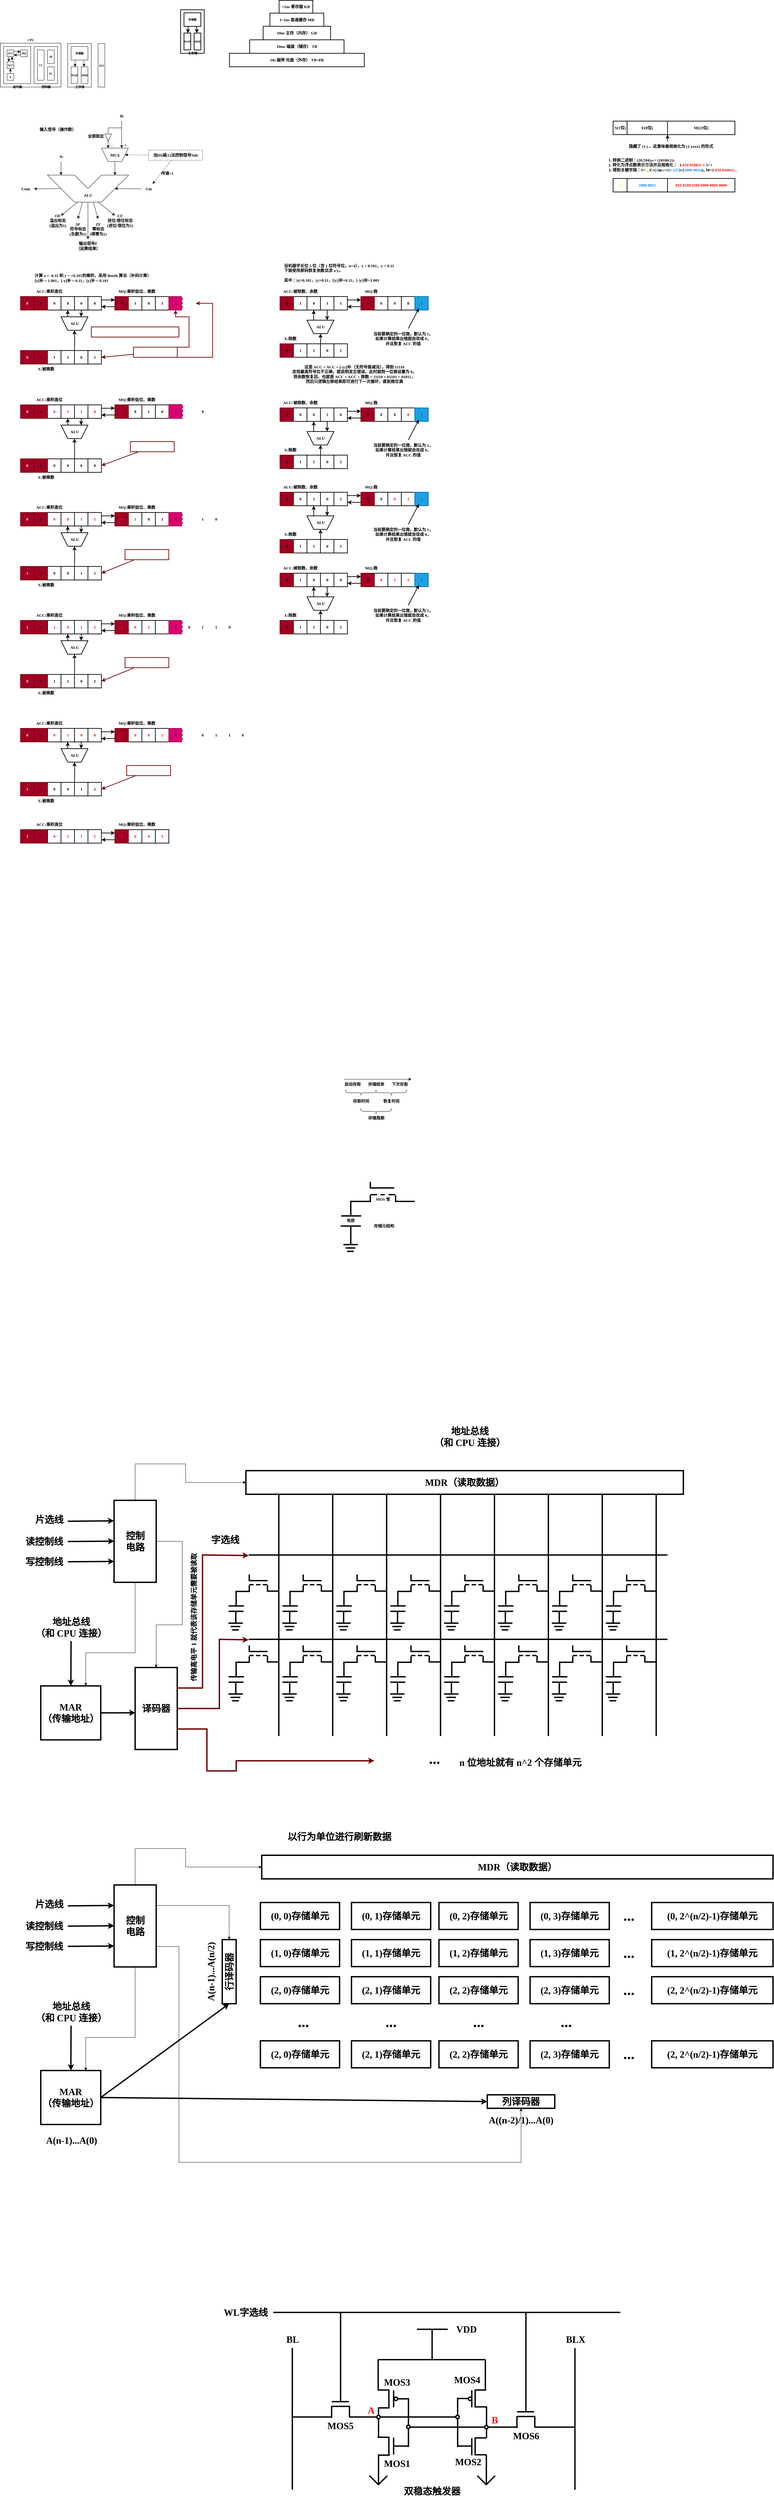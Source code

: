 <mxfile version="22.1.2" type="device">
  <diagram id="4DXWyz1Si2tPiAXw4-Sa" name="第 1 页">
    <mxGraphModel dx="503" dy="301" grid="1" gridSize="10" guides="1" tooltips="1" connect="1" arrows="0" fold="1" page="1" pageScale="1" pageWidth="50000" pageHeight="50000" math="0" shadow="0">
      <root>
        <mxCell id="0" />
        <mxCell id="1" parent="0" />
        <mxCell id="2" value="" style="whiteSpace=wrap;html=1;fontFamily=Comic Sans MS;fontStyle=1" parent="1" vertex="1">
          <mxGeometry x="260" y="209" width="180" height="130" as="geometry" />
        </mxCell>
        <mxCell id="3" value="" style="whiteSpace=wrap;html=1;fontFamily=Comic Sans MS;fontStyle=1" parent="1" vertex="1">
          <mxGeometry x="270" y="219" width="80" height="110" as="geometry" />
        </mxCell>
        <mxCell id="4" value="" style="whiteSpace=wrap;html=1;fontFamily=Comic Sans MS;fontStyle=1" parent="1" vertex="1">
          <mxGeometry x="360" y="219" width="70" height="110" as="geometry" />
        </mxCell>
        <mxCell id="5" style="edgeStyle=none;html=1;exitX=1;exitY=0.25;exitDx=0;exitDy=0;entryX=0;entryY=0.25;entryDx=0;entryDy=0;fontFamily=Comic Sans MS;fontSize=8;fontStyle=1" parent="1" source="7" target="9" edge="1">
          <mxGeometry relative="1" as="geometry" />
        </mxCell>
        <mxCell id="6" style="edgeStyle=none;html=1;exitX=0.25;exitY=1;exitDx=0;exitDy=0;entryX=0.25;entryY=0;entryDx=0;entryDy=0;fontFamily=Comic Sans MS;fontSize=8;fontStyle=1" parent="1" source="7" target="11" edge="1">
          <mxGeometry relative="1" as="geometry" />
        </mxCell>
        <mxCell id="7" value="ACC" style="whiteSpace=wrap;html=1;fontFamily=Comic Sans MS;fontSize=8;fontStyle=1" parent="1" vertex="1">
          <mxGeometry x="280" y="229" width="20" height="20" as="geometry" />
        </mxCell>
        <mxCell id="8" style="edgeStyle=none;html=1;exitX=0;exitY=0.75;exitDx=0;exitDy=0;entryX=1;entryY=0.75;entryDx=0;entryDy=0;fontFamily=Comic Sans MS;fontSize=8;fontStyle=1" parent="1" source="9" target="7" edge="1">
          <mxGeometry relative="1" as="geometry" />
        </mxCell>
        <mxCell id="9" value="MQ" style="whiteSpace=wrap;html=1;fontFamily=Comic Sans MS;fontSize=8;fontStyle=1" parent="1" vertex="1">
          <mxGeometry x="320" y="229" width="20" height="20" as="geometry" />
        </mxCell>
        <mxCell id="10" style="edgeStyle=none;html=1;exitX=0.75;exitY=0;exitDx=0;exitDy=0;entryX=0.75;entryY=1;entryDx=0;entryDy=0;fontFamily=Comic Sans MS;fontSize=8;fontStyle=1" parent="1" source="11" target="7" edge="1">
          <mxGeometry relative="1" as="geometry" />
        </mxCell>
        <mxCell id="11" value="ALU" style="whiteSpace=wrap;html=1;fontFamily=Comic Sans MS;fontSize=8;fontStyle=1" parent="1" vertex="1">
          <mxGeometry x="280" y="264" width="20" height="20" as="geometry" />
        </mxCell>
        <mxCell id="12" style="edgeStyle=none;html=1;exitX=0.5;exitY=0;exitDx=0;exitDy=0;entryX=0.5;entryY=1;entryDx=0;entryDy=0;fontFamily=Comic Sans MS;fontSize=8;fontStyle=1" parent="1" source="13" target="11" edge="1">
          <mxGeometry relative="1" as="geometry" />
        </mxCell>
        <mxCell id="13" value="X" style="whiteSpace=wrap;html=1;fontFamily=Comic Sans MS;fontSize=8;fontStyle=1" parent="1" vertex="1">
          <mxGeometry x="280" y="299" width="20" height="20" as="geometry" />
        </mxCell>
        <mxCell id="14" value="CU" style="whiteSpace=wrap;html=1;fontFamily=Comic Sans MS;fontSize=8;fontStyle=1" parent="1" vertex="1">
          <mxGeometry x="370" y="229" width="20" height="90" as="geometry" />
        </mxCell>
        <mxCell id="15" value="IR" style="whiteSpace=wrap;html=1;fontFamily=Comic Sans MS;fontSize=8;fontStyle=1" parent="1" vertex="1">
          <mxGeometry x="400" y="229" width="20" height="40" as="geometry" />
        </mxCell>
        <mxCell id="16" value="PC" style="whiteSpace=wrap;html=1;fontFamily=Comic Sans MS;fontSize=8;fontStyle=1" parent="1" vertex="1">
          <mxGeometry x="400" y="279" width="20" height="40" as="geometry" />
        </mxCell>
        <mxCell id="17" value="" style="whiteSpace=wrap;html=1;fontFamily=Comic Sans MS;fontStyle=1" parent="1" vertex="1">
          <mxGeometry x="460" y="210" width="70" height="129" as="geometry" />
        </mxCell>
        <mxCell id="18" style="edgeStyle=none;html=1;exitX=0.25;exitY=1;exitDx=0;exitDy=0;fontFamily=Comic Sans MS;fontSize=8;fontStyle=1" parent="1" source="20" target="21" edge="1">
          <mxGeometry relative="1" as="geometry" />
        </mxCell>
        <mxCell id="19" style="edgeStyle=none;html=1;exitX=0.75;exitY=1;exitDx=0;exitDy=0;fontFamily=Comic Sans MS;fontSize=8;fontStyle=1" parent="1" source="20" target="22" edge="1">
          <mxGeometry relative="1" as="geometry" />
        </mxCell>
        <mxCell id="20" value="&lt;font style=&quot;font-size: 8px;&quot;&gt;存储器&lt;/font&gt;" style="whiteSpace=wrap;html=1;fontFamily=Comic Sans MS;fontSize=9;fontStyle=1" parent="1" vertex="1">
          <mxGeometry x="470" y="219" width="50" height="40" as="geometry" />
        </mxCell>
        <mxCell id="21" value="&lt;font style=&quot;font-size: 8px;&quot;&gt;MAR&lt;/font&gt;" style="whiteSpace=wrap;html=1;fontFamily=Comic Sans MS;fontSize=9;fontStyle=1" parent="1" vertex="1">
          <mxGeometry x="470" y="279" width="20" height="50" as="geometry" />
        </mxCell>
        <mxCell id="22" value="&lt;font style=&quot;font-size: 8px;&quot;&gt;MDR&lt;/font&gt;" style="whiteSpace=wrap;html=1;fontFamily=Comic Sans MS;fontSize=9;fontStyle=1" parent="1" vertex="1">
          <mxGeometry x="500" y="279" width="20" height="50" as="geometry" />
        </mxCell>
        <mxCell id="23" value="&lt;font style=&quot;font-size: 9px;&quot;&gt;I/O&lt;/font&gt;" style="whiteSpace=wrap;html=1;fontFamily=Comic Sans MS;fontStyle=1" parent="1" vertex="1">
          <mxGeometry x="550" y="210" width="20" height="129" as="geometry" />
        </mxCell>
        <mxCell id="24" value="运行器" style="text;html=1;align=center;verticalAlign=middle;resizable=0;points=[];autosize=1;strokeColor=none;fillColor=none;fontSize=9;fontFamily=Comic Sans MS;fontStyle=1" parent="1" vertex="1">
          <mxGeometry x="285" y="329" width="50" height="20" as="geometry" />
        </mxCell>
        <mxCell id="25" value="控制器" style="text;html=1;align=center;verticalAlign=middle;resizable=0;points=[];autosize=1;strokeColor=none;fillColor=none;fontSize=9;fontFamily=Comic Sans MS;fontStyle=1" parent="1" vertex="1">
          <mxGeometry x="370" y="329" width="50" height="20" as="geometry" />
        </mxCell>
        <mxCell id="26" value="CPU" style="text;html=1;align=center;verticalAlign=middle;resizable=0;points=[];autosize=1;strokeColor=none;fillColor=none;fontSize=9;fontFamily=Comic Sans MS;fontStyle=1" parent="1" vertex="1">
          <mxGeometry x="330" y="190" width="40" height="20" as="geometry" />
        </mxCell>
        <mxCell id="27" value="主存储" style="text;html=1;align=center;verticalAlign=middle;resizable=0;points=[];autosize=1;strokeColor=none;fillColor=none;fontSize=9;fontFamily=Comic Sans MS;fontStyle=1" parent="1" vertex="1">
          <mxGeometry x="470" y="329" width="50" height="20" as="geometry" />
        </mxCell>
        <mxCell id="28" value="" style="endArrow=none;html=1;fontFamily=Comic Sans MS;fontStyle=1" parent="1" edge="1">
          <mxGeometry width="50" height="50" relative="1" as="geometry">
            <mxPoint x="399.111" y="600" as="sourcePoint" />
            <mxPoint x="480" y="600" as="targetPoint" />
          </mxGeometry>
        </mxCell>
        <mxCell id="29" value="" style="endArrow=none;html=1;fontFamily=Comic Sans MS;fontStyle=1" parent="1" edge="1">
          <mxGeometry width="50" height="50" relative="1" as="geometry">
            <mxPoint x="560.001" y="600" as="sourcePoint" />
            <mxPoint x="640.89" y="600" as="targetPoint" />
          </mxGeometry>
        </mxCell>
        <mxCell id="30" value="" style="endArrow=none;html=1;fontFamily=Comic Sans MS;fontStyle=1" parent="1" edge="1">
          <mxGeometry width="50" height="50" relative="1" as="geometry">
            <mxPoint x="520" y="640" as="sourcePoint" />
            <mxPoint x="480" y="600" as="targetPoint" />
          </mxGeometry>
        </mxCell>
        <mxCell id="31" value="" style="endArrow=none;html=1;fontFamily=Comic Sans MS;fontStyle=1" parent="1" edge="1">
          <mxGeometry width="50" height="50" relative="1" as="geometry">
            <mxPoint x="520" y="640" as="sourcePoint" />
            <mxPoint x="560" y="600" as="targetPoint" />
          </mxGeometry>
        </mxCell>
        <mxCell id="32" value="" style="endArrow=none;html=1;fontFamily=Comic Sans MS;fontStyle=1" parent="1" edge="1">
          <mxGeometry width="50" height="50" relative="1" as="geometry">
            <mxPoint x="560" y="680" as="sourcePoint" />
            <mxPoint x="640.89" y="600" as="targetPoint" />
          </mxGeometry>
        </mxCell>
        <mxCell id="33" value="" style="endArrow=none;html=1;fontFamily=Comic Sans MS;fontStyle=1" parent="1" edge="1">
          <mxGeometry width="50" height="50" relative="1" as="geometry">
            <mxPoint x="560" y="680" as="sourcePoint" />
            <mxPoint x="480" y="680" as="targetPoint" />
          </mxGeometry>
        </mxCell>
        <mxCell id="34" value="" style="endArrow=none;html=1;fontFamily=Comic Sans MS;fontStyle=1" parent="1" edge="1">
          <mxGeometry width="50" height="50" relative="1" as="geometry">
            <mxPoint x="400" y="600" as="sourcePoint" />
            <mxPoint x="480" y="680" as="targetPoint" />
          </mxGeometry>
        </mxCell>
        <mxCell id="35" value="&lt;span&gt;&lt;font&gt;ALU&lt;/font&gt;&lt;/span&gt;" style="text;html=1;align=center;verticalAlign=middle;resizable=0;points=[];autosize=1;strokeColor=none;fillColor=none;fontFamily=Comic Sans MS;fontStyle=1" parent="1" vertex="1">
          <mxGeometry x="495" y="645" width="50" height="30" as="geometry" />
        </mxCell>
        <mxCell id="36" value="" style="endArrow=classic;html=1;fontFamily=Comic Sans MS;fontSize=12;strokeWidth=1;fontStyle=1" parent="1" edge="1">
          <mxGeometry width="50" height="50" relative="1" as="geometry">
            <mxPoint x="600" y="560" as="sourcePoint" />
            <mxPoint x="600" y="600" as="targetPoint" />
          </mxGeometry>
        </mxCell>
        <mxCell id="38" value="" style="endArrow=classic;html=1;fontFamily=Comic Sans MS;fontSize=12;strokeWidth=1;fontStyle=1" parent="1" edge="1">
          <mxGeometry width="50" height="50" relative="1" as="geometry">
            <mxPoint x="440" y="560" as="sourcePoint" />
            <mxPoint x="440" y="600" as="targetPoint" />
          </mxGeometry>
        </mxCell>
        <mxCell id="39" value="&lt;font&gt;&lt;span&gt;B&lt;font style=&quot;font-size: 8px;&quot;&gt;i&lt;/font&gt;&lt;/span&gt;&lt;/font&gt;" style="text;html=1;align=center;verticalAlign=middle;resizable=0;points=[];autosize=1;strokeColor=none;fillColor=none;fontFamily=Comic Sans MS;fontStyle=1" parent="1" vertex="1">
          <mxGeometry x="605" y="410" width="30" height="30" as="geometry" />
        </mxCell>
        <mxCell id="40" value="&lt;font&gt;&lt;span&gt;&lt;font style=&quot;&quot;&gt;A&lt;/font&gt;&lt;font style=&quot;font-size: 8px;&quot;&gt;i&lt;/font&gt;&lt;/span&gt;&lt;/font&gt;" style="text;html=1;align=center;verticalAlign=middle;resizable=0;points=[];autosize=1;strokeColor=none;fillColor=none;fontFamily=Comic Sans MS;fontStyle=1" parent="1" vertex="1">
          <mxGeometry x="425" y="530" width="30" height="30" as="geometry" />
        </mxCell>
        <mxCell id="41" value="&lt;font&gt;&lt;span&gt;输入信号（操作数）&lt;/span&gt;&lt;/font&gt;" style="text;html=1;align=center;verticalAlign=middle;resizable=0;points=[];autosize=1;strokeColor=none;fillColor=none;fontFamily=Comic Sans MS;fontStyle=1" parent="1" vertex="1">
          <mxGeometry x="365" y="450" width="130" height="30" as="geometry" />
        </mxCell>
        <mxCell id="42" value="&lt;font&gt;&lt;span&gt;输出信号F&lt;br&gt;（运算结果）&lt;/span&gt;&lt;/font&gt;" style="text;html=1;align=center;verticalAlign=middle;resizable=0;points=[];autosize=1;strokeColor=none;fillColor=none;fontFamily=Comic Sans MS;fontStyle=1" parent="1" vertex="1">
          <mxGeometry x="470" y="790" width="100" height="40" as="geometry" />
        </mxCell>
        <mxCell id="43" value="" style="endArrow=classic;html=1;fontFamily=Comic Sans MS;fontSize=12;strokeWidth=1;fontStyle=1" parent="1" target="42" edge="1">
          <mxGeometry width="50" height="50" relative="1" as="geometry">
            <mxPoint x="520" y="680" as="sourcePoint" />
            <mxPoint x="520" y="720" as="targetPoint" />
          </mxGeometry>
        </mxCell>
        <mxCell id="44" value="" style="endArrow=classic;html=1;fontFamily=Comic Sans MS;fontSize=12;strokeWidth=1;dashed=1;fontStyle=1" parent="1" source="47" edge="1">
          <mxGeometry width="50" height="50" relative="1" as="geometry">
            <mxPoint x="670" y="630" as="sourcePoint" />
            <mxPoint x="630" y="540" as="targetPoint" />
          </mxGeometry>
        </mxCell>
        <mxCell id="45" value="" style="endArrow=classic;html=1;fontFamily=Comic Sans MS;fontSize=12;strokeWidth=1;fontStyle=1" parent="1" source="74" edge="1">
          <mxGeometry width="50" height="50" relative="1" as="geometry">
            <mxPoint x="680" y="640" as="sourcePoint" />
            <mxPoint x="600" y="640" as="targetPoint" />
          </mxGeometry>
        </mxCell>
        <mxCell id="77" style="edgeStyle=none;html=1;dashed=1;strokeWidth=1;fontFamily=Comic Sans MS;fontSize=8;fontStyle=1" parent="1" source="47" target="74" edge="1">
          <mxGeometry relative="1" as="geometry" />
        </mxCell>
        <mxCell id="47" value="&lt;font&gt;&lt;span&gt;加(0)减(1)法控制信号Sub&lt;/span&gt;&lt;/font&gt;" style="text;html=1;align=center;verticalAlign=middle;resizable=0;points=[];autosize=1;strokeColor=default;fillColor=none;dashed=1;fontFamily=Comic Sans MS;fontStyle=1" parent="1" vertex="1">
          <mxGeometry x="700" y="526" width="160" height="30" as="geometry" />
        </mxCell>
        <mxCell id="48" value="" style="endArrow=classic;html=1;fontFamily=Comic Sans MS;fontSize=12;strokeWidth=1;fontStyle=1" parent="1" edge="1">
          <mxGeometry width="50" height="50" relative="1" as="geometry">
            <mxPoint x="550" y="680" as="sourcePoint" />
            <mxPoint x="600" y="720" as="targetPoint" />
          </mxGeometry>
        </mxCell>
        <mxCell id="49" value="" style="endArrow=classic;html=1;fontFamily=Comic Sans MS;fontSize=12;strokeWidth=1;fontStyle=1" parent="1" edge="1">
          <mxGeometry width="50" height="50" relative="1" as="geometry">
            <mxPoint x="490" y="680" as="sourcePoint" />
            <mxPoint x="440" y="720" as="targetPoint" />
          </mxGeometry>
        </mxCell>
        <mxCell id="50" value="" style="endArrow=classic;html=1;fontFamily=Comic Sans MS;fontSize=12;strokeWidth=1;fontStyle=1" parent="1" edge="1">
          <mxGeometry width="50" height="50" relative="1" as="geometry">
            <mxPoint x="504" y="680" as="sourcePoint" />
            <mxPoint x="490" y="730" as="targetPoint" />
          </mxGeometry>
        </mxCell>
        <mxCell id="51" value="" style="endArrow=classic;html=1;fontFamily=Comic Sans MS;fontSize=12;strokeWidth=1;fontStyle=1" parent="1" edge="1">
          <mxGeometry width="50" height="50" relative="1" as="geometry">
            <mxPoint x="536" y="680" as="sourcePoint" />
            <mxPoint x="550" y="730" as="targetPoint" />
          </mxGeometry>
        </mxCell>
        <mxCell id="53" value="&lt;font&gt;&lt;span&gt;OF&lt;br&gt;溢出标志&lt;br&gt;(溢出为1)&lt;br&gt;&lt;/span&gt;&lt;/font&gt;" style="text;html=1;align=center;verticalAlign=middle;resizable=0;points=[];autosize=1;strokeColor=none;fillColor=none;fontFamily=Comic Sans MS;fontStyle=1" parent="1" vertex="1">
          <mxGeometry x="390" y="705" width="80" height="60" as="geometry" />
        </mxCell>
        <mxCell id="54" value="&lt;font&gt;&lt;span&gt;CF&lt;br&gt;进位/借位标志&lt;br&gt;(进位/借位为1)&lt;br&gt;&lt;/span&gt;&lt;/font&gt;" style="text;html=1;align=center;verticalAlign=middle;resizable=0;points=[];autosize=1;strokeColor=none;fillColor=none;fontFamily=Comic Sans MS;fontStyle=1" parent="1" vertex="1">
          <mxGeometry x="560" y="705" width="110" height="60" as="geometry" />
        </mxCell>
        <mxCell id="55" value="&lt;font&gt;&lt;span&gt;SF&lt;br&gt;符号标志&lt;br&gt;(负数为1)&lt;br&gt;&lt;/span&gt;&lt;/font&gt;" style="text;html=1;align=center;verticalAlign=middle;resizable=0;points=[];autosize=1;strokeColor=none;fillColor=none;fontFamily=Comic Sans MS;fontStyle=1" parent="1" vertex="1">
          <mxGeometry x="450" y="730" width="80" height="60" as="geometry" />
        </mxCell>
        <mxCell id="57" value="&lt;font&gt;&lt;span&gt;ZF&lt;br&gt;零标志&lt;br&gt;(得零为1)&lt;br&gt;&lt;/span&gt;&lt;/font&gt;" style="text;html=1;align=center;verticalAlign=middle;resizable=0;points=[];autosize=1;strokeColor=none;fillColor=none;fontFamily=Comic Sans MS;fontStyle=1" parent="1" vertex="1">
          <mxGeometry x="510" y="730" width="80" height="60" as="geometry" />
        </mxCell>
        <mxCell id="59" value="" style="endArrow=none;html=1;fontFamily=Comic Sans MS;fontStyle=1" parent="1" edge="1">
          <mxGeometry width="50" height="50" relative="1" as="geometry">
            <mxPoint x="580" y="560" as="sourcePoint" />
            <mxPoint x="620" y="560" as="targetPoint" />
          </mxGeometry>
        </mxCell>
        <mxCell id="60" value="" style="endArrow=none;html=1;fontFamily=Comic Sans MS;fontStyle=1" parent="1" edge="1">
          <mxGeometry width="50" height="50" relative="1" as="geometry">
            <mxPoint x="640" y="520" as="sourcePoint" />
            <mxPoint x="620" y="560" as="targetPoint" />
          </mxGeometry>
        </mxCell>
        <mxCell id="61" value="" style="endArrow=none;html=1;fontFamily=Comic Sans MS;fontStyle=1" parent="1" edge="1">
          <mxGeometry width="50" height="50" relative="1" as="geometry">
            <mxPoint x="560" y="520" as="sourcePoint" />
            <mxPoint x="580" y="560" as="targetPoint" />
          </mxGeometry>
        </mxCell>
        <mxCell id="62" value="" style="endArrow=none;html=1;fontFamily=Comic Sans MS;fontStyle=1" parent="1" edge="1">
          <mxGeometry width="50" height="50" relative="1" as="geometry">
            <mxPoint x="560" y="520" as="sourcePoint" />
            <mxPoint x="640" y="520" as="targetPoint" />
          </mxGeometry>
        </mxCell>
        <mxCell id="63" value="&lt;font&gt;&lt;span&gt;MUX&lt;/span&gt;&lt;/font&gt;" style="text;html=1;align=center;verticalAlign=middle;resizable=0;points=[];autosize=1;strokeColor=none;fillColor=none;fontFamily=Comic Sans MS;fontStyle=1" parent="1" vertex="1">
          <mxGeometry x="575" y="526" width="50" height="30" as="geometry" />
        </mxCell>
        <mxCell id="64" value="" style="endArrow=classic;html=1;fontFamily=Comic Sans MS;fontSize=12;strokeWidth=1;fontStyle=1" parent="1" edge="1">
          <mxGeometry width="50" height="50" relative="1" as="geometry">
            <mxPoint x="620" y="440" as="sourcePoint" />
            <mxPoint x="620" y="520" as="targetPoint" />
          </mxGeometry>
        </mxCell>
        <mxCell id="65" value="" style="endArrow=classic;html=1;fontFamily=Comic Sans MS;fontSize=12;strokeWidth=1;fontStyle=1" parent="1" edge="1">
          <mxGeometry width="50" height="50" relative="1" as="geometry">
            <mxPoint x="580" y="500" as="sourcePoint" />
            <mxPoint x="580" y="520" as="targetPoint" />
          </mxGeometry>
        </mxCell>
        <mxCell id="66" value="" style="endArrow=none;html=1;fontFamily=Comic Sans MS;fontStyle=1" parent="1" edge="1">
          <mxGeometry width="50" height="50" relative="1" as="geometry">
            <mxPoint x="580" y="460" as="sourcePoint" />
            <mxPoint x="620" y="460" as="targetPoint" />
          </mxGeometry>
        </mxCell>
        <mxCell id="67" value="" style="endArrow=none;html=1;fontFamily=Comic Sans MS;fontStyle=1" parent="1" edge="1">
          <mxGeometry width="50" height="50" relative="1" as="geometry">
            <mxPoint x="590" y="478" as="sourcePoint" />
            <mxPoint x="580" y="498" as="targetPoint" />
          </mxGeometry>
        </mxCell>
        <mxCell id="68" value="" style="endArrow=none;html=1;fontFamily=Comic Sans MS;fontStyle=1" parent="1" edge="1">
          <mxGeometry width="50" height="50" relative="1" as="geometry">
            <mxPoint x="570" y="478" as="sourcePoint" />
            <mxPoint x="580" y="498" as="targetPoint" />
          </mxGeometry>
        </mxCell>
        <mxCell id="69" value="" style="endArrow=none;html=1;fontFamily=Comic Sans MS;fontStyle=1" parent="1" edge="1">
          <mxGeometry width="50" height="50" relative="1" as="geometry">
            <mxPoint x="570" y="478" as="sourcePoint" />
            <mxPoint x="590" y="478" as="targetPoint" />
          </mxGeometry>
        </mxCell>
        <mxCell id="70" value="" style="ellipse;whiteSpace=wrap;html=1;fontFamily=Comic Sans MS;fontSize=8;fontStyle=1" parent="1" vertex="1">
          <mxGeometry x="578" y="496" width="4" height="4" as="geometry" />
        </mxCell>
        <mxCell id="72" value="" style="endArrow=none;html=1;fontFamily=Comic Sans MS;fontStyle=1" parent="1" edge="1">
          <mxGeometry width="50" height="50" relative="1" as="geometry">
            <mxPoint x="580" y="460" as="sourcePoint" />
            <mxPoint x="580" y="478" as="targetPoint" />
          </mxGeometry>
        </mxCell>
        <mxCell id="73" value="" style="endArrow=classic;html=1;fontFamily=Comic Sans MS;fontSize=12;strokeWidth=1;fontStyle=1" parent="1" target="75" edge="1">
          <mxGeometry width="50" height="50" relative="1" as="geometry">
            <mxPoint x="440" y="640" as="sourcePoint" />
            <mxPoint x="360" y="640" as="targetPoint" />
          </mxGeometry>
        </mxCell>
        <mxCell id="74" value="&lt;font&gt;&lt;span&gt;Cin&lt;/span&gt;&lt;/font&gt;" style="text;html=1;align=center;verticalAlign=middle;resizable=0;points=[];autosize=1;strokeColor=none;fillColor=none;fontFamily=Comic Sans MS;fontStyle=1" parent="1" vertex="1">
          <mxGeometry x="680" y="626" width="40" height="30" as="geometry" />
        </mxCell>
        <mxCell id="75" value="&lt;font&gt;&lt;span&gt;Cout&lt;/span&gt;&lt;/font&gt;" style="text;html=1;align=center;verticalAlign=middle;resizable=0;points=[];autosize=1;strokeColor=none;fillColor=none;fontFamily=Comic Sans MS;fontStyle=1" parent="1" vertex="1">
          <mxGeometry x="310" y="626" width="50" height="30" as="geometry" />
        </mxCell>
        <mxCell id="76" value="&lt;font&gt;&lt;span&gt;全部取反&lt;/span&gt;&lt;/font&gt;" style="text;html=1;align=center;verticalAlign=middle;resizable=0;points=[];autosize=1;strokeColor=none;fillColor=none;fontFamily=Comic Sans MS;fontStyle=1" parent="1" vertex="1">
          <mxGeometry x="508" y="470" width="70" height="30" as="geometry" />
        </mxCell>
        <mxCell id="78" value="&lt;font&gt;&lt;span&gt;传递+1&lt;/span&gt;&lt;/font&gt;" style="text;html=1;align=center;verticalAlign=middle;resizable=0;points=[];autosize=1;strokeColor=none;fillColor=none;fontFamily=Comic Sans MS;fontStyle=1" parent="1" vertex="1">
          <mxGeometry x="725" y="580" width="60" height="30" as="geometry" />
        </mxCell>
        <mxCell id="79" value="&lt;font&gt;&lt;span&gt;+&lt;/span&gt;&lt;/font&gt;" style="text;html=1;align=center;verticalAlign=middle;resizable=0;points=[];autosize=1;strokeColor=none;fillColor=none;fontFamily=Comic Sans MS;fontStyle=1" parent="1" vertex="1">
          <mxGeometry x="616" y="496" width="30" height="30" as="geometry" />
        </mxCell>
        <mxCell id="80" value="&lt;font&gt;&lt;span&gt;-&lt;/span&gt;&lt;/font&gt;" style="text;html=1;align=center;verticalAlign=middle;resizable=0;points=[];autosize=1;strokeColor=none;fillColor=none;fontFamily=Comic Sans MS;fontStyle=1" parent="1" vertex="1">
          <mxGeometry x="576" y="496" width="30" height="30" as="geometry" />
        </mxCell>
        <mxCell id="ssaRUBrVBBdNvTdfM8SY-89" style="rounded=0;orthogonalLoop=1;jettySize=auto;html=1;entryX=0.25;entryY=1;entryDx=0;entryDy=0;strokeWidth=2;fontFamily=Comic Sans MS;fontStyle=1" parent="1" target="ssaRUBrVBBdNvTdfM8SY-85" edge="1">
          <mxGeometry relative="1" as="geometry">
            <mxPoint x="500" y="1000" as="sourcePoint" />
          </mxGeometry>
        </mxCell>
        <mxCell id="ssaRUBrVBBdNvTdfM8SY-91" style="edgeStyle=orthogonalEdgeStyle;rounded=0;orthogonalLoop=1;jettySize=auto;html=1;exitX=0.5;exitY=0;exitDx=0;exitDy=0;entryX=0.5;entryY=0;entryDx=0;entryDy=0;strokeWidth=2;fontFamily=Comic Sans MS;fontStyle=1" parent="1" target="ssaRUBrVBBdNvTdfM8SY-85" edge="1">
          <mxGeometry relative="1" as="geometry">
            <mxPoint x="480" y="1120" as="sourcePoint" />
          </mxGeometry>
        </mxCell>
        <mxCell id="ssaRUBrVBBdNvTdfM8SY-90" style="rounded=0;orthogonalLoop=1;jettySize=auto;html=1;exitX=0.75;exitY=1;exitDx=0;exitDy=0;strokeWidth=2;fontFamily=Comic Sans MS;fontStyle=1" parent="1" source="ssaRUBrVBBdNvTdfM8SY-85" edge="1">
          <mxGeometry relative="1" as="geometry">
            <mxPoint x="460" y="1000" as="targetPoint" />
          </mxGeometry>
        </mxCell>
        <mxCell id="ssaRUBrVBBdNvTdfM8SY-88" style="edgeStyle=orthogonalEdgeStyle;rounded=0;orthogonalLoop=1;jettySize=auto;html=1;exitX=0;exitY=0.75;exitDx=0;exitDy=0;entryX=1;entryY=0.75;entryDx=0;entryDy=0;strokeWidth=2;fontFamily=Comic Sans MS;fontStyle=1" parent="1" source="ssaRUBrVBBdNvTdfM8SY-81" edge="1">
          <mxGeometry relative="1" as="geometry">
            <mxPoint x="560" y="990" as="targetPoint" />
          </mxGeometry>
        </mxCell>
        <mxCell id="ssaRUBrVBBdNvTdfM8SY-95" value="X:被乘数" style="text;html=1;align=center;verticalAlign=middle;resizable=0;points=[];autosize=1;strokeColor=none;fillColor=none;strokeWidth=2;fontFamily=Comic Sans MS;fontStyle=1" parent="1" vertex="1">
          <mxGeometry x="360" y="1160" width="70" height="30" as="geometry" />
        </mxCell>
        <mxCell id="ssaRUBrVBBdNvTdfM8SY-97" value="ACC:乘积高位" style="text;html=1;align=center;verticalAlign=middle;resizable=0;points=[];autosize=1;strokeColor=none;fillColor=none;strokeWidth=2;fontFamily=Comic Sans MS;fontStyle=1" parent="1" vertex="1">
          <mxGeometry x="355" y="930" width="100" height="30" as="geometry" />
        </mxCell>
        <mxCell id="ssaRUBrVBBdNvTdfM8SY-98" value="MQ:乘积低位、乘数" style="text;html=1;align=center;verticalAlign=middle;resizable=0;points=[];autosize=1;strokeColor=none;fillColor=none;strokeWidth=2;fontFamily=Comic Sans MS;fontStyle=1" parent="1" vertex="1">
          <mxGeometry x="600" y="930" width="130" height="30" as="geometry" />
        </mxCell>
        <mxCell id="ssaRUBrVBBdNvTdfM8SY-99" value="" style="group;fontFamily=Comic Sans MS;fontStyle=1" parent="1" vertex="1" connectable="0">
          <mxGeometry x="440" y="1020" width="80" height="40" as="geometry" />
        </mxCell>
        <mxCell id="ssaRUBrVBBdNvTdfM8SY-85" value="" style="shape=trapezoid;perimeter=trapezoidPerimeter;whiteSpace=wrap;html=1;fixedSize=1;rotation=-180;strokeWidth=2;fontFamily=Comic Sans MS;fontStyle=1" parent="ssaRUBrVBBdNvTdfM8SY-99" vertex="1">
          <mxGeometry width="80" height="40" as="geometry" />
        </mxCell>
        <mxCell id="ssaRUBrVBBdNvTdfM8SY-86" value="ALU" style="text;html=1;align=center;verticalAlign=middle;resizable=0;points=[];autosize=1;strokeColor=none;fillColor=none;strokeWidth=2;fontFamily=Comic Sans MS;fontStyle=1" parent="ssaRUBrVBBdNvTdfM8SY-99" vertex="1">
          <mxGeometry x="15" y="5" width="50" height="30" as="geometry" />
        </mxCell>
        <mxCell id="ssaRUBrVBBdNvTdfM8SY-111" value="" style="group;fillColor=#a20025;fontColor=#ffffff;strokeColor=#6F0000;gradientColor=none;container=0;fontFamily=Comic Sans MS;fontStyle=1" parent="1" vertex="1" connectable="0">
          <mxGeometry x="360" y="960" width="40" height="40" as="geometry" />
        </mxCell>
        <mxCell id="ssaRUBrVBBdNvTdfM8SY-112" value="" style="group;fontFamily=Comic Sans MS;fontStyle=1" parent="1" vertex="1" connectable="0">
          <mxGeometry x="520" y="960" width="40" height="40" as="geometry" />
        </mxCell>
        <mxCell id="ssaRUBrVBBdNvTdfM8SY-113" value="" style="whiteSpace=wrap;html=1;strokeWidth=2;fontFamily=Comic Sans MS;fontStyle=1" parent="ssaRUBrVBBdNvTdfM8SY-112" vertex="1">
          <mxGeometry width="40" height="40" as="geometry" />
        </mxCell>
        <mxCell id="ssaRUBrVBBdNvTdfM8SY-114" value="0" style="text;html=1;align=center;verticalAlign=middle;resizable=0;points=[];autosize=1;strokeColor=none;fillColor=none;strokeWidth=2;fontFamily=Comic Sans MS;fontStyle=1" parent="ssaRUBrVBBdNvTdfM8SY-112" vertex="1">
          <mxGeometry x="5" y="5" width="30" height="30" as="geometry" />
        </mxCell>
        <mxCell id="ssaRUBrVBBdNvTdfM8SY-115" value="" style="group;fontFamily=Comic Sans MS;fontStyle=1" parent="1" vertex="1" connectable="0">
          <mxGeometry x="480" y="960" width="40" height="40" as="geometry" />
        </mxCell>
        <mxCell id="ssaRUBrVBBdNvTdfM8SY-116" value="" style="whiteSpace=wrap;html=1;strokeWidth=2;fontFamily=Comic Sans MS;fontStyle=1" parent="ssaRUBrVBBdNvTdfM8SY-115" vertex="1">
          <mxGeometry width="40" height="40" as="geometry" />
        </mxCell>
        <mxCell id="ssaRUBrVBBdNvTdfM8SY-117" value="0" style="text;html=1;align=center;verticalAlign=middle;resizable=0;points=[];autosize=1;strokeColor=none;fillColor=none;strokeWidth=2;fontFamily=Comic Sans MS;fontStyle=1" parent="ssaRUBrVBBdNvTdfM8SY-115" vertex="1">
          <mxGeometry x="5" y="5" width="30" height="30" as="geometry" />
        </mxCell>
        <mxCell id="ssaRUBrVBBdNvTdfM8SY-118" value="" style="group;fontFamily=Comic Sans MS;fontStyle=1" parent="1" vertex="1" connectable="0">
          <mxGeometry x="440" y="960" width="40" height="40" as="geometry" />
        </mxCell>
        <mxCell id="ssaRUBrVBBdNvTdfM8SY-119" value="" style="whiteSpace=wrap;html=1;strokeWidth=2;fontFamily=Comic Sans MS;fontStyle=1" parent="ssaRUBrVBBdNvTdfM8SY-118" vertex="1">
          <mxGeometry width="40" height="40" as="geometry" />
        </mxCell>
        <mxCell id="ssaRUBrVBBdNvTdfM8SY-120" value="0" style="text;html=1;align=center;verticalAlign=middle;resizable=0;points=[];autosize=1;strokeColor=none;fillColor=none;strokeWidth=2;fontFamily=Comic Sans MS;fontStyle=1" parent="ssaRUBrVBBdNvTdfM8SY-118" vertex="1">
          <mxGeometry x="5" y="5" width="30" height="30" as="geometry" />
        </mxCell>
        <mxCell id="ssaRUBrVBBdNvTdfM8SY-121" value="" style="group;fontFamily=Comic Sans MS;fontStyle=1" parent="1" vertex="1" connectable="0">
          <mxGeometry x="400" y="960" width="40" height="40" as="geometry" />
        </mxCell>
        <mxCell id="ssaRUBrVBBdNvTdfM8SY-122" value="" style="whiteSpace=wrap;html=1;strokeWidth=2;fontFamily=Comic Sans MS;fontStyle=1" parent="ssaRUBrVBBdNvTdfM8SY-121" vertex="1">
          <mxGeometry width="40" height="40" as="geometry" />
        </mxCell>
        <mxCell id="ssaRUBrVBBdNvTdfM8SY-123" value="0" style="text;html=1;align=center;verticalAlign=middle;resizable=0;points=[];autosize=1;strokeColor=none;fillColor=none;strokeWidth=2;fontFamily=Comic Sans MS;fontStyle=1" parent="ssaRUBrVBBdNvTdfM8SY-121" vertex="1">
          <mxGeometry x="5" y="5" width="30" height="30" as="geometry" />
        </mxCell>
        <mxCell id="ssaRUBrVBBdNvTdfM8SY-125" value="" style="group;fillColor=#a20025;fontColor=#ffffff;strokeColor=#6F0000;gradientColor=none;container=0;fontFamily=Comic Sans MS;fontStyle=1" parent="1" vertex="1" connectable="0">
          <mxGeometry x="600" y="960" width="40" height="40" as="geometry" />
        </mxCell>
        <mxCell id="ssaRUBrVBBdNvTdfM8SY-126" value="" style="group;fontFamily=Comic Sans MS;fontStyle=1" parent="1" vertex="1" connectable="0">
          <mxGeometry x="640" y="960" width="40" height="40" as="geometry" />
        </mxCell>
        <mxCell id="ssaRUBrVBBdNvTdfM8SY-127" value="" style="whiteSpace=wrap;html=1;strokeWidth=2;fontFamily=Comic Sans MS;fontStyle=1" parent="ssaRUBrVBBdNvTdfM8SY-126" vertex="1">
          <mxGeometry width="40" height="40" as="geometry" />
        </mxCell>
        <mxCell id="ssaRUBrVBBdNvTdfM8SY-128" value="1" style="text;html=1;align=center;verticalAlign=middle;resizable=0;points=[];autosize=1;strokeColor=none;fillColor=none;strokeWidth=2;fontFamily=Comic Sans MS;fontStyle=1" parent="ssaRUBrVBBdNvTdfM8SY-126" vertex="1">
          <mxGeometry x="5" y="5" width="30" height="30" as="geometry" />
        </mxCell>
        <mxCell id="ssaRUBrVBBdNvTdfM8SY-130" value="" style="group;fontFamily=Comic Sans MS;fontStyle=1" parent="1" vertex="1" connectable="0">
          <mxGeometry x="680" y="960" width="40" height="40" as="geometry" />
        </mxCell>
        <mxCell id="ssaRUBrVBBdNvTdfM8SY-131" value="" style="whiteSpace=wrap;html=1;strokeWidth=2;fontFamily=Comic Sans MS;fontStyle=1" parent="ssaRUBrVBBdNvTdfM8SY-130" vertex="1">
          <mxGeometry width="40" height="40" as="geometry" />
        </mxCell>
        <mxCell id="ssaRUBrVBBdNvTdfM8SY-132" value="0" style="text;html=1;align=center;verticalAlign=middle;resizable=0;points=[];autosize=1;strokeColor=none;fillColor=none;strokeWidth=2;fontFamily=Comic Sans MS;fontStyle=1" parent="ssaRUBrVBBdNvTdfM8SY-130" vertex="1">
          <mxGeometry x="5" y="5" width="30" height="30" as="geometry" />
        </mxCell>
        <mxCell id="ssaRUBrVBBdNvTdfM8SY-133" value="" style="group;fontFamily=Comic Sans MS;fontStyle=1" parent="1" vertex="1" connectable="0">
          <mxGeometry x="720" y="960" width="40" height="40" as="geometry" />
        </mxCell>
        <mxCell id="ssaRUBrVBBdNvTdfM8SY-134" value="" style="whiteSpace=wrap;html=1;strokeWidth=2;fontFamily=Comic Sans MS;fontStyle=1" parent="ssaRUBrVBBdNvTdfM8SY-133" vertex="1">
          <mxGeometry width="40" height="40" as="geometry" />
        </mxCell>
        <mxCell id="ssaRUBrVBBdNvTdfM8SY-135" value="1" style="text;html=1;align=center;verticalAlign=middle;resizable=0;points=[];autosize=1;strokeColor=none;fillColor=none;strokeWidth=2;fontFamily=Comic Sans MS;fontStyle=1" parent="ssaRUBrVBBdNvTdfM8SY-133" vertex="1">
          <mxGeometry x="5" y="5" width="30" height="30" as="geometry" />
        </mxCell>
        <mxCell id="ssaRUBrVBBdNvTdfM8SY-136" value="" style="group;fillColor=#d80073;strokeColor=#A50040;fontColor=#ffffff;fontFamily=Comic Sans MS;fontStyle=1" parent="1" vertex="1" connectable="0">
          <mxGeometry x="760" y="960" width="40" height="40" as="geometry" />
        </mxCell>
        <mxCell id="ssaRUBrVBBdNvTdfM8SY-137" value="" style="whiteSpace=wrap;html=1;strokeWidth=2;fontFamily=Comic Sans MS;fontStyle=1;fillColor=#d80073;fontColor=#ffffff;strokeColor=#A50040;" parent="ssaRUBrVBBdNvTdfM8SY-136" vertex="1">
          <mxGeometry width="40" height="40" as="geometry" />
        </mxCell>
        <mxCell id="ssaRUBrVBBdNvTdfM8SY-138" value="1" style="text;html=1;align=center;verticalAlign=middle;resizable=0;points=[];autosize=1;strokeColor=none;fillColor=none;strokeWidth=2;fontFamily=Comic Sans MS;fontStyle=1" parent="ssaRUBrVBBdNvTdfM8SY-136" vertex="1">
          <mxGeometry x="5" y="5" width="30" height="30" as="geometry" />
        </mxCell>
        <mxCell id="ssaRUBrVBBdNvTdfM8SY-139" value="" style="group;fillColor=#a20025;fontColor=#ffffff;strokeColor=#6F0000;gradientColor=none;container=0;fontFamily=Comic Sans MS;fontStyle=1" parent="1" vertex="1" connectable="0">
          <mxGeometry x="360" y="1120" width="40" height="40" as="geometry" />
        </mxCell>
        <mxCell id="ssaRUBrVBBdNvTdfM8SY-140" value="" style="group;fontFamily=Comic Sans MS;fontStyle=1" parent="1" vertex="1" connectable="0">
          <mxGeometry x="400" y="1120" width="40" height="40" as="geometry" />
        </mxCell>
        <mxCell id="ssaRUBrVBBdNvTdfM8SY-141" value="" style="whiteSpace=wrap;html=1;strokeWidth=2;fontFamily=Comic Sans MS;fontStyle=1" parent="ssaRUBrVBBdNvTdfM8SY-140" vertex="1">
          <mxGeometry width="40" height="40" as="geometry" />
        </mxCell>
        <mxCell id="ssaRUBrVBBdNvTdfM8SY-142" value="1" style="text;html=1;align=center;verticalAlign=middle;resizable=0;points=[];autosize=1;strokeColor=none;fillColor=none;strokeWidth=2;fontFamily=Comic Sans MS;fontStyle=1" parent="ssaRUBrVBBdNvTdfM8SY-140" vertex="1">
          <mxGeometry x="5" y="5" width="30" height="30" as="geometry" />
        </mxCell>
        <mxCell id="ssaRUBrVBBdNvTdfM8SY-143" value="" style="group;fontFamily=Comic Sans MS;fontStyle=1" parent="1" vertex="1" connectable="0">
          <mxGeometry x="440" y="1120" width="40" height="40" as="geometry" />
        </mxCell>
        <mxCell id="ssaRUBrVBBdNvTdfM8SY-144" value="" style="whiteSpace=wrap;html=1;strokeWidth=2;fontFamily=Comic Sans MS;fontStyle=1" parent="ssaRUBrVBBdNvTdfM8SY-143" vertex="1">
          <mxGeometry width="40" height="40" as="geometry" />
        </mxCell>
        <mxCell id="ssaRUBrVBBdNvTdfM8SY-145" value="1" style="text;html=1;align=center;verticalAlign=middle;resizable=0;points=[];autosize=1;strokeColor=none;fillColor=none;strokeWidth=2;fontFamily=Comic Sans MS;fontStyle=1" parent="ssaRUBrVBBdNvTdfM8SY-143" vertex="1">
          <mxGeometry x="5" y="5" width="30" height="30" as="geometry" />
        </mxCell>
        <mxCell id="ssaRUBrVBBdNvTdfM8SY-146" value="" style="group;fontFamily=Comic Sans MS;fontStyle=1" parent="1" vertex="1" connectable="0">
          <mxGeometry x="480" y="1120" width="40" height="40" as="geometry" />
        </mxCell>
        <mxCell id="ssaRUBrVBBdNvTdfM8SY-147" value="" style="whiteSpace=wrap;html=1;strokeWidth=2;fontFamily=Comic Sans MS;fontStyle=1" parent="ssaRUBrVBBdNvTdfM8SY-146" vertex="1">
          <mxGeometry width="40" height="40" as="geometry" />
        </mxCell>
        <mxCell id="ssaRUBrVBBdNvTdfM8SY-148" value="0" style="text;html=1;align=center;verticalAlign=middle;resizable=0;points=[];autosize=1;strokeColor=none;fillColor=none;strokeWidth=2;fontFamily=Comic Sans MS;fontStyle=1" parent="ssaRUBrVBBdNvTdfM8SY-146" vertex="1">
          <mxGeometry x="5" y="5" width="30" height="30" as="geometry" />
        </mxCell>
        <mxCell id="ssaRUBrVBBdNvTdfM8SY-149" value="" style="group;fontFamily=Comic Sans MS;fontStyle=1" parent="1" vertex="1" connectable="0">
          <mxGeometry x="520" y="1120" width="40" height="40" as="geometry" />
        </mxCell>
        <mxCell id="ssaRUBrVBBdNvTdfM8SY-150" value="" style="whiteSpace=wrap;html=1;strokeWidth=2;fontFamily=Comic Sans MS;fontStyle=1" parent="ssaRUBrVBBdNvTdfM8SY-149" vertex="1">
          <mxGeometry width="40" height="40" as="geometry" />
        </mxCell>
        <mxCell id="ssaRUBrVBBdNvTdfM8SY-151" value="1" style="text;html=1;align=center;verticalAlign=middle;resizable=0;points=[];autosize=1;strokeColor=none;fillColor=none;strokeWidth=2;fontFamily=Comic Sans MS;fontStyle=1" parent="ssaRUBrVBBdNvTdfM8SY-149" vertex="1">
          <mxGeometry x="5" y="5" width="30" height="30" as="geometry" />
        </mxCell>
        <mxCell id="ssaRUBrVBBdNvTdfM8SY-81" value="" style="whiteSpace=wrap;html=1;strokeWidth=2;fontFamily=Comic Sans MS;fontStyle=1;fillColor=#a20025;fontColor=#ffffff;strokeColor=#6F0000;" parent="1" vertex="1">
          <mxGeometry x="600" y="960" width="40" height="40" as="geometry" />
        </mxCell>
        <mxCell id="ssaRUBrVBBdNvTdfM8SY-104" value="0" style="text;html=1;align=center;verticalAlign=middle;resizable=0;points=[];autosize=1;strokeColor=none;fillColor=none;strokeWidth=2;fontFamily=Comic Sans MS;fontStyle=1" parent="1" vertex="1">
          <mxGeometry x="605" y="965" width="30" height="30" as="geometry" />
        </mxCell>
        <mxCell id="ssaRUBrVBBdNvTdfM8SY-93" value="" style="whiteSpace=wrap;html=1;strokeWidth=2;fontFamily=Comic Sans MS;fontStyle=1;fillColor=#a20025;fontColor=#ffffff;strokeColor=#6F0000;" parent="1" vertex="1">
          <mxGeometry x="360" y="960" width="40" height="40" as="geometry" />
        </mxCell>
        <mxCell id="ssaRUBrVBBdNvTdfM8SY-101" value="0" style="text;html=1;align=center;verticalAlign=middle;resizable=0;points=[];autosize=1;strokeColor=none;fillColor=none;strokeWidth=2;fontFamily=Comic Sans MS;fontStyle=1" parent="1" vertex="1">
          <mxGeometry x="365" y="965" width="30" height="30" as="geometry" />
        </mxCell>
        <mxCell id="ssaRUBrVBBdNvTdfM8SY-94" value="" style="whiteSpace=wrap;html=1;strokeWidth=2;fontFamily=Comic Sans MS;fontStyle=1;fillColor=#a20025;fontColor=#ffffff;strokeColor=#6F0000;" parent="1" vertex="1">
          <mxGeometry x="360" y="1120" width="40" height="40" as="geometry" />
        </mxCell>
        <mxCell id="ssaRUBrVBBdNvTdfM8SY-103" value="0" style="text;html=1;align=center;verticalAlign=middle;resizable=0;points=[];autosize=1;strokeColor=none;fillColor=none;strokeWidth=2;fontFamily=Comic Sans MS;fontStyle=1" parent="1" vertex="1">
          <mxGeometry x="365" y="1125" width="30" height="30" as="geometry" />
        </mxCell>
        <mxCell id="ssaRUBrVBBdNvTdfM8SY-153" style="rounded=0;orthogonalLoop=1;jettySize=auto;html=1;entryX=0.25;entryY=1;entryDx=0;entryDy=0;strokeWidth=2;fontFamily=Comic Sans MS;fontStyle=1" parent="1" target="ssaRUBrVBBdNvTdfM8SY-161" edge="1">
          <mxGeometry relative="1" as="geometry">
            <mxPoint x="500" y="1321" as="sourcePoint" />
          </mxGeometry>
        </mxCell>
        <mxCell id="ssaRUBrVBBdNvTdfM8SY-154" style="edgeStyle=orthogonalEdgeStyle;rounded=0;orthogonalLoop=1;jettySize=auto;html=1;exitX=0.5;exitY=0;exitDx=0;exitDy=0;entryX=0.5;entryY=0;entryDx=0;entryDy=0;strokeWidth=2;fontFamily=Comic Sans MS;fontStyle=1" parent="1" target="ssaRUBrVBBdNvTdfM8SY-161" edge="1">
          <mxGeometry relative="1" as="geometry">
            <mxPoint x="480" y="1441" as="sourcePoint" />
          </mxGeometry>
        </mxCell>
        <mxCell id="ssaRUBrVBBdNvTdfM8SY-155" style="rounded=0;orthogonalLoop=1;jettySize=auto;html=1;exitX=0.75;exitY=1;exitDx=0;exitDy=0;strokeWidth=2;fontFamily=Comic Sans MS;fontStyle=1" parent="1" source="ssaRUBrVBBdNvTdfM8SY-161" edge="1">
          <mxGeometry relative="1" as="geometry">
            <mxPoint x="460" y="1321" as="targetPoint" />
          </mxGeometry>
        </mxCell>
        <mxCell id="ssaRUBrVBBdNvTdfM8SY-156" style="edgeStyle=orthogonalEdgeStyle;rounded=0;orthogonalLoop=1;jettySize=auto;html=1;exitX=0;exitY=0.75;exitDx=0;exitDy=0;entryX=1;entryY=0.75;entryDx=0;entryDy=0;strokeWidth=2;fontFamily=Comic Sans MS;fontStyle=1" parent="1" source="ssaRUBrVBBdNvTdfM8SY-202" edge="1">
          <mxGeometry relative="1" as="geometry">
            <mxPoint x="560" y="1311" as="targetPoint" />
          </mxGeometry>
        </mxCell>
        <mxCell id="ssaRUBrVBBdNvTdfM8SY-157" value="X:被乘数" style="text;html=1;align=center;verticalAlign=middle;resizable=0;points=[];autosize=1;strokeColor=none;fillColor=none;strokeWidth=2;fontFamily=Comic Sans MS;fontStyle=1" parent="1" vertex="1">
          <mxGeometry x="360" y="1481" width="70" height="30" as="geometry" />
        </mxCell>
        <mxCell id="ssaRUBrVBBdNvTdfM8SY-158" value="ACC:乘积高位" style="text;html=1;align=center;verticalAlign=middle;resizable=0;points=[];autosize=1;strokeColor=none;fillColor=none;strokeWidth=2;fontFamily=Comic Sans MS;fontStyle=1" parent="1" vertex="1">
          <mxGeometry x="355" y="1251" width="100" height="30" as="geometry" />
        </mxCell>
        <mxCell id="ssaRUBrVBBdNvTdfM8SY-159" value="MQ:乘积低位、乘数" style="text;html=1;align=center;verticalAlign=middle;resizable=0;points=[];autosize=1;strokeColor=none;fillColor=none;strokeWidth=2;fontFamily=Comic Sans MS;fontStyle=1" parent="1" vertex="1">
          <mxGeometry x="600" y="1251" width="130" height="30" as="geometry" />
        </mxCell>
        <mxCell id="ssaRUBrVBBdNvTdfM8SY-160" value="" style="group;fontFamily=Comic Sans MS;fontStyle=1" parent="1" vertex="1" connectable="0">
          <mxGeometry x="440" y="1341" width="80" height="40" as="geometry" />
        </mxCell>
        <mxCell id="ssaRUBrVBBdNvTdfM8SY-161" value="" style="shape=trapezoid;perimeter=trapezoidPerimeter;whiteSpace=wrap;html=1;fixedSize=1;rotation=-180;strokeWidth=2;fontFamily=Comic Sans MS;fontStyle=1" parent="ssaRUBrVBBdNvTdfM8SY-160" vertex="1">
          <mxGeometry width="80" height="40" as="geometry" />
        </mxCell>
        <mxCell id="ssaRUBrVBBdNvTdfM8SY-162" value="ALU" style="text;html=1;align=center;verticalAlign=middle;resizable=0;points=[];autosize=1;strokeColor=none;fillColor=none;strokeWidth=2;fontFamily=Comic Sans MS;fontStyle=1" parent="ssaRUBrVBBdNvTdfM8SY-160" vertex="1">
          <mxGeometry x="15" y="5" width="50" height="30" as="geometry" />
        </mxCell>
        <mxCell id="ssaRUBrVBBdNvTdfM8SY-163" value="" style="group;fillColor=#a20025;fontColor=#ffffff;strokeColor=#6F0000;gradientColor=none;container=0;fontFamily=Comic Sans MS;fontStyle=1" parent="1" vertex="1" connectable="0">
          <mxGeometry x="360" y="1281" width="40" height="40" as="geometry" />
        </mxCell>
        <mxCell id="ssaRUBrVBBdNvTdfM8SY-164" value="" style="group;fontFamily=Comic Sans MS;fontStyle=1" parent="1" vertex="1" connectable="0">
          <mxGeometry x="520" y="1281" width="40" height="40" as="geometry" />
        </mxCell>
        <mxCell id="ssaRUBrVBBdNvTdfM8SY-165" value="" style="whiteSpace=wrap;html=1;strokeWidth=2;fontFamily=Comic Sans MS;fontStyle=1" parent="ssaRUBrVBBdNvTdfM8SY-164" vertex="1">
          <mxGeometry width="40" height="40" as="geometry" />
        </mxCell>
        <mxCell id="ssaRUBrVBBdNvTdfM8SY-166" value="&lt;font color=&quot;#ff0000&quot;&gt;0&lt;/font&gt;" style="text;html=1;align=center;verticalAlign=middle;resizable=0;points=[];autosize=1;strokeColor=none;fillColor=none;strokeWidth=2;fontFamily=Comic Sans MS;fontStyle=1" parent="ssaRUBrVBBdNvTdfM8SY-164" vertex="1">
          <mxGeometry x="5" y="5" width="30" height="30" as="geometry" />
        </mxCell>
        <mxCell id="ssaRUBrVBBdNvTdfM8SY-167" value="" style="group;fontFamily=Comic Sans MS;fontStyle=1" parent="1" vertex="1" connectable="0">
          <mxGeometry x="480" y="1281" width="40" height="40" as="geometry" />
        </mxCell>
        <mxCell id="ssaRUBrVBBdNvTdfM8SY-168" value="" style="whiteSpace=wrap;html=1;strokeWidth=2;fontFamily=Comic Sans MS;fontStyle=1" parent="ssaRUBrVBBdNvTdfM8SY-167" vertex="1">
          <mxGeometry width="40" height="40" as="geometry" />
        </mxCell>
        <mxCell id="ssaRUBrVBBdNvTdfM8SY-169" value="&lt;font color=&quot;#ff0000&quot;&gt;1&lt;/font&gt;" style="text;html=1;align=center;verticalAlign=middle;resizable=0;points=[];autosize=1;strokeColor=none;fillColor=none;strokeWidth=2;fontFamily=Comic Sans MS;fontStyle=1" parent="ssaRUBrVBBdNvTdfM8SY-167" vertex="1">
          <mxGeometry x="5" y="5" width="30" height="30" as="geometry" />
        </mxCell>
        <mxCell id="ssaRUBrVBBdNvTdfM8SY-170" value="" style="group;fontFamily=Comic Sans MS;fontStyle=1" parent="1" vertex="1" connectable="0">
          <mxGeometry x="440" y="1281" width="40" height="40" as="geometry" />
        </mxCell>
        <mxCell id="ssaRUBrVBBdNvTdfM8SY-171" value="" style="whiteSpace=wrap;html=1;strokeWidth=2;fontFamily=Comic Sans MS;fontStyle=1" parent="ssaRUBrVBBdNvTdfM8SY-170" vertex="1">
          <mxGeometry width="40" height="40" as="geometry" />
        </mxCell>
        <mxCell id="ssaRUBrVBBdNvTdfM8SY-172" value="&lt;font color=&quot;#ff0000&quot;&gt;1&lt;/font&gt;" style="text;html=1;align=center;verticalAlign=middle;resizable=0;points=[];autosize=1;strokeColor=none;fillColor=none;strokeWidth=2;fontFamily=Comic Sans MS;fontStyle=1" parent="ssaRUBrVBBdNvTdfM8SY-170" vertex="1">
          <mxGeometry x="5" y="5" width="30" height="30" as="geometry" />
        </mxCell>
        <mxCell id="ssaRUBrVBBdNvTdfM8SY-173" value="" style="group;fontFamily=Comic Sans MS;fontStyle=1" parent="1" vertex="1" connectable="0">
          <mxGeometry x="400" y="1281" width="40" height="40" as="geometry" />
        </mxCell>
        <mxCell id="ssaRUBrVBBdNvTdfM8SY-174" value="" style="whiteSpace=wrap;html=1;strokeWidth=2;fontFamily=Comic Sans MS;fontStyle=1" parent="ssaRUBrVBBdNvTdfM8SY-173" vertex="1">
          <mxGeometry width="40" height="40" as="geometry" />
        </mxCell>
        <mxCell id="ssaRUBrVBBdNvTdfM8SY-175" value="&lt;font color=&quot;#ff0000&quot;&gt;0&lt;/font&gt;" style="text;html=1;align=center;verticalAlign=middle;resizable=0;points=[];autosize=1;strokeColor=none;fillColor=none;strokeWidth=2;fontFamily=Comic Sans MS;fontStyle=1" parent="ssaRUBrVBBdNvTdfM8SY-173" vertex="1">
          <mxGeometry x="5" y="5" width="30" height="30" as="geometry" />
        </mxCell>
        <mxCell id="ssaRUBrVBBdNvTdfM8SY-176" value="" style="group;fillColor=#a20025;fontColor=#ffffff;strokeColor=#6F0000;gradientColor=none;container=0;fontFamily=Comic Sans MS;fontStyle=1" parent="1" vertex="1" connectable="0">
          <mxGeometry x="600" y="1281" width="40" height="40" as="geometry" />
        </mxCell>
        <mxCell id="ssaRUBrVBBdNvTdfM8SY-177" value="" style="group;fontFamily=Comic Sans MS;fontStyle=1" parent="1" vertex="1" connectable="0">
          <mxGeometry x="640" y="1281" width="40" height="40" as="geometry" />
        </mxCell>
        <mxCell id="ssaRUBrVBBdNvTdfM8SY-178" value="" style="whiteSpace=wrap;html=1;strokeWidth=2;fontFamily=Comic Sans MS;fontStyle=1" parent="ssaRUBrVBBdNvTdfM8SY-177" vertex="1">
          <mxGeometry width="40" height="40" as="geometry" />
        </mxCell>
        <mxCell id="ssaRUBrVBBdNvTdfM8SY-179" value="0" style="text;html=1;align=center;verticalAlign=middle;resizable=0;points=[];autosize=1;strokeColor=none;fillColor=none;strokeWidth=2;fontFamily=Comic Sans MS;fontStyle=1" parent="ssaRUBrVBBdNvTdfM8SY-177" vertex="1">
          <mxGeometry x="5" y="5" width="30" height="30" as="geometry" />
        </mxCell>
        <mxCell id="ssaRUBrVBBdNvTdfM8SY-180" value="" style="group;fontFamily=Comic Sans MS;fontStyle=1" parent="1" vertex="1" connectable="0">
          <mxGeometry x="680" y="1281" width="40" height="40" as="geometry" />
        </mxCell>
        <mxCell id="ssaRUBrVBBdNvTdfM8SY-181" value="" style="whiteSpace=wrap;html=1;strokeWidth=2;fontFamily=Comic Sans MS;fontStyle=1" parent="ssaRUBrVBBdNvTdfM8SY-180" vertex="1">
          <mxGeometry width="40" height="40" as="geometry" />
        </mxCell>
        <mxCell id="ssaRUBrVBBdNvTdfM8SY-182" value="1" style="text;html=1;align=center;verticalAlign=middle;resizable=0;points=[];autosize=1;strokeColor=none;fillColor=none;strokeWidth=2;fontFamily=Comic Sans MS;fontStyle=1" parent="ssaRUBrVBBdNvTdfM8SY-180" vertex="1">
          <mxGeometry x="5" y="5" width="30" height="30" as="geometry" />
        </mxCell>
        <mxCell id="ssaRUBrVBBdNvTdfM8SY-183" value="" style="group;fontFamily=Comic Sans MS;fontStyle=1" parent="1" vertex="1" connectable="0">
          <mxGeometry x="720" y="1281" width="40" height="40" as="geometry" />
        </mxCell>
        <mxCell id="ssaRUBrVBBdNvTdfM8SY-184" value="" style="whiteSpace=wrap;html=1;strokeWidth=2;fontFamily=Comic Sans MS;fontStyle=1" parent="ssaRUBrVBBdNvTdfM8SY-183" vertex="1">
          <mxGeometry width="40" height="40" as="geometry" />
        </mxCell>
        <mxCell id="ssaRUBrVBBdNvTdfM8SY-185" value="0" style="text;html=1;align=center;verticalAlign=middle;resizable=0;points=[];autosize=1;strokeColor=none;fillColor=none;strokeWidth=2;fontFamily=Comic Sans MS;fontStyle=1" parent="ssaRUBrVBBdNvTdfM8SY-183" vertex="1">
          <mxGeometry x="5" y="5" width="30" height="30" as="geometry" />
        </mxCell>
        <mxCell id="ssaRUBrVBBdNvTdfM8SY-189" value="" style="group;fillColor=#a20025;fontColor=#ffffff;strokeColor=#6F0000;gradientColor=none;container=0;fontFamily=Comic Sans MS;fontStyle=1" parent="1" vertex="1" connectable="0">
          <mxGeometry x="360" y="1441" width="40" height="40" as="geometry" />
        </mxCell>
        <mxCell id="ssaRUBrVBBdNvTdfM8SY-190" value="" style="group;fontFamily=Comic Sans MS;fontStyle=1" parent="1" vertex="1" connectable="0">
          <mxGeometry x="400" y="1441" width="40" height="40" as="geometry" />
        </mxCell>
        <mxCell id="ssaRUBrVBBdNvTdfM8SY-191" value="" style="whiteSpace=wrap;html=1;strokeWidth=2;fontFamily=Comic Sans MS;fontStyle=1" parent="ssaRUBrVBBdNvTdfM8SY-190" vertex="1">
          <mxGeometry width="40" height="40" as="geometry" />
        </mxCell>
        <mxCell id="ssaRUBrVBBdNvTdfM8SY-192" value="0" style="text;html=1;align=center;verticalAlign=middle;resizable=0;points=[];autosize=1;strokeColor=none;fillColor=none;strokeWidth=2;fontFamily=Comic Sans MS;fontStyle=1" parent="ssaRUBrVBBdNvTdfM8SY-190" vertex="1">
          <mxGeometry x="5" y="5" width="30" height="30" as="geometry" />
        </mxCell>
        <mxCell id="ssaRUBrVBBdNvTdfM8SY-193" value="" style="group;fontFamily=Comic Sans MS;fontStyle=1" parent="1" vertex="1" connectable="0">
          <mxGeometry x="440" y="1441" width="40" height="40" as="geometry" />
        </mxCell>
        <mxCell id="ssaRUBrVBBdNvTdfM8SY-194" value="" style="whiteSpace=wrap;html=1;strokeWidth=2;fontFamily=Comic Sans MS;fontStyle=1" parent="ssaRUBrVBBdNvTdfM8SY-193" vertex="1">
          <mxGeometry width="40" height="40" as="geometry" />
        </mxCell>
        <mxCell id="ssaRUBrVBBdNvTdfM8SY-195" value="0" style="text;html=1;align=center;verticalAlign=middle;resizable=0;points=[];autosize=1;strokeColor=none;fillColor=none;strokeWidth=2;fontFamily=Comic Sans MS;fontStyle=1" parent="ssaRUBrVBBdNvTdfM8SY-193" vertex="1">
          <mxGeometry x="5" y="5" width="30" height="30" as="geometry" />
        </mxCell>
        <mxCell id="ssaRUBrVBBdNvTdfM8SY-196" value="" style="group;fontFamily=Comic Sans MS;fontStyle=1" parent="1" vertex="1" connectable="0">
          <mxGeometry x="480" y="1441" width="40" height="40" as="geometry" />
        </mxCell>
        <mxCell id="ssaRUBrVBBdNvTdfM8SY-197" value="" style="whiteSpace=wrap;html=1;strokeWidth=2;fontFamily=Comic Sans MS;fontStyle=1" parent="ssaRUBrVBBdNvTdfM8SY-196" vertex="1">
          <mxGeometry width="40" height="40" as="geometry" />
        </mxCell>
        <mxCell id="ssaRUBrVBBdNvTdfM8SY-198" value="0" style="text;html=1;align=center;verticalAlign=middle;resizable=0;points=[];autosize=1;strokeColor=none;fillColor=none;strokeWidth=2;fontFamily=Comic Sans MS;fontStyle=1" parent="ssaRUBrVBBdNvTdfM8SY-196" vertex="1">
          <mxGeometry x="5" y="5" width="30" height="30" as="geometry" />
        </mxCell>
        <mxCell id="ssaRUBrVBBdNvTdfM8SY-199" value="" style="group;fontFamily=Comic Sans MS;fontStyle=1" parent="1" vertex="1" connectable="0">
          <mxGeometry x="520" y="1441" width="40" height="40" as="geometry" />
        </mxCell>
        <mxCell id="ssaRUBrVBBdNvTdfM8SY-200" value="" style="whiteSpace=wrap;html=1;strokeWidth=2;fontFamily=Comic Sans MS;fontStyle=1" parent="ssaRUBrVBBdNvTdfM8SY-199" vertex="1">
          <mxGeometry width="40" height="40" as="geometry" />
        </mxCell>
        <mxCell id="ssaRUBrVBBdNvTdfM8SY-201" value="0" style="text;html=1;align=center;verticalAlign=middle;resizable=0;points=[];autosize=1;strokeColor=none;fillColor=none;strokeWidth=2;fontFamily=Comic Sans MS;fontStyle=1" parent="ssaRUBrVBBdNvTdfM8SY-199" vertex="1">
          <mxGeometry x="5" y="5" width="30" height="30" as="geometry" />
        </mxCell>
        <mxCell id="ssaRUBrVBBdNvTdfM8SY-202" value="" style="whiteSpace=wrap;html=1;strokeWidth=2;fontFamily=Comic Sans MS;fontStyle=1;fillColor=#a20025;fontColor=#ffffff;strokeColor=#6F0000;" parent="1" vertex="1">
          <mxGeometry x="600" y="1281" width="40" height="40" as="geometry" />
        </mxCell>
        <mxCell id="ssaRUBrVBBdNvTdfM8SY-203" value="&lt;font color=&quot;#ff0000&quot;&gt;1&lt;/font&gt;" style="text;html=1;align=center;verticalAlign=middle;resizable=0;points=[];autosize=1;strokeColor=none;fillColor=none;strokeWidth=2;fontFamily=Comic Sans MS;fontStyle=1" parent="1" vertex="1">
          <mxGeometry x="605" y="1286" width="30" height="30" as="geometry" />
        </mxCell>
        <mxCell id="ssaRUBrVBBdNvTdfM8SY-204" value="" style="whiteSpace=wrap;html=1;strokeWidth=2;fontFamily=Comic Sans MS;fontStyle=1;fillColor=#a20025;fontColor=#ffffff;strokeColor=#6F0000;" parent="1" vertex="1">
          <mxGeometry x="360" y="1281" width="40" height="40" as="geometry" />
        </mxCell>
        <mxCell id="ssaRUBrVBBdNvTdfM8SY-205" value="0" style="text;html=1;align=center;verticalAlign=middle;resizable=0;points=[];autosize=1;strokeColor=none;fillColor=none;strokeWidth=2;fontFamily=Comic Sans MS;fontStyle=1" parent="1" vertex="1">
          <mxGeometry x="365" y="1286" width="30" height="30" as="geometry" />
        </mxCell>
        <mxCell id="ssaRUBrVBBdNvTdfM8SY-206" value="" style="whiteSpace=wrap;html=1;strokeWidth=2;fontFamily=Comic Sans MS;fontStyle=1;fillColor=#a20025;fontColor=#ffffff;strokeColor=#6F0000;" parent="1" vertex="1">
          <mxGeometry x="360" y="1441" width="40" height="40" as="geometry" />
        </mxCell>
        <mxCell id="ssaRUBrVBBdNvTdfM8SY-207" value="0" style="text;html=1;align=center;verticalAlign=middle;resizable=0;points=[];autosize=1;strokeColor=none;fillColor=none;strokeWidth=2;fontFamily=Comic Sans MS;fontStyle=1" parent="1" vertex="1">
          <mxGeometry x="365" y="1446" width="30" height="30" as="geometry" />
        </mxCell>
        <mxCell id="ssaRUBrVBBdNvTdfM8SY-187" value="" style="whiteSpace=wrap;html=1;strokeWidth=2;fontFamily=Comic Sans MS;fontStyle=1;container=0;fillColor=#d80073;fontColor=#ffffff;strokeColor=#A50040;" parent="1" vertex="1">
          <mxGeometry x="760" y="1280" width="41" height="41" as="geometry" />
        </mxCell>
        <mxCell id="ssaRUBrVBBdNvTdfM8SY-188" value="1" style="text;html=1;align=center;verticalAlign=middle;resizable=0;points=[];autosize=1;strokeColor=none;fillColor=none;strokeWidth=2;fontFamily=Comic Sans MS;fontStyle=1;container=0;" parent="1" vertex="1">
          <mxGeometry x="765" y="1286" width="30" height="30" as="geometry" />
        </mxCell>
        <mxCell id="ssaRUBrVBBdNvTdfM8SY-208" value="存储乘数 MQ 和被乘数 X 数据，置空 ACC" style="text;html=1;align=center;verticalAlign=middle;resizable=0;points=[];autosize=1;strokeColor=#6F0000;fillColor=none;strokeWidth=2;fontFamily=Comic Sans MS;fontStyle=1;fontColor=#ffffff;" parent="1" vertex="1">
          <mxGeometry x="530" y="1050" width="260" height="30" as="geometry" />
        </mxCell>
        <mxCell id="ssaRUBrVBBdNvTdfM8SY-212" style="rounded=0;orthogonalLoop=1;jettySize=auto;html=1;entryX=0.25;entryY=1;entryDx=0;entryDy=0;strokeWidth=2;fontFamily=Comic Sans MS;fontStyle=1" parent="1" target="ssaRUBrVBBdNvTdfM8SY-220" edge="1">
          <mxGeometry relative="1" as="geometry">
            <mxPoint x="500" y="1640" as="sourcePoint" />
          </mxGeometry>
        </mxCell>
        <mxCell id="ssaRUBrVBBdNvTdfM8SY-213" style="edgeStyle=orthogonalEdgeStyle;rounded=0;orthogonalLoop=1;jettySize=auto;html=1;exitX=0.5;exitY=0;exitDx=0;exitDy=0;entryX=0.5;entryY=0;entryDx=0;entryDy=0;strokeWidth=2;fontFamily=Comic Sans MS;fontStyle=1" parent="1" target="ssaRUBrVBBdNvTdfM8SY-220" edge="1">
          <mxGeometry relative="1" as="geometry">
            <mxPoint x="480" y="1760" as="sourcePoint" />
          </mxGeometry>
        </mxCell>
        <mxCell id="ssaRUBrVBBdNvTdfM8SY-214" style="rounded=0;orthogonalLoop=1;jettySize=auto;html=1;exitX=0.75;exitY=1;exitDx=0;exitDy=0;strokeWidth=2;fontFamily=Comic Sans MS;fontStyle=1" parent="1" source="ssaRUBrVBBdNvTdfM8SY-220" edge="1">
          <mxGeometry relative="1" as="geometry">
            <mxPoint x="460" y="1640" as="targetPoint" />
          </mxGeometry>
        </mxCell>
        <mxCell id="ssaRUBrVBBdNvTdfM8SY-216" value="X:被乘数" style="text;html=1;align=center;verticalAlign=middle;resizable=0;points=[];autosize=1;strokeColor=none;fillColor=none;strokeWidth=2;fontFamily=Comic Sans MS;fontStyle=1" parent="1" vertex="1">
          <mxGeometry x="360" y="1800" width="70" height="30" as="geometry" />
        </mxCell>
        <mxCell id="ssaRUBrVBBdNvTdfM8SY-217" value="ACC:乘积高位" style="text;html=1;align=center;verticalAlign=middle;resizable=0;points=[];autosize=1;strokeColor=none;fillColor=none;strokeWidth=2;fontFamily=Comic Sans MS;fontStyle=1" parent="1" vertex="1">
          <mxGeometry x="355" y="1570" width="100" height="30" as="geometry" />
        </mxCell>
        <mxCell id="ssaRUBrVBBdNvTdfM8SY-218" value="MQ:乘积低位、乘数" style="text;html=1;align=center;verticalAlign=middle;resizable=0;points=[];autosize=1;strokeColor=none;fillColor=none;strokeWidth=2;fontFamily=Comic Sans MS;fontStyle=1" parent="1" vertex="1">
          <mxGeometry x="600" y="1570" width="130" height="30" as="geometry" />
        </mxCell>
        <mxCell id="ssaRUBrVBBdNvTdfM8SY-219" value="" style="group;fontFamily=Comic Sans MS;fontStyle=1" parent="1" vertex="1" connectable="0">
          <mxGeometry x="440" y="1660" width="80" height="40" as="geometry" />
        </mxCell>
        <mxCell id="ssaRUBrVBBdNvTdfM8SY-220" value="" style="shape=trapezoid;perimeter=trapezoidPerimeter;whiteSpace=wrap;html=1;fixedSize=1;rotation=-180;strokeWidth=2;fontFamily=Comic Sans MS;fontStyle=1" parent="ssaRUBrVBBdNvTdfM8SY-219" vertex="1">
          <mxGeometry width="80" height="40" as="geometry" />
        </mxCell>
        <mxCell id="ssaRUBrVBBdNvTdfM8SY-221" value="ALU" style="text;html=1;align=center;verticalAlign=middle;resizable=0;points=[];autosize=1;strokeColor=none;fillColor=none;strokeWidth=2;fontFamily=Comic Sans MS;fontStyle=1" parent="ssaRUBrVBBdNvTdfM8SY-219" vertex="1">
          <mxGeometry x="15" y="5" width="50" height="30" as="geometry" />
        </mxCell>
        <mxCell id="ssaRUBrVBBdNvTdfM8SY-245" value="" style="group;fillColor=#a20025;fontColor=#ffffff;strokeColor=#6F0000;gradientColor=none;container=0;fontFamily=Comic Sans MS;fontStyle=1" parent="1" vertex="1" connectable="0">
          <mxGeometry x="360" y="1760" width="40" height="40" as="geometry" />
        </mxCell>
        <mxCell id="ssaRUBrVBBdNvTdfM8SY-246" value="" style="group;fontFamily=Comic Sans MS;fontStyle=1" parent="1" vertex="1" connectable="0">
          <mxGeometry x="400" y="1760" width="40" height="40" as="geometry" />
        </mxCell>
        <mxCell id="ssaRUBrVBBdNvTdfM8SY-247" value="" style="whiteSpace=wrap;html=1;strokeWidth=2;fontFamily=Comic Sans MS;fontStyle=1" parent="ssaRUBrVBBdNvTdfM8SY-246" vertex="1">
          <mxGeometry width="40" height="40" as="geometry" />
        </mxCell>
        <mxCell id="ssaRUBrVBBdNvTdfM8SY-248" value="0" style="text;html=1;align=center;verticalAlign=middle;resizable=0;points=[];autosize=1;strokeColor=none;fillColor=none;strokeWidth=2;fontFamily=Comic Sans MS;fontStyle=1" parent="ssaRUBrVBBdNvTdfM8SY-246" vertex="1">
          <mxGeometry x="5" y="5" width="30" height="30" as="geometry" />
        </mxCell>
        <mxCell id="ssaRUBrVBBdNvTdfM8SY-249" value="" style="group;fontFamily=Comic Sans MS;fontStyle=1" parent="1" vertex="1" connectable="0">
          <mxGeometry x="440" y="1760" width="40" height="40" as="geometry" />
        </mxCell>
        <mxCell id="ssaRUBrVBBdNvTdfM8SY-250" value="" style="whiteSpace=wrap;html=1;strokeWidth=2;fontFamily=Comic Sans MS;fontStyle=1" parent="ssaRUBrVBBdNvTdfM8SY-249" vertex="1">
          <mxGeometry width="40" height="40" as="geometry" />
        </mxCell>
        <mxCell id="ssaRUBrVBBdNvTdfM8SY-251" value="0" style="text;html=1;align=center;verticalAlign=middle;resizable=0;points=[];autosize=1;strokeColor=none;fillColor=none;strokeWidth=2;fontFamily=Comic Sans MS;fontStyle=1" parent="ssaRUBrVBBdNvTdfM8SY-249" vertex="1">
          <mxGeometry x="5" y="5" width="30" height="30" as="geometry" />
        </mxCell>
        <mxCell id="ssaRUBrVBBdNvTdfM8SY-252" value="" style="group;fontFamily=Comic Sans MS;fontStyle=1" parent="1" vertex="1" connectable="0">
          <mxGeometry x="480" y="1760" width="40" height="40" as="geometry" />
        </mxCell>
        <mxCell id="ssaRUBrVBBdNvTdfM8SY-253" value="" style="whiteSpace=wrap;html=1;strokeWidth=2;fontFamily=Comic Sans MS;fontStyle=1" parent="ssaRUBrVBBdNvTdfM8SY-252" vertex="1">
          <mxGeometry width="40" height="40" as="geometry" />
        </mxCell>
        <mxCell id="ssaRUBrVBBdNvTdfM8SY-254" value="1" style="text;html=1;align=center;verticalAlign=middle;resizable=0;points=[];autosize=1;strokeColor=none;fillColor=none;strokeWidth=2;fontFamily=Comic Sans MS;fontStyle=1" parent="ssaRUBrVBBdNvTdfM8SY-252" vertex="1">
          <mxGeometry x="5" y="5" width="30" height="30" as="geometry" />
        </mxCell>
        <mxCell id="ssaRUBrVBBdNvTdfM8SY-255" value="" style="group;fontFamily=Comic Sans MS;fontStyle=1" parent="1" vertex="1" connectable="0">
          <mxGeometry x="520" y="1760" width="40" height="40" as="geometry" />
        </mxCell>
        <mxCell id="ssaRUBrVBBdNvTdfM8SY-256" value="" style="whiteSpace=wrap;html=1;strokeWidth=2;fontFamily=Comic Sans MS;fontStyle=1" parent="ssaRUBrVBBdNvTdfM8SY-255" vertex="1">
          <mxGeometry width="40" height="40" as="geometry" />
        </mxCell>
        <mxCell id="ssaRUBrVBBdNvTdfM8SY-257" value="1" style="text;html=1;align=center;verticalAlign=middle;resizable=0;points=[];autosize=1;strokeColor=none;fillColor=none;strokeWidth=2;fontFamily=Comic Sans MS;fontStyle=1" parent="ssaRUBrVBBdNvTdfM8SY-255" vertex="1">
          <mxGeometry x="5" y="5" width="30" height="30" as="geometry" />
        </mxCell>
        <mxCell id="ssaRUBrVBBdNvTdfM8SY-262" value="" style="whiteSpace=wrap;html=1;strokeWidth=2;fontFamily=Comic Sans MS;fontStyle=1;fillColor=#a20025;fontColor=#ffffff;strokeColor=#6F0000;" parent="1" vertex="1">
          <mxGeometry x="360" y="1760" width="40" height="40" as="geometry" />
        </mxCell>
        <mxCell id="ssaRUBrVBBdNvTdfM8SY-263" value="1" style="text;html=1;align=center;verticalAlign=middle;resizable=0;points=[];autosize=1;strokeColor=none;fillColor=none;strokeWidth=2;fontFamily=Comic Sans MS;fontStyle=1" parent="1" vertex="1">
          <mxGeometry x="365" y="1765" width="30" height="30" as="geometry" />
        </mxCell>
        <mxCell id="ssaRUBrVBBdNvTdfM8SY-215" style="edgeStyle=orthogonalEdgeStyle;rounded=0;orthogonalLoop=1;jettySize=auto;html=1;exitX=0;exitY=0.75;exitDx=0;exitDy=0;entryX=1;entryY=0.75;entryDx=0;entryDy=0;strokeWidth=2;fontFamily=Comic Sans MS;fontStyle=1" parent="1" source="ssaRUBrVBBdNvTdfM8SY-258" edge="1">
          <mxGeometry relative="1" as="geometry">
            <mxPoint x="560" y="1630" as="targetPoint" />
          </mxGeometry>
        </mxCell>
        <mxCell id="ssaRUBrVBBdNvTdfM8SY-222" value="" style="group;fillColor=#a20025;fontColor=#ffffff;strokeColor=#6F0000;gradientColor=none;container=0;fontFamily=Comic Sans MS;fontStyle=1" parent="1" vertex="1" connectable="0">
          <mxGeometry x="360" y="1600" width="40" height="40" as="geometry" />
        </mxCell>
        <mxCell id="ssaRUBrVBBdNvTdfM8SY-223" value="" style="group;fontFamily=Comic Sans MS;fontStyle=1" parent="1" vertex="1" connectable="0">
          <mxGeometry x="520" y="1600" width="40" height="40" as="geometry" />
        </mxCell>
        <mxCell id="ssaRUBrVBBdNvTdfM8SY-224" value="" style="whiteSpace=wrap;html=1;strokeWidth=2;fontFamily=Comic Sans MS;fontStyle=1" parent="ssaRUBrVBBdNvTdfM8SY-223" vertex="1">
          <mxGeometry width="40" height="40" as="geometry" />
        </mxCell>
        <mxCell id="ssaRUBrVBBdNvTdfM8SY-228" value="&lt;font color=&quot;#ff0000&quot;&gt;1&lt;/font&gt;" style="text;html=1;align=center;verticalAlign=middle;resizable=0;points=[];autosize=1;strokeColor=none;fillColor=none;strokeWidth=2;fontFamily=Comic Sans MS;fontStyle=1" parent="ssaRUBrVBBdNvTdfM8SY-223" vertex="1">
          <mxGeometry x="5" y="5" width="30" height="30" as="geometry" />
        </mxCell>
        <mxCell id="ssaRUBrVBBdNvTdfM8SY-226" value="" style="group;fontFamily=Comic Sans MS;fontStyle=1" parent="1" vertex="1" connectable="0">
          <mxGeometry x="480" y="1600" width="40" height="40" as="geometry" />
        </mxCell>
        <mxCell id="ssaRUBrVBBdNvTdfM8SY-227" value="" style="whiteSpace=wrap;html=1;strokeWidth=2;fontFamily=Comic Sans MS;fontStyle=1" parent="ssaRUBrVBBdNvTdfM8SY-226" vertex="1">
          <mxGeometry width="40" height="40" as="geometry" />
        </mxCell>
        <mxCell id="ssaRUBrVBBdNvTdfM8SY-231" value="&lt;font color=&quot;#ff0000&quot;&gt;1&lt;/font&gt;" style="text;html=1;align=center;verticalAlign=middle;resizable=0;points=[];autosize=1;strokeColor=none;fillColor=none;strokeWidth=2;fontFamily=Comic Sans MS;fontStyle=1" parent="ssaRUBrVBBdNvTdfM8SY-226" vertex="1">
          <mxGeometry x="5" y="5" width="30" height="30" as="geometry" />
        </mxCell>
        <mxCell id="ssaRUBrVBBdNvTdfM8SY-229" value="" style="group;fontFamily=Comic Sans MS;fontStyle=1" parent="1" vertex="1" connectable="0">
          <mxGeometry x="440" y="1600" width="40" height="40" as="geometry" />
        </mxCell>
        <mxCell id="ssaRUBrVBBdNvTdfM8SY-230" value="" style="whiteSpace=wrap;html=1;strokeWidth=2;fontFamily=Comic Sans MS;fontStyle=1" parent="ssaRUBrVBBdNvTdfM8SY-229" vertex="1">
          <mxGeometry width="40" height="40" as="geometry" />
        </mxCell>
        <mxCell id="ssaRUBrVBBdNvTdfM8SY-234" value="&lt;font color=&quot;#ff0000&quot;&gt;0&lt;/font&gt;" style="text;html=1;align=center;verticalAlign=middle;resizable=0;points=[];autosize=1;strokeColor=none;fillColor=none;strokeWidth=2;fontFamily=Comic Sans MS;fontStyle=1" parent="ssaRUBrVBBdNvTdfM8SY-229" vertex="1">
          <mxGeometry x="5" y="5" width="30" height="30" as="geometry" />
        </mxCell>
        <mxCell id="ssaRUBrVBBdNvTdfM8SY-232" value="" style="group;fontFamily=Comic Sans MS;fontStyle=1" parent="1" vertex="1" connectable="0">
          <mxGeometry x="400" y="1600" width="40" height="40" as="geometry" />
        </mxCell>
        <mxCell id="ssaRUBrVBBdNvTdfM8SY-233" value="" style="whiteSpace=wrap;html=1;strokeWidth=2;fontFamily=Comic Sans MS;fontStyle=1" parent="ssaRUBrVBBdNvTdfM8SY-232" vertex="1">
          <mxGeometry width="40" height="40" as="geometry" />
        </mxCell>
        <mxCell id="ssaRUBrVBBdNvTdfM8SY-269" value="&lt;font color=&quot;#ff0000&quot;&gt;0&lt;/font&gt;" style="text;html=1;align=center;verticalAlign=middle;resizable=0;points=[];autosize=1;strokeColor=none;fillColor=none;strokeWidth=2;fontFamily=Comic Sans MS;fontStyle=1" parent="ssaRUBrVBBdNvTdfM8SY-232" vertex="1">
          <mxGeometry x="5" y="5" width="30" height="30" as="geometry" />
        </mxCell>
        <mxCell id="ssaRUBrVBBdNvTdfM8SY-235" value="" style="group;fillColor=#a20025;fontColor=#ffffff;strokeColor=#6F0000;gradientColor=none;container=0;fontFamily=Comic Sans MS;fontStyle=1" parent="1" vertex="1" connectable="0">
          <mxGeometry x="600" y="1600" width="40" height="40" as="geometry" />
        </mxCell>
        <mxCell id="ssaRUBrVBBdNvTdfM8SY-236" value="" style="group;fontFamily=Comic Sans MS;fontStyle=1" parent="1" vertex="1" connectable="0">
          <mxGeometry x="640" y="1600" width="40" height="40" as="geometry" />
        </mxCell>
        <mxCell id="ssaRUBrVBBdNvTdfM8SY-237" value="" style="whiteSpace=wrap;html=1;strokeWidth=2;fontFamily=Comic Sans MS;fontStyle=1" parent="ssaRUBrVBBdNvTdfM8SY-236" vertex="1">
          <mxGeometry width="40" height="40" as="geometry" />
        </mxCell>
        <mxCell id="ssaRUBrVBBdNvTdfM8SY-259" value="&lt;font color=&quot;#ff0000&quot;&gt;1&lt;/font&gt;" style="text;html=1;align=center;verticalAlign=middle;resizable=0;points=[];autosize=1;strokeColor=none;fillColor=none;strokeWidth=2;fontFamily=Comic Sans MS;fontStyle=1" parent="ssaRUBrVBBdNvTdfM8SY-236" vertex="1">
          <mxGeometry x="5" y="5" width="30" height="30" as="geometry" />
        </mxCell>
        <mxCell id="ssaRUBrVBBdNvTdfM8SY-239" value="" style="group;fontFamily=Comic Sans MS;fontStyle=1" parent="1" vertex="1" connectable="0">
          <mxGeometry x="680" y="1600" width="40" height="40" as="geometry" />
        </mxCell>
        <mxCell id="ssaRUBrVBBdNvTdfM8SY-240" value="" style="whiteSpace=wrap;html=1;strokeWidth=2;fontFamily=Comic Sans MS;fontStyle=1" parent="ssaRUBrVBBdNvTdfM8SY-239" vertex="1">
          <mxGeometry width="40" height="40" as="geometry" />
        </mxCell>
        <mxCell id="ssaRUBrVBBdNvTdfM8SY-238" value="0" style="text;html=1;align=center;verticalAlign=middle;resizable=0;points=[];autosize=1;strokeColor=none;fillColor=none;strokeWidth=2;fontFamily=Comic Sans MS;fontStyle=1" parent="ssaRUBrVBBdNvTdfM8SY-239" vertex="1">
          <mxGeometry x="5" y="5" width="30" height="30" as="geometry" />
        </mxCell>
        <mxCell id="ssaRUBrVBBdNvTdfM8SY-242" value="" style="group;fontFamily=Comic Sans MS;fontStyle=1" parent="1" vertex="1" connectable="0">
          <mxGeometry x="720" y="1600" width="40" height="40" as="geometry" />
        </mxCell>
        <mxCell id="ssaRUBrVBBdNvTdfM8SY-243" value="" style="whiteSpace=wrap;html=1;strokeWidth=2;fontFamily=Comic Sans MS;fontStyle=1" parent="ssaRUBrVBBdNvTdfM8SY-242" vertex="1">
          <mxGeometry width="40" height="40" as="geometry" />
        </mxCell>
        <mxCell id="ssaRUBrVBBdNvTdfM8SY-241" value="1" style="text;html=1;align=center;verticalAlign=middle;resizable=0;points=[];autosize=1;strokeColor=none;fillColor=none;strokeWidth=2;fontFamily=Comic Sans MS;fontStyle=1" parent="ssaRUBrVBBdNvTdfM8SY-242" vertex="1">
          <mxGeometry x="5" y="5" width="30" height="30" as="geometry" />
        </mxCell>
        <mxCell id="ssaRUBrVBBdNvTdfM8SY-258" value="" style="whiteSpace=wrap;html=1;strokeWidth=2;fontFamily=Comic Sans MS;fontStyle=1;fillColor=#a20025;fontColor=#ffffff;strokeColor=#6F0000;" parent="1" vertex="1">
          <mxGeometry x="600" y="1600" width="40" height="40" as="geometry" />
        </mxCell>
        <mxCell id="ssaRUBrVBBdNvTdfM8SY-260" value="" style="whiteSpace=wrap;html=1;strokeWidth=2;fontFamily=Comic Sans MS;fontStyle=1;fillColor=#a20025;fontColor=#ffffff;strokeColor=#6F0000;" parent="1" vertex="1">
          <mxGeometry x="360" y="1600" width="40" height="40" as="geometry" />
        </mxCell>
        <mxCell id="ssaRUBrVBBdNvTdfM8SY-261" value="0" style="text;html=1;align=center;verticalAlign=middle;resizable=0;points=[];autosize=1;strokeColor=none;fillColor=none;strokeWidth=2;fontFamily=Comic Sans MS;fontStyle=1" parent="1" vertex="1">
          <mxGeometry x="365" y="1605" width="30" height="30" as="geometry" />
        </mxCell>
        <mxCell id="ssaRUBrVBBdNvTdfM8SY-264" value="" style="whiteSpace=wrap;html=1;strokeWidth=2;fontFamily=Comic Sans MS;fontStyle=1;container=0;fillColor=#d80073;fontColor=#ffffff;strokeColor=#A50040;" parent="1" vertex="1">
          <mxGeometry x="760" y="1600" width="40" height="40" as="geometry" />
        </mxCell>
        <mxCell id="ssaRUBrVBBdNvTdfM8SY-244" value="0" style="text;html=1;align=center;verticalAlign=middle;resizable=0;points=[];autosize=1;strokeColor=none;fillColor=none;strokeWidth=2;fontFamily=Comic Sans MS;fontStyle=1" parent="1" vertex="1">
          <mxGeometry x="765" y="1605" width="30" height="30" as="geometry" />
        </mxCell>
        <mxCell id="ssaRUBrVBBdNvTdfM8SY-268" value="0" style="text;html=1;align=center;verticalAlign=middle;resizable=0;points=[];autosize=1;strokeColor=none;fillColor=none;strokeWidth=2;fontFamily=Comic Sans MS;fontStyle=1" parent="1" vertex="1">
          <mxGeometry x="885" y="1605" width="30" height="30" as="geometry" />
        </mxCell>
        <mxCell id="ssaRUBrVBBdNvTdfM8SY-225" value="&lt;font color=&quot;#ff0000&quot;&gt;0&lt;/font&gt;" style="text;html=1;align=center;verticalAlign=middle;resizable=0;points=[];autosize=1;strokeColor=none;fillColor=none;strokeWidth=2;fontFamily=Comic Sans MS;fontStyle=1" parent="1" vertex="1">
          <mxGeometry x="605" y="1605" width="30" height="30" as="geometry" />
        </mxCell>
        <mxCell id="ssaRUBrVBBdNvTdfM8SY-270" style="rounded=0;orthogonalLoop=1;jettySize=auto;html=1;entryX=0.25;entryY=1;entryDx=0;entryDy=0;strokeWidth=2;fontFamily=Comic Sans MS;fontStyle=1" parent="1" target="ssaRUBrVBBdNvTdfM8SY-277" edge="1">
          <mxGeometry relative="1" as="geometry">
            <mxPoint x="500" y="1960" as="sourcePoint" />
          </mxGeometry>
        </mxCell>
        <mxCell id="ssaRUBrVBBdNvTdfM8SY-271" style="edgeStyle=orthogonalEdgeStyle;rounded=0;orthogonalLoop=1;jettySize=auto;html=1;exitX=0.5;exitY=0;exitDx=0;exitDy=0;entryX=0.5;entryY=0;entryDx=0;entryDy=0;strokeWidth=2;fontFamily=Comic Sans MS;fontStyle=1" parent="1" target="ssaRUBrVBBdNvTdfM8SY-277" edge="1">
          <mxGeometry relative="1" as="geometry">
            <mxPoint x="480" y="2080" as="sourcePoint" />
          </mxGeometry>
        </mxCell>
        <mxCell id="ssaRUBrVBBdNvTdfM8SY-272" style="rounded=0;orthogonalLoop=1;jettySize=auto;html=1;exitX=0.75;exitY=1;exitDx=0;exitDy=0;strokeWidth=2;fontFamily=Comic Sans MS;fontStyle=1" parent="1" source="ssaRUBrVBBdNvTdfM8SY-277" edge="1">
          <mxGeometry relative="1" as="geometry">
            <mxPoint x="460" y="1960" as="targetPoint" />
          </mxGeometry>
        </mxCell>
        <mxCell id="ssaRUBrVBBdNvTdfM8SY-273" value="X:被乘数" style="text;html=1;align=center;verticalAlign=middle;resizable=0;points=[];autosize=1;strokeColor=none;fillColor=none;strokeWidth=2;fontFamily=Comic Sans MS;fontStyle=1" parent="1" vertex="1">
          <mxGeometry x="360" y="2120" width="70" height="30" as="geometry" />
        </mxCell>
        <mxCell id="ssaRUBrVBBdNvTdfM8SY-274" value="ACC:乘积高位" style="text;html=1;align=center;verticalAlign=middle;resizable=0;points=[];autosize=1;strokeColor=none;fillColor=none;strokeWidth=2;fontFamily=Comic Sans MS;fontStyle=1" parent="1" vertex="1">
          <mxGeometry x="355" y="1890" width="100" height="30" as="geometry" />
        </mxCell>
        <mxCell id="ssaRUBrVBBdNvTdfM8SY-275" value="MQ:乘积低位、乘数" style="text;html=1;align=center;verticalAlign=middle;resizable=0;points=[];autosize=1;strokeColor=none;fillColor=none;strokeWidth=2;fontFamily=Comic Sans MS;fontStyle=1" parent="1" vertex="1">
          <mxGeometry x="600" y="1890" width="130" height="30" as="geometry" />
        </mxCell>
        <mxCell id="ssaRUBrVBBdNvTdfM8SY-276" value="" style="group;fontFamily=Comic Sans MS;fontStyle=1" parent="1" vertex="1" connectable="0">
          <mxGeometry x="440" y="1980" width="80" height="40" as="geometry" />
        </mxCell>
        <mxCell id="ssaRUBrVBBdNvTdfM8SY-277" value="" style="shape=trapezoid;perimeter=trapezoidPerimeter;whiteSpace=wrap;html=1;fixedSize=1;rotation=-180;strokeWidth=2;fontFamily=Comic Sans MS;fontStyle=1" parent="ssaRUBrVBBdNvTdfM8SY-276" vertex="1">
          <mxGeometry width="80" height="40" as="geometry" />
        </mxCell>
        <mxCell id="ssaRUBrVBBdNvTdfM8SY-278" value="ALU" style="text;html=1;align=center;verticalAlign=middle;resizable=0;points=[];autosize=1;strokeColor=none;fillColor=none;strokeWidth=2;fontFamily=Comic Sans MS;fontStyle=1" parent="ssaRUBrVBBdNvTdfM8SY-276" vertex="1">
          <mxGeometry x="15" y="5" width="50" height="30" as="geometry" />
        </mxCell>
        <mxCell id="ssaRUBrVBBdNvTdfM8SY-279" value="" style="group;fillColor=#a20025;fontColor=#ffffff;strokeColor=#6F0000;gradientColor=none;container=0;fontFamily=Comic Sans MS;fontStyle=1" parent="1" vertex="1" connectable="0">
          <mxGeometry x="360" y="2080" width="40" height="40" as="geometry" />
        </mxCell>
        <mxCell id="ssaRUBrVBBdNvTdfM8SY-280" value="" style="group;fontFamily=Comic Sans MS;fontStyle=1" parent="1" vertex="1" connectable="0">
          <mxGeometry x="400" y="2080" width="40" height="40" as="geometry" />
        </mxCell>
        <mxCell id="ssaRUBrVBBdNvTdfM8SY-281" value="" style="whiteSpace=wrap;html=1;strokeWidth=2;fontFamily=Comic Sans MS;fontStyle=1" parent="ssaRUBrVBBdNvTdfM8SY-280" vertex="1">
          <mxGeometry width="40" height="40" as="geometry" />
        </mxCell>
        <mxCell id="ssaRUBrVBBdNvTdfM8SY-282" value="1" style="text;html=1;align=center;verticalAlign=middle;resizable=0;points=[];autosize=1;strokeColor=none;fillColor=none;strokeWidth=2;fontFamily=Comic Sans MS;fontStyle=1" parent="ssaRUBrVBBdNvTdfM8SY-280" vertex="1">
          <mxGeometry x="5" y="5" width="30" height="30" as="geometry" />
        </mxCell>
        <mxCell id="ssaRUBrVBBdNvTdfM8SY-283" value="" style="group;fontFamily=Comic Sans MS;fontStyle=1" parent="1" vertex="1" connectable="0">
          <mxGeometry x="440" y="2080" width="40" height="40" as="geometry" />
        </mxCell>
        <mxCell id="ssaRUBrVBBdNvTdfM8SY-284" value="" style="whiteSpace=wrap;html=1;strokeWidth=2;fontFamily=Comic Sans MS;fontStyle=1" parent="ssaRUBrVBBdNvTdfM8SY-283" vertex="1">
          <mxGeometry width="40" height="40" as="geometry" />
        </mxCell>
        <mxCell id="ssaRUBrVBBdNvTdfM8SY-285" value="1" style="text;html=1;align=center;verticalAlign=middle;resizable=0;points=[];autosize=1;strokeColor=none;fillColor=none;strokeWidth=2;fontFamily=Comic Sans MS;fontStyle=1" parent="ssaRUBrVBBdNvTdfM8SY-283" vertex="1">
          <mxGeometry x="5" y="5" width="30" height="30" as="geometry" />
        </mxCell>
        <mxCell id="ssaRUBrVBBdNvTdfM8SY-286" value="" style="group;fontFamily=Comic Sans MS;fontStyle=1" parent="1" vertex="1" connectable="0">
          <mxGeometry x="480" y="2080" width="40" height="40" as="geometry" />
        </mxCell>
        <mxCell id="ssaRUBrVBBdNvTdfM8SY-287" value="" style="whiteSpace=wrap;html=1;strokeWidth=2;fontFamily=Comic Sans MS;fontStyle=1" parent="ssaRUBrVBBdNvTdfM8SY-286" vertex="1">
          <mxGeometry width="40" height="40" as="geometry" />
        </mxCell>
        <mxCell id="ssaRUBrVBBdNvTdfM8SY-288" value="0" style="text;html=1;align=center;verticalAlign=middle;resizable=0;points=[];autosize=1;strokeColor=none;fillColor=none;strokeWidth=2;fontFamily=Comic Sans MS;fontStyle=1" parent="ssaRUBrVBBdNvTdfM8SY-286" vertex="1">
          <mxGeometry x="5" y="5" width="30" height="30" as="geometry" />
        </mxCell>
        <mxCell id="ssaRUBrVBBdNvTdfM8SY-289" value="" style="group;fontFamily=Comic Sans MS;fontStyle=1" parent="1" vertex="1" connectable="0">
          <mxGeometry x="520" y="2080" width="40" height="40" as="geometry" />
        </mxCell>
        <mxCell id="ssaRUBrVBBdNvTdfM8SY-290" value="" style="whiteSpace=wrap;html=1;strokeWidth=2;fontFamily=Comic Sans MS;fontStyle=1" parent="ssaRUBrVBBdNvTdfM8SY-289" vertex="1">
          <mxGeometry width="40" height="40" as="geometry" />
        </mxCell>
        <mxCell id="ssaRUBrVBBdNvTdfM8SY-291" value="1" style="text;html=1;align=center;verticalAlign=middle;resizable=0;points=[];autosize=1;strokeColor=none;fillColor=none;strokeWidth=2;fontFamily=Comic Sans MS;fontStyle=1" parent="ssaRUBrVBBdNvTdfM8SY-289" vertex="1">
          <mxGeometry x="5" y="5" width="30" height="30" as="geometry" />
        </mxCell>
        <mxCell id="ssaRUBrVBBdNvTdfM8SY-292" value="" style="whiteSpace=wrap;html=1;strokeWidth=2;fontFamily=Comic Sans MS;fontStyle=1;fillColor=#a20025;fontColor=#ffffff;strokeColor=#6F0000;" parent="1" vertex="1">
          <mxGeometry x="360" y="2080" width="40" height="40" as="geometry" />
        </mxCell>
        <mxCell id="ssaRUBrVBBdNvTdfM8SY-293" value="0" style="text;html=1;align=center;verticalAlign=middle;resizable=0;points=[];autosize=1;strokeColor=none;fillColor=none;strokeWidth=2;fontFamily=Comic Sans MS;fontStyle=1" parent="1" vertex="1">
          <mxGeometry x="365" y="2085" width="30" height="30" as="geometry" />
        </mxCell>
        <mxCell id="ssaRUBrVBBdNvTdfM8SY-296" style="edgeStyle=orthogonalEdgeStyle;rounded=0;orthogonalLoop=1;jettySize=auto;html=1;exitX=0;exitY=0.75;exitDx=0;exitDy=0;entryX=1;entryY=0.75;entryDx=0;entryDy=0;strokeWidth=2;fontFamily=Comic Sans MS;fontStyle=1" parent="1" source="ssaRUBrVBBdNvTdfM8SY-320" edge="1">
          <mxGeometry relative="1" as="geometry">
            <mxPoint x="560" y="1950" as="targetPoint" />
          </mxGeometry>
        </mxCell>
        <mxCell id="ssaRUBrVBBdNvTdfM8SY-297" value="" style="group;fillColor=#a20025;fontColor=#ffffff;strokeColor=#6F0000;gradientColor=none;container=0;fontFamily=Comic Sans MS;fontStyle=1" parent="1" vertex="1" connectable="0">
          <mxGeometry x="360" y="1920" width="40" height="40" as="geometry" />
        </mxCell>
        <mxCell id="ssaRUBrVBBdNvTdfM8SY-298" value="" style="group;fontFamily=Comic Sans MS;fontStyle=1" parent="1" vertex="1" connectable="0">
          <mxGeometry x="520" y="1920" width="40" height="40" as="geometry" />
        </mxCell>
        <mxCell id="ssaRUBrVBBdNvTdfM8SY-299" value="" style="whiteSpace=wrap;html=1;strokeWidth=2;fontFamily=Comic Sans MS;fontStyle=1" parent="ssaRUBrVBBdNvTdfM8SY-298" vertex="1">
          <mxGeometry width="40" height="40" as="geometry" />
        </mxCell>
        <mxCell id="ssaRUBrVBBdNvTdfM8SY-300" value="&lt;font color=&quot;#ff0000&quot;&gt;1&lt;/font&gt;" style="text;html=1;align=center;verticalAlign=middle;resizable=0;points=[];autosize=1;strokeColor=none;fillColor=none;strokeWidth=2;fontFamily=Comic Sans MS;fontStyle=1" parent="ssaRUBrVBBdNvTdfM8SY-298" vertex="1">
          <mxGeometry x="5" y="5" width="30" height="30" as="geometry" />
        </mxCell>
        <mxCell id="ssaRUBrVBBdNvTdfM8SY-301" value="" style="group;fontFamily=Comic Sans MS;fontStyle=1" parent="1" vertex="1" connectable="0">
          <mxGeometry x="480" y="1920" width="40" height="40" as="geometry" />
        </mxCell>
        <mxCell id="ssaRUBrVBBdNvTdfM8SY-302" value="" style="whiteSpace=wrap;html=1;strokeWidth=2;fontFamily=Comic Sans MS;fontStyle=1" parent="ssaRUBrVBBdNvTdfM8SY-301" vertex="1">
          <mxGeometry width="40" height="40" as="geometry" />
        </mxCell>
        <mxCell id="ssaRUBrVBBdNvTdfM8SY-303" value="&lt;font color=&quot;#ff0000&quot;&gt;1&lt;/font&gt;" style="text;html=1;align=center;verticalAlign=middle;resizable=0;points=[];autosize=1;strokeColor=none;fillColor=none;strokeWidth=2;fontFamily=Comic Sans MS;fontStyle=1" parent="ssaRUBrVBBdNvTdfM8SY-301" vertex="1">
          <mxGeometry x="5" y="5" width="30" height="30" as="geometry" />
        </mxCell>
        <mxCell id="ssaRUBrVBBdNvTdfM8SY-304" value="" style="group;fontFamily=Comic Sans MS;fontStyle=1" parent="1" vertex="1" connectable="0">
          <mxGeometry x="440" y="1920" width="40" height="40" as="geometry" />
        </mxCell>
        <mxCell id="ssaRUBrVBBdNvTdfM8SY-305" value="" style="whiteSpace=wrap;html=1;strokeWidth=2;fontFamily=Comic Sans MS;fontStyle=1" parent="ssaRUBrVBBdNvTdfM8SY-304" vertex="1">
          <mxGeometry width="40" height="40" as="geometry" />
        </mxCell>
        <mxCell id="ssaRUBrVBBdNvTdfM8SY-306" value="&lt;font color=&quot;#ff0000&quot;&gt;0&lt;/font&gt;" style="text;html=1;align=center;verticalAlign=middle;resizable=0;points=[];autosize=1;strokeColor=none;fillColor=none;strokeWidth=2;fontFamily=Comic Sans MS;fontStyle=1" parent="ssaRUBrVBBdNvTdfM8SY-304" vertex="1">
          <mxGeometry x="5" y="5" width="30" height="30" as="geometry" />
        </mxCell>
        <mxCell id="ssaRUBrVBBdNvTdfM8SY-310" value="" style="group;fillColor=#a20025;fontColor=#ffffff;strokeColor=#6F0000;gradientColor=none;container=0;fontFamily=Comic Sans MS;fontStyle=1" parent="1" vertex="1" connectable="0">
          <mxGeometry x="600" y="1920" width="40" height="40" as="geometry" />
        </mxCell>
        <mxCell id="ssaRUBrVBBdNvTdfM8SY-311" value="" style="group;fontFamily=Comic Sans MS;fontStyle=1" parent="1" vertex="1" connectable="0">
          <mxGeometry x="640" y="1920" width="40" height="40" as="geometry" />
        </mxCell>
        <mxCell id="ssaRUBrVBBdNvTdfM8SY-312" value="" style="whiteSpace=wrap;html=1;strokeWidth=2;fontFamily=Comic Sans MS;fontStyle=1" parent="ssaRUBrVBBdNvTdfM8SY-311" vertex="1">
          <mxGeometry width="40" height="40" as="geometry" />
        </mxCell>
        <mxCell id="ssaRUBrVBBdNvTdfM8SY-313" value="&lt;font color=&quot;#ff0000&quot;&gt;0&lt;/font&gt;" style="text;html=1;align=center;verticalAlign=middle;resizable=0;points=[];autosize=1;strokeColor=none;fillColor=none;strokeWidth=2;fontFamily=Comic Sans MS;fontStyle=1" parent="ssaRUBrVBBdNvTdfM8SY-311" vertex="1">
          <mxGeometry x="5" y="5" width="30" height="30" as="geometry" />
        </mxCell>
        <mxCell id="ssaRUBrVBBdNvTdfM8SY-314" value="" style="group;fontFamily=Comic Sans MS;fontStyle=1" parent="1" vertex="1" connectable="0">
          <mxGeometry x="680" y="1920" width="40" height="40" as="geometry" />
        </mxCell>
        <mxCell id="ssaRUBrVBBdNvTdfM8SY-315" value="" style="whiteSpace=wrap;html=1;strokeWidth=2;fontFamily=Comic Sans MS;fontStyle=1" parent="ssaRUBrVBBdNvTdfM8SY-314" vertex="1">
          <mxGeometry width="40" height="40" as="geometry" />
        </mxCell>
        <mxCell id="ssaRUBrVBBdNvTdfM8SY-316" value="&lt;font color=&quot;#ff0000&quot;&gt;1&lt;/font&gt;" style="text;html=1;align=center;verticalAlign=middle;resizable=0;points=[];autosize=1;strokeColor=none;fillColor=none;strokeWidth=2;fontFamily=Comic Sans MS;fontStyle=1" parent="ssaRUBrVBBdNvTdfM8SY-314" vertex="1">
          <mxGeometry x="5" y="5" width="30" height="30" as="geometry" />
        </mxCell>
        <mxCell id="ssaRUBrVBBdNvTdfM8SY-317" value="" style="group;fontFamily=Comic Sans MS;fontStyle=1" parent="1" vertex="1" connectable="0">
          <mxGeometry x="720" y="1920" width="40" height="40" as="geometry" />
        </mxCell>
        <mxCell id="ssaRUBrVBBdNvTdfM8SY-318" value="" style="whiteSpace=wrap;html=1;strokeWidth=2;fontFamily=Comic Sans MS;fontStyle=1" parent="ssaRUBrVBBdNvTdfM8SY-317" vertex="1">
          <mxGeometry width="40" height="40" as="geometry" />
        </mxCell>
        <mxCell id="ssaRUBrVBBdNvTdfM8SY-319" value="&lt;font color=&quot;#ffffff&quot;&gt;0&lt;/font&gt;" style="text;html=1;align=center;verticalAlign=middle;resizable=0;points=[];autosize=1;strokeColor=none;fillColor=none;strokeWidth=2;fontFamily=Comic Sans MS;fontStyle=1" parent="ssaRUBrVBBdNvTdfM8SY-317" vertex="1">
          <mxGeometry x="5" y="5" width="30" height="30" as="geometry" />
        </mxCell>
        <mxCell id="ssaRUBrVBBdNvTdfM8SY-320" value="" style="whiteSpace=wrap;html=1;strokeWidth=2;fontFamily=Comic Sans MS;fontStyle=1;fillColor=#a20025;fontColor=#ffffff;strokeColor=#6F0000;" parent="1" vertex="1">
          <mxGeometry x="600" y="1920" width="40" height="40" as="geometry" />
        </mxCell>
        <mxCell id="ssaRUBrVBBdNvTdfM8SY-321" value="" style="whiteSpace=wrap;html=1;strokeWidth=2;fontFamily=Comic Sans MS;fontStyle=1;fillColor=#a20025;fontColor=#ffffff;strokeColor=#6F0000;" parent="1" vertex="1">
          <mxGeometry x="360" y="1920" width="40" height="40" as="geometry" />
        </mxCell>
        <mxCell id="ssaRUBrVBBdNvTdfM8SY-322" value="1" style="text;html=1;align=center;verticalAlign=middle;resizable=0;points=[];autosize=1;strokeColor=none;fillColor=none;strokeWidth=2;fontFamily=Comic Sans MS;fontStyle=1" parent="1" vertex="1">
          <mxGeometry x="365" y="1925" width="30" height="30" as="geometry" />
        </mxCell>
        <mxCell id="ssaRUBrVBBdNvTdfM8SY-323" value="" style="whiteSpace=wrap;html=1;strokeWidth=2;fontFamily=Comic Sans MS;fontStyle=1;container=0;fillColor=#d80073;fontColor=#ffffff;strokeColor=#A50040;" parent="1" vertex="1">
          <mxGeometry x="760" y="1920" width="40" height="40" as="geometry" />
        </mxCell>
        <mxCell id="ssaRUBrVBBdNvTdfM8SY-324" value="1" style="text;html=1;align=center;verticalAlign=middle;resizable=0;points=[];autosize=1;strokeColor=none;fillColor=none;strokeWidth=2;fontFamily=Comic Sans MS;fontStyle=1" parent="1" vertex="1">
          <mxGeometry x="765" y="1925" width="30" height="30" as="geometry" />
        </mxCell>
        <mxCell id="ssaRUBrVBBdNvTdfM8SY-325" value="0" style="text;html=1;align=center;verticalAlign=middle;resizable=0;points=[];autosize=1;strokeColor=none;fillColor=none;strokeWidth=2;fontFamily=Comic Sans MS;fontStyle=1" parent="1" vertex="1">
          <mxGeometry x="805" y="1925" width="30" height="30" as="geometry" />
        </mxCell>
        <mxCell id="ssaRUBrVBBdNvTdfM8SY-326" value="&lt;font color=&quot;#ff0000&quot;&gt;0&lt;/font&gt;" style="text;html=1;align=center;verticalAlign=middle;resizable=0;points=[];autosize=1;strokeColor=none;fillColor=none;strokeWidth=2;fontFamily=Comic Sans MS;fontStyle=1" parent="1" vertex="1">
          <mxGeometry x="605" y="1925" width="30" height="30" as="geometry" />
        </mxCell>
        <mxCell id="ssaRUBrVBBdNvTdfM8SY-327" value="1" style="text;html=1;align=center;verticalAlign=middle;resizable=0;points=[];autosize=1;strokeColor=none;fillColor=none;strokeWidth=2;fontFamily=Comic Sans MS;fontStyle=1" parent="1" vertex="1">
          <mxGeometry x="845" y="1925" width="30" height="30" as="geometry" />
        </mxCell>
        <mxCell id="ssaRUBrVBBdNvTdfM8SY-328" value="1" style="text;html=1;align=center;verticalAlign=middle;resizable=0;points=[];autosize=1;strokeColor=none;fillColor=none;strokeWidth=2;fontFamily=Comic Sans MS;fontStyle=1" parent="1" vertex="1">
          <mxGeometry x="885" y="1925" width="30" height="30" as="geometry" />
        </mxCell>
        <mxCell id="ssaRUBrVBBdNvTdfM8SY-329" value="0" style="text;html=1;align=center;verticalAlign=middle;resizable=0;points=[];autosize=1;strokeColor=none;fillColor=none;strokeWidth=2;fontFamily=Comic Sans MS;fontStyle=1" parent="1" vertex="1">
          <mxGeometry x="925" y="1925" width="30" height="30" as="geometry" />
        </mxCell>
        <mxCell id="ssaRUBrVBBdNvTdfM8SY-331" style="edgeStyle=orthogonalEdgeStyle;rounded=0;orthogonalLoop=1;jettySize=auto;html=1;exitX=1;exitY=0.25;exitDx=0;exitDy=0;entryX=0;entryY=0.25;entryDx=0;entryDy=0;strokeWidth=2;fontFamily=Comic Sans MS;fontStyle=1" parent="1" source="ssaRUBrVBBdNvTdfM8SY-299" target="ssaRUBrVBBdNvTdfM8SY-320" edge="1">
          <mxGeometry relative="1" as="geometry" />
        </mxCell>
        <mxCell id="ssaRUBrVBBdNvTdfM8SY-332" style="edgeStyle=orthogonalEdgeStyle;rounded=0;orthogonalLoop=1;jettySize=auto;html=1;exitX=1;exitY=0.25;exitDx=0;exitDy=0;entryX=0;entryY=0.25;entryDx=0;entryDy=0;strokeWidth=2;fontFamily=Comic Sans MS;fontStyle=1" parent="1" source="ssaRUBrVBBdNvTdfM8SY-224" target="ssaRUBrVBBdNvTdfM8SY-258" edge="1">
          <mxGeometry relative="1" as="geometry" />
        </mxCell>
        <mxCell id="ssaRUBrVBBdNvTdfM8SY-333" style="edgeStyle=orthogonalEdgeStyle;rounded=0;orthogonalLoop=1;jettySize=auto;html=1;exitX=1;exitY=0.25;exitDx=0;exitDy=0;entryX=0;entryY=0.25;entryDx=0;entryDy=0;strokeWidth=2;fontFamily=Comic Sans MS;fontStyle=1" parent="1" source="ssaRUBrVBBdNvTdfM8SY-165" target="ssaRUBrVBBdNvTdfM8SY-202" edge="1">
          <mxGeometry relative="1" as="geometry" />
        </mxCell>
        <mxCell id="ssaRUBrVBBdNvTdfM8SY-334" style="edgeStyle=orthogonalEdgeStyle;rounded=0;orthogonalLoop=1;jettySize=auto;html=1;exitX=1;exitY=0.25;exitDx=0;exitDy=0;entryX=0;entryY=0.25;entryDx=0;entryDy=0;strokeWidth=2;fontFamily=Comic Sans MS;fontStyle=1" parent="1" source="ssaRUBrVBBdNvTdfM8SY-113" target="ssaRUBrVBBdNvTdfM8SY-81" edge="1">
          <mxGeometry relative="1" as="geometry" />
        </mxCell>
        <mxCell id="TXVOCyD4fn1b_GndUObf-84" value="0" style="whiteSpace=wrap;html=1;strokeWidth=2;fontFamily=Comic Sans MS;fontStyle=1;fillColor=none;fontColor=#ffffff;strokeColor=#FFFFFF;dashed=1;" parent="1" vertex="1">
          <mxGeometry x="800" y="960" width="40" height="40" as="geometry" />
        </mxCell>
        <mxCell id="37DU7ifSy1E41UWRk2pc-80" value="计算 x = -0.11 和 y = +0.101的乘积，采用 Booth 算法（补码计算）&lt;br&gt;[x]补 = 1.001，[-x]补 = 0.11，[y]补 = 0.101&amp;nbsp;" style="text;html=1;align=left;verticalAlign=middle;resizable=0;points=[];autosize=1;strokeColor=none;fillColor=none;strokeWidth=2;fontFamily=Comic Sans MS;fontStyle=1" parent="1" vertex="1">
          <mxGeometry x="360" y="885" width="430" height="40" as="geometry" />
        </mxCell>
        <mxCell id="37DU7ifSy1E41UWRk2pc-81" value="0" style="whiteSpace=wrap;html=1;strokeWidth=2;fontFamily=Comic Sans MS;fontStyle=1;fillColor=#a20025;fontColor=#ffffff;strokeColor=#6F0000;" parent="1" vertex="1">
          <mxGeometry x="320" y="1120" width="40" height="40" as="geometry" />
        </mxCell>
        <mxCell id="37DU7ifSy1E41UWRk2pc-82" value="1" style="whiteSpace=wrap;html=1;strokeWidth=2;fontFamily=Comic Sans MS;fontStyle=1;fillColor=none;fontColor=#ffffff;strokeColor=#FFFFFF;dashed=1;" parent="1" vertex="1">
          <mxGeometry x="801" y="1280" width="40" height="40" as="geometry" />
        </mxCell>
        <mxCell id="37DU7ifSy1E41UWRk2pc-83" value="0" style="whiteSpace=wrap;html=1;strokeWidth=2;fontFamily=Comic Sans MS;fontStyle=1;fillColor=#a20025;fontColor=#ffffff;strokeColor=#6F0000;" parent="1" vertex="1">
          <mxGeometry x="320" y="1441" width="40" height="40" as="geometry" />
        </mxCell>
        <mxCell id="37DU7ifSy1E41UWRk2pc-84" value="0" style="whiteSpace=wrap;html=1;strokeWidth=2;fontFamily=Comic Sans MS;fontStyle=1;fillColor=#a20025;fontColor=#ffffff;strokeColor=#6F0000;" parent="1" vertex="1">
          <mxGeometry x="320" y="1281" width="40" height="40" as="geometry" />
        </mxCell>
        <mxCell id="37DU7ifSy1E41UWRk2pc-85" value="0" style="whiteSpace=wrap;html=1;strokeWidth=2;fontFamily=Comic Sans MS;fontStyle=1;fillColor=#a20025;fontColor=#ffffff;strokeColor=#6F0000;" parent="1" vertex="1">
          <mxGeometry x="320" y="960" width="40" height="40" as="geometry" />
        </mxCell>
        <mxCell id="37DU7ifSy1E41UWRk2pc-102" style="rounded=0;orthogonalLoop=1;jettySize=auto;html=1;entryX=1;entryY=0.5;entryDx=0;entryDy=0;strokeWidth=2;fillColor=#a20025;strokeColor=#6F0000;fontFamily=Comic Sans MS;fontStyle=1" parent="1" source="37DU7ifSy1E41UWRk2pc-86" target="ssaRUBrVBBdNvTdfM8SY-150" edge="1">
          <mxGeometry relative="1" as="geometry" />
        </mxCell>
        <mxCell id="37DU7ifSy1E41UWRk2pc-110" style="edgeStyle=orthogonalEdgeStyle;rounded=0;orthogonalLoop=1;jettySize=auto;html=1;entryX=1;entryY=0.5;entryDx=0;entryDy=0;fillColor=#a20025;strokeColor=#6F0000;strokeWidth=2;fontFamily=Comic Sans MS;fontStyle=1" parent="1" source="37DU7ifSy1E41UWRk2pc-86" target="TXVOCyD4fn1b_GndUObf-84" edge="1">
          <mxGeometry relative="1" as="geometry">
            <Array as="points">
              <mxPoint x="890" y="1140" />
              <mxPoint x="890" y="980" />
            </Array>
          </mxGeometry>
        </mxCell>
        <mxCell id="37DU7ifSy1E41UWRk2pc-111" style="edgeStyle=orthogonalEdgeStyle;rounded=0;orthogonalLoop=1;jettySize=auto;html=1;entryX=0.5;entryY=1;entryDx=0;entryDy=0;strokeWidth=2;fillColor=#a20025;strokeColor=#6F0000;fontFamily=Comic Sans MS;fontStyle=1" parent="1" source="37DU7ifSy1E41UWRk2pc-86" target="ssaRUBrVBBdNvTdfM8SY-137" edge="1">
          <mxGeometry relative="1" as="geometry">
            <Array as="points">
              <mxPoint x="820" y="1110" />
              <mxPoint x="820" y="1020" />
              <mxPoint x="780" y="1020" />
            </Array>
          </mxGeometry>
        </mxCell>
        <mxCell id="37DU7ifSy1E41UWRk2pc-86" value="辅助位 - 末位 = -1" style="text;html=1;align=center;verticalAlign=middle;resizable=0;points=[];autosize=1;strokeColor=#6F0000;fillColor=none;strokeWidth=2;fontFamily=Comic Sans MS;fontStyle=1;fontColor=#ffffff;" parent="1" vertex="1">
          <mxGeometry x="655" y="1110" width="130" height="30" as="geometry" />
        </mxCell>
        <mxCell id="37DU7ifSy1E41UWRk2pc-91" value="0" style="text;html=1;align=center;verticalAlign=middle;resizable=0;points=[];autosize=1;strokeColor=none;fillColor=none;strokeWidth=2;fontFamily=Comic Sans MS;fontStyle=1" parent="1" vertex="1">
          <mxGeometry x="845" y="1286" width="30" height="30" as="geometry" />
        </mxCell>
        <mxCell id="37DU7ifSy1E41UWRk2pc-94" value="1" style="text;html=1;align=center;verticalAlign=middle;resizable=0;points=[];autosize=1;strokeColor=none;fillColor=none;strokeWidth=2;fontFamily=Comic Sans MS;fontStyle=1" parent="1" vertex="1">
          <mxGeometry x="845" y="1605" width="30" height="30" as="geometry" />
        </mxCell>
        <mxCell id="37DU7ifSy1E41UWRk2pc-95" value="1" style="whiteSpace=wrap;html=1;strokeWidth=2;fontFamily=Comic Sans MS;fontStyle=1;fillColor=none;fontColor=#ffffff;strokeColor=#FFFFFF;dashed=1;" parent="1" vertex="1">
          <mxGeometry x="800" y="1600" width="40" height="40" as="geometry" />
        </mxCell>
        <mxCell id="37DU7ifSy1E41UWRk2pc-103" style="rounded=0;orthogonalLoop=1;jettySize=auto;html=1;entryX=1;entryY=0.5;entryDx=0;entryDy=0;fillColor=#a20025;strokeColor=#6F0000;strokeWidth=2;fontFamily=Comic Sans MS;fontStyle=1" parent="1" source="37DU7ifSy1E41UWRk2pc-100" target="ssaRUBrVBBdNvTdfM8SY-200" edge="1">
          <mxGeometry relative="1" as="geometry" />
        </mxCell>
        <mxCell id="37DU7ifSy1E41UWRk2pc-100" value="辅助位 - 末位 = 0" style="text;html=1;align=center;verticalAlign=middle;resizable=0;points=[];autosize=1;strokeColor=#6F0000;fillColor=none;strokeWidth=2;fontFamily=Comic Sans MS;fontStyle=1;fontColor=#ffffff;" parent="1" vertex="1">
          <mxGeometry x="646" y="1390" width="130" height="30" as="geometry" />
        </mxCell>
        <mxCell id="37DU7ifSy1E41UWRk2pc-104" style="rounded=0;orthogonalLoop=1;jettySize=auto;html=1;entryX=1;entryY=0.5;entryDx=0;entryDy=0;strokeWidth=2;fillColor=#a20025;strokeColor=#6F0000;fontFamily=Comic Sans MS;fontStyle=1" parent="1" source="37DU7ifSy1E41UWRk2pc-101" target="ssaRUBrVBBdNvTdfM8SY-256" edge="1">
          <mxGeometry relative="1" as="geometry" />
        </mxCell>
        <mxCell id="37DU7ifSy1E41UWRk2pc-101" value="辅助位 - 末位 = 1" style="text;html=1;align=center;verticalAlign=middle;resizable=0;points=[];autosize=1;strokeColor=#6F0000;fillColor=none;strokeWidth=2;fontFamily=Comic Sans MS;fontStyle=1;fontColor=#ffffff;" parent="1" vertex="1">
          <mxGeometry x="630" y="1710" width="130" height="30" as="geometry" />
        </mxCell>
        <mxCell id="37DU7ifSy1E41UWRk2pc-105" value="0" style="whiteSpace=wrap;html=1;strokeWidth=2;fontFamily=Comic Sans MS;fontStyle=1;fillColor=#a20025;fontColor=#ffffff;strokeColor=#6F0000;" parent="1" vertex="1">
          <mxGeometry x="320" y="1600" width="40" height="40" as="geometry" />
        </mxCell>
        <mxCell id="37DU7ifSy1E41UWRk2pc-106" value="1" style="whiteSpace=wrap;html=1;strokeWidth=2;fontFamily=Comic Sans MS;fontStyle=1;fillColor=#a20025;fontColor=#ffffff;strokeColor=#6F0000;" parent="1" vertex="1">
          <mxGeometry x="320" y="1760" width="40" height="40" as="geometry" />
        </mxCell>
        <mxCell id="ssaRUBrVBBdNvTdfM8SY-308" value="" style="whiteSpace=wrap;html=1;strokeWidth=2;fontFamily=Comic Sans MS;fontStyle=1" parent="1" vertex="1">
          <mxGeometry x="400" y="1920" width="40" height="40" as="geometry" />
        </mxCell>
        <mxCell id="ssaRUBrVBBdNvTdfM8SY-309" value="&lt;font color=&quot;#ff0000&quot;&gt;1&lt;/font&gt;" style="text;html=1;align=center;verticalAlign=middle;resizable=0;points=[];autosize=1;strokeColor=none;fillColor=none;strokeWidth=2;fontFamily=Comic Sans MS;fontStyle=1" parent="1" vertex="1">
          <mxGeometry x="405" y="1925" width="30" height="30" as="geometry" />
        </mxCell>
        <mxCell id="37DU7ifSy1E41UWRk2pc-107" value="1" style="whiteSpace=wrap;html=1;strokeWidth=2;fontFamily=Comic Sans MS;fontStyle=1;fillColor=#a20025;fontColor=#ffffff;strokeColor=#6F0000;" parent="1" vertex="1">
          <mxGeometry x="320" y="1920" width="40" height="40" as="geometry" />
        </mxCell>
        <mxCell id="37DU7ifSy1E41UWRk2pc-112" value="" style="whiteSpace=wrap;html=1;strokeWidth=2;fontFamily=Comic Sans MS;fontStyle=1;fillColor=none;fontColor=#ffffff;strokeColor=#FFFFFF;dashed=1;" parent="1" vertex="1">
          <mxGeometry x="800" y="1920" width="40" height="40" as="geometry" />
        </mxCell>
        <mxCell id="37DU7ifSy1E41UWRk2pc-115" style="rounded=0;orthogonalLoop=1;jettySize=auto;html=1;entryX=1;entryY=0.5;entryDx=0;entryDy=0;strokeWidth=2;fillColor=#a20025;strokeColor=#6F0000;fontFamily=Comic Sans MS;fontStyle=1" parent="1" source="37DU7ifSy1E41UWRk2pc-114" target="ssaRUBrVBBdNvTdfM8SY-290" edge="1">
          <mxGeometry relative="1" as="geometry">
            <mxPoint x="610" y="2110" as="targetPoint" />
          </mxGeometry>
        </mxCell>
        <mxCell id="37DU7ifSy1E41UWRk2pc-114" value="辅助位 - 末位 = -1" style="text;html=1;align=center;verticalAlign=middle;resizable=0;points=[];autosize=1;strokeColor=#6F0000;fillColor=none;strokeWidth=2;fontFamily=Comic Sans MS;fontStyle=1;fontColor=#ffffff;" parent="1" vertex="1">
          <mxGeometry x="630" y="2030" width="130" height="30" as="geometry" />
        </mxCell>
        <mxCell id="37DU7ifSy1E41UWRk2pc-116" value="0" style="whiteSpace=wrap;html=1;strokeWidth=2;fontFamily=Comic Sans MS;fontStyle=1;fillColor=#a20025;fontColor=#ffffff;strokeColor=#6F0000;" parent="1" vertex="1">
          <mxGeometry x="320" y="2080" width="40" height="40" as="geometry" />
        </mxCell>
        <mxCell id="37DU7ifSy1E41UWRk2pc-117" style="rounded=0;orthogonalLoop=1;jettySize=auto;html=1;entryX=0.25;entryY=1;entryDx=0;entryDy=0;strokeWidth=2;fontFamily=Comic Sans MS;fontStyle=1" parent="1" target="37DU7ifSy1E41UWRk2pc-124" edge="1">
          <mxGeometry relative="1" as="geometry">
            <mxPoint x="500" y="2280" as="sourcePoint" />
          </mxGeometry>
        </mxCell>
        <mxCell id="37DU7ifSy1E41UWRk2pc-118" style="edgeStyle=orthogonalEdgeStyle;rounded=0;orthogonalLoop=1;jettySize=auto;html=1;exitX=0.5;exitY=0;exitDx=0;exitDy=0;entryX=0.5;entryY=0;entryDx=0;entryDy=0;strokeWidth=2;fontFamily=Comic Sans MS;fontStyle=1" parent="1" target="37DU7ifSy1E41UWRk2pc-124" edge="1">
          <mxGeometry relative="1" as="geometry">
            <mxPoint x="480" y="2400" as="sourcePoint" />
          </mxGeometry>
        </mxCell>
        <mxCell id="37DU7ifSy1E41UWRk2pc-119" style="rounded=0;orthogonalLoop=1;jettySize=auto;html=1;exitX=0.75;exitY=1;exitDx=0;exitDy=0;strokeWidth=2;fontFamily=Comic Sans MS;fontStyle=1" parent="1" source="37DU7ifSy1E41UWRk2pc-124" edge="1">
          <mxGeometry relative="1" as="geometry">
            <mxPoint x="460" y="2280" as="targetPoint" />
          </mxGeometry>
        </mxCell>
        <mxCell id="37DU7ifSy1E41UWRk2pc-120" value="X:被乘数" style="text;html=1;align=center;verticalAlign=middle;resizable=0;points=[];autosize=1;strokeColor=none;fillColor=none;strokeWidth=2;fontFamily=Comic Sans MS;fontStyle=1" parent="1" vertex="1">
          <mxGeometry x="360" y="2440" width="70" height="30" as="geometry" />
        </mxCell>
        <mxCell id="37DU7ifSy1E41UWRk2pc-121" value="ACC:乘积高位" style="text;html=1;align=center;verticalAlign=middle;resizable=0;points=[];autosize=1;strokeColor=none;fillColor=none;strokeWidth=2;fontFamily=Comic Sans MS;fontStyle=1" parent="1" vertex="1">
          <mxGeometry x="355" y="2210" width="100" height="30" as="geometry" />
        </mxCell>
        <mxCell id="37DU7ifSy1E41UWRk2pc-122" value="MQ:乘积低位、乘数" style="text;html=1;align=center;verticalAlign=middle;resizable=0;points=[];autosize=1;strokeColor=none;fillColor=none;strokeWidth=2;fontFamily=Comic Sans MS;fontStyle=1" parent="1" vertex="1">
          <mxGeometry x="600" y="2210" width="130" height="30" as="geometry" />
        </mxCell>
        <mxCell id="37DU7ifSy1E41UWRk2pc-123" value="" style="group;fontFamily=Comic Sans MS;fontStyle=1" parent="1" vertex="1" connectable="0">
          <mxGeometry x="440" y="2300" width="80" height="40" as="geometry" />
        </mxCell>
        <mxCell id="37DU7ifSy1E41UWRk2pc-124" value="" style="shape=trapezoid;perimeter=trapezoidPerimeter;whiteSpace=wrap;html=1;fixedSize=1;rotation=-180;strokeWidth=2;fontFamily=Comic Sans MS;fontStyle=1" parent="37DU7ifSy1E41UWRk2pc-123" vertex="1">
          <mxGeometry width="80" height="40" as="geometry" />
        </mxCell>
        <mxCell id="37DU7ifSy1E41UWRk2pc-125" value="ALU" style="text;html=1;align=center;verticalAlign=middle;resizable=0;points=[];autosize=1;strokeColor=none;fillColor=none;strokeWidth=2;fontFamily=Comic Sans MS;fontStyle=1" parent="37DU7ifSy1E41UWRk2pc-123" vertex="1">
          <mxGeometry x="15" y="5" width="50" height="30" as="geometry" />
        </mxCell>
        <mxCell id="37DU7ifSy1E41UWRk2pc-126" value="" style="group;fillColor=#a20025;fontColor=#ffffff;strokeColor=#6F0000;gradientColor=none;container=0;fontFamily=Comic Sans MS;fontStyle=1" parent="1" vertex="1" connectable="0">
          <mxGeometry x="360" y="2400" width="40" height="40" as="geometry" />
        </mxCell>
        <mxCell id="37DU7ifSy1E41UWRk2pc-127" value="" style="group;fontFamily=Comic Sans MS;fontStyle=1" parent="1" vertex="1" connectable="0">
          <mxGeometry x="400" y="2400" width="40" height="40" as="geometry" />
        </mxCell>
        <mxCell id="37DU7ifSy1E41UWRk2pc-128" value="" style="whiteSpace=wrap;html=1;strokeWidth=2;fontFamily=Comic Sans MS;fontStyle=1" parent="37DU7ifSy1E41UWRk2pc-127" vertex="1">
          <mxGeometry width="40" height="40" as="geometry" />
        </mxCell>
        <mxCell id="37DU7ifSy1E41UWRk2pc-129" value="0" style="text;html=1;align=center;verticalAlign=middle;resizable=0;points=[];autosize=1;strokeColor=none;fillColor=none;strokeWidth=2;fontFamily=Comic Sans MS;fontStyle=1" parent="37DU7ifSy1E41UWRk2pc-127" vertex="1">
          <mxGeometry x="5" y="5" width="30" height="30" as="geometry" />
        </mxCell>
        <mxCell id="37DU7ifSy1E41UWRk2pc-130" value="" style="group;fontFamily=Comic Sans MS;fontStyle=1" parent="1" vertex="1" connectable="0">
          <mxGeometry x="440" y="2400" width="40" height="40" as="geometry" />
        </mxCell>
        <mxCell id="37DU7ifSy1E41UWRk2pc-131" value="" style="whiteSpace=wrap;html=1;strokeWidth=2;fontFamily=Comic Sans MS;fontStyle=1" parent="37DU7ifSy1E41UWRk2pc-130" vertex="1">
          <mxGeometry width="40" height="40" as="geometry" />
        </mxCell>
        <mxCell id="37DU7ifSy1E41UWRk2pc-132" value="0" style="text;html=1;align=center;verticalAlign=middle;resizable=0;points=[];autosize=1;strokeColor=none;fillColor=none;strokeWidth=2;fontFamily=Comic Sans MS;fontStyle=1" parent="37DU7ifSy1E41UWRk2pc-130" vertex="1">
          <mxGeometry x="5" y="5" width="30" height="30" as="geometry" />
        </mxCell>
        <mxCell id="37DU7ifSy1E41UWRk2pc-133" value="" style="group;fontFamily=Comic Sans MS;fontStyle=1" parent="1" vertex="1" connectable="0">
          <mxGeometry x="480" y="2400" width="40" height="40" as="geometry" />
        </mxCell>
        <mxCell id="37DU7ifSy1E41UWRk2pc-134" value="" style="whiteSpace=wrap;html=1;strokeWidth=2;fontFamily=Comic Sans MS;fontStyle=1" parent="37DU7ifSy1E41UWRk2pc-133" vertex="1">
          <mxGeometry width="40" height="40" as="geometry" />
        </mxCell>
        <mxCell id="37DU7ifSy1E41UWRk2pc-135" value="1" style="text;html=1;align=center;verticalAlign=middle;resizable=0;points=[];autosize=1;strokeColor=none;fillColor=none;strokeWidth=2;fontFamily=Comic Sans MS;fontStyle=1" parent="37DU7ifSy1E41UWRk2pc-133" vertex="1">
          <mxGeometry x="5" y="5" width="30" height="30" as="geometry" />
        </mxCell>
        <mxCell id="37DU7ifSy1E41UWRk2pc-136" value="" style="group;fontFamily=Comic Sans MS;fontStyle=1" parent="1" vertex="1" connectable="0">
          <mxGeometry x="520" y="2400" width="40" height="40" as="geometry" />
        </mxCell>
        <mxCell id="37DU7ifSy1E41UWRk2pc-137" value="" style="whiteSpace=wrap;html=1;strokeWidth=2;fontFamily=Comic Sans MS;fontStyle=1" parent="37DU7ifSy1E41UWRk2pc-136" vertex="1">
          <mxGeometry width="40" height="40" as="geometry" />
        </mxCell>
        <mxCell id="37DU7ifSy1E41UWRk2pc-138" value="1" style="text;html=1;align=center;verticalAlign=middle;resizable=0;points=[];autosize=1;strokeColor=none;fillColor=none;strokeWidth=2;fontFamily=Comic Sans MS;fontStyle=1" parent="37DU7ifSy1E41UWRk2pc-136" vertex="1">
          <mxGeometry x="5" y="5" width="30" height="30" as="geometry" />
        </mxCell>
        <mxCell id="37DU7ifSy1E41UWRk2pc-139" value="" style="whiteSpace=wrap;html=1;strokeWidth=2;fontFamily=Comic Sans MS;fontStyle=1;fillColor=#a20025;fontColor=#ffffff;strokeColor=#6F0000;" parent="1" vertex="1">
          <mxGeometry x="360" y="2400" width="40" height="40" as="geometry" />
        </mxCell>
        <mxCell id="37DU7ifSy1E41UWRk2pc-140" value="1" style="text;html=1;align=center;verticalAlign=middle;resizable=0;points=[];autosize=1;strokeColor=none;fillColor=none;strokeWidth=2;fontFamily=Comic Sans MS;fontStyle=1" parent="1" vertex="1">
          <mxGeometry x="365" y="2405" width="30" height="30" as="geometry" />
        </mxCell>
        <mxCell id="37DU7ifSy1E41UWRk2pc-141" style="edgeStyle=orthogonalEdgeStyle;rounded=0;orthogonalLoop=1;jettySize=auto;html=1;exitX=0;exitY=0.75;exitDx=0;exitDy=0;entryX=1;entryY=0.75;entryDx=0;entryDy=0;strokeWidth=2;fontFamily=Comic Sans MS;fontStyle=1" parent="1" source="37DU7ifSy1E41UWRk2pc-162" edge="1">
          <mxGeometry relative="1" as="geometry">
            <mxPoint x="560" y="2270" as="targetPoint" />
          </mxGeometry>
        </mxCell>
        <mxCell id="37DU7ifSy1E41UWRk2pc-142" value="" style="group;fillColor=#a20025;fontColor=#ffffff;strokeColor=#6F0000;gradientColor=none;container=0;fontFamily=Comic Sans MS;fontStyle=1" parent="1" vertex="1" connectable="0">
          <mxGeometry x="360" y="2240" width="40" height="40" as="geometry" />
        </mxCell>
        <mxCell id="37DU7ifSy1E41UWRk2pc-143" value="" style="group;fontFamily=Comic Sans MS;fontStyle=1" parent="1" vertex="1" connectable="0">
          <mxGeometry x="520" y="2240" width="40" height="40" as="geometry" />
        </mxCell>
        <mxCell id="37DU7ifSy1E41UWRk2pc-144" value="" style="whiteSpace=wrap;html=1;strokeWidth=2;fontFamily=Comic Sans MS;fontStyle=1" parent="37DU7ifSy1E41UWRk2pc-143" vertex="1">
          <mxGeometry width="40" height="40" as="geometry" />
        </mxCell>
        <mxCell id="37DU7ifSy1E41UWRk2pc-145" value="&lt;font color=&quot;#ff0000&quot;&gt;0&lt;/font&gt;" style="text;html=1;align=center;verticalAlign=middle;resizable=0;points=[];autosize=1;strokeColor=none;fillColor=none;strokeWidth=2;fontFamily=Comic Sans MS;fontStyle=1" parent="37DU7ifSy1E41UWRk2pc-143" vertex="1">
          <mxGeometry x="5" y="5" width="30" height="30" as="geometry" />
        </mxCell>
        <mxCell id="37DU7ifSy1E41UWRk2pc-146" value="" style="group;fontFamily=Comic Sans MS;fontStyle=1" parent="1" vertex="1" connectable="0">
          <mxGeometry x="480" y="2240" width="40" height="40" as="geometry" />
        </mxCell>
        <mxCell id="37DU7ifSy1E41UWRk2pc-147" value="" style="whiteSpace=wrap;html=1;strokeWidth=2;fontFamily=Comic Sans MS;fontStyle=1" parent="37DU7ifSy1E41UWRk2pc-146" vertex="1">
          <mxGeometry width="40" height="40" as="geometry" />
        </mxCell>
        <mxCell id="37DU7ifSy1E41UWRk2pc-148" value="&lt;font color=&quot;#ff0000&quot;&gt;0&lt;/font&gt;" style="text;html=1;align=center;verticalAlign=middle;resizable=0;points=[];autosize=1;strokeColor=none;fillColor=none;strokeWidth=2;fontFamily=Comic Sans MS;fontStyle=1" parent="37DU7ifSy1E41UWRk2pc-146" vertex="1">
          <mxGeometry x="5" y="5" width="30" height="30" as="geometry" />
        </mxCell>
        <mxCell id="37DU7ifSy1E41UWRk2pc-149" value="" style="group;fontFamily=Comic Sans MS;fontStyle=1" parent="1" vertex="1" connectable="0">
          <mxGeometry x="440" y="2240" width="40" height="40" as="geometry" />
        </mxCell>
        <mxCell id="37DU7ifSy1E41UWRk2pc-150" value="" style="whiteSpace=wrap;html=1;strokeWidth=2;fontFamily=Comic Sans MS;fontStyle=1" parent="37DU7ifSy1E41UWRk2pc-149" vertex="1">
          <mxGeometry width="40" height="40" as="geometry" />
        </mxCell>
        <mxCell id="37DU7ifSy1E41UWRk2pc-151" value="&lt;font color=&quot;#ff0000&quot;&gt;1&lt;/font&gt;" style="text;html=1;align=center;verticalAlign=middle;resizable=0;points=[];autosize=1;strokeColor=none;fillColor=none;strokeWidth=2;fontFamily=Comic Sans MS;fontStyle=1" parent="37DU7ifSy1E41UWRk2pc-149" vertex="1">
          <mxGeometry x="5" y="5" width="30" height="30" as="geometry" />
        </mxCell>
        <mxCell id="37DU7ifSy1E41UWRk2pc-152" value="" style="group;fillColor=#a20025;fontColor=#ffffff;strokeColor=#6F0000;gradientColor=none;container=0;fontFamily=Comic Sans MS;fontStyle=1" parent="1" vertex="1" connectable="0">
          <mxGeometry x="600" y="2240" width="40" height="40" as="geometry" />
        </mxCell>
        <mxCell id="37DU7ifSy1E41UWRk2pc-153" value="" style="group;fontFamily=Comic Sans MS;fontStyle=1" parent="1" vertex="1" connectable="0">
          <mxGeometry x="640" y="2240" width="40" height="40" as="geometry" />
        </mxCell>
        <mxCell id="37DU7ifSy1E41UWRk2pc-154" value="" style="whiteSpace=wrap;html=1;strokeWidth=2;fontFamily=Comic Sans MS;fontStyle=1" parent="37DU7ifSy1E41UWRk2pc-153" vertex="1">
          <mxGeometry width="40" height="40" as="geometry" />
        </mxCell>
        <mxCell id="37DU7ifSy1E41UWRk2pc-155" value="&lt;font color=&quot;#ff0000&quot;&gt;0&lt;/font&gt;" style="text;html=1;align=center;verticalAlign=middle;resizable=0;points=[];autosize=1;strokeColor=none;fillColor=none;strokeWidth=2;fontFamily=Comic Sans MS;fontStyle=1" parent="37DU7ifSy1E41UWRk2pc-153" vertex="1">
          <mxGeometry x="5" y="5" width="30" height="30" as="geometry" />
        </mxCell>
        <mxCell id="37DU7ifSy1E41UWRk2pc-156" value="" style="group;fontFamily=Comic Sans MS;fontStyle=1" parent="1" vertex="1" connectable="0">
          <mxGeometry x="680" y="2240" width="40" height="40" as="geometry" />
        </mxCell>
        <mxCell id="37DU7ifSy1E41UWRk2pc-157" value="" style="whiteSpace=wrap;html=1;strokeWidth=2;fontFamily=Comic Sans MS;fontStyle=1" parent="37DU7ifSy1E41UWRk2pc-156" vertex="1">
          <mxGeometry width="40" height="40" as="geometry" />
        </mxCell>
        <mxCell id="37DU7ifSy1E41UWRk2pc-158" value="&lt;font color=&quot;#ff0000&quot;&gt;0&lt;/font&gt;" style="text;html=1;align=center;verticalAlign=middle;resizable=0;points=[];autosize=1;strokeColor=none;fillColor=none;strokeWidth=2;fontFamily=Comic Sans MS;fontStyle=1" parent="37DU7ifSy1E41UWRk2pc-156" vertex="1">
          <mxGeometry x="5" y="5" width="30" height="30" as="geometry" />
        </mxCell>
        <mxCell id="37DU7ifSy1E41UWRk2pc-159" value="" style="group;fontFamily=Comic Sans MS;fontStyle=1" parent="1" vertex="1" connectable="0">
          <mxGeometry x="720" y="2240" width="40" height="40" as="geometry" />
        </mxCell>
        <mxCell id="37DU7ifSy1E41UWRk2pc-160" value="" style="whiteSpace=wrap;html=1;strokeWidth=2;fontFamily=Comic Sans MS;fontStyle=1" parent="37DU7ifSy1E41UWRk2pc-159" vertex="1">
          <mxGeometry width="40" height="40" as="geometry" />
        </mxCell>
        <mxCell id="37DU7ifSy1E41UWRk2pc-161" value="&lt;font color=&quot;#ff0000&quot;&gt;1&lt;/font&gt;" style="text;html=1;align=center;verticalAlign=middle;resizable=0;points=[];autosize=1;strokeColor=none;fillColor=none;strokeWidth=2;fontFamily=Comic Sans MS;fontStyle=1" parent="37DU7ifSy1E41UWRk2pc-159" vertex="1">
          <mxGeometry x="5" y="5" width="30" height="30" as="geometry" />
        </mxCell>
        <mxCell id="37DU7ifSy1E41UWRk2pc-162" value="" style="whiteSpace=wrap;html=1;strokeWidth=2;fontFamily=Comic Sans MS;fontStyle=1;fillColor=#a20025;fontColor=#ffffff;strokeColor=#6F0000;" parent="1" vertex="1">
          <mxGeometry x="600" y="2240" width="40" height="40" as="geometry" />
        </mxCell>
        <mxCell id="37DU7ifSy1E41UWRk2pc-163" value="" style="whiteSpace=wrap;html=1;strokeWidth=2;fontFamily=Comic Sans MS;fontStyle=1;fillColor=#a20025;fontColor=#ffffff;strokeColor=#6F0000;" parent="1" vertex="1">
          <mxGeometry x="360" y="2240" width="40" height="40" as="geometry" />
        </mxCell>
        <mxCell id="37DU7ifSy1E41UWRk2pc-164" value="0" style="text;html=1;align=center;verticalAlign=middle;resizable=0;points=[];autosize=1;strokeColor=none;fillColor=none;strokeWidth=2;fontFamily=Comic Sans MS;fontStyle=1" parent="1" vertex="1">
          <mxGeometry x="365" y="2245" width="30" height="30" as="geometry" />
        </mxCell>
        <mxCell id="37DU7ifSy1E41UWRk2pc-165" value="" style="whiteSpace=wrap;html=1;strokeWidth=2;fontFamily=Comic Sans MS;fontStyle=1;container=0;fillColor=#d80073;fontColor=#ffffff;strokeColor=#A50040;" parent="1" vertex="1">
          <mxGeometry x="760" y="2240" width="40" height="40" as="geometry" />
        </mxCell>
        <mxCell id="37DU7ifSy1E41UWRk2pc-166" value="0" style="text;html=1;align=center;verticalAlign=middle;resizable=0;points=[];autosize=1;strokeColor=none;fillColor=none;strokeWidth=2;fontFamily=Comic Sans MS;fontStyle=1" parent="1" vertex="1">
          <mxGeometry x="765" y="2245" width="30" height="30" as="geometry" />
        </mxCell>
        <mxCell id="37DU7ifSy1E41UWRk2pc-168" value="&lt;font color=&quot;#ff0000&quot;&gt;0&lt;/font&gt;" style="text;html=1;align=center;verticalAlign=middle;resizable=0;points=[];autosize=1;strokeColor=none;fillColor=none;strokeWidth=2;fontFamily=Comic Sans MS;fontStyle=1" parent="1" vertex="1">
          <mxGeometry x="605" y="2245" width="30" height="30" as="geometry" />
        </mxCell>
        <mxCell id="37DU7ifSy1E41UWRk2pc-169" value="0" style="text;html=1;align=center;verticalAlign=middle;resizable=0;points=[];autosize=1;strokeColor=none;fillColor=none;strokeWidth=2;fontFamily=Comic Sans MS;fontStyle=1" parent="1" vertex="1">
          <mxGeometry x="845" y="2245" width="30" height="30" as="geometry" />
        </mxCell>
        <mxCell id="37DU7ifSy1E41UWRk2pc-170" value="1" style="text;html=1;align=center;verticalAlign=middle;resizable=0;points=[];autosize=1;strokeColor=none;fillColor=none;strokeWidth=2;fontFamily=Comic Sans MS;fontStyle=1" parent="1" vertex="1">
          <mxGeometry x="885" y="2245" width="30" height="30" as="geometry" />
        </mxCell>
        <mxCell id="37DU7ifSy1E41UWRk2pc-171" value="1" style="text;html=1;align=center;verticalAlign=middle;resizable=0;points=[];autosize=1;strokeColor=none;fillColor=none;strokeWidth=2;fontFamily=Comic Sans MS;fontStyle=1" parent="1" vertex="1">
          <mxGeometry x="925" y="2245" width="30" height="30" as="geometry" />
        </mxCell>
        <mxCell id="37DU7ifSy1E41UWRk2pc-172" style="edgeStyle=orthogonalEdgeStyle;rounded=0;orthogonalLoop=1;jettySize=auto;html=1;exitX=1;exitY=0.25;exitDx=0;exitDy=0;entryX=0;entryY=0.25;entryDx=0;entryDy=0;strokeWidth=2;fontFamily=Comic Sans MS;fontStyle=1" parent="1" source="37DU7ifSy1E41UWRk2pc-144" target="37DU7ifSy1E41UWRk2pc-162" edge="1">
          <mxGeometry relative="1" as="geometry" />
        </mxCell>
        <mxCell id="37DU7ifSy1E41UWRk2pc-173" value="" style="whiteSpace=wrap;html=1;strokeWidth=2;fontFamily=Comic Sans MS;fontStyle=1" parent="1" vertex="1">
          <mxGeometry x="400" y="2240" width="40" height="40" as="geometry" />
        </mxCell>
        <mxCell id="37DU7ifSy1E41UWRk2pc-174" value="&lt;font color=&quot;#ff0000&quot;&gt;0&lt;/font&gt;" style="text;html=1;align=center;verticalAlign=middle;resizable=0;points=[];autosize=1;strokeColor=none;fillColor=none;strokeWidth=2;fontFamily=Comic Sans MS;fontStyle=1" parent="1" vertex="1">
          <mxGeometry x="405" y="2245" width="30" height="30" as="geometry" />
        </mxCell>
        <mxCell id="37DU7ifSy1E41UWRk2pc-175" value="0" style="whiteSpace=wrap;html=1;strokeWidth=2;fontFamily=Comic Sans MS;fontStyle=1;fillColor=#a20025;fontColor=#ffffff;strokeColor=#6F0000;" parent="1" vertex="1">
          <mxGeometry x="320" y="2240" width="40" height="40" as="geometry" />
        </mxCell>
        <mxCell id="37DU7ifSy1E41UWRk2pc-176" value="1" style="whiteSpace=wrap;html=1;strokeWidth=2;fontFamily=Comic Sans MS;fontStyle=1;fillColor=none;fontColor=#ffffff;strokeColor=#FFFFFF;dashed=1;" parent="1" vertex="1">
          <mxGeometry x="800" y="2240" width="40" height="40" as="geometry" />
        </mxCell>
        <mxCell id="37DU7ifSy1E41UWRk2pc-179" value="1" style="whiteSpace=wrap;html=1;strokeWidth=2;fontFamily=Comic Sans MS;fontStyle=1;fillColor=#a20025;fontColor=#ffffff;strokeColor=#6F0000;" parent="1" vertex="1">
          <mxGeometry x="320" y="2400" width="40" height="40" as="geometry" />
        </mxCell>
        <mxCell id="37DU7ifSy1E41UWRk2pc-180" value="0" style="text;html=1;align=center;verticalAlign=middle;resizable=0;points=[];autosize=1;strokeColor=none;fillColor=none;strokeWidth=2;fontFamily=Comic Sans MS;fontStyle=1" parent="1" vertex="1">
          <mxGeometry x="964" y="2245" width="30" height="30" as="geometry" />
        </mxCell>
        <mxCell id="37DU7ifSy1E41UWRk2pc-182" style="rounded=0;orthogonalLoop=1;jettySize=auto;html=1;entryX=1;entryY=0.5;entryDx=0;entryDy=0;fillColor=#a20025;strokeColor=#6F0000;strokeWidth=2;fontFamily=Comic Sans MS;fontStyle=1" parent="1" source="37DU7ifSy1E41UWRk2pc-181" target="37DU7ifSy1E41UWRk2pc-137" edge="1">
          <mxGeometry relative="1" as="geometry" />
        </mxCell>
        <mxCell id="37DU7ifSy1E41UWRk2pc-181" value="辅助位 - 末位 = 1" style="text;html=1;align=center;verticalAlign=middle;resizable=0;points=[];autosize=1;strokeColor=#6F0000;fillColor=none;strokeWidth=2;fontFamily=Comic Sans MS;fontStyle=1;fontColor=#ffffff;" parent="1" vertex="1">
          <mxGeometry x="635" y="2350" width="130" height="30" as="geometry" />
        </mxCell>
        <mxCell id="37DU7ifSy1E41UWRk2pc-218" value="ACC:乘积高位" style="text;html=1;align=center;verticalAlign=middle;resizable=0;points=[];autosize=1;strokeColor=none;fillColor=none;strokeWidth=2;fontFamily=Comic Sans MS;fontStyle=1" parent="1" vertex="1">
          <mxGeometry x="355" y="2510" width="100" height="30" as="geometry" />
        </mxCell>
        <mxCell id="37DU7ifSy1E41UWRk2pc-219" value="MQ:乘积低位、乘数" style="text;html=1;align=center;verticalAlign=middle;resizable=0;points=[];autosize=1;strokeColor=none;fillColor=none;strokeWidth=2;fontFamily=Comic Sans MS;fontStyle=1" parent="1" vertex="1">
          <mxGeometry x="600" y="2510" width="130" height="30" as="geometry" />
        </mxCell>
        <mxCell id="37DU7ifSy1E41UWRk2pc-220" style="edgeStyle=orthogonalEdgeStyle;rounded=0;orthogonalLoop=1;jettySize=auto;html=1;exitX=0;exitY=0.75;exitDx=0;exitDy=0;entryX=1;entryY=0.75;entryDx=0;entryDy=0;strokeWidth=2;fontFamily=Comic Sans MS;fontStyle=1" parent="1" source="37DU7ifSy1E41UWRk2pc-241" edge="1">
          <mxGeometry relative="1" as="geometry">
            <mxPoint x="560" y="2570" as="targetPoint" />
          </mxGeometry>
        </mxCell>
        <mxCell id="37DU7ifSy1E41UWRk2pc-221" value="" style="group;fillColor=#a20025;fontColor=#ffffff;strokeColor=#6F0000;gradientColor=none;container=0;fontFamily=Comic Sans MS;fontStyle=1" parent="1" vertex="1" connectable="0">
          <mxGeometry x="360" y="2540" width="40" height="40" as="geometry" />
        </mxCell>
        <mxCell id="37DU7ifSy1E41UWRk2pc-222" value="" style="group;fontFamily=Comic Sans MS;fontStyle=1" parent="1" vertex="1" connectable="0">
          <mxGeometry x="520" y="2540" width="40" height="40" as="geometry" />
        </mxCell>
        <mxCell id="37DU7ifSy1E41UWRk2pc-223" value="" style="whiteSpace=wrap;html=1;strokeWidth=2;fontFamily=Comic Sans MS;fontStyle=1" parent="37DU7ifSy1E41UWRk2pc-222" vertex="1">
          <mxGeometry width="40" height="40" as="geometry" />
        </mxCell>
        <mxCell id="37DU7ifSy1E41UWRk2pc-224" value="&lt;font color=&quot;#ff0000&quot;&gt;1&lt;/font&gt;" style="text;html=1;align=center;verticalAlign=middle;resizable=0;points=[];autosize=1;strokeColor=none;fillColor=none;strokeWidth=2;fontFamily=Comic Sans MS;fontStyle=1" parent="37DU7ifSy1E41UWRk2pc-222" vertex="1">
          <mxGeometry x="5" y="5" width="30" height="30" as="geometry" />
        </mxCell>
        <mxCell id="37DU7ifSy1E41UWRk2pc-225" value="" style="group;fontFamily=Comic Sans MS;fontStyle=1" parent="1" vertex="1" connectable="0">
          <mxGeometry x="480" y="2540" width="40" height="40" as="geometry" />
        </mxCell>
        <mxCell id="37DU7ifSy1E41UWRk2pc-226" value="" style="whiteSpace=wrap;html=1;strokeWidth=2;fontFamily=Comic Sans MS;fontStyle=1" parent="37DU7ifSy1E41UWRk2pc-225" vertex="1">
          <mxGeometry width="40" height="40" as="geometry" />
        </mxCell>
        <mxCell id="37DU7ifSy1E41UWRk2pc-227" value="&lt;font color=&quot;#ff0000&quot;&gt;1&lt;/font&gt;" style="text;html=1;align=center;verticalAlign=middle;resizable=0;points=[];autosize=1;strokeColor=none;fillColor=none;strokeWidth=2;fontFamily=Comic Sans MS;fontStyle=1" parent="37DU7ifSy1E41UWRk2pc-225" vertex="1">
          <mxGeometry x="5" y="5" width="30" height="30" as="geometry" />
        </mxCell>
        <mxCell id="37DU7ifSy1E41UWRk2pc-228" value="" style="group;fontFamily=Comic Sans MS;fontStyle=1" parent="1" vertex="1" connectable="0">
          <mxGeometry x="440" y="2540" width="40" height="40" as="geometry" />
        </mxCell>
        <mxCell id="37DU7ifSy1E41UWRk2pc-229" value="" style="whiteSpace=wrap;html=1;strokeWidth=2;fontFamily=Comic Sans MS;fontStyle=1" parent="37DU7ifSy1E41UWRk2pc-228" vertex="1">
          <mxGeometry width="40" height="40" as="geometry" />
        </mxCell>
        <mxCell id="37DU7ifSy1E41UWRk2pc-230" value="&lt;font color=&quot;#ff0000&quot;&gt;1&lt;/font&gt;" style="text;html=1;align=center;verticalAlign=middle;resizable=0;points=[];autosize=1;strokeColor=none;fillColor=none;strokeWidth=2;fontFamily=Comic Sans MS;fontStyle=1" parent="37DU7ifSy1E41UWRk2pc-228" vertex="1">
          <mxGeometry x="5" y="5" width="30" height="30" as="geometry" />
        </mxCell>
        <mxCell id="37DU7ifSy1E41UWRk2pc-231" value="" style="group;fillColor=#a20025;fontColor=#ffffff;strokeColor=#6F0000;gradientColor=none;container=0;fontFamily=Comic Sans MS;fontStyle=1" parent="1" vertex="1" connectable="0">
          <mxGeometry x="600" y="2540" width="40" height="40" as="geometry" />
        </mxCell>
        <mxCell id="37DU7ifSy1E41UWRk2pc-232" value="" style="group;fontFamily=Comic Sans MS;fontStyle=1" parent="1" vertex="1" connectable="0">
          <mxGeometry x="640" y="2540" width="40" height="40" as="geometry" />
        </mxCell>
        <mxCell id="37DU7ifSy1E41UWRk2pc-233" value="" style="whiteSpace=wrap;html=1;strokeWidth=2;fontFamily=Comic Sans MS;fontStyle=1" parent="37DU7ifSy1E41UWRk2pc-232" vertex="1">
          <mxGeometry width="40" height="40" as="geometry" />
        </mxCell>
        <mxCell id="37DU7ifSy1E41UWRk2pc-234" value="&lt;font color=&quot;#ff0000&quot;&gt;0&lt;/font&gt;" style="text;html=1;align=center;verticalAlign=middle;resizable=0;points=[];autosize=1;strokeColor=none;fillColor=none;strokeWidth=2;fontFamily=Comic Sans MS;fontStyle=1" parent="37DU7ifSy1E41UWRk2pc-232" vertex="1">
          <mxGeometry x="5" y="5" width="30" height="30" as="geometry" />
        </mxCell>
        <mxCell id="37DU7ifSy1E41UWRk2pc-235" value="" style="group;fontFamily=Comic Sans MS;fontStyle=1" parent="1" vertex="1" connectable="0">
          <mxGeometry x="680" y="2540" width="40" height="40" as="geometry" />
        </mxCell>
        <mxCell id="37DU7ifSy1E41UWRk2pc-236" value="" style="whiteSpace=wrap;html=1;strokeWidth=2;fontFamily=Comic Sans MS;fontStyle=1" parent="37DU7ifSy1E41UWRk2pc-235" vertex="1">
          <mxGeometry width="40" height="40" as="geometry" />
        </mxCell>
        <mxCell id="37DU7ifSy1E41UWRk2pc-237" value="&lt;font color=&quot;#ff0000&quot;&gt;0&lt;/font&gt;" style="text;html=1;align=center;verticalAlign=middle;resizable=0;points=[];autosize=1;strokeColor=none;fillColor=none;strokeWidth=2;fontFamily=Comic Sans MS;fontStyle=1" parent="37DU7ifSy1E41UWRk2pc-235" vertex="1">
          <mxGeometry x="5" y="5" width="30" height="30" as="geometry" />
        </mxCell>
        <mxCell id="37DU7ifSy1E41UWRk2pc-238" value="" style="group;fontFamily=Comic Sans MS;fontStyle=1" parent="1" vertex="1" connectable="0">
          <mxGeometry x="720" y="2540" width="40" height="40" as="geometry" />
        </mxCell>
        <mxCell id="37DU7ifSy1E41UWRk2pc-239" value="" style="whiteSpace=wrap;html=1;strokeWidth=2;fontFamily=Comic Sans MS;fontStyle=1" parent="37DU7ifSy1E41UWRk2pc-238" vertex="1">
          <mxGeometry width="40" height="40" as="geometry" />
        </mxCell>
        <mxCell id="37DU7ifSy1E41UWRk2pc-240" value="&lt;font color=&quot;#ff0000&quot;&gt;1&lt;/font&gt;" style="text;html=1;align=center;verticalAlign=middle;resizable=0;points=[];autosize=1;strokeColor=none;fillColor=none;strokeWidth=2;fontFamily=Comic Sans MS;fontStyle=1" parent="37DU7ifSy1E41UWRk2pc-238" vertex="1">
          <mxGeometry x="5" y="5" width="30" height="30" as="geometry" />
        </mxCell>
        <mxCell id="37DU7ifSy1E41UWRk2pc-241" value="" style="whiteSpace=wrap;html=1;strokeWidth=2;fontFamily=Comic Sans MS;fontStyle=1;fillColor=#a20025;fontColor=#ffffff;strokeColor=#6F0000;" parent="1" vertex="1">
          <mxGeometry x="600" y="2540" width="40" height="40" as="geometry" />
        </mxCell>
        <mxCell id="37DU7ifSy1E41UWRk2pc-242" value="" style="whiteSpace=wrap;html=1;strokeWidth=2;fontFamily=Comic Sans MS;fontStyle=1;fillColor=#a20025;fontColor=#ffffff;strokeColor=#6F0000;" parent="1" vertex="1">
          <mxGeometry x="360" y="2540" width="40" height="40" as="geometry" />
        </mxCell>
        <mxCell id="37DU7ifSy1E41UWRk2pc-243" value="1" style="text;html=1;align=center;verticalAlign=middle;resizable=0;points=[];autosize=1;strokeColor=none;fillColor=none;strokeWidth=2;fontFamily=Comic Sans MS;fontStyle=1" parent="1" vertex="1">
          <mxGeometry x="365" y="2545" width="30" height="30" as="geometry" />
        </mxCell>
        <mxCell id="37DU7ifSy1E41UWRk2pc-244" value="&lt;font color=&quot;#ff0000&quot;&gt;0&lt;/font&gt;" style="text;html=1;align=center;verticalAlign=middle;resizable=0;points=[];autosize=1;strokeColor=none;fillColor=none;strokeWidth=2;fontFamily=Comic Sans MS;fontStyle=1" parent="1" vertex="1">
          <mxGeometry x="605" y="2545" width="30" height="30" as="geometry" />
        </mxCell>
        <mxCell id="37DU7ifSy1E41UWRk2pc-245" style="edgeStyle=orthogonalEdgeStyle;rounded=0;orthogonalLoop=1;jettySize=auto;html=1;exitX=1;exitY=0.25;exitDx=0;exitDy=0;entryX=0;entryY=0.25;entryDx=0;entryDy=0;strokeWidth=2;fontFamily=Comic Sans MS;fontStyle=1" parent="1" source="37DU7ifSy1E41UWRk2pc-223" target="37DU7ifSy1E41UWRk2pc-241" edge="1">
          <mxGeometry relative="1" as="geometry" />
        </mxCell>
        <mxCell id="37DU7ifSy1E41UWRk2pc-246" value="" style="whiteSpace=wrap;html=1;strokeWidth=2;fontFamily=Comic Sans MS;fontStyle=1" parent="1" vertex="1">
          <mxGeometry x="400" y="2540" width="40" height="40" as="geometry" />
        </mxCell>
        <mxCell id="37DU7ifSy1E41UWRk2pc-247" value="&lt;font color=&quot;#ff0000&quot;&gt;0&lt;/font&gt;" style="text;html=1;align=center;verticalAlign=middle;resizable=0;points=[];autosize=1;strokeColor=none;fillColor=none;strokeWidth=2;fontFamily=Comic Sans MS;fontStyle=1" parent="1" vertex="1">
          <mxGeometry x="405" y="2545" width="30" height="30" as="geometry" />
        </mxCell>
        <mxCell id="37DU7ifSy1E41UWRk2pc-248" value="1" style="whiteSpace=wrap;html=1;strokeWidth=2;fontFamily=Comic Sans MS;fontStyle=1;fillColor=#a20025;fontColor=#ffffff;strokeColor=#6F0000;" parent="1" vertex="1">
          <mxGeometry x="320" y="2540" width="40" height="40" as="geometry" />
        </mxCell>
        <mxCell id="37DU7ifSy1E41UWRk2pc-249" value="" style="whiteSpace=wrap;html=1;strokeWidth=2;fontFamily=Comic Sans MS;fontStyle=1;fillColor=none;fontColor=#ffffff;strokeColor=#FFFFFF;dashed=1;" parent="1" vertex="1">
          <mxGeometry x="310" y="2510" width="460" height="80" as="geometry" />
        </mxCell>
        <mxCell id="37DU7ifSy1E41UWRk2pc-250" style="rounded=0;orthogonalLoop=1;jettySize=auto;html=1;entryX=0.25;entryY=1;entryDx=0;entryDy=0;strokeWidth=2;fontFamily=Comic Sans MS;fontStyle=1" parent="1" target="37DU7ifSy1E41UWRk2pc-258" edge="1">
          <mxGeometry relative="1" as="geometry">
            <mxPoint x="1230" y="1000" as="sourcePoint" />
          </mxGeometry>
        </mxCell>
        <mxCell id="37DU7ifSy1E41UWRk2pc-251" style="edgeStyle=orthogonalEdgeStyle;rounded=0;orthogonalLoop=1;jettySize=auto;html=1;exitX=0.5;exitY=0;exitDx=0;exitDy=0;entryX=0.5;entryY=0;entryDx=0;entryDy=0;strokeWidth=2;fontFamily=Comic Sans MS;fontStyle=1" parent="1" target="37DU7ifSy1E41UWRk2pc-258" edge="1">
          <mxGeometry relative="1" as="geometry">
            <mxPoint x="1210" y="1110" as="sourcePoint" />
            <mxPoint x="1210" y="1050" as="targetPoint" />
          </mxGeometry>
        </mxCell>
        <mxCell id="37DU7ifSy1E41UWRk2pc-252" style="rounded=0;orthogonalLoop=1;jettySize=auto;html=1;exitX=0.75;exitY=1;exitDx=0;exitDy=0;strokeWidth=2;fontFamily=Comic Sans MS;fontStyle=1" parent="1" source="37DU7ifSy1E41UWRk2pc-258" edge="1">
          <mxGeometry relative="1" as="geometry">
            <mxPoint x="1190" y="1000" as="targetPoint" />
          </mxGeometry>
        </mxCell>
        <mxCell id="37DU7ifSy1E41UWRk2pc-253" style="edgeStyle=orthogonalEdgeStyle;rounded=0;orthogonalLoop=1;jettySize=auto;html=1;exitX=0;exitY=0.75;exitDx=0;exitDy=0;entryX=1;entryY=0.75;entryDx=0;entryDy=0;strokeWidth=2;fontFamily=Comic Sans MS;fontStyle=1" parent="1" source="37DU7ifSy1E41UWRk2pc-299" edge="1">
          <mxGeometry relative="1" as="geometry">
            <mxPoint x="1290" y="990" as="targetPoint" />
          </mxGeometry>
        </mxCell>
        <mxCell id="37DU7ifSy1E41UWRk2pc-254" value="X:除数" style="text;html=1;align=center;verticalAlign=middle;resizable=0;points=[];autosize=1;strokeColor=none;fillColor=none;strokeWidth=2;fontFamily=Comic Sans MS;fontStyle=1" parent="1" vertex="1">
          <mxGeometry x="1090" y="1070" width="60" height="30" as="geometry" />
        </mxCell>
        <mxCell id="37DU7ifSy1E41UWRk2pc-255" value="ACC:被除数、余数" style="text;html=1;align=center;verticalAlign=middle;resizable=0;points=[];autosize=1;strokeColor=none;fillColor=none;strokeWidth=2;fontFamily=Comic Sans MS;fontStyle=1" parent="1" vertex="1">
          <mxGeometry x="1090" y="930" width="120" height="30" as="geometry" />
        </mxCell>
        <mxCell id="37DU7ifSy1E41UWRk2pc-256" value="MQ:商" style="text;html=1;align=center;verticalAlign=middle;resizable=0;points=[];autosize=1;strokeColor=none;fillColor=none;strokeWidth=2;fontFamily=Comic Sans MS;fontStyle=1" parent="1" vertex="1">
          <mxGeometry x="1330" y="930" width="60" height="30" as="geometry" />
        </mxCell>
        <mxCell id="37DU7ifSy1E41UWRk2pc-257" value="" style="group;fontFamily=Comic Sans MS;fontStyle=1" parent="1" vertex="1" connectable="0">
          <mxGeometry x="1170" y="1030" width="80" height="40" as="geometry" />
        </mxCell>
        <mxCell id="37DU7ifSy1E41UWRk2pc-258" value="" style="shape=trapezoid;perimeter=trapezoidPerimeter;whiteSpace=wrap;html=1;fixedSize=1;rotation=-180;strokeWidth=2;fontFamily=Comic Sans MS;fontStyle=1" parent="37DU7ifSy1E41UWRk2pc-257" vertex="1">
          <mxGeometry width="80" height="40" as="geometry" />
        </mxCell>
        <mxCell id="37DU7ifSy1E41UWRk2pc-259" value="ALU" style="text;html=1;align=center;verticalAlign=middle;resizable=0;points=[];autosize=1;strokeColor=none;fillColor=none;strokeWidth=2;fontFamily=Comic Sans MS;fontStyle=1" parent="37DU7ifSy1E41UWRk2pc-257" vertex="1">
          <mxGeometry x="15" y="5" width="50" height="30" as="geometry" />
        </mxCell>
        <mxCell id="37DU7ifSy1E41UWRk2pc-260" value="" style="group;fillColor=#a20025;fontColor=#ffffff;strokeColor=#6F0000;gradientColor=none;container=0;fontFamily=Comic Sans MS;fontStyle=1" parent="1" vertex="1" connectable="0">
          <mxGeometry x="1090" y="960" width="40" height="40" as="geometry" />
        </mxCell>
        <mxCell id="37DU7ifSy1E41UWRk2pc-261" value="" style="group;fontFamily=Comic Sans MS;fontStyle=1" parent="1" vertex="1" connectable="0">
          <mxGeometry x="1250" y="960" width="40" height="40" as="geometry" />
        </mxCell>
        <mxCell id="37DU7ifSy1E41UWRk2pc-262" value="" style="whiteSpace=wrap;html=1;strokeWidth=2;fontFamily=Comic Sans MS;fontStyle=1" parent="37DU7ifSy1E41UWRk2pc-261" vertex="1">
          <mxGeometry width="40" height="40" as="geometry" />
        </mxCell>
        <mxCell id="37DU7ifSy1E41UWRk2pc-263" value="1" style="text;html=1;align=center;verticalAlign=middle;resizable=0;points=[];autosize=1;strokeColor=none;fillColor=none;strokeWidth=2;fontFamily=Comic Sans MS;fontStyle=1" parent="37DU7ifSy1E41UWRk2pc-261" vertex="1">
          <mxGeometry x="5" y="5" width="30" height="30" as="geometry" />
        </mxCell>
        <mxCell id="37DU7ifSy1E41UWRk2pc-264" value="" style="group;fontFamily=Comic Sans MS;fontStyle=1" parent="1" vertex="1" connectable="0">
          <mxGeometry x="1210" y="960" width="40" height="40" as="geometry" />
        </mxCell>
        <mxCell id="37DU7ifSy1E41UWRk2pc-265" value="" style="whiteSpace=wrap;html=1;strokeWidth=2;fontFamily=Comic Sans MS;fontStyle=1" parent="37DU7ifSy1E41UWRk2pc-264" vertex="1">
          <mxGeometry width="40" height="40" as="geometry" />
        </mxCell>
        <mxCell id="37DU7ifSy1E41UWRk2pc-266" value="1" style="text;html=1;align=center;verticalAlign=middle;resizable=0;points=[];autosize=1;strokeColor=none;fillColor=none;strokeWidth=2;fontFamily=Comic Sans MS;fontStyle=1" parent="37DU7ifSy1E41UWRk2pc-264" vertex="1">
          <mxGeometry x="5" y="5" width="30" height="30" as="geometry" />
        </mxCell>
        <mxCell id="37DU7ifSy1E41UWRk2pc-267" value="" style="group;fontFamily=Comic Sans MS;fontStyle=1" parent="1" vertex="1" connectable="0">
          <mxGeometry x="1170" y="960" width="40" height="40" as="geometry" />
        </mxCell>
        <mxCell id="37DU7ifSy1E41UWRk2pc-268" value="" style="whiteSpace=wrap;html=1;strokeWidth=2;fontFamily=Comic Sans MS;fontStyle=1" parent="37DU7ifSy1E41UWRk2pc-267" vertex="1">
          <mxGeometry width="40" height="40" as="geometry" />
        </mxCell>
        <mxCell id="37DU7ifSy1E41UWRk2pc-269" value="0" style="text;html=1;align=center;verticalAlign=middle;resizable=0;points=[];autosize=1;strokeColor=none;fillColor=none;strokeWidth=2;fontFamily=Comic Sans MS;fontStyle=1" parent="37DU7ifSy1E41UWRk2pc-267" vertex="1">
          <mxGeometry x="5" y="5" width="30" height="30" as="geometry" />
        </mxCell>
        <mxCell id="37DU7ifSy1E41UWRk2pc-270" value="" style="group;fontFamily=Comic Sans MS;fontStyle=1" parent="1" vertex="1" connectable="0">
          <mxGeometry x="1130" y="960" width="40" height="40" as="geometry" />
        </mxCell>
        <mxCell id="37DU7ifSy1E41UWRk2pc-271" value="" style="whiteSpace=wrap;html=1;strokeWidth=2;fontFamily=Comic Sans MS;fontStyle=1" parent="37DU7ifSy1E41UWRk2pc-270" vertex="1">
          <mxGeometry width="40" height="40" as="geometry" />
        </mxCell>
        <mxCell id="37DU7ifSy1E41UWRk2pc-272" value="1" style="text;html=1;align=center;verticalAlign=middle;resizable=0;points=[];autosize=1;strokeColor=none;fillColor=none;strokeWidth=2;fontFamily=Comic Sans MS;fontStyle=1" parent="37DU7ifSy1E41UWRk2pc-270" vertex="1">
          <mxGeometry x="5" y="5" width="30" height="30" as="geometry" />
        </mxCell>
        <mxCell id="37DU7ifSy1E41UWRk2pc-273" value="" style="group;fillColor=#a20025;fontColor=#ffffff;strokeColor=#6F0000;gradientColor=none;container=0;fontFamily=Comic Sans MS;fontStyle=1" parent="1" vertex="1" connectable="0">
          <mxGeometry x="1330" y="960" width="40" height="40" as="geometry" />
        </mxCell>
        <mxCell id="37DU7ifSy1E41UWRk2pc-274" value="" style="group;fontFamily=Comic Sans MS;fontStyle=1" parent="1" vertex="1" connectable="0">
          <mxGeometry x="1370" y="960" width="40" height="40" as="geometry" />
        </mxCell>
        <mxCell id="37DU7ifSy1E41UWRk2pc-275" value="" style="whiteSpace=wrap;html=1;strokeWidth=2;fontFamily=Comic Sans MS;fontStyle=1" parent="37DU7ifSy1E41UWRk2pc-274" vertex="1">
          <mxGeometry width="40" height="40" as="geometry" />
        </mxCell>
        <mxCell id="37DU7ifSy1E41UWRk2pc-276" value="0" style="text;html=1;align=center;verticalAlign=middle;resizable=0;points=[];autosize=1;strokeColor=none;fillColor=none;strokeWidth=2;fontFamily=Comic Sans MS;fontStyle=1" parent="37DU7ifSy1E41UWRk2pc-274" vertex="1">
          <mxGeometry x="5" y="5" width="30" height="30" as="geometry" />
        </mxCell>
        <mxCell id="37DU7ifSy1E41UWRk2pc-277" value="" style="group;fontFamily=Comic Sans MS;fontStyle=1" parent="1" vertex="1" connectable="0">
          <mxGeometry x="1410" y="960" width="40" height="40" as="geometry" />
        </mxCell>
        <mxCell id="37DU7ifSy1E41UWRk2pc-278" value="" style="whiteSpace=wrap;html=1;strokeWidth=2;fontFamily=Comic Sans MS;fontStyle=1" parent="37DU7ifSy1E41UWRk2pc-277" vertex="1">
          <mxGeometry width="40" height="40" as="geometry" />
        </mxCell>
        <mxCell id="37DU7ifSy1E41UWRk2pc-279" value="0" style="text;html=1;align=center;verticalAlign=middle;resizable=0;points=[];autosize=1;strokeColor=none;fillColor=none;strokeWidth=2;fontFamily=Comic Sans MS;fontStyle=1" parent="37DU7ifSy1E41UWRk2pc-277" vertex="1">
          <mxGeometry x="5" y="5" width="30" height="30" as="geometry" />
        </mxCell>
        <mxCell id="37DU7ifSy1E41UWRk2pc-280" value="" style="group;fontFamily=Comic Sans MS;fontStyle=1" parent="1" vertex="1" connectable="0">
          <mxGeometry x="1450" y="960" width="40" height="40" as="geometry" />
        </mxCell>
        <mxCell id="37DU7ifSy1E41UWRk2pc-281" value="" style="whiteSpace=wrap;html=1;strokeWidth=2;fontFamily=Comic Sans MS;fontStyle=1" parent="37DU7ifSy1E41UWRk2pc-280" vertex="1">
          <mxGeometry width="40" height="40" as="geometry" />
        </mxCell>
        <mxCell id="37DU7ifSy1E41UWRk2pc-282" value="0" style="text;html=1;align=center;verticalAlign=middle;resizable=0;points=[];autosize=1;strokeColor=none;fillColor=none;strokeWidth=2;fontFamily=Comic Sans MS;fontStyle=1" parent="37DU7ifSy1E41UWRk2pc-280" vertex="1">
          <mxGeometry x="5" y="5" width="30" height="30" as="geometry" />
        </mxCell>
        <mxCell id="37DU7ifSy1E41UWRk2pc-283" value="" style="group;fillColor=#d80073;strokeColor=#A50040;fontColor=#ffffff;fontFamily=Comic Sans MS;fontStyle=1" parent="1" vertex="1" connectable="0">
          <mxGeometry x="1490" y="960" width="40" height="40" as="geometry" />
        </mxCell>
        <mxCell id="37DU7ifSy1E41UWRk2pc-284" value="" style="whiteSpace=wrap;html=1;strokeWidth=2;fontFamily=Comic Sans MS;fontStyle=1;fillColor=#1ba1e2;fontColor=#ffffff;strokeColor=#006EAF;" parent="37DU7ifSy1E41UWRk2pc-283" vertex="1">
          <mxGeometry width="40" height="40" as="geometry" />
        </mxCell>
        <mxCell id="37DU7ifSy1E41UWRk2pc-285" value="&lt;font color=&quot;#ff0000&quot;&gt;1&lt;/font&gt;" style="text;html=1;align=center;verticalAlign=middle;resizable=0;points=[];autosize=1;strokeColor=none;fillColor=none;strokeWidth=2;fontFamily=Comic Sans MS;fontStyle=1" parent="37DU7ifSy1E41UWRk2pc-283" vertex="1">
          <mxGeometry x="5" y="5" width="30" height="30" as="geometry" />
        </mxCell>
        <mxCell id="37DU7ifSy1E41UWRk2pc-286" value="" style="group;fillColor=#a20025;fontColor=#ffffff;strokeColor=#6F0000;gradientColor=none;container=0;fontFamily=Comic Sans MS;fontStyle=1" parent="1" vertex="1" connectable="0">
          <mxGeometry x="1090" y="1100" width="40" height="40" as="geometry" />
        </mxCell>
        <mxCell id="37DU7ifSy1E41UWRk2pc-287" value="" style="group;fontFamily=Comic Sans MS;fontStyle=1" parent="1" vertex="1" connectable="0">
          <mxGeometry x="1130" y="1100" width="40" height="40" as="geometry" />
        </mxCell>
        <mxCell id="37DU7ifSy1E41UWRk2pc-288" value="" style="whiteSpace=wrap;html=1;strokeWidth=2;fontFamily=Comic Sans MS;fontStyle=1" parent="37DU7ifSy1E41UWRk2pc-287" vertex="1">
          <mxGeometry width="40" height="40" as="geometry" />
        </mxCell>
        <mxCell id="37DU7ifSy1E41UWRk2pc-289" value="1" style="text;html=1;align=center;verticalAlign=middle;resizable=0;points=[];autosize=1;strokeColor=none;fillColor=none;strokeWidth=2;fontFamily=Comic Sans MS;fontStyle=1" parent="37DU7ifSy1E41UWRk2pc-287" vertex="1">
          <mxGeometry x="5" y="5" width="30" height="30" as="geometry" />
        </mxCell>
        <mxCell id="37DU7ifSy1E41UWRk2pc-290" value="" style="group;fontFamily=Comic Sans MS;fontStyle=1" parent="1" vertex="1" connectable="0">
          <mxGeometry x="1170" y="1100" width="40" height="40" as="geometry" />
        </mxCell>
        <mxCell id="37DU7ifSy1E41UWRk2pc-291" value="" style="whiteSpace=wrap;html=1;strokeWidth=2;fontFamily=Comic Sans MS;fontStyle=1" parent="37DU7ifSy1E41UWRk2pc-290" vertex="1">
          <mxGeometry width="40" height="40" as="geometry" />
        </mxCell>
        <mxCell id="37DU7ifSy1E41UWRk2pc-292" value="1" style="text;html=1;align=center;verticalAlign=middle;resizable=0;points=[];autosize=1;strokeColor=none;fillColor=none;strokeWidth=2;fontFamily=Comic Sans MS;fontStyle=1" parent="37DU7ifSy1E41UWRk2pc-290" vertex="1">
          <mxGeometry x="5" y="5" width="30" height="30" as="geometry" />
        </mxCell>
        <mxCell id="37DU7ifSy1E41UWRk2pc-293" value="" style="group;fontFamily=Comic Sans MS;fontStyle=1" parent="1" vertex="1" connectable="0">
          <mxGeometry x="1210" y="1100" width="40" height="40" as="geometry" />
        </mxCell>
        <mxCell id="37DU7ifSy1E41UWRk2pc-294" value="" style="whiteSpace=wrap;html=1;strokeWidth=2;fontFamily=Comic Sans MS;fontStyle=1" parent="37DU7ifSy1E41UWRk2pc-293" vertex="1">
          <mxGeometry width="40" height="40" as="geometry" />
        </mxCell>
        <mxCell id="37DU7ifSy1E41UWRk2pc-295" value="0" style="text;html=1;align=center;verticalAlign=middle;resizable=0;points=[];autosize=1;strokeColor=none;fillColor=none;strokeWidth=2;fontFamily=Comic Sans MS;fontStyle=1" parent="37DU7ifSy1E41UWRk2pc-293" vertex="1">
          <mxGeometry x="5" y="5" width="30" height="30" as="geometry" />
        </mxCell>
        <mxCell id="37DU7ifSy1E41UWRk2pc-296" value="" style="group;fontFamily=Comic Sans MS;fontStyle=1" parent="1" vertex="1" connectable="0">
          <mxGeometry x="1250" y="1100" width="40" height="40" as="geometry" />
        </mxCell>
        <mxCell id="37DU7ifSy1E41UWRk2pc-297" value="" style="whiteSpace=wrap;html=1;strokeWidth=2;fontFamily=Comic Sans MS;fontStyle=1" parent="37DU7ifSy1E41UWRk2pc-296" vertex="1">
          <mxGeometry width="40" height="40" as="geometry" />
        </mxCell>
        <mxCell id="37DU7ifSy1E41UWRk2pc-298" value="1" style="text;html=1;align=center;verticalAlign=middle;resizable=0;points=[];autosize=1;strokeColor=none;fillColor=none;strokeWidth=2;fontFamily=Comic Sans MS;fontStyle=1" parent="37DU7ifSy1E41UWRk2pc-296" vertex="1">
          <mxGeometry x="5" y="5" width="30" height="30" as="geometry" />
        </mxCell>
        <mxCell id="37DU7ifSy1E41UWRk2pc-299" value="" style="whiteSpace=wrap;html=1;strokeWidth=2;fontFamily=Comic Sans MS;fontStyle=1;fillColor=#a20025;fontColor=#ffffff;strokeColor=#6F0000;" parent="1" vertex="1">
          <mxGeometry x="1330" y="960" width="40" height="40" as="geometry" />
        </mxCell>
        <mxCell id="37DU7ifSy1E41UWRk2pc-300" value="0" style="text;html=1;align=center;verticalAlign=middle;resizable=0;points=[];autosize=1;strokeColor=none;fillColor=none;strokeWidth=2;fontFamily=Comic Sans MS;fontStyle=1" parent="1" vertex="1">
          <mxGeometry x="1335" y="965" width="30" height="30" as="geometry" />
        </mxCell>
        <mxCell id="37DU7ifSy1E41UWRk2pc-301" value="" style="whiteSpace=wrap;html=1;strokeWidth=2;fontFamily=Comic Sans MS;fontStyle=1;fillColor=#a20025;fontColor=#ffffff;strokeColor=#6F0000;" parent="1" vertex="1">
          <mxGeometry x="1090" y="960" width="40" height="40" as="geometry" />
        </mxCell>
        <mxCell id="37DU7ifSy1E41UWRk2pc-302" value="0" style="text;html=1;align=center;verticalAlign=middle;resizable=0;points=[];autosize=1;strokeColor=none;fillColor=none;strokeWidth=2;fontFamily=Comic Sans MS;fontStyle=1" parent="1" vertex="1">
          <mxGeometry x="1095" y="965" width="30" height="30" as="geometry" />
        </mxCell>
        <mxCell id="37DU7ifSy1E41UWRk2pc-303" value="" style="whiteSpace=wrap;html=1;strokeWidth=2;fontFamily=Comic Sans MS;fontStyle=1;fillColor=#a20025;fontColor=#ffffff;strokeColor=#6F0000;" parent="1" vertex="1">
          <mxGeometry x="1090" y="1100" width="40" height="40" as="geometry" />
        </mxCell>
        <mxCell id="37DU7ifSy1E41UWRk2pc-304" value="0" style="text;html=1;align=center;verticalAlign=middle;resizable=0;points=[];autosize=1;strokeColor=none;fillColor=none;strokeWidth=2;fontFamily=Comic Sans MS;fontStyle=1" parent="1" vertex="1">
          <mxGeometry x="1095" y="1105" width="30" height="30" as="geometry" />
        </mxCell>
        <mxCell id="37DU7ifSy1E41UWRk2pc-473" style="edgeStyle=orthogonalEdgeStyle;rounded=0;orthogonalLoop=1;jettySize=auto;html=1;exitX=1;exitY=0.25;exitDx=0;exitDy=0;entryX=0;entryY=0.25;entryDx=0;entryDy=0;strokeWidth=2;fontFamily=Comic Sans MS;fontStyle=1" parent="1" source="37DU7ifSy1E41UWRk2pc-262" target="37DU7ifSy1E41UWRk2pc-299" edge="1">
          <mxGeometry relative="1" as="geometry" />
        </mxCell>
        <mxCell id="37DU7ifSy1E41UWRk2pc-475" value="设机器字长位 5 位（含 1 位符号位，n=4），x = 0.101，y = 0.11&lt;br&gt;下面使用原码恢复余数法求 x/y。&lt;br&gt;&lt;br&gt;其中：|x|=0.101，|y|=0.11，[|y|]补=0.11，[-|y|]补=1.001" style="text;html=1;align=left;verticalAlign=middle;resizable=0;points=[];autosize=1;strokeColor=none;fillColor=none;strokeWidth=2;fontFamily=Comic Sans MS;fontStyle=1" parent="1" vertex="1">
          <mxGeometry x="1100" y="855" width="420" height="70" as="geometry" />
        </mxCell>
        <mxCell id="37DU7ifSy1E41UWRk2pc-570" value="当前要确定的一位商，默认为 1，&lt;br&gt;如果计算结果出错就会改成 0，&lt;br&gt;并且恢复 ACC 的值" style="text;html=1;align=center;verticalAlign=middle;resizable=0;points=[];autosize=1;strokeColor=none;fillColor=none;strokeWidth=2;fontFamily=Comic Sans MS;fontStyle=1" parent="1" vertex="1">
          <mxGeometry x="1355" y="1055" width="200" height="60" as="geometry" />
        </mxCell>
        <mxCell id="37DU7ifSy1E41UWRk2pc-571" style="rounded=0;orthogonalLoop=1;jettySize=auto;html=1;strokeWidth=2;fontFamily=Comic Sans MS;fontStyle=1" parent="1" source="37DU7ifSy1E41UWRk2pc-570" target="37DU7ifSy1E41UWRk2pc-285" edge="1">
          <mxGeometry relative="1" as="geometry">
            <mxPoint x="1220" y="1120" as="sourcePoint" />
            <mxPoint x="1220" y="1080" as="targetPoint" />
          </mxGeometry>
        </mxCell>
        <mxCell id="37DU7ifSy1E41UWRk2pc-573" value="这里 ACC = ACC + [-|y|]补（无符号做减法），得到 11110&lt;br&gt;发现最高符号位不正确，就说明发生错误，此时就将一位商设置为 0，&lt;br&gt;将余数恢复回，也就是 ACC = ACC + 除数 = 11110 + 01101 = 01011，&lt;br&gt;然后只逻辑左移结果即可进行下一次循环，直到商位满" style="text;html=1;align=center;verticalAlign=middle;resizable=0;points=[];autosize=1;strokeColor=none;fillColor=none;strokeWidth=2;fontFamily=Comic Sans MS;fontStyle=1" parent="1" vertex="1">
          <mxGeometry x="1095" y="1155" width="430" height="70" as="geometry" />
        </mxCell>
        <mxCell id="37DU7ifSy1E41UWRk2pc-575" style="rounded=0;orthogonalLoop=1;jettySize=auto;html=1;entryX=0.25;entryY=1;entryDx=0;entryDy=0;strokeWidth=2;fontFamily=Comic Sans MS;fontStyle=1" parent="1" target="37DU7ifSy1E41UWRk2pc-583" edge="1">
          <mxGeometry relative="1" as="geometry">
            <mxPoint x="1230" y="1330" as="sourcePoint" />
          </mxGeometry>
        </mxCell>
        <mxCell id="37DU7ifSy1E41UWRk2pc-576" style="edgeStyle=orthogonalEdgeStyle;rounded=0;orthogonalLoop=1;jettySize=auto;html=1;exitX=0.5;exitY=0;exitDx=0;exitDy=0;entryX=0.5;entryY=0;entryDx=0;entryDy=0;strokeWidth=2;fontFamily=Comic Sans MS;fontStyle=1" parent="1" target="37DU7ifSy1E41UWRk2pc-583" edge="1">
          <mxGeometry relative="1" as="geometry">
            <mxPoint x="1210" y="1440" as="sourcePoint" />
            <mxPoint x="1210" y="1380" as="targetPoint" />
          </mxGeometry>
        </mxCell>
        <mxCell id="37DU7ifSy1E41UWRk2pc-577" style="rounded=0;orthogonalLoop=1;jettySize=auto;html=1;exitX=0.75;exitY=1;exitDx=0;exitDy=0;strokeWidth=2;fontFamily=Comic Sans MS;fontStyle=1" parent="1" source="37DU7ifSy1E41UWRk2pc-583" edge="1">
          <mxGeometry relative="1" as="geometry">
            <mxPoint x="1190" y="1330" as="targetPoint" />
          </mxGeometry>
        </mxCell>
        <mxCell id="37DU7ifSy1E41UWRk2pc-578" style="edgeStyle=orthogonalEdgeStyle;rounded=0;orthogonalLoop=1;jettySize=auto;html=1;exitX=0;exitY=0.75;exitDx=0;exitDy=0;entryX=1;entryY=0.75;entryDx=0;entryDy=0;strokeWidth=2;fontFamily=Comic Sans MS;fontStyle=1" parent="1" source="37DU7ifSy1E41UWRk2pc-624" edge="1">
          <mxGeometry relative="1" as="geometry">
            <mxPoint x="1290" y="1320" as="targetPoint" />
          </mxGeometry>
        </mxCell>
        <mxCell id="37DU7ifSy1E41UWRk2pc-579" value="X:除数" style="text;html=1;align=center;verticalAlign=middle;resizable=0;points=[];autosize=1;strokeColor=none;fillColor=none;strokeWidth=2;fontFamily=Comic Sans MS;fontStyle=1" parent="1" vertex="1">
          <mxGeometry x="1090" y="1400" width="60" height="30" as="geometry" />
        </mxCell>
        <mxCell id="37DU7ifSy1E41UWRk2pc-580" value="ACC:被除数、余数" style="text;html=1;align=center;verticalAlign=middle;resizable=0;points=[];autosize=1;strokeColor=none;fillColor=none;strokeWidth=2;fontFamily=Comic Sans MS;fontStyle=1" parent="1" vertex="1">
          <mxGeometry x="1090" y="1260" width="120" height="30" as="geometry" />
        </mxCell>
        <mxCell id="37DU7ifSy1E41UWRk2pc-581" value="MQ:商" style="text;html=1;align=center;verticalAlign=middle;resizable=0;points=[];autosize=1;strokeColor=none;fillColor=none;strokeWidth=2;fontFamily=Comic Sans MS;fontStyle=1" parent="1" vertex="1">
          <mxGeometry x="1330" y="1260" width="60" height="30" as="geometry" />
        </mxCell>
        <mxCell id="37DU7ifSy1E41UWRk2pc-582" value="" style="group;fontFamily=Comic Sans MS;fontStyle=1" parent="1" vertex="1" connectable="0">
          <mxGeometry x="1170" y="1360" width="80" height="40" as="geometry" />
        </mxCell>
        <mxCell id="37DU7ifSy1E41UWRk2pc-583" value="" style="shape=trapezoid;perimeter=trapezoidPerimeter;whiteSpace=wrap;html=1;fixedSize=1;rotation=-180;strokeWidth=2;fontFamily=Comic Sans MS;fontStyle=1" parent="37DU7ifSy1E41UWRk2pc-582" vertex="1">
          <mxGeometry width="80" height="40" as="geometry" />
        </mxCell>
        <mxCell id="37DU7ifSy1E41UWRk2pc-584" value="ALU" style="text;html=1;align=center;verticalAlign=middle;resizable=0;points=[];autosize=1;strokeColor=none;fillColor=none;strokeWidth=2;fontFamily=Comic Sans MS;fontStyle=1" parent="37DU7ifSy1E41UWRk2pc-582" vertex="1">
          <mxGeometry x="15" y="5" width="50" height="30" as="geometry" />
        </mxCell>
        <mxCell id="37DU7ifSy1E41UWRk2pc-585" value="" style="group;fillColor=#a20025;fontColor=#ffffff;strokeColor=#6F0000;gradientColor=none;container=0;fontFamily=Comic Sans MS;fontStyle=1" parent="1" vertex="1" connectable="0">
          <mxGeometry x="1090" y="1290" width="40" height="40" as="geometry" />
        </mxCell>
        <mxCell id="37DU7ifSy1E41UWRk2pc-586" value="" style="group;fontFamily=Comic Sans MS;fontStyle=1" parent="1" vertex="1" connectable="0">
          <mxGeometry x="1250" y="1290" width="40" height="40" as="geometry" />
        </mxCell>
        <mxCell id="37DU7ifSy1E41UWRk2pc-587" value="" style="whiteSpace=wrap;html=1;strokeWidth=2;fontFamily=Comic Sans MS;fontStyle=1" parent="37DU7ifSy1E41UWRk2pc-586" vertex="1">
          <mxGeometry width="40" height="40" as="geometry" />
        </mxCell>
        <mxCell id="37DU7ifSy1E41UWRk2pc-588" value="0" style="text;html=1;align=center;verticalAlign=middle;resizable=0;points=[];autosize=1;strokeColor=none;fillColor=none;strokeWidth=2;fontFamily=Comic Sans MS;fontStyle=1" parent="37DU7ifSy1E41UWRk2pc-586" vertex="1">
          <mxGeometry x="5" y="5" width="30" height="30" as="geometry" />
        </mxCell>
        <mxCell id="37DU7ifSy1E41UWRk2pc-589" value="" style="group;fontFamily=Comic Sans MS;fontStyle=1" parent="1" vertex="1" connectable="0">
          <mxGeometry x="1210" y="1290" width="40" height="40" as="geometry" />
        </mxCell>
        <mxCell id="37DU7ifSy1E41UWRk2pc-590" value="" style="whiteSpace=wrap;html=1;strokeWidth=2;fontFamily=Comic Sans MS;fontStyle=1" parent="37DU7ifSy1E41UWRk2pc-589" vertex="1">
          <mxGeometry width="40" height="40" as="geometry" />
        </mxCell>
        <mxCell id="37DU7ifSy1E41UWRk2pc-591" value="1" style="text;html=1;align=center;verticalAlign=middle;resizable=0;points=[];autosize=1;strokeColor=none;fillColor=none;strokeWidth=2;fontFamily=Comic Sans MS;fontStyle=1" parent="37DU7ifSy1E41UWRk2pc-589" vertex="1">
          <mxGeometry x="5" y="5" width="30" height="30" as="geometry" />
        </mxCell>
        <mxCell id="37DU7ifSy1E41UWRk2pc-592" value="" style="group;fontFamily=Comic Sans MS;fontStyle=1" parent="1" vertex="1" connectable="0">
          <mxGeometry x="1170" y="1290" width="40" height="40" as="geometry" />
        </mxCell>
        <mxCell id="37DU7ifSy1E41UWRk2pc-593" value="" style="whiteSpace=wrap;html=1;strokeWidth=2;fontFamily=Comic Sans MS;fontStyle=1" parent="37DU7ifSy1E41UWRk2pc-592" vertex="1">
          <mxGeometry width="40" height="40" as="geometry" />
        </mxCell>
        <mxCell id="37DU7ifSy1E41UWRk2pc-594" value="0" style="text;html=1;align=center;verticalAlign=middle;resizable=0;points=[];autosize=1;strokeColor=none;fillColor=none;strokeWidth=2;fontFamily=Comic Sans MS;fontStyle=1" parent="37DU7ifSy1E41UWRk2pc-592" vertex="1">
          <mxGeometry x="5" y="5" width="30" height="30" as="geometry" />
        </mxCell>
        <mxCell id="37DU7ifSy1E41UWRk2pc-595" value="" style="group;fontFamily=Comic Sans MS;fontStyle=1" parent="1" vertex="1" connectable="0">
          <mxGeometry x="1130" y="1290" width="40" height="40" as="geometry" />
        </mxCell>
        <mxCell id="37DU7ifSy1E41UWRk2pc-596" value="" style="whiteSpace=wrap;html=1;strokeWidth=2;fontFamily=Comic Sans MS;fontStyle=1" parent="37DU7ifSy1E41UWRk2pc-595" vertex="1">
          <mxGeometry width="40" height="40" as="geometry" />
        </mxCell>
        <mxCell id="37DU7ifSy1E41UWRk2pc-597" value="0" style="text;html=1;align=center;verticalAlign=middle;resizable=0;points=[];autosize=1;strokeColor=none;fillColor=none;strokeWidth=2;fontFamily=Comic Sans MS;fontStyle=1" parent="37DU7ifSy1E41UWRk2pc-595" vertex="1">
          <mxGeometry x="5" y="5" width="30" height="30" as="geometry" />
        </mxCell>
        <mxCell id="37DU7ifSy1E41UWRk2pc-598" value="" style="group;fillColor=#a20025;fontColor=#ffffff;strokeColor=#6F0000;gradientColor=none;container=0;fontFamily=Comic Sans MS;fontStyle=1" parent="1" vertex="1" connectable="0">
          <mxGeometry x="1330" y="1290" width="40" height="40" as="geometry" />
        </mxCell>
        <mxCell id="37DU7ifSy1E41UWRk2pc-599" value="" style="group;fontFamily=Comic Sans MS;fontStyle=1" parent="1" vertex="1" connectable="0">
          <mxGeometry x="1370" y="1290" width="40" height="40" as="geometry" />
        </mxCell>
        <mxCell id="37DU7ifSy1E41UWRk2pc-600" value="" style="whiteSpace=wrap;html=1;strokeWidth=2;fontFamily=Comic Sans MS;fontStyle=1" parent="37DU7ifSy1E41UWRk2pc-599" vertex="1">
          <mxGeometry width="40" height="40" as="geometry" />
        </mxCell>
        <mxCell id="37DU7ifSy1E41UWRk2pc-601" value="0" style="text;html=1;align=center;verticalAlign=middle;resizable=0;points=[];autosize=1;strokeColor=none;fillColor=none;strokeWidth=2;fontFamily=Comic Sans MS;fontStyle=1" parent="37DU7ifSy1E41UWRk2pc-599" vertex="1">
          <mxGeometry x="5" y="5" width="30" height="30" as="geometry" />
        </mxCell>
        <mxCell id="37DU7ifSy1E41UWRk2pc-602" value="" style="group;fontFamily=Comic Sans MS;fontStyle=1" parent="1" vertex="1" connectable="0">
          <mxGeometry x="1410" y="1290" width="40" height="40" as="geometry" />
        </mxCell>
        <mxCell id="37DU7ifSy1E41UWRk2pc-603" value="" style="whiteSpace=wrap;html=1;strokeWidth=2;fontFamily=Comic Sans MS;fontStyle=1" parent="37DU7ifSy1E41UWRk2pc-602" vertex="1">
          <mxGeometry width="40" height="40" as="geometry" />
        </mxCell>
        <mxCell id="37DU7ifSy1E41UWRk2pc-604" value="0" style="text;html=1;align=center;verticalAlign=middle;resizable=0;points=[];autosize=1;strokeColor=none;fillColor=none;strokeWidth=2;fontFamily=Comic Sans MS;fontStyle=1" parent="37DU7ifSy1E41UWRk2pc-602" vertex="1">
          <mxGeometry x="5" y="5" width="30" height="30" as="geometry" />
        </mxCell>
        <mxCell id="37DU7ifSy1E41UWRk2pc-605" value="" style="group;fontFamily=Comic Sans MS;fontStyle=1" parent="1" vertex="1" connectable="0">
          <mxGeometry x="1450" y="1290" width="40" height="40" as="geometry" />
        </mxCell>
        <mxCell id="37DU7ifSy1E41UWRk2pc-606" value="" style="whiteSpace=wrap;html=1;strokeWidth=2;fontFamily=Comic Sans MS;fontStyle=1" parent="37DU7ifSy1E41UWRk2pc-605" vertex="1">
          <mxGeometry width="40" height="40" as="geometry" />
        </mxCell>
        <mxCell id="37DU7ifSy1E41UWRk2pc-607" value="&lt;font color=&quot;#ff0000&quot;&gt;0&lt;/font&gt;" style="text;html=1;align=center;verticalAlign=middle;resizable=0;points=[];autosize=1;strokeColor=none;fillColor=none;strokeWidth=2;fontFamily=Comic Sans MS;fontStyle=1" parent="37DU7ifSy1E41UWRk2pc-605" vertex="1">
          <mxGeometry x="5" y="5" width="30" height="30" as="geometry" />
        </mxCell>
        <mxCell id="37DU7ifSy1E41UWRk2pc-608" value="" style="group;fillColor=#60a917;strokeColor=#2D7600;fontColor=#ffffff;fontFamily=Comic Sans MS;fontStyle=1" parent="1" vertex="1" connectable="0">
          <mxGeometry x="1490" y="1290" width="40" height="40" as="geometry" />
        </mxCell>
        <mxCell id="37DU7ifSy1E41UWRk2pc-609" value="" style="whiteSpace=wrap;html=1;strokeWidth=2;fontFamily=Comic Sans MS;fontStyle=1;fillColor=#1ba1e2;fontColor=#ffffff;strokeColor=#006EAF;" parent="37DU7ifSy1E41UWRk2pc-608" vertex="1">
          <mxGeometry width="40" height="40" as="geometry" />
        </mxCell>
        <mxCell id="37DU7ifSy1E41UWRk2pc-610" value="&lt;font color=&quot;#ff0000&quot;&gt;1&lt;/font&gt;" style="text;html=1;align=center;verticalAlign=middle;resizable=0;points=[];autosize=1;strokeColor=none;fillColor=none;strokeWidth=2;fontFamily=Comic Sans MS;fontStyle=1" parent="37DU7ifSy1E41UWRk2pc-608" vertex="1">
          <mxGeometry x="5" y="5" width="30" height="30" as="geometry" />
        </mxCell>
        <mxCell id="37DU7ifSy1E41UWRk2pc-611" value="" style="group;fillColor=#a20025;fontColor=#ffffff;strokeColor=#6F0000;gradientColor=none;container=0;fontFamily=Comic Sans MS;fontStyle=1" parent="1" vertex="1" connectable="0">
          <mxGeometry x="1090" y="1430" width="40" height="40" as="geometry" />
        </mxCell>
        <mxCell id="37DU7ifSy1E41UWRk2pc-612" value="" style="group;fontFamily=Comic Sans MS;fontStyle=1" parent="1" vertex="1" connectable="0">
          <mxGeometry x="1130" y="1430" width="40" height="40" as="geometry" />
        </mxCell>
        <mxCell id="37DU7ifSy1E41UWRk2pc-613" value="" style="whiteSpace=wrap;html=1;strokeWidth=2;fontFamily=Comic Sans MS;fontStyle=1" parent="37DU7ifSy1E41UWRk2pc-612" vertex="1">
          <mxGeometry width="40" height="40" as="geometry" />
        </mxCell>
        <mxCell id="37DU7ifSy1E41UWRk2pc-614" value="1" style="text;html=1;align=center;verticalAlign=middle;resizable=0;points=[];autosize=1;strokeColor=none;fillColor=none;strokeWidth=2;fontFamily=Comic Sans MS;fontStyle=1" parent="37DU7ifSy1E41UWRk2pc-612" vertex="1">
          <mxGeometry x="5" y="5" width="30" height="30" as="geometry" />
        </mxCell>
        <mxCell id="37DU7ifSy1E41UWRk2pc-615" value="" style="group;fontFamily=Comic Sans MS;fontStyle=1" parent="1" vertex="1" connectable="0">
          <mxGeometry x="1170" y="1430" width="40" height="40" as="geometry" />
        </mxCell>
        <mxCell id="37DU7ifSy1E41UWRk2pc-616" value="" style="whiteSpace=wrap;html=1;strokeWidth=2;fontFamily=Comic Sans MS;fontStyle=1" parent="37DU7ifSy1E41UWRk2pc-615" vertex="1">
          <mxGeometry width="40" height="40" as="geometry" />
        </mxCell>
        <mxCell id="37DU7ifSy1E41UWRk2pc-617" value="1" style="text;html=1;align=center;verticalAlign=middle;resizable=0;points=[];autosize=1;strokeColor=none;fillColor=none;strokeWidth=2;fontFamily=Comic Sans MS;fontStyle=1" parent="37DU7ifSy1E41UWRk2pc-615" vertex="1">
          <mxGeometry x="5" y="5" width="30" height="30" as="geometry" />
        </mxCell>
        <mxCell id="37DU7ifSy1E41UWRk2pc-618" value="" style="group;fontFamily=Comic Sans MS;fontStyle=1" parent="1" vertex="1" connectable="0">
          <mxGeometry x="1210" y="1430" width="40" height="40" as="geometry" />
        </mxCell>
        <mxCell id="37DU7ifSy1E41UWRk2pc-619" value="" style="whiteSpace=wrap;html=1;strokeWidth=2;fontFamily=Comic Sans MS;fontStyle=1" parent="37DU7ifSy1E41UWRk2pc-618" vertex="1">
          <mxGeometry width="40" height="40" as="geometry" />
        </mxCell>
        <mxCell id="37DU7ifSy1E41UWRk2pc-620" value="0" style="text;html=1;align=center;verticalAlign=middle;resizable=0;points=[];autosize=1;strokeColor=none;fillColor=none;strokeWidth=2;fontFamily=Comic Sans MS;fontStyle=1" parent="37DU7ifSy1E41UWRk2pc-618" vertex="1">
          <mxGeometry x="5" y="5" width="30" height="30" as="geometry" />
        </mxCell>
        <mxCell id="37DU7ifSy1E41UWRk2pc-621" value="" style="group;fontFamily=Comic Sans MS;fontStyle=1" parent="1" vertex="1" connectable="0">
          <mxGeometry x="1250" y="1430" width="40" height="40" as="geometry" />
        </mxCell>
        <mxCell id="37DU7ifSy1E41UWRk2pc-622" value="" style="whiteSpace=wrap;html=1;strokeWidth=2;fontFamily=Comic Sans MS;fontStyle=1" parent="37DU7ifSy1E41UWRk2pc-621" vertex="1">
          <mxGeometry width="40" height="40" as="geometry" />
        </mxCell>
        <mxCell id="37DU7ifSy1E41UWRk2pc-623" value="1" style="text;html=1;align=center;verticalAlign=middle;resizable=0;points=[];autosize=1;strokeColor=none;fillColor=none;strokeWidth=2;fontFamily=Comic Sans MS;fontStyle=1" parent="37DU7ifSy1E41UWRk2pc-621" vertex="1">
          <mxGeometry x="5" y="5" width="30" height="30" as="geometry" />
        </mxCell>
        <mxCell id="37DU7ifSy1E41UWRk2pc-624" value="" style="whiteSpace=wrap;html=1;strokeWidth=2;fontFamily=Comic Sans MS;fontStyle=1;fillColor=#a20025;fontColor=#ffffff;strokeColor=#6F0000;" parent="1" vertex="1">
          <mxGeometry x="1330" y="1290" width="40" height="40" as="geometry" />
        </mxCell>
        <mxCell id="37DU7ifSy1E41UWRk2pc-625" value="0" style="text;html=1;align=center;verticalAlign=middle;resizable=0;points=[];autosize=1;strokeColor=none;fillColor=none;strokeWidth=2;fontFamily=Comic Sans MS;fontStyle=1" parent="1" vertex="1">
          <mxGeometry x="1335" y="1295" width="30" height="30" as="geometry" />
        </mxCell>
        <mxCell id="37DU7ifSy1E41UWRk2pc-626" value="" style="whiteSpace=wrap;html=1;strokeWidth=2;fontFamily=Comic Sans MS;fontStyle=1;fillColor=#a20025;fontColor=#ffffff;strokeColor=#6F0000;" parent="1" vertex="1">
          <mxGeometry x="1090" y="1290" width="40" height="40" as="geometry" />
        </mxCell>
        <mxCell id="37DU7ifSy1E41UWRk2pc-627" value="1" style="text;html=1;align=center;verticalAlign=middle;resizable=0;points=[];autosize=1;strokeColor=none;fillColor=none;strokeWidth=2;fontFamily=Comic Sans MS;fontStyle=1" parent="1" vertex="1">
          <mxGeometry x="1095" y="1295" width="30" height="30" as="geometry" />
        </mxCell>
        <mxCell id="37DU7ifSy1E41UWRk2pc-628" value="" style="whiteSpace=wrap;html=1;strokeWidth=2;fontFamily=Comic Sans MS;fontStyle=1;fillColor=#a20025;fontColor=#ffffff;strokeColor=#6F0000;" parent="1" vertex="1">
          <mxGeometry x="1090" y="1430" width="40" height="40" as="geometry" />
        </mxCell>
        <mxCell id="37DU7ifSy1E41UWRk2pc-629" value="0" style="text;html=1;align=center;verticalAlign=middle;resizable=0;points=[];autosize=1;strokeColor=none;fillColor=none;strokeWidth=2;fontFamily=Comic Sans MS;fontStyle=1" parent="1" vertex="1">
          <mxGeometry x="1095" y="1435" width="30" height="30" as="geometry" />
        </mxCell>
        <mxCell id="37DU7ifSy1E41UWRk2pc-630" style="edgeStyle=orthogonalEdgeStyle;rounded=0;orthogonalLoop=1;jettySize=auto;html=1;exitX=1;exitY=0.25;exitDx=0;exitDy=0;entryX=0;entryY=0.25;entryDx=0;entryDy=0;strokeWidth=2;fontFamily=Comic Sans MS;fontStyle=1" parent="1" source="37DU7ifSy1E41UWRk2pc-587" target="37DU7ifSy1E41UWRk2pc-624" edge="1">
          <mxGeometry relative="1" as="geometry" />
        </mxCell>
        <mxCell id="37DU7ifSy1E41UWRk2pc-631" value="当前要确定的一位商，默认为 1，&lt;br&gt;如果计算结果出错就会改成 0，&lt;br&gt;并且恢复 ACC 的值" style="text;html=1;align=center;verticalAlign=middle;resizable=0;points=[];autosize=1;strokeColor=none;fillColor=none;strokeWidth=2;fontFamily=Comic Sans MS;fontStyle=1" parent="1" vertex="1">
          <mxGeometry x="1355" y="1385" width="200" height="60" as="geometry" />
        </mxCell>
        <mxCell id="37DU7ifSy1E41UWRk2pc-632" style="rounded=0;orthogonalLoop=1;jettySize=auto;html=1;strokeWidth=2;fontFamily=Comic Sans MS;fontStyle=1" parent="1" source="37DU7ifSy1E41UWRk2pc-631" target="37DU7ifSy1E41UWRk2pc-610" edge="1">
          <mxGeometry relative="1" as="geometry">
            <mxPoint x="1220" y="1450" as="sourcePoint" />
            <mxPoint x="1220" y="1410" as="targetPoint" />
          </mxGeometry>
        </mxCell>
        <mxCell id="37DU7ifSy1E41UWRk2pc-634" style="rounded=0;orthogonalLoop=1;jettySize=auto;html=1;entryX=0.25;entryY=1;entryDx=0;entryDy=0;strokeWidth=2;fontFamily=Comic Sans MS;fontStyle=1" parent="1" target="37DU7ifSy1E41UWRk2pc-642" edge="1">
          <mxGeometry relative="1" as="geometry">
            <mxPoint x="1230" y="1580" as="sourcePoint" />
          </mxGeometry>
        </mxCell>
        <mxCell id="37DU7ifSy1E41UWRk2pc-635" style="edgeStyle=orthogonalEdgeStyle;rounded=0;orthogonalLoop=1;jettySize=auto;html=1;exitX=0.5;exitY=0;exitDx=0;exitDy=0;entryX=0.5;entryY=0;entryDx=0;entryDy=0;strokeWidth=2;fontFamily=Comic Sans MS;fontStyle=1" parent="1" target="37DU7ifSy1E41UWRk2pc-642" edge="1">
          <mxGeometry relative="1" as="geometry">
            <mxPoint x="1210" y="1690" as="sourcePoint" />
            <mxPoint x="1210" y="1630" as="targetPoint" />
          </mxGeometry>
        </mxCell>
        <mxCell id="37DU7ifSy1E41UWRk2pc-636" style="rounded=0;orthogonalLoop=1;jettySize=auto;html=1;exitX=0.75;exitY=1;exitDx=0;exitDy=0;strokeWidth=2;fontFamily=Comic Sans MS;fontStyle=1" parent="1" source="37DU7ifSy1E41UWRk2pc-642" edge="1">
          <mxGeometry relative="1" as="geometry">
            <mxPoint x="1190" y="1580" as="targetPoint" />
          </mxGeometry>
        </mxCell>
        <mxCell id="37DU7ifSy1E41UWRk2pc-637" style="edgeStyle=orthogonalEdgeStyle;rounded=0;orthogonalLoop=1;jettySize=auto;html=1;exitX=0;exitY=0.75;exitDx=0;exitDy=0;entryX=1;entryY=0.75;entryDx=0;entryDy=0;strokeWidth=2;fontFamily=Comic Sans MS;fontStyle=1" parent="1" source="37DU7ifSy1E41UWRk2pc-683" edge="1">
          <mxGeometry relative="1" as="geometry">
            <mxPoint x="1290" y="1570" as="targetPoint" />
          </mxGeometry>
        </mxCell>
        <mxCell id="37DU7ifSy1E41UWRk2pc-638" value="X:除数" style="text;html=1;align=center;verticalAlign=middle;resizable=0;points=[];autosize=1;strokeColor=none;fillColor=none;strokeWidth=2;fontFamily=Comic Sans MS;fontStyle=1" parent="1" vertex="1">
          <mxGeometry x="1090" y="1650" width="60" height="30" as="geometry" />
        </mxCell>
        <mxCell id="37DU7ifSy1E41UWRk2pc-639" value="ACC:被除数、余数" style="text;html=1;align=center;verticalAlign=middle;resizable=0;points=[];autosize=1;strokeColor=none;fillColor=none;strokeWidth=2;fontFamily=Comic Sans MS;fontStyle=1" parent="1" vertex="1">
          <mxGeometry x="1090" y="1510" width="120" height="30" as="geometry" />
        </mxCell>
        <mxCell id="37DU7ifSy1E41UWRk2pc-640" value="MQ:商" style="text;html=1;align=center;verticalAlign=middle;resizable=0;points=[];autosize=1;strokeColor=none;fillColor=none;strokeWidth=2;fontFamily=Comic Sans MS;fontStyle=1" parent="1" vertex="1">
          <mxGeometry x="1330" y="1510" width="60" height="30" as="geometry" />
        </mxCell>
        <mxCell id="37DU7ifSy1E41UWRk2pc-641" value="" style="group;fontFamily=Comic Sans MS;fontStyle=1" parent="1" vertex="1" connectable="0">
          <mxGeometry x="1170" y="1610" width="80" height="40" as="geometry" />
        </mxCell>
        <mxCell id="37DU7ifSy1E41UWRk2pc-642" value="" style="shape=trapezoid;perimeter=trapezoidPerimeter;whiteSpace=wrap;html=1;fixedSize=1;rotation=-180;strokeWidth=2;fontFamily=Comic Sans MS;fontStyle=1" parent="37DU7ifSy1E41UWRk2pc-641" vertex="1">
          <mxGeometry width="80" height="40" as="geometry" />
        </mxCell>
        <mxCell id="37DU7ifSy1E41UWRk2pc-643" value="ALU" style="text;html=1;align=center;verticalAlign=middle;resizable=0;points=[];autosize=1;strokeColor=none;fillColor=none;strokeWidth=2;fontFamily=Comic Sans MS;fontStyle=1" parent="37DU7ifSy1E41UWRk2pc-641" vertex="1">
          <mxGeometry x="15" y="5" width="50" height="30" as="geometry" />
        </mxCell>
        <mxCell id="37DU7ifSy1E41UWRk2pc-644" value="" style="group;fillColor=#a20025;fontColor=#ffffff;strokeColor=#6F0000;gradientColor=none;container=0;fontFamily=Comic Sans MS;fontStyle=1" parent="1" vertex="1" connectable="0">
          <mxGeometry x="1090" y="1540" width="40" height="40" as="geometry" />
        </mxCell>
        <mxCell id="37DU7ifSy1E41UWRk2pc-645" value="" style="group;fontFamily=Comic Sans MS;fontStyle=1" parent="1" vertex="1" connectable="0">
          <mxGeometry x="1250" y="1540" width="40" height="40" as="geometry" />
        </mxCell>
        <mxCell id="37DU7ifSy1E41UWRk2pc-646" value="" style="whiteSpace=wrap;html=1;strokeWidth=2;fontFamily=Comic Sans MS;fontStyle=1" parent="37DU7ifSy1E41UWRk2pc-645" vertex="1">
          <mxGeometry width="40" height="40" as="geometry" />
        </mxCell>
        <mxCell id="37DU7ifSy1E41UWRk2pc-647" value="1" style="text;html=1;align=center;verticalAlign=middle;resizable=0;points=[];autosize=1;strokeColor=none;fillColor=none;strokeWidth=2;fontFamily=Comic Sans MS;fontStyle=1" parent="37DU7ifSy1E41UWRk2pc-645" vertex="1">
          <mxGeometry x="5" y="5" width="30" height="30" as="geometry" />
        </mxCell>
        <mxCell id="37DU7ifSy1E41UWRk2pc-648" value="" style="group;fontFamily=Comic Sans MS;fontStyle=1" parent="1" vertex="1" connectable="0">
          <mxGeometry x="1210" y="1540" width="40" height="40" as="geometry" />
        </mxCell>
        <mxCell id="37DU7ifSy1E41UWRk2pc-649" value="" style="whiteSpace=wrap;html=1;strokeWidth=2;fontFamily=Comic Sans MS;fontStyle=1" parent="37DU7ifSy1E41UWRk2pc-648" vertex="1">
          <mxGeometry width="40" height="40" as="geometry" />
        </mxCell>
        <mxCell id="37DU7ifSy1E41UWRk2pc-650" value="0" style="text;html=1;align=center;verticalAlign=middle;resizable=0;points=[];autosize=1;strokeColor=none;fillColor=none;strokeWidth=2;fontFamily=Comic Sans MS;fontStyle=1" parent="37DU7ifSy1E41UWRk2pc-648" vertex="1">
          <mxGeometry x="5" y="5" width="30" height="30" as="geometry" />
        </mxCell>
        <mxCell id="37DU7ifSy1E41UWRk2pc-651" value="" style="group;fontFamily=Comic Sans MS;fontStyle=1" parent="1" vertex="1" connectable="0">
          <mxGeometry x="1170" y="1540" width="40" height="40" as="geometry" />
        </mxCell>
        <mxCell id="37DU7ifSy1E41UWRk2pc-652" value="" style="whiteSpace=wrap;html=1;strokeWidth=2;fontFamily=Comic Sans MS;fontStyle=1" parent="37DU7ifSy1E41UWRk2pc-651" vertex="1">
          <mxGeometry width="40" height="40" as="geometry" />
        </mxCell>
        <mxCell id="37DU7ifSy1E41UWRk2pc-653" value="1" style="text;html=1;align=center;verticalAlign=middle;resizable=0;points=[];autosize=1;strokeColor=none;fillColor=none;strokeWidth=2;fontFamily=Comic Sans MS;fontStyle=1" parent="37DU7ifSy1E41UWRk2pc-651" vertex="1">
          <mxGeometry x="5" y="5" width="30" height="30" as="geometry" />
        </mxCell>
        <mxCell id="37DU7ifSy1E41UWRk2pc-654" value="" style="group;fontFamily=Comic Sans MS;fontStyle=1" parent="1" vertex="1" connectable="0">
          <mxGeometry x="1130" y="1540" width="40" height="40" as="geometry" />
        </mxCell>
        <mxCell id="37DU7ifSy1E41UWRk2pc-655" value="" style="whiteSpace=wrap;html=1;strokeWidth=2;fontFamily=Comic Sans MS;fontStyle=1" parent="37DU7ifSy1E41UWRk2pc-654" vertex="1">
          <mxGeometry width="40" height="40" as="geometry" />
        </mxCell>
        <mxCell id="37DU7ifSy1E41UWRk2pc-656" value="0" style="text;html=1;align=center;verticalAlign=middle;resizable=0;points=[];autosize=1;strokeColor=none;fillColor=none;strokeWidth=2;fontFamily=Comic Sans MS;fontStyle=1" parent="37DU7ifSy1E41UWRk2pc-654" vertex="1">
          <mxGeometry x="5" y="5" width="30" height="30" as="geometry" />
        </mxCell>
        <mxCell id="37DU7ifSy1E41UWRk2pc-657" value="" style="group;fillColor=#a20025;fontColor=#ffffff;strokeColor=#6F0000;gradientColor=none;container=0;fontFamily=Comic Sans MS;fontStyle=1" parent="1" vertex="1" connectable="0">
          <mxGeometry x="1330" y="1540" width="40" height="40" as="geometry" />
        </mxCell>
        <mxCell id="37DU7ifSy1E41UWRk2pc-658" value="" style="group;fontFamily=Comic Sans MS;fontStyle=1" parent="1" vertex="1" connectable="0">
          <mxGeometry x="1370" y="1540" width="40" height="40" as="geometry" />
        </mxCell>
        <mxCell id="37DU7ifSy1E41UWRk2pc-659" value="" style="whiteSpace=wrap;html=1;strokeWidth=2;fontFamily=Comic Sans MS;fontStyle=1" parent="37DU7ifSy1E41UWRk2pc-658" vertex="1">
          <mxGeometry width="40" height="40" as="geometry" />
        </mxCell>
        <mxCell id="37DU7ifSy1E41UWRk2pc-660" value="0" style="text;html=1;align=center;verticalAlign=middle;resizable=0;points=[];autosize=1;strokeColor=none;fillColor=none;strokeWidth=2;fontFamily=Comic Sans MS;fontStyle=1" parent="37DU7ifSy1E41UWRk2pc-658" vertex="1">
          <mxGeometry x="5" y="5" width="30" height="30" as="geometry" />
        </mxCell>
        <mxCell id="37DU7ifSy1E41UWRk2pc-661" value="" style="group;fontFamily=Comic Sans MS;fontStyle=1" parent="1" vertex="1" connectable="0">
          <mxGeometry x="1410" y="1540" width="40" height="40" as="geometry" />
        </mxCell>
        <mxCell id="37DU7ifSy1E41UWRk2pc-662" value="" style="whiteSpace=wrap;html=1;strokeWidth=2;fontFamily=Comic Sans MS;fontStyle=1" parent="37DU7ifSy1E41UWRk2pc-661" vertex="1">
          <mxGeometry width="40" height="40" as="geometry" />
        </mxCell>
        <mxCell id="37DU7ifSy1E41UWRk2pc-663" value="&lt;font color=&quot;#ff0000&quot;&gt;0&lt;/font&gt;" style="text;html=1;align=center;verticalAlign=middle;resizable=0;points=[];autosize=1;strokeColor=none;fillColor=none;strokeWidth=2;fontFamily=Comic Sans MS;fontStyle=1" parent="37DU7ifSy1E41UWRk2pc-661" vertex="1">
          <mxGeometry x="5" y="5" width="30" height="30" as="geometry" />
        </mxCell>
        <mxCell id="37DU7ifSy1E41UWRk2pc-664" value="" style="group;fontFamily=Comic Sans MS;fontStyle=1" parent="1" vertex="1" connectable="0">
          <mxGeometry x="1450" y="1540" width="40" height="40" as="geometry" />
        </mxCell>
        <mxCell id="37DU7ifSy1E41UWRk2pc-665" value="" style="whiteSpace=wrap;html=1;strokeWidth=2;fontFamily=Comic Sans MS;fontStyle=1" parent="37DU7ifSy1E41UWRk2pc-664" vertex="1">
          <mxGeometry width="40" height="40" as="geometry" />
        </mxCell>
        <mxCell id="37DU7ifSy1E41UWRk2pc-666" value="&lt;font color=&quot;#ff0000&quot;&gt;1&lt;/font&gt;" style="text;html=1;align=center;verticalAlign=middle;resizable=0;points=[];autosize=1;strokeColor=none;fillColor=none;strokeWidth=2;fontFamily=Comic Sans MS;fontStyle=1" parent="37DU7ifSy1E41UWRk2pc-664" vertex="1">
          <mxGeometry x="5" y="5" width="30" height="30" as="geometry" />
        </mxCell>
        <mxCell id="37DU7ifSy1E41UWRk2pc-667" value="" style="group;fillColor=#60a917;strokeColor=#2D7600;fontColor=#ffffff;fontFamily=Comic Sans MS;fontStyle=1" parent="1" vertex="1" connectable="0">
          <mxGeometry x="1490" y="1540" width="40" height="40" as="geometry" />
        </mxCell>
        <mxCell id="37DU7ifSy1E41UWRk2pc-668" value="" style="whiteSpace=wrap;html=1;strokeWidth=2;fontFamily=Comic Sans MS;fontStyle=1;fillColor=#1ba1e2;fontColor=#ffffff;strokeColor=#006EAF;" parent="37DU7ifSy1E41UWRk2pc-667" vertex="1">
          <mxGeometry width="40" height="40" as="geometry" />
        </mxCell>
        <mxCell id="37DU7ifSy1E41UWRk2pc-669" value="&lt;font color=&quot;#ff0000&quot;&gt;1&lt;/font&gt;" style="text;html=1;align=center;verticalAlign=middle;resizable=0;points=[];autosize=1;strokeColor=none;fillColor=none;strokeWidth=2;fontFamily=Comic Sans MS;fontStyle=1" parent="37DU7ifSy1E41UWRk2pc-667" vertex="1">
          <mxGeometry x="5" y="5" width="30" height="30" as="geometry" />
        </mxCell>
        <mxCell id="37DU7ifSy1E41UWRk2pc-670" value="" style="group;fillColor=#a20025;fontColor=#ffffff;strokeColor=#6F0000;gradientColor=none;container=0;fontFamily=Comic Sans MS;fontStyle=1" parent="1" vertex="1" connectable="0">
          <mxGeometry x="1090" y="1680" width="40" height="40" as="geometry" />
        </mxCell>
        <mxCell id="37DU7ifSy1E41UWRk2pc-671" value="" style="group;fontFamily=Comic Sans MS;fontStyle=1" parent="1" vertex="1" connectable="0">
          <mxGeometry x="1130" y="1680" width="40" height="40" as="geometry" />
        </mxCell>
        <mxCell id="37DU7ifSy1E41UWRk2pc-672" value="" style="whiteSpace=wrap;html=1;strokeWidth=2;fontFamily=Comic Sans MS;fontStyle=1" parent="37DU7ifSy1E41UWRk2pc-671" vertex="1">
          <mxGeometry width="40" height="40" as="geometry" />
        </mxCell>
        <mxCell id="37DU7ifSy1E41UWRk2pc-673" value="1" style="text;html=1;align=center;verticalAlign=middle;resizable=0;points=[];autosize=1;strokeColor=none;fillColor=none;strokeWidth=2;fontFamily=Comic Sans MS;fontStyle=1" parent="37DU7ifSy1E41UWRk2pc-671" vertex="1">
          <mxGeometry x="5" y="5" width="30" height="30" as="geometry" />
        </mxCell>
        <mxCell id="37DU7ifSy1E41UWRk2pc-674" value="" style="group;fontFamily=Comic Sans MS;fontStyle=1" parent="1" vertex="1" connectable="0">
          <mxGeometry x="1170" y="1680" width="40" height="40" as="geometry" />
        </mxCell>
        <mxCell id="37DU7ifSy1E41UWRk2pc-675" value="" style="whiteSpace=wrap;html=1;strokeWidth=2;fontFamily=Comic Sans MS;fontStyle=1" parent="37DU7ifSy1E41UWRk2pc-674" vertex="1">
          <mxGeometry width="40" height="40" as="geometry" />
        </mxCell>
        <mxCell id="37DU7ifSy1E41UWRk2pc-676" value="1" style="text;html=1;align=center;verticalAlign=middle;resizable=0;points=[];autosize=1;strokeColor=none;fillColor=none;strokeWidth=2;fontFamily=Comic Sans MS;fontStyle=1" parent="37DU7ifSy1E41UWRk2pc-674" vertex="1">
          <mxGeometry x="5" y="5" width="30" height="30" as="geometry" />
        </mxCell>
        <mxCell id="37DU7ifSy1E41UWRk2pc-677" value="" style="group;fontFamily=Comic Sans MS;fontStyle=1" parent="1" vertex="1" connectable="0">
          <mxGeometry x="1210" y="1680" width="40" height="40" as="geometry" />
        </mxCell>
        <mxCell id="37DU7ifSy1E41UWRk2pc-678" value="" style="whiteSpace=wrap;html=1;strokeWidth=2;fontFamily=Comic Sans MS;fontStyle=1" parent="37DU7ifSy1E41UWRk2pc-677" vertex="1">
          <mxGeometry width="40" height="40" as="geometry" />
        </mxCell>
        <mxCell id="37DU7ifSy1E41UWRk2pc-679" value="0" style="text;html=1;align=center;verticalAlign=middle;resizable=0;points=[];autosize=1;strokeColor=none;fillColor=none;strokeWidth=2;fontFamily=Comic Sans MS;fontStyle=1" parent="37DU7ifSy1E41UWRk2pc-677" vertex="1">
          <mxGeometry x="5" y="5" width="30" height="30" as="geometry" />
        </mxCell>
        <mxCell id="37DU7ifSy1E41UWRk2pc-680" value="" style="group;fontFamily=Comic Sans MS;fontStyle=1" parent="1" vertex="1" connectable="0">
          <mxGeometry x="1250" y="1680" width="40" height="40" as="geometry" />
        </mxCell>
        <mxCell id="37DU7ifSy1E41UWRk2pc-681" value="" style="whiteSpace=wrap;html=1;strokeWidth=2;fontFamily=Comic Sans MS;fontStyle=1" parent="37DU7ifSy1E41UWRk2pc-680" vertex="1">
          <mxGeometry width="40" height="40" as="geometry" />
        </mxCell>
        <mxCell id="37DU7ifSy1E41UWRk2pc-682" value="1" style="text;html=1;align=center;verticalAlign=middle;resizable=0;points=[];autosize=1;strokeColor=none;fillColor=none;strokeWidth=2;fontFamily=Comic Sans MS;fontStyle=1" parent="37DU7ifSy1E41UWRk2pc-680" vertex="1">
          <mxGeometry x="5" y="5" width="30" height="30" as="geometry" />
        </mxCell>
        <mxCell id="37DU7ifSy1E41UWRk2pc-683" value="" style="whiteSpace=wrap;html=1;strokeWidth=2;fontFamily=Comic Sans MS;fontStyle=1;fillColor=#a20025;fontColor=#ffffff;strokeColor=#6F0000;" parent="1" vertex="1">
          <mxGeometry x="1330" y="1540" width="40" height="40" as="geometry" />
        </mxCell>
        <mxCell id="37DU7ifSy1E41UWRk2pc-684" value="0" style="text;html=1;align=center;verticalAlign=middle;resizable=0;points=[];autosize=1;strokeColor=none;fillColor=none;strokeWidth=2;fontFamily=Comic Sans MS;fontStyle=1" parent="1" vertex="1">
          <mxGeometry x="1335" y="1545" width="30" height="30" as="geometry" />
        </mxCell>
        <mxCell id="37DU7ifSy1E41UWRk2pc-685" value="" style="whiteSpace=wrap;html=1;strokeWidth=2;fontFamily=Comic Sans MS;fontStyle=1;fillColor=#a20025;fontColor=#ffffff;strokeColor=#6F0000;" parent="1" vertex="1">
          <mxGeometry x="1090" y="1540" width="40" height="40" as="geometry" />
        </mxCell>
        <mxCell id="37DU7ifSy1E41UWRk2pc-686" value="0" style="text;html=1;align=center;verticalAlign=middle;resizable=0;points=[];autosize=1;strokeColor=none;fillColor=none;strokeWidth=2;fontFamily=Comic Sans MS;fontStyle=1" parent="1" vertex="1">
          <mxGeometry x="1095" y="1545" width="30" height="30" as="geometry" />
        </mxCell>
        <mxCell id="37DU7ifSy1E41UWRk2pc-687" value="" style="whiteSpace=wrap;html=1;strokeWidth=2;fontFamily=Comic Sans MS;fontStyle=1;fillColor=#a20025;fontColor=#ffffff;strokeColor=#6F0000;" parent="1" vertex="1">
          <mxGeometry x="1090" y="1680" width="40" height="40" as="geometry" />
        </mxCell>
        <mxCell id="37DU7ifSy1E41UWRk2pc-688" value="0" style="text;html=1;align=center;verticalAlign=middle;resizable=0;points=[];autosize=1;strokeColor=none;fillColor=none;strokeWidth=2;fontFamily=Comic Sans MS;fontStyle=1" parent="1" vertex="1">
          <mxGeometry x="1095" y="1685" width="30" height="30" as="geometry" />
        </mxCell>
        <mxCell id="37DU7ifSy1E41UWRk2pc-689" style="edgeStyle=orthogonalEdgeStyle;rounded=0;orthogonalLoop=1;jettySize=auto;html=1;exitX=1;exitY=0.25;exitDx=0;exitDy=0;entryX=0;entryY=0.25;entryDx=0;entryDy=0;strokeWidth=2;fontFamily=Comic Sans MS;fontStyle=1" parent="1" source="37DU7ifSy1E41UWRk2pc-646" target="37DU7ifSy1E41UWRk2pc-683" edge="1">
          <mxGeometry relative="1" as="geometry" />
        </mxCell>
        <mxCell id="37DU7ifSy1E41UWRk2pc-690" value="当前要确定的一位商，默认为 1，&lt;br&gt;如果计算结果出错就会改成 0，&lt;br&gt;并且恢复 ACC 的值" style="text;html=1;align=center;verticalAlign=middle;resizable=0;points=[];autosize=1;strokeColor=none;fillColor=none;strokeWidth=2;fontFamily=Comic Sans MS;fontStyle=1" parent="1" vertex="1">
          <mxGeometry x="1355" y="1635" width="200" height="60" as="geometry" />
        </mxCell>
        <mxCell id="37DU7ifSy1E41UWRk2pc-691" style="rounded=0;orthogonalLoop=1;jettySize=auto;html=1;strokeWidth=2;fontFamily=Comic Sans MS;fontStyle=1" parent="1" source="37DU7ifSy1E41UWRk2pc-690" target="37DU7ifSy1E41UWRk2pc-669" edge="1">
          <mxGeometry relative="1" as="geometry">
            <mxPoint x="1220" y="1700" as="sourcePoint" />
            <mxPoint x="1220" y="1660" as="targetPoint" />
          </mxGeometry>
        </mxCell>
        <mxCell id="37DU7ifSy1E41UWRk2pc-696" style="rounded=0;orthogonalLoop=1;jettySize=auto;html=1;entryX=0.25;entryY=1;entryDx=0;entryDy=0;strokeWidth=2;fontFamily=Comic Sans MS;fontStyle=1" parent="1" target="37DU7ifSy1E41UWRk2pc-704" edge="1">
          <mxGeometry relative="1" as="geometry">
            <mxPoint x="1230" y="1820" as="sourcePoint" />
          </mxGeometry>
        </mxCell>
        <mxCell id="37DU7ifSy1E41UWRk2pc-697" style="edgeStyle=orthogonalEdgeStyle;rounded=0;orthogonalLoop=1;jettySize=auto;html=1;exitX=0.5;exitY=0;exitDx=0;exitDy=0;entryX=0.5;entryY=0;entryDx=0;entryDy=0;strokeWidth=2;fontFamily=Comic Sans MS;fontStyle=1" parent="1" target="37DU7ifSy1E41UWRk2pc-704" edge="1">
          <mxGeometry relative="1" as="geometry">
            <mxPoint x="1210" y="1930" as="sourcePoint" />
            <mxPoint x="1210" y="1870" as="targetPoint" />
          </mxGeometry>
        </mxCell>
        <mxCell id="37DU7ifSy1E41UWRk2pc-698" style="rounded=0;orthogonalLoop=1;jettySize=auto;html=1;exitX=0.75;exitY=1;exitDx=0;exitDy=0;strokeWidth=2;fontFamily=Comic Sans MS;fontStyle=1" parent="1" source="37DU7ifSy1E41UWRk2pc-704" edge="1">
          <mxGeometry relative="1" as="geometry">
            <mxPoint x="1190" y="1820" as="targetPoint" />
          </mxGeometry>
        </mxCell>
        <mxCell id="37DU7ifSy1E41UWRk2pc-699" style="edgeStyle=orthogonalEdgeStyle;rounded=0;orthogonalLoop=1;jettySize=auto;html=1;exitX=0;exitY=0.75;exitDx=0;exitDy=0;entryX=1;entryY=0.75;entryDx=0;entryDy=0;strokeWidth=2;fontFamily=Comic Sans MS;fontStyle=1" parent="1" source="37DU7ifSy1E41UWRk2pc-745" edge="1">
          <mxGeometry relative="1" as="geometry">
            <mxPoint x="1290" y="1810" as="targetPoint" />
          </mxGeometry>
        </mxCell>
        <mxCell id="37DU7ifSy1E41UWRk2pc-700" value="X:除数" style="text;html=1;align=center;verticalAlign=middle;resizable=0;points=[];autosize=1;strokeColor=none;fillColor=none;strokeWidth=2;fontFamily=Comic Sans MS;fontStyle=1" parent="1" vertex="1">
          <mxGeometry x="1090" y="1890" width="60" height="30" as="geometry" />
        </mxCell>
        <mxCell id="37DU7ifSy1E41UWRk2pc-701" value="ACC:被除数、余数" style="text;html=1;align=center;verticalAlign=middle;resizable=0;points=[];autosize=1;strokeColor=none;fillColor=none;strokeWidth=2;fontFamily=Comic Sans MS;fontStyle=1" parent="1" vertex="1">
          <mxGeometry x="1090" y="1750" width="120" height="30" as="geometry" />
        </mxCell>
        <mxCell id="37DU7ifSy1E41UWRk2pc-702" value="MQ:商" style="text;html=1;align=center;verticalAlign=middle;resizable=0;points=[];autosize=1;strokeColor=none;fillColor=none;strokeWidth=2;fontFamily=Comic Sans MS;fontStyle=1" parent="1" vertex="1">
          <mxGeometry x="1330" y="1750" width="60" height="30" as="geometry" />
        </mxCell>
        <mxCell id="37DU7ifSy1E41UWRk2pc-703" value="" style="group;fontFamily=Comic Sans MS;fontStyle=1" parent="1" vertex="1" connectable="0">
          <mxGeometry x="1170" y="1850" width="80" height="40" as="geometry" />
        </mxCell>
        <mxCell id="37DU7ifSy1E41UWRk2pc-704" value="" style="shape=trapezoid;perimeter=trapezoidPerimeter;whiteSpace=wrap;html=1;fixedSize=1;rotation=-180;strokeWidth=2;fontFamily=Comic Sans MS;fontStyle=1" parent="37DU7ifSy1E41UWRk2pc-703" vertex="1">
          <mxGeometry width="80" height="40" as="geometry" />
        </mxCell>
        <mxCell id="37DU7ifSy1E41UWRk2pc-705" value="ALU" style="text;html=1;align=center;verticalAlign=middle;resizable=0;points=[];autosize=1;strokeColor=none;fillColor=none;strokeWidth=2;fontFamily=Comic Sans MS;fontStyle=1" parent="37DU7ifSy1E41UWRk2pc-703" vertex="1">
          <mxGeometry x="15" y="5" width="50" height="30" as="geometry" />
        </mxCell>
        <mxCell id="37DU7ifSy1E41UWRk2pc-706" value="" style="group;fillColor=#a20025;fontColor=#ffffff;strokeColor=#6F0000;gradientColor=none;container=0;fontFamily=Comic Sans MS;fontStyle=1" parent="1" vertex="1" connectable="0">
          <mxGeometry x="1090" y="1780" width="40" height="40" as="geometry" />
        </mxCell>
        <mxCell id="37DU7ifSy1E41UWRk2pc-707" value="" style="group;fontFamily=Comic Sans MS;fontStyle=1" parent="1" vertex="1" connectable="0">
          <mxGeometry x="1250" y="1780" width="40" height="40" as="geometry" />
        </mxCell>
        <mxCell id="37DU7ifSy1E41UWRk2pc-708" value="" style="whiteSpace=wrap;html=1;strokeWidth=2;fontFamily=Comic Sans MS;fontStyle=1" parent="37DU7ifSy1E41UWRk2pc-707" vertex="1">
          <mxGeometry width="40" height="40" as="geometry" />
        </mxCell>
        <mxCell id="37DU7ifSy1E41UWRk2pc-709" value="0" style="text;html=1;align=center;verticalAlign=middle;resizable=0;points=[];autosize=1;strokeColor=none;fillColor=none;strokeWidth=2;fontFamily=Comic Sans MS;fontStyle=1" parent="37DU7ifSy1E41UWRk2pc-707" vertex="1">
          <mxGeometry x="5" y="5" width="30" height="30" as="geometry" />
        </mxCell>
        <mxCell id="37DU7ifSy1E41UWRk2pc-710" value="" style="group;fontFamily=Comic Sans MS;fontStyle=1" parent="1" vertex="1" connectable="0">
          <mxGeometry x="1210" y="1780" width="40" height="40" as="geometry" />
        </mxCell>
        <mxCell id="37DU7ifSy1E41UWRk2pc-711" value="" style="whiteSpace=wrap;html=1;strokeWidth=2;fontFamily=Comic Sans MS;fontStyle=1" parent="37DU7ifSy1E41UWRk2pc-710" vertex="1">
          <mxGeometry width="40" height="40" as="geometry" />
        </mxCell>
        <mxCell id="37DU7ifSy1E41UWRk2pc-712" value="0" style="text;html=1;align=center;verticalAlign=middle;resizable=0;points=[];autosize=1;strokeColor=none;fillColor=none;strokeWidth=2;fontFamily=Comic Sans MS;fontStyle=1" parent="37DU7ifSy1E41UWRk2pc-710" vertex="1">
          <mxGeometry x="5" y="5" width="30" height="30" as="geometry" />
        </mxCell>
        <mxCell id="37DU7ifSy1E41UWRk2pc-713" value="" style="group;fontFamily=Comic Sans MS;fontStyle=1" parent="1" vertex="1" connectable="0">
          <mxGeometry x="1170" y="1780" width="40" height="40" as="geometry" />
        </mxCell>
        <mxCell id="37DU7ifSy1E41UWRk2pc-714" value="" style="whiteSpace=wrap;html=1;strokeWidth=2;fontFamily=Comic Sans MS;fontStyle=1" parent="37DU7ifSy1E41UWRk2pc-713" vertex="1">
          <mxGeometry width="40" height="40" as="geometry" />
        </mxCell>
        <mxCell id="37DU7ifSy1E41UWRk2pc-715" value="0" style="text;html=1;align=center;verticalAlign=middle;resizable=0;points=[];autosize=1;strokeColor=none;fillColor=none;strokeWidth=2;fontFamily=Comic Sans MS;fontStyle=1" parent="37DU7ifSy1E41UWRk2pc-713" vertex="1">
          <mxGeometry x="5" y="5" width="30" height="30" as="geometry" />
        </mxCell>
        <mxCell id="37DU7ifSy1E41UWRk2pc-716" value="" style="group;fontFamily=Comic Sans MS;fontStyle=1" parent="1" vertex="1" connectable="0">
          <mxGeometry x="1130" y="1780" width="40" height="40" as="geometry" />
        </mxCell>
        <mxCell id="37DU7ifSy1E41UWRk2pc-717" value="" style="whiteSpace=wrap;html=1;strokeWidth=2;fontFamily=Comic Sans MS;fontStyle=1" parent="37DU7ifSy1E41UWRk2pc-716" vertex="1">
          <mxGeometry width="40" height="40" as="geometry" />
        </mxCell>
        <mxCell id="37DU7ifSy1E41UWRk2pc-718" value="1" style="text;html=1;align=center;verticalAlign=middle;resizable=0;points=[];autosize=1;strokeColor=none;fillColor=none;strokeWidth=2;fontFamily=Comic Sans MS;fontStyle=1" parent="37DU7ifSy1E41UWRk2pc-716" vertex="1">
          <mxGeometry x="5" y="5" width="30" height="30" as="geometry" />
        </mxCell>
        <mxCell id="37DU7ifSy1E41UWRk2pc-719" value="" style="group;fillColor=#a20025;fontColor=#ffffff;strokeColor=#6F0000;gradientColor=none;container=0;fontFamily=Comic Sans MS;fontStyle=1" parent="1" vertex="1" connectable="0">
          <mxGeometry x="1330" y="1780" width="40" height="40" as="geometry" />
        </mxCell>
        <mxCell id="37DU7ifSy1E41UWRk2pc-720" value="" style="group;fontFamily=Comic Sans MS;fontStyle=1" parent="1" vertex="1" connectable="0">
          <mxGeometry x="1370" y="1780" width="40" height="40" as="geometry" />
        </mxCell>
        <mxCell id="37DU7ifSy1E41UWRk2pc-721" value="" style="whiteSpace=wrap;html=1;strokeWidth=2;fontFamily=Comic Sans MS;fontStyle=1" parent="37DU7ifSy1E41UWRk2pc-720" vertex="1">
          <mxGeometry width="40" height="40" as="geometry" />
        </mxCell>
        <mxCell id="37DU7ifSy1E41UWRk2pc-722" value="&lt;font color=&quot;#ff0000&quot;&gt;0&lt;/font&gt;" style="text;html=1;align=center;verticalAlign=middle;resizable=0;points=[];autosize=1;strokeColor=none;fillColor=none;strokeWidth=2;fontFamily=Comic Sans MS;fontStyle=1" parent="37DU7ifSy1E41UWRk2pc-720" vertex="1">
          <mxGeometry x="5" y="5" width="30" height="30" as="geometry" />
        </mxCell>
        <mxCell id="37DU7ifSy1E41UWRk2pc-723" value="" style="group;fontFamily=Comic Sans MS;fontStyle=1" parent="1" vertex="1" connectable="0">
          <mxGeometry x="1410" y="1780" width="40" height="40" as="geometry" />
        </mxCell>
        <mxCell id="37DU7ifSy1E41UWRk2pc-724" value="" style="whiteSpace=wrap;html=1;strokeWidth=2;fontFamily=Comic Sans MS;fontStyle=1" parent="37DU7ifSy1E41UWRk2pc-723" vertex="1">
          <mxGeometry width="40" height="40" as="geometry" />
        </mxCell>
        <mxCell id="37DU7ifSy1E41UWRk2pc-725" value="&lt;font color=&quot;#ff0000&quot;&gt;1&lt;/font&gt;" style="text;html=1;align=center;verticalAlign=middle;resizable=0;points=[];autosize=1;strokeColor=none;fillColor=none;strokeWidth=2;fontFamily=Comic Sans MS;fontStyle=1" parent="37DU7ifSy1E41UWRk2pc-723" vertex="1">
          <mxGeometry x="5" y="5" width="30" height="30" as="geometry" />
        </mxCell>
        <mxCell id="37DU7ifSy1E41UWRk2pc-726" value="" style="group;fontFamily=Comic Sans MS;fontStyle=1" parent="1" vertex="1" connectable="0">
          <mxGeometry x="1450" y="1780" width="40" height="40" as="geometry" />
        </mxCell>
        <mxCell id="37DU7ifSy1E41UWRk2pc-727" value="" style="whiteSpace=wrap;html=1;strokeWidth=2;fontFamily=Comic Sans MS;fontStyle=1" parent="37DU7ifSy1E41UWRk2pc-726" vertex="1">
          <mxGeometry width="40" height="40" as="geometry" />
        </mxCell>
        <mxCell id="37DU7ifSy1E41UWRk2pc-728" value="&lt;font color=&quot;#ff0000&quot;&gt;1&lt;/font&gt;" style="text;html=1;align=center;verticalAlign=middle;resizable=0;points=[];autosize=1;strokeColor=none;fillColor=none;strokeWidth=2;fontFamily=Comic Sans MS;fontStyle=1" parent="37DU7ifSy1E41UWRk2pc-726" vertex="1">
          <mxGeometry x="5" y="5" width="30" height="30" as="geometry" />
        </mxCell>
        <mxCell id="37DU7ifSy1E41UWRk2pc-729" value="" style="group;fillColor=#60a917;strokeColor=#2D7600;fontColor=#ffffff;fontFamily=Comic Sans MS;fontStyle=1" parent="1" vertex="1" connectable="0">
          <mxGeometry x="1490" y="1780" width="40" height="40" as="geometry" />
        </mxCell>
        <mxCell id="37DU7ifSy1E41UWRk2pc-730" value="" style="whiteSpace=wrap;html=1;strokeWidth=2;fontFamily=Comic Sans MS;fontStyle=1;fillColor=#1ba1e2;fontColor=#ffffff;strokeColor=#006EAF;" parent="37DU7ifSy1E41UWRk2pc-729" vertex="1">
          <mxGeometry width="40" height="40" as="geometry" />
        </mxCell>
        <mxCell id="37DU7ifSy1E41UWRk2pc-731" value="&lt;font color=&quot;#ff0000&quot;&gt;1&lt;/font&gt;" style="text;html=1;align=center;verticalAlign=middle;resizable=0;points=[];autosize=1;strokeColor=none;fillColor=none;strokeWidth=2;fontFamily=Comic Sans MS;fontStyle=1" parent="37DU7ifSy1E41UWRk2pc-729" vertex="1">
          <mxGeometry x="5" y="5" width="30" height="30" as="geometry" />
        </mxCell>
        <mxCell id="37DU7ifSy1E41UWRk2pc-732" value="" style="group;fillColor=#a20025;fontColor=#ffffff;strokeColor=#6F0000;gradientColor=none;container=0;fontFamily=Comic Sans MS;fontStyle=1" parent="1" vertex="1" connectable="0">
          <mxGeometry x="1090" y="1920" width="40" height="40" as="geometry" />
        </mxCell>
        <mxCell id="37DU7ifSy1E41UWRk2pc-733" value="" style="group;fontFamily=Comic Sans MS;fontStyle=1" parent="1" vertex="1" connectable="0">
          <mxGeometry x="1130" y="1920" width="40" height="40" as="geometry" />
        </mxCell>
        <mxCell id="37DU7ifSy1E41UWRk2pc-734" value="" style="whiteSpace=wrap;html=1;strokeWidth=2;fontFamily=Comic Sans MS;fontStyle=1" parent="37DU7ifSy1E41UWRk2pc-733" vertex="1">
          <mxGeometry width="40" height="40" as="geometry" />
        </mxCell>
        <mxCell id="37DU7ifSy1E41UWRk2pc-735" value="1" style="text;html=1;align=center;verticalAlign=middle;resizable=0;points=[];autosize=1;strokeColor=none;fillColor=none;strokeWidth=2;fontFamily=Comic Sans MS;fontStyle=1" parent="37DU7ifSy1E41UWRk2pc-733" vertex="1">
          <mxGeometry x="5" y="5" width="30" height="30" as="geometry" />
        </mxCell>
        <mxCell id="37DU7ifSy1E41UWRk2pc-736" value="" style="group;fontFamily=Comic Sans MS;fontStyle=1" parent="1" vertex="1" connectable="0">
          <mxGeometry x="1170" y="1920" width="40" height="40" as="geometry" />
        </mxCell>
        <mxCell id="37DU7ifSy1E41UWRk2pc-737" value="" style="whiteSpace=wrap;html=1;strokeWidth=2;fontFamily=Comic Sans MS;fontStyle=1" parent="37DU7ifSy1E41UWRk2pc-736" vertex="1">
          <mxGeometry width="40" height="40" as="geometry" />
        </mxCell>
        <mxCell id="37DU7ifSy1E41UWRk2pc-738" value="1" style="text;html=1;align=center;verticalAlign=middle;resizable=0;points=[];autosize=1;strokeColor=none;fillColor=none;strokeWidth=2;fontFamily=Comic Sans MS;fontStyle=1" parent="37DU7ifSy1E41UWRk2pc-736" vertex="1">
          <mxGeometry x="5" y="5" width="30" height="30" as="geometry" />
        </mxCell>
        <mxCell id="37DU7ifSy1E41UWRk2pc-739" value="" style="group;fontFamily=Comic Sans MS;fontStyle=1" parent="1" vertex="1" connectable="0">
          <mxGeometry x="1210" y="1920" width="40" height="40" as="geometry" />
        </mxCell>
        <mxCell id="37DU7ifSy1E41UWRk2pc-740" value="" style="whiteSpace=wrap;html=1;strokeWidth=2;fontFamily=Comic Sans MS;fontStyle=1" parent="37DU7ifSy1E41UWRk2pc-739" vertex="1">
          <mxGeometry width="40" height="40" as="geometry" />
        </mxCell>
        <mxCell id="37DU7ifSy1E41UWRk2pc-741" value="0" style="text;html=1;align=center;verticalAlign=middle;resizable=0;points=[];autosize=1;strokeColor=none;fillColor=none;strokeWidth=2;fontFamily=Comic Sans MS;fontStyle=1" parent="37DU7ifSy1E41UWRk2pc-739" vertex="1">
          <mxGeometry x="5" y="5" width="30" height="30" as="geometry" />
        </mxCell>
        <mxCell id="37DU7ifSy1E41UWRk2pc-742" value="" style="group;fontFamily=Comic Sans MS;fontStyle=1" parent="1" vertex="1" connectable="0">
          <mxGeometry x="1250" y="1920" width="40" height="40" as="geometry" />
        </mxCell>
        <mxCell id="37DU7ifSy1E41UWRk2pc-743" value="" style="whiteSpace=wrap;html=1;strokeWidth=2;fontFamily=Comic Sans MS;fontStyle=1" parent="37DU7ifSy1E41UWRk2pc-742" vertex="1">
          <mxGeometry width="40" height="40" as="geometry" />
        </mxCell>
        <mxCell id="37DU7ifSy1E41UWRk2pc-744" value="1" style="text;html=1;align=center;verticalAlign=middle;resizable=0;points=[];autosize=1;strokeColor=none;fillColor=none;strokeWidth=2;fontFamily=Comic Sans MS;fontStyle=1" parent="37DU7ifSy1E41UWRk2pc-742" vertex="1">
          <mxGeometry x="5" y="5" width="30" height="30" as="geometry" />
        </mxCell>
        <mxCell id="37DU7ifSy1E41UWRk2pc-745" value="" style="whiteSpace=wrap;html=1;strokeWidth=2;fontFamily=Comic Sans MS;fontStyle=1;fillColor=#a20025;fontColor=#ffffff;strokeColor=#6F0000;" parent="1" vertex="1">
          <mxGeometry x="1330" y="1780" width="40" height="40" as="geometry" />
        </mxCell>
        <mxCell id="37DU7ifSy1E41UWRk2pc-746" value="0" style="text;html=1;align=center;verticalAlign=middle;resizable=0;points=[];autosize=1;strokeColor=none;fillColor=none;strokeWidth=2;fontFamily=Comic Sans MS;fontStyle=1" parent="1" vertex="1">
          <mxGeometry x="1335" y="1785" width="30" height="30" as="geometry" />
        </mxCell>
        <mxCell id="37DU7ifSy1E41UWRk2pc-747" value="" style="whiteSpace=wrap;html=1;strokeWidth=2;fontFamily=Comic Sans MS;fontStyle=1;fillColor=#a20025;fontColor=#ffffff;strokeColor=#6F0000;" parent="1" vertex="1">
          <mxGeometry x="1090" y="1780" width="40" height="40" as="geometry" />
        </mxCell>
        <mxCell id="37DU7ifSy1E41UWRk2pc-748" value="0" style="text;html=1;align=center;verticalAlign=middle;resizable=0;points=[];autosize=1;strokeColor=none;fillColor=none;strokeWidth=2;fontFamily=Comic Sans MS;fontStyle=1" parent="1" vertex="1">
          <mxGeometry x="1095" y="1785" width="30" height="30" as="geometry" />
        </mxCell>
        <mxCell id="37DU7ifSy1E41UWRk2pc-749" value="" style="whiteSpace=wrap;html=1;strokeWidth=2;fontFamily=Comic Sans MS;fontStyle=1;fillColor=#a20025;fontColor=#ffffff;strokeColor=#6F0000;" parent="1" vertex="1">
          <mxGeometry x="1090" y="1920" width="40" height="40" as="geometry" />
        </mxCell>
        <mxCell id="37DU7ifSy1E41UWRk2pc-750" value="0" style="text;html=1;align=center;verticalAlign=middle;resizable=0;points=[];autosize=1;strokeColor=none;fillColor=none;strokeWidth=2;fontFamily=Comic Sans MS;fontStyle=1" parent="1" vertex="1">
          <mxGeometry x="1095" y="1925" width="30" height="30" as="geometry" />
        </mxCell>
        <mxCell id="37DU7ifSy1E41UWRk2pc-751" style="edgeStyle=orthogonalEdgeStyle;rounded=0;orthogonalLoop=1;jettySize=auto;html=1;exitX=1;exitY=0.25;exitDx=0;exitDy=0;entryX=0;entryY=0.25;entryDx=0;entryDy=0;strokeWidth=2;fontFamily=Comic Sans MS;fontStyle=1" parent="1" source="37DU7ifSy1E41UWRk2pc-708" target="37DU7ifSy1E41UWRk2pc-745" edge="1">
          <mxGeometry relative="1" as="geometry" />
        </mxCell>
        <mxCell id="37DU7ifSy1E41UWRk2pc-752" value="当前要确定的一位商，默认为 1，&lt;br&gt;如果计算结果出错就会改成 0，&lt;br&gt;并且恢复 ACC 的值" style="text;html=1;align=center;verticalAlign=middle;resizable=0;points=[];autosize=1;strokeColor=none;fillColor=none;strokeWidth=2;fontFamily=Comic Sans MS;fontStyle=1" parent="1" vertex="1">
          <mxGeometry x="1355" y="1875" width="200" height="60" as="geometry" />
        </mxCell>
        <mxCell id="37DU7ifSy1E41UWRk2pc-753" style="rounded=0;orthogonalLoop=1;jettySize=auto;html=1;strokeWidth=2;fontFamily=Comic Sans MS;fontStyle=1" parent="1" source="37DU7ifSy1E41UWRk2pc-752" target="37DU7ifSy1E41UWRk2pc-731" edge="1">
          <mxGeometry relative="1" as="geometry">
            <mxPoint x="1220" y="1940" as="sourcePoint" />
            <mxPoint x="1220" y="1900" as="targetPoint" />
          </mxGeometry>
        </mxCell>
        <mxCell id="qbB_VDqxgjpIyEMAiRHF-80" value="" style="whiteSpace=wrap;html=1;strokeWidth=2;fontFamily=Comic Sans MS;fontStyle=1" parent="1" vertex="1">
          <mxGeometry x="795" y="110" width="70" height="129" as="geometry" />
        </mxCell>
        <mxCell id="qbB_VDqxgjpIyEMAiRHF-81" style="edgeStyle=none;html=1;exitX=0.25;exitY=1;exitDx=0;exitDy=0;fontFamily=Comic Sans MS;fontSize=8;strokeWidth=2;fontStyle=1" parent="1" source="qbB_VDqxgjpIyEMAiRHF-83" target="qbB_VDqxgjpIyEMAiRHF-84" edge="1">
          <mxGeometry relative="1" as="geometry" />
        </mxCell>
        <mxCell id="qbB_VDqxgjpIyEMAiRHF-82" style="edgeStyle=none;html=1;exitX=0.75;exitY=1;exitDx=0;exitDy=0;fontFamily=Comic Sans MS;fontSize=8;strokeWidth=2;fontStyle=1" parent="1" source="qbB_VDqxgjpIyEMAiRHF-83" target="qbB_VDqxgjpIyEMAiRHF-85" edge="1">
          <mxGeometry relative="1" as="geometry" />
        </mxCell>
        <mxCell id="qbB_VDqxgjpIyEMAiRHF-83" value="&lt;font style=&quot;font-size: 8px;&quot;&gt;存储器&lt;/font&gt;" style="whiteSpace=wrap;html=1;fontFamily=Comic Sans MS;fontSize=9;strokeWidth=2;fontStyle=1" parent="1" vertex="1">
          <mxGeometry x="805" y="119" width="50" height="40" as="geometry" />
        </mxCell>
        <mxCell id="qbB_VDqxgjpIyEMAiRHF-84" value="&lt;font style=&quot;font-size: 8px;&quot;&gt;MAR&lt;/font&gt;" style="whiteSpace=wrap;html=1;fontFamily=Comic Sans MS;fontSize=9;strokeWidth=2;fontStyle=1" parent="1" vertex="1">
          <mxGeometry x="805" y="179" width="20" height="50" as="geometry" />
        </mxCell>
        <mxCell id="qbB_VDqxgjpIyEMAiRHF-85" value="&lt;font style=&quot;font-size: 8px;&quot;&gt;MDR&lt;/font&gt;" style="whiteSpace=wrap;html=1;fontFamily=Comic Sans MS;fontSize=9;strokeWidth=2;fontStyle=1" parent="1" vertex="1">
          <mxGeometry x="835" y="179" width="20" height="50" as="geometry" />
        </mxCell>
        <mxCell id="qbB_VDqxgjpIyEMAiRHF-86" value="主存储" style="text;html=1;align=center;verticalAlign=middle;resizable=0;points=[];autosize=1;strokeColor=none;fillColor=none;fontSize=9;fontFamily=Comic Sans MS;strokeWidth=2;fontStyle=1" parent="1" vertex="1">
          <mxGeometry x="805" y="229" width="50" height="20" as="geometry" />
        </mxCell>
        <mxCell id="qbB_VDqxgjpIyEMAiRHF-87" value="1~2ns 高速缓存 MB" style="whiteSpace=wrap;html=1;strokeWidth=2;fontFamily=Comic Sans MS;fontStyle=1" parent="1" vertex="1">
          <mxGeometry x="1060" y="120" width="160" height="39" as="geometry" />
        </mxCell>
        <mxCell id="qbB_VDqxgjpIyEMAiRHF-88" value="10ns 主存（内存） GB" style="whiteSpace=wrap;html=1;strokeWidth=2;fontFamily=Comic Sans MS;fontStyle=1" parent="1" vertex="1">
          <mxGeometry x="1040" y="159" width="200" height="40" as="geometry" />
        </mxCell>
        <mxCell id="qbB_VDqxgjpIyEMAiRHF-89" value="10ms 磁盘（辅存） TB" style="whiteSpace=wrap;html=1;strokeWidth=2;fontFamily=Comic Sans MS;fontStyle=1" parent="1" vertex="1">
          <mxGeometry x="1000" y="199" width="280" height="40" as="geometry" />
        </mxCell>
        <mxCell id="qbB_VDqxgjpIyEMAiRHF-90" value="10s 磁带 光盘（外存） TB~PB" style="whiteSpace=wrap;html=1;strokeWidth=2;fontFamily=Comic Sans MS;fontStyle=1" parent="1" vertex="1">
          <mxGeometry x="940" y="239" width="400" height="40" as="geometry" />
        </mxCell>
        <mxCell id="qbB_VDqxgjpIyEMAiRHF-91" value="&amp;lt;1ns 寄存器 KB" style="whiteSpace=wrap;html=1;strokeWidth=2;fontFamily=Comic Sans MS;fontStyle=1" parent="1" vertex="1">
          <mxGeometry x="1087.25" y="82" width="100" height="38" as="geometry" />
        </mxCell>
        <mxCell id="C0LSfL0uPwOJ26CFrFp5-80" value="存储周期" style="text;html=1;align=center;verticalAlign=middle;resizable=0;points=[];autosize=1;strokeColor=none;fillColor=none;fontFamily=Comic Sans MS;fontStyle=1" parent="1" vertex="1">
          <mxGeometry x="1340" y="3380" width="70" height="30" as="geometry" />
        </mxCell>
        <mxCell id="C0LSfL0uPwOJ26CFrFp5-81" value="" style="endArrow=classic;html=1;rounded=0;fontFamily=Comic Sans MS;fontStyle=1" parent="1" edge="1">
          <mxGeometry width="50" height="50" relative="1" as="geometry">
            <mxPoint x="1280" y="3280" as="sourcePoint" />
            <mxPoint x="1480" y="3280" as="targetPoint" />
          </mxGeometry>
        </mxCell>
        <mxCell id="C0LSfL0uPwOJ26CFrFp5-82" value="启动存取" style="text;html=1;align=center;verticalAlign=middle;resizable=0;points=[];autosize=1;strokeColor=none;fillColor=none;fontFamily=Comic Sans MS;fontStyle=1" parent="1" vertex="1">
          <mxGeometry x="1270" y="3280" width="70" height="30" as="geometry" />
        </mxCell>
        <mxCell id="C0LSfL0uPwOJ26CFrFp5-83" value="存储结束" style="text;html=1;align=center;verticalAlign=middle;resizable=0;points=[];autosize=1;strokeColor=none;fillColor=none;fontFamily=Comic Sans MS;fontStyle=1" parent="1" vertex="1">
          <mxGeometry x="1340" y="3280" width="70" height="30" as="geometry" />
        </mxCell>
        <mxCell id="C0LSfL0uPwOJ26CFrFp5-84" value="下次存取" style="text;html=1;align=center;verticalAlign=middle;resizable=0;points=[];autosize=1;strokeColor=none;fillColor=none;fontFamily=Comic Sans MS;fontStyle=1" parent="1" vertex="1">
          <mxGeometry x="1410" y="3280" width="70" height="30" as="geometry" />
        </mxCell>
        <mxCell id="C0LSfL0uPwOJ26CFrFp5-85" value="" style="shape=curlyBracket;whiteSpace=wrap;html=1;rounded=1;flipH=1;labelPosition=right;verticalLabelPosition=middle;align=left;verticalAlign=middle;rotation=90;fontFamily=Comic Sans MS;fontStyle=1" parent="1" vertex="1">
          <mxGeometry x="1320" y="3275" width="20" height="90" as="geometry" />
        </mxCell>
        <mxCell id="C0LSfL0uPwOJ26CFrFp5-86" value="" style="shape=curlyBracket;whiteSpace=wrap;html=1;rounded=1;flipH=1;labelPosition=right;verticalLabelPosition=middle;align=left;verticalAlign=middle;rotation=90;fontFamily=Comic Sans MS;fontStyle=1" parent="1" vertex="1">
          <mxGeometry x="1410" y="3275" width="20" height="90" as="geometry" />
        </mxCell>
        <mxCell id="C0LSfL0uPwOJ26CFrFp5-87" value="存取时间" style="text;html=1;align=center;verticalAlign=middle;resizable=0;points=[];autosize=1;strokeColor=none;fillColor=none;fontFamily=Comic Sans MS;fontStyle=1" parent="1" vertex="1">
          <mxGeometry x="1295" y="3330" width="70" height="30" as="geometry" />
        </mxCell>
        <mxCell id="C0LSfL0uPwOJ26CFrFp5-88" value="恢复时间" style="text;html=1;align=center;verticalAlign=middle;resizable=0;points=[];autosize=1;strokeColor=none;fillColor=none;fontFamily=Comic Sans MS;fontStyle=1" parent="1" vertex="1">
          <mxGeometry x="1385" y="3330" width="70" height="30" as="geometry" />
        </mxCell>
        <mxCell id="C0LSfL0uPwOJ26CFrFp5-90" value="" style="shape=curlyBracket;whiteSpace=wrap;html=1;rounded=1;flipH=1;labelPosition=right;verticalLabelPosition=middle;align=left;verticalAlign=middle;rotation=90;fontFamily=Comic Sans MS;fontStyle=1" parent="1" vertex="1">
          <mxGeometry x="1365" y="3330" width="20" height="90" as="geometry" />
        </mxCell>
        <mxCell id="C0LSfL0uPwOJ26CFrFp5-91" value="" style="line;strokeWidth=4;html=1;perimeter=backbonePerimeter;points=[];outlineConnect=0;fontFamily=Comic Sans MS;fontStyle=1" parent="1" vertex="1">
          <mxGeometry x="1271.25" y="3680" width="60" height="10" as="geometry" />
        </mxCell>
        <mxCell id="C0LSfL0uPwOJ26CFrFp5-93" value="" style="line;strokeWidth=4;html=1;perimeter=backbonePerimeter;points=[];outlineConnect=0;fontFamily=Comic Sans MS;fontStyle=1" parent="1" vertex="1">
          <mxGeometry x="1270" y="3710" width="60" height="10" as="geometry" />
        </mxCell>
        <mxCell id="C0LSfL0uPwOJ26CFrFp5-94" value="" style="line;strokeWidth=4;html=1;perimeter=backbonePerimeter;points=[];outlineConnect=0;rotation=90;fontFamily=Comic Sans MS;fontStyle=1" parent="1" vertex="1">
          <mxGeometry x="1272.5" y="3737.5" width="55" height="10" as="geometry" />
        </mxCell>
        <mxCell id="C0LSfL0uPwOJ26CFrFp5-95" value="" style="line;strokeWidth=4;html=1;perimeter=backbonePerimeter;points=[];outlineConnect=0;rotation=90;fontFamily=Comic Sans MS;fontStyle=1" parent="1" vertex="1">
          <mxGeometry x="1277.5" y="3657.5" width="45" height="10" as="geometry" />
        </mxCell>
        <mxCell id="C0LSfL0uPwOJ26CFrFp5-96" value="" style="line;strokeWidth=4;html=1;perimeter=backbonePerimeter;points=[];outlineConnect=0;rotation=0;fontFamily=Comic Sans MS;fontStyle=1" parent="1" vertex="1">
          <mxGeometry x="1300" y="3637" width="60" height="10" as="geometry" />
        </mxCell>
        <mxCell id="C0LSfL0uPwOJ26CFrFp5-97" value="" style="line;strokeWidth=4;html=1;perimeter=backbonePerimeter;points=[];outlineConnect=0;rotation=0;fontFamily=Comic Sans MS;fontStyle=1" parent="1" vertex="1">
          <mxGeometry x="1358" y="3617" width="20" height="10" as="geometry" />
        </mxCell>
        <mxCell id="C0LSfL0uPwOJ26CFrFp5-98" value="" style="line;strokeWidth=4;html=1;perimeter=backbonePerimeter;points=[];outlineConnect=0;rotation=0;fontFamily=Comic Sans MS;fontStyle=1" parent="1" vertex="1">
          <mxGeometry x="1388" y="3617" width="13" height="10" as="geometry" />
        </mxCell>
        <mxCell id="C0LSfL0uPwOJ26CFrFp5-99" value="" style="line;strokeWidth=4;html=1;perimeter=backbonePerimeter;points=[];outlineConnect=0;rotation=0;fontFamily=Comic Sans MS;fontStyle=1" parent="1" vertex="1">
          <mxGeometry x="1412" y="3617" width="20" height="10" as="geometry" />
        </mxCell>
        <mxCell id="C0LSfL0uPwOJ26CFrFp5-100" value="" style="line;strokeWidth=4;html=1;perimeter=backbonePerimeter;points=[];outlineConnect=0;rotation=0;fontFamily=Comic Sans MS;fontStyle=1" parent="1" vertex="1">
          <mxGeometry x="1433" y="3637" width="57" height="10" as="geometry" />
        </mxCell>
        <mxCell id="C0LSfL0uPwOJ26CFrFp5-101" value="" style="line;strokeWidth=4;html=1;perimeter=backbonePerimeter;points=[];outlineConnect=0;rotation=90;fontFamily=Comic Sans MS;fontStyle=1" parent="1" vertex="1">
          <mxGeometry x="1348" y="3629" width="20" height="10" as="geometry" />
        </mxCell>
        <mxCell id="C0LSfL0uPwOJ26CFrFp5-102" value="" style="line;strokeWidth=4;html=1;perimeter=backbonePerimeter;points=[];outlineConnect=0;rotation=90;fontFamily=Comic Sans MS;fontStyle=1" parent="1" vertex="1">
          <mxGeometry x="1423" y="3629" width="20" height="10" as="geometry" />
        </mxCell>
        <mxCell id="C0LSfL0uPwOJ26CFrFp5-103" value="" style="line;strokeWidth=4;html=1;perimeter=backbonePerimeter;points=[];outlineConnect=0;rotation=0;fontFamily=Comic Sans MS;fontStyle=1" parent="1" vertex="1">
          <mxGeometry x="1359" y="3597" width="70" height="10" as="geometry" />
        </mxCell>
        <mxCell id="C0LSfL0uPwOJ26CFrFp5-104" value="" style="line;strokeWidth=4;html=1;perimeter=backbonePerimeter;points=[];outlineConnect=0;rotation=90;fontFamily=Comic Sans MS;fontStyle=1" parent="1" vertex="1">
          <mxGeometry x="1348" y="3589" width="20" height="10" as="geometry" />
        </mxCell>
        <mxCell id="C0LSfL0uPwOJ26CFrFp5-105" value="" style="line;strokeWidth=4;html=1;perimeter=backbonePerimeter;points=[];outlineConnect=0;fontFamily=Comic Sans MS;fontStyle=1" parent="1" vertex="1">
          <mxGeometry x="1278" y="3765" width="43" height="10" as="geometry" />
        </mxCell>
        <mxCell id="C0LSfL0uPwOJ26CFrFp5-106" value="" style="line;strokeWidth=4;html=1;perimeter=backbonePerimeter;points=[];outlineConnect=0;fontFamily=Comic Sans MS;fontStyle=1" parent="1" vertex="1">
          <mxGeometry x="1284.63" y="3775" width="28.75" height="10" as="geometry" />
        </mxCell>
        <mxCell id="C0LSfL0uPwOJ26CFrFp5-107" value="" style="line;strokeWidth=4;html=1;perimeter=backbonePerimeter;points=[];outlineConnect=0;fontFamily=Comic Sans MS;fontStyle=1" parent="1" vertex="1">
          <mxGeometry x="1289" y="3785" width="20" height="10" as="geometry" />
        </mxCell>
        <mxCell id="C0LSfL0uPwOJ26CFrFp5-108" value="MOS 管" style="text;html=1;align=center;verticalAlign=middle;resizable=0;points=[];autosize=1;strokeColor=none;fillColor=none;fontFamily=Comic Sans MS;fontStyle=1" parent="1" vertex="1">
          <mxGeometry x="1360" y="3621" width="70" height="30" as="geometry" />
        </mxCell>
        <mxCell id="C0LSfL0uPwOJ26CFrFp5-109" value="电容" style="text;html=1;align=center;verticalAlign=middle;resizable=0;points=[];autosize=1;strokeColor=none;fillColor=none;fontFamily=Comic Sans MS;fontStyle=1" parent="1" vertex="1">
          <mxGeometry x="1274" y="3684" width="50" height="30" as="geometry" />
        </mxCell>
        <mxCell id="C0LSfL0uPwOJ26CFrFp5-110" value="存储元结构" style="text;html=1;align=center;verticalAlign=middle;resizable=0;points=[];autosize=1;strokeColor=none;fillColor=none;fontFamily=Comic Sans MS;fontStyle=1" parent="1" vertex="1">
          <mxGeometry x="1358" y="3700" width="80" height="30" as="geometry" />
        </mxCell>
        <mxCell id="Roax7TJr1UW9tCSdMqKp-80" value="" style="line;strokeWidth=4;html=1;perimeter=backbonePerimeter;points=[];outlineConnect=0;fontFamily=Comic Sans MS;fontStyle=1" parent="1" vertex="1">
          <mxGeometry x="1257.25" y="4836" width="45.75" height="10" as="geometry" />
        </mxCell>
        <mxCell id="Roax7TJr1UW9tCSdMqKp-81" value="" style="line;strokeWidth=4;html=1;perimeter=backbonePerimeter;points=[];outlineConnect=0;fontFamily=Comic Sans MS;fontStyle=1" parent="1" vertex="1">
          <mxGeometry x="1257.25" y="4852" width="44.5" height="10" as="geometry" />
        </mxCell>
        <mxCell id="Roax7TJr1UW9tCSdMqKp-82" value="" style="line;strokeWidth=4;html=1;perimeter=backbonePerimeter;points=[];outlineConnect=0;rotation=90;fontFamily=Comic Sans MS;fontStyle=1" parent="1" vertex="1">
          <mxGeometry x="1260.75" y="4870" width="36" height="10" as="geometry" />
        </mxCell>
        <mxCell id="Roax7TJr1UW9tCSdMqKp-83" value="" style="line;strokeWidth=4;html=1;perimeter=backbonePerimeter;points=[];outlineConnect=0;rotation=90;fontFamily=Comic Sans MS;fontStyle=1" parent="1" vertex="1">
          <mxGeometry x="1257.25" y="4813.5" width="45" height="10" as="geometry" />
        </mxCell>
        <mxCell id="Roax7TJr1UW9tCSdMqKp-84" value="" style="line;strokeWidth=4;html=1;perimeter=backbonePerimeter;points=[];outlineConnect=0;rotation=0;fontFamily=Comic Sans MS;fontStyle=1" parent="1" vertex="1">
          <mxGeometry x="1279.75" y="4793" width="37.5" height="10" as="geometry" />
        </mxCell>
        <mxCell id="Roax7TJr1UW9tCSdMqKp-86" value="" style="line;strokeWidth=4;html=1;perimeter=backbonePerimeter;points=[];outlineConnect=0;rotation=0;fontFamily=Comic Sans MS;fontStyle=1" parent="1" vertex="1">
          <mxGeometry x="1338.75" y="4773" width="13" height="10" as="geometry" />
        </mxCell>
        <mxCell id="Roax7TJr1UW9tCSdMqKp-88" value="" style="line;strokeWidth=4;html=1;perimeter=backbonePerimeter;points=[];outlineConnect=0;rotation=0;fontFamily=Comic Sans MS;fontStyle=1" parent="1" vertex="1">
          <mxGeometry x="1372.75" y="4792" width="34.5" height="10" as="geometry" />
        </mxCell>
        <mxCell id="Roax7TJr1UW9tCSdMqKp-89" value="" style="line;strokeWidth=4;html=1;perimeter=backbonePerimeter;points=[];outlineConnect=0;rotation=90;fontFamily=Comic Sans MS;fontStyle=1" parent="1" vertex="1">
          <mxGeometry x="1308.75" y="4785" width="20" height="10" as="geometry" />
        </mxCell>
        <mxCell id="Roax7TJr1UW9tCSdMqKp-90" value="" style="line;strokeWidth=4;html=1;perimeter=backbonePerimeter;points=[];outlineConnect=0;rotation=90;fontFamily=Comic Sans MS;fontStyle=1" parent="1" vertex="1">
          <mxGeometry x="1362.75" y="4784" width="20" height="10" as="geometry" />
        </mxCell>
        <mxCell id="Roax7TJr1UW9tCSdMqKp-91" value="" style="line;strokeWidth=4;html=1;perimeter=backbonePerimeter;points=[];outlineConnect=0;rotation=0;fontFamily=Comic Sans MS;fontStyle=1" parent="1" vertex="1">
          <mxGeometry x="1318.75" y="4761" width="54.5" height="10" as="geometry" />
        </mxCell>
        <mxCell id="Roax7TJr1UW9tCSdMqKp-92" value="" style="line;strokeWidth=4;html=1;perimeter=backbonePerimeter;points=[];outlineConnect=0;rotation=90;fontFamily=Comic Sans MS;fontStyle=1" parent="1" vertex="1">
          <mxGeometry x="1308.75" y="4753" width="20" height="10" as="geometry" />
        </mxCell>
        <mxCell id="Roax7TJr1UW9tCSdMqKp-93" value="" style="line;strokeWidth=4;html=1;perimeter=backbonePerimeter;points=[];outlineConnect=0;fontFamily=Comic Sans MS;fontStyle=1" parent="1" vertex="1">
          <mxGeometry x="1256.75" y="4887" width="43" height="10" as="geometry" />
        </mxCell>
        <mxCell id="Roax7TJr1UW9tCSdMqKp-94" value="" style="line;strokeWidth=4;html=1;perimeter=backbonePerimeter;points=[];outlineConnect=0;fontFamily=Comic Sans MS;fontStyle=1" parent="1" vertex="1">
          <mxGeometry x="1263.38" y="4897" width="28.75" height="10" as="geometry" />
        </mxCell>
        <mxCell id="Roax7TJr1UW9tCSdMqKp-95" value="" style="line;strokeWidth=4;html=1;perimeter=backbonePerimeter;points=[];outlineConnect=0;fontFamily=Comic Sans MS;fontStyle=1" parent="1" vertex="1">
          <mxGeometry x="1267.75" y="4907" width="20" height="10" as="geometry" />
        </mxCell>
        <mxCell id="Roax7TJr1UW9tCSdMqKp-99" value="" style="line;strokeWidth=4;html=1;perimeter=backbonePerimeter;points=[];outlineConnect=0;rotation=0;fontFamily=Comic Sans MS;fontStyle=1" parent="1" vertex="1">
          <mxGeometry x="1318.75" y="4773" width="13" height="10" as="geometry" />
        </mxCell>
        <mxCell id="Roax7TJr1UW9tCSdMqKp-100" value="" style="line;strokeWidth=4;html=1;perimeter=backbonePerimeter;points=[];outlineConnect=0;rotation=0;fontFamily=Comic Sans MS;fontStyle=1" parent="1" vertex="1">
          <mxGeometry x="1358.75" y="4773" width="13" height="10" as="geometry" />
        </mxCell>
        <mxCell id="Roax7TJr1UW9tCSdMqKp-149" value="" style="line;strokeWidth=4;html=1;perimeter=backbonePerimeter;points=[];outlineConnect=0;fontFamily=Comic Sans MS;fontStyle=1" parent="1" vertex="1">
          <mxGeometry x="1417.25" y="4836" width="45.75" height="10" as="geometry" />
        </mxCell>
        <mxCell id="Roax7TJr1UW9tCSdMqKp-150" value="" style="line;strokeWidth=4;html=1;perimeter=backbonePerimeter;points=[];outlineConnect=0;fontFamily=Comic Sans MS;fontStyle=1" parent="1" vertex="1">
          <mxGeometry x="1417.25" y="4852" width="44.5" height="10" as="geometry" />
        </mxCell>
        <mxCell id="Roax7TJr1UW9tCSdMqKp-151" value="" style="line;strokeWidth=4;html=1;perimeter=backbonePerimeter;points=[];outlineConnect=0;rotation=90;fontFamily=Comic Sans MS;fontStyle=1" parent="1" vertex="1">
          <mxGeometry x="1420.75" y="4870" width="36" height="10" as="geometry" />
        </mxCell>
        <mxCell id="Roax7TJr1UW9tCSdMqKp-152" value="" style="line;strokeWidth=4;html=1;perimeter=backbonePerimeter;points=[];outlineConnect=0;rotation=90;fontFamily=Comic Sans MS;fontStyle=1" parent="1" vertex="1">
          <mxGeometry x="1417.25" y="4813.5" width="45" height="10" as="geometry" />
        </mxCell>
        <mxCell id="Roax7TJr1UW9tCSdMqKp-153" value="" style="line;strokeWidth=4;html=1;perimeter=backbonePerimeter;points=[];outlineConnect=0;rotation=0;fontFamily=Comic Sans MS;fontStyle=1" parent="1" vertex="1">
          <mxGeometry x="1439.75" y="4793" width="37.5" height="10" as="geometry" />
        </mxCell>
        <mxCell id="Roax7TJr1UW9tCSdMqKp-154" value="" style="line;strokeWidth=4;html=1;perimeter=backbonePerimeter;points=[];outlineConnect=0;rotation=0;fontFamily=Comic Sans MS;fontStyle=1" parent="1" vertex="1">
          <mxGeometry x="1498.75" y="4773" width="13" height="10" as="geometry" />
        </mxCell>
        <mxCell id="Roax7TJr1UW9tCSdMqKp-155" value="" style="line;strokeWidth=4;html=1;perimeter=backbonePerimeter;points=[];outlineConnect=0;rotation=0;fontFamily=Comic Sans MS;fontStyle=1" parent="1" vertex="1">
          <mxGeometry x="1532.75" y="4792" width="34.5" height="10" as="geometry" />
        </mxCell>
        <mxCell id="Roax7TJr1UW9tCSdMqKp-156" value="" style="line;strokeWidth=4;html=1;perimeter=backbonePerimeter;points=[];outlineConnect=0;rotation=90;fontFamily=Comic Sans MS;fontStyle=1" parent="1" vertex="1">
          <mxGeometry x="1468.75" y="4785" width="20" height="10" as="geometry" />
        </mxCell>
        <mxCell id="Roax7TJr1UW9tCSdMqKp-157" value="" style="line;strokeWidth=4;html=1;perimeter=backbonePerimeter;points=[];outlineConnect=0;rotation=90;fontFamily=Comic Sans MS;fontStyle=1" parent="1" vertex="1">
          <mxGeometry x="1522.75" y="4784" width="20" height="10" as="geometry" />
        </mxCell>
        <mxCell id="Roax7TJr1UW9tCSdMqKp-158" value="" style="line;strokeWidth=4;html=1;perimeter=backbonePerimeter;points=[];outlineConnect=0;rotation=0;fontFamily=Comic Sans MS;fontStyle=1" parent="1" vertex="1">
          <mxGeometry x="1478.75" y="4761" width="54.5" height="10" as="geometry" />
        </mxCell>
        <mxCell id="Roax7TJr1UW9tCSdMqKp-159" value="" style="line;strokeWidth=4;html=1;perimeter=backbonePerimeter;points=[];outlineConnect=0;rotation=90;fontFamily=Comic Sans MS;fontStyle=1" parent="1" vertex="1">
          <mxGeometry x="1468.75" y="4753" width="20" height="10" as="geometry" />
        </mxCell>
        <mxCell id="Roax7TJr1UW9tCSdMqKp-160" value="" style="line;strokeWidth=4;html=1;perimeter=backbonePerimeter;points=[];outlineConnect=0;fontFamily=Comic Sans MS;fontStyle=1" parent="1" vertex="1">
          <mxGeometry x="1416.75" y="4887" width="43" height="10" as="geometry" />
        </mxCell>
        <mxCell id="Roax7TJr1UW9tCSdMqKp-161" value="" style="line;strokeWidth=4;html=1;perimeter=backbonePerimeter;points=[];outlineConnect=0;fontFamily=Comic Sans MS;fontStyle=1" parent="1" vertex="1">
          <mxGeometry x="1423.38" y="4897" width="28.75" height="10" as="geometry" />
        </mxCell>
        <mxCell id="Roax7TJr1UW9tCSdMqKp-162" value="" style="line;strokeWidth=4;html=1;perimeter=backbonePerimeter;points=[];outlineConnect=0;fontFamily=Comic Sans MS;fontStyle=1" parent="1" vertex="1">
          <mxGeometry x="1427.75" y="4907" width="20" height="10" as="geometry" />
        </mxCell>
        <mxCell id="Roax7TJr1UW9tCSdMqKp-163" value="" style="line;strokeWidth=4;html=1;perimeter=backbonePerimeter;points=[];outlineConnect=0;rotation=0;fontFamily=Comic Sans MS;fontStyle=1" parent="1" vertex="1">
          <mxGeometry x="1478.75" y="4773" width="13" height="10" as="geometry" />
        </mxCell>
        <mxCell id="Roax7TJr1UW9tCSdMqKp-164" value="" style="line;strokeWidth=4;html=1;perimeter=backbonePerimeter;points=[];outlineConnect=0;rotation=0;fontFamily=Comic Sans MS;fontStyle=1" parent="1" vertex="1">
          <mxGeometry x="1518.75" y="4773" width="13" height="10" as="geometry" />
        </mxCell>
        <mxCell id="Roax7TJr1UW9tCSdMqKp-165" value="" style="line;strokeWidth=4;html=1;perimeter=backbonePerimeter;points=[];outlineConnect=0;fontFamily=Comic Sans MS;fontStyle=1" parent="1" vertex="1">
          <mxGeometry x="1577.25" y="4836" width="45.75" height="10" as="geometry" />
        </mxCell>
        <mxCell id="Roax7TJr1UW9tCSdMqKp-166" value="" style="line;strokeWidth=4;html=1;perimeter=backbonePerimeter;points=[];outlineConnect=0;fontFamily=Comic Sans MS;fontStyle=1" parent="1" vertex="1">
          <mxGeometry x="1577.25" y="4852" width="44.5" height="10" as="geometry" />
        </mxCell>
        <mxCell id="Roax7TJr1UW9tCSdMqKp-167" value="" style="line;strokeWidth=4;html=1;perimeter=backbonePerimeter;points=[];outlineConnect=0;rotation=90;fontFamily=Comic Sans MS;fontStyle=1" parent="1" vertex="1">
          <mxGeometry x="1580.75" y="4870" width="36" height="10" as="geometry" />
        </mxCell>
        <mxCell id="Roax7TJr1UW9tCSdMqKp-168" value="" style="line;strokeWidth=4;html=1;perimeter=backbonePerimeter;points=[];outlineConnect=0;rotation=90;fontFamily=Comic Sans MS;fontStyle=1" parent="1" vertex="1">
          <mxGeometry x="1577.25" y="4813.5" width="45" height="10" as="geometry" />
        </mxCell>
        <mxCell id="Roax7TJr1UW9tCSdMqKp-169" value="" style="line;strokeWidth=4;html=1;perimeter=backbonePerimeter;points=[];outlineConnect=0;rotation=0;fontFamily=Comic Sans MS;fontStyle=1" parent="1" vertex="1">
          <mxGeometry x="1599.75" y="4793" width="37.5" height="10" as="geometry" />
        </mxCell>
        <mxCell id="Roax7TJr1UW9tCSdMqKp-170" value="" style="line;strokeWidth=4;html=1;perimeter=backbonePerimeter;points=[];outlineConnect=0;rotation=0;fontFamily=Comic Sans MS;fontStyle=1" parent="1" vertex="1">
          <mxGeometry x="1658.75" y="4773" width="13" height="10" as="geometry" />
        </mxCell>
        <mxCell id="Roax7TJr1UW9tCSdMqKp-171" value="" style="line;strokeWidth=4;html=1;perimeter=backbonePerimeter;points=[];outlineConnect=0;rotation=0;fontFamily=Comic Sans MS;fontStyle=1" parent="1" vertex="1">
          <mxGeometry x="1692.75" y="4792" width="34.5" height="10" as="geometry" />
        </mxCell>
        <mxCell id="Roax7TJr1UW9tCSdMqKp-172" value="" style="line;strokeWidth=4;html=1;perimeter=backbonePerimeter;points=[];outlineConnect=0;rotation=90;fontFamily=Comic Sans MS;fontStyle=1" parent="1" vertex="1">
          <mxGeometry x="1628.75" y="4785" width="20" height="10" as="geometry" />
        </mxCell>
        <mxCell id="Roax7TJr1UW9tCSdMqKp-173" value="" style="line;strokeWidth=4;html=1;perimeter=backbonePerimeter;points=[];outlineConnect=0;rotation=90;fontFamily=Comic Sans MS;fontStyle=1" parent="1" vertex="1">
          <mxGeometry x="1682.75" y="4784" width="20" height="10" as="geometry" />
        </mxCell>
        <mxCell id="Roax7TJr1UW9tCSdMqKp-174" value="" style="line;strokeWidth=4;html=1;perimeter=backbonePerimeter;points=[];outlineConnect=0;rotation=0;fontFamily=Comic Sans MS;fontStyle=1" parent="1" vertex="1">
          <mxGeometry x="1638.75" y="4761" width="54.5" height="10" as="geometry" />
        </mxCell>
        <mxCell id="Roax7TJr1UW9tCSdMqKp-175" value="" style="line;strokeWidth=4;html=1;perimeter=backbonePerimeter;points=[];outlineConnect=0;rotation=90;fontFamily=Comic Sans MS;fontStyle=1" parent="1" vertex="1">
          <mxGeometry x="1628.75" y="4753" width="20" height="10" as="geometry" />
        </mxCell>
        <mxCell id="Roax7TJr1UW9tCSdMqKp-176" value="" style="line;strokeWidth=4;html=1;perimeter=backbonePerimeter;points=[];outlineConnect=0;fontFamily=Comic Sans MS;fontStyle=1" parent="1" vertex="1">
          <mxGeometry x="1576.75" y="4887" width="43" height="10" as="geometry" />
        </mxCell>
        <mxCell id="Roax7TJr1UW9tCSdMqKp-177" value="" style="line;strokeWidth=4;html=1;perimeter=backbonePerimeter;points=[];outlineConnect=0;fontFamily=Comic Sans MS;fontStyle=1" parent="1" vertex="1">
          <mxGeometry x="1583.38" y="4897" width="28.75" height="10" as="geometry" />
        </mxCell>
        <mxCell id="Roax7TJr1UW9tCSdMqKp-178" value="" style="line;strokeWidth=4;html=1;perimeter=backbonePerimeter;points=[];outlineConnect=0;fontFamily=Comic Sans MS;fontStyle=1" parent="1" vertex="1">
          <mxGeometry x="1587.75" y="4907" width="20" height="10" as="geometry" />
        </mxCell>
        <mxCell id="Roax7TJr1UW9tCSdMqKp-179" value="" style="line;strokeWidth=4;html=1;perimeter=backbonePerimeter;points=[];outlineConnect=0;rotation=0;fontFamily=Comic Sans MS;fontStyle=1" parent="1" vertex="1">
          <mxGeometry x="1638.75" y="4773" width="13" height="10" as="geometry" />
        </mxCell>
        <mxCell id="Roax7TJr1UW9tCSdMqKp-180" value="" style="line;strokeWidth=4;html=1;perimeter=backbonePerimeter;points=[];outlineConnect=0;rotation=0;fontFamily=Comic Sans MS;fontStyle=1" parent="1" vertex="1">
          <mxGeometry x="1678.75" y="4773" width="13" height="10" as="geometry" />
        </mxCell>
        <mxCell id="Roax7TJr1UW9tCSdMqKp-181" value="" style="line;strokeWidth=4;html=1;perimeter=backbonePerimeter;points=[];outlineConnect=0;fontFamily=Comic Sans MS;fontStyle=1" parent="1" vertex="1">
          <mxGeometry x="1737.25" y="4836" width="45.75" height="10" as="geometry" />
        </mxCell>
        <mxCell id="Roax7TJr1UW9tCSdMqKp-182" value="" style="line;strokeWidth=4;html=1;perimeter=backbonePerimeter;points=[];outlineConnect=0;fontFamily=Comic Sans MS;fontStyle=1" parent="1" vertex="1">
          <mxGeometry x="1737.25" y="4852" width="44.5" height="10" as="geometry" />
        </mxCell>
        <mxCell id="Roax7TJr1UW9tCSdMqKp-183" value="" style="line;strokeWidth=4;html=1;perimeter=backbonePerimeter;points=[];outlineConnect=0;rotation=90;fontFamily=Comic Sans MS;fontStyle=1" parent="1" vertex="1">
          <mxGeometry x="1740.75" y="4870" width="36" height="10" as="geometry" />
        </mxCell>
        <mxCell id="Roax7TJr1UW9tCSdMqKp-184" value="" style="line;strokeWidth=4;html=1;perimeter=backbonePerimeter;points=[];outlineConnect=0;rotation=90;fontFamily=Comic Sans MS;fontStyle=1" parent="1" vertex="1">
          <mxGeometry x="1737.25" y="4813.5" width="45" height="10" as="geometry" />
        </mxCell>
        <mxCell id="Roax7TJr1UW9tCSdMqKp-185" value="" style="line;strokeWidth=4;html=1;perimeter=backbonePerimeter;points=[];outlineConnect=0;rotation=0;fontFamily=Comic Sans MS;fontStyle=1" parent="1" vertex="1">
          <mxGeometry x="1759.75" y="4793" width="37.5" height="10" as="geometry" />
        </mxCell>
        <mxCell id="Roax7TJr1UW9tCSdMqKp-186" value="" style="line;strokeWidth=4;html=1;perimeter=backbonePerimeter;points=[];outlineConnect=0;rotation=0;fontFamily=Comic Sans MS;fontStyle=1" parent="1" vertex="1">
          <mxGeometry x="1818.75" y="4773" width="13" height="10" as="geometry" />
        </mxCell>
        <mxCell id="Roax7TJr1UW9tCSdMqKp-187" value="" style="line;strokeWidth=4;html=1;perimeter=backbonePerimeter;points=[];outlineConnect=0;rotation=0;fontFamily=Comic Sans MS;fontStyle=1" parent="1" vertex="1">
          <mxGeometry x="1852.75" y="4792" width="34.5" height="10" as="geometry" />
        </mxCell>
        <mxCell id="Roax7TJr1UW9tCSdMqKp-188" value="" style="line;strokeWidth=4;html=1;perimeter=backbonePerimeter;points=[];outlineConnect=0;rotation=90;fontFamily=Comic Sans MS;fontStyle=1" parent="1" vertex="1">
          <mxGeometry x="1788.75" y="4785" width="20" height="10" as="geometry" />
        </mxCell>
        <mxCell id="Roax7TJr1UW9tCSdMqKp-189" value="" style="line;strokeWidth=4;html=1;perimeter=backbonePerimeter;points=[];outlineConnect=0;rotation=90;fontFamily=Comic Sans MS;fontStyle=1" parent="1" vertex="1">
          <mxGeometry x="1842.75" y="4784" width="20" height="10" as="geometry" />
        </mxCell>
        <mxCell id="Roax7TJr1UW9tCSdMqKp-190" value="" style="line;strokeWidth=4;html=1;perimeter=backbonePerimeter;points=[];outlineConnect=0;rotation=0;fontFamily=Comic Sans MS;fontStyle=1" parent="1" vertex="1">
          <mxGeometry x="1798.75" y="4761" width="54.5" height="10" as="geometry" />
        </mxCell>
        <mxCell id="Roax7TJr1UW9tCSdMqKp-191" value="" style="line;strokeWidth=4;html=1;perimeter=backbonePerimeter;points=[];outlineConnect=0;rotation=90;fontFamily=Comic Sans MS;fontStyle=1" parent="1" vertex="1">
          <mxGeometry x="1788.75" y="4753" width="20" height="10" as="geometry" />
        </mxCell>
        <mxCell id="Roax7TJr1UW9tCSdMqKp-192" value="" style="line;strokeWidth=4;html=1;perimeter=backbonePerimeter;points=[];outlineConnect=0;fontFamily=Comic Sans MS;fontStyle=1" parent="1" vertex="1">
          <mxGeometry x="1736.75" y="4887" width="43" height="10" as="geometry" />
        </mxCell>
        <mxCell id="Roax7TJr1UW9tCSdMqKp-193" value="" style="line;strokeWidth=4;html=1;perimeter=backbonePerimeter;points=[];outlineConnect=0;fontFamily=Comic Sans MS;fontStyle=1" parent="1" vertex="1">
          <mxGeometry x="1743.38" y="4897" width="28.75" height="10" as="geometry" />
        </mxCell>
        <mxCell id="Roax7TJr1UW9tCSdMqKp-194" value="" style="line;strokeWidth=4;html=1;perimeter=backbonePerimeter;points=[];outlineConnect=0;fontFamily=Comic Sans MS;fontStyle=1" parent="1" vertex="1">
          <mxGeometry x="1747.75" y="4907" width="20" height="10" as="geometry" />
        </mxCell>
        <mxCell id="Roax7TJr1UW9tCSdMqKp-195" value="" style="line;strokeWidth=4;html=1;perimeter=backbonePerimeter;points=[];outlineConnect=0;rotation=0;fontFamily=Comic Sans MS;fontStyle=1" parent="1" vertex="1">
          <mxGeometry x="1798.75" y="4773" width="13" height="10" as="geometry" />
        </mxCell>
        <mxCell id="Roax7TJr1UW9tCSdMqKp-196" value="" style="line;strokeWidth=4;html=1;perimeter=backbonePerimeter;points=[];outlineConnect=0;rotation=0;fontFamily=Comic Sans MS;fontStyle=1" parent="1" vertex="1">
          <mxGeometry x="1838.75" y="4773" width="13" height="10" as="geometry" />
        </mxCell>
        <mxCell id="Roax7TJr1UW9tCSdMqKp-197" value="" style="line;strokeWidth=4;html=1;perimeter=backbonePerimeter;points=[];outlineConnect=0;fontFamily=Comic Sans MS;fontStyle=1" parent="1" vertex="1">
          <mxGeometry x="1897.25" y="4836" width="45.75" height="10" as="geometry" />
        </mxCell>
        <mxCell id="Roax7TJr1UW9tCSdMqKp-198" value="" style="line;strokeWidth=4;html=1;perimeter=backbonePerimeter;points=[];outlineConnect=0;fontFamily=Comic Sans MS;fontStyle=1" parent="1" vertex="1">
          <mxGeometry x="1897.25" y="4852" width="44.5" height="10" as="geometry" />
        </mxCell>
        <mxCell id="Roax7TJr1UW9tCSdMqKp-199" value="" style="line;strokeWidth=4;html=1;perimeter=backbonePerimeter;points=[];outlineConnect=0;rotation=90;fontFamily=Comic Sans MS;fontStyle=1" parent="1" vertex="1">
          <mxGeometry x="1900.75" y="4870" width="36" height="10" as="geometry" />
        </mxCell>
        <mxCell id="Roax7TJr1UW9tCSdMqKp-200" value="" style="line;strokeWidth=4;html=1;perimeter=backbonePerimeter;points=[];outlineConnect=0;rotation=90;fontFamily=Comic Sans MS;fontStyle=1" parent="1" vertex="1">
          <mxGeometry x="1897.25" y="4813.5" width="45" height="10" as="geometry" />
        </mxCell>
        <mxCell id="Roax7TJr1UW9tCSdMqKp-201" value="" style="line;strokeWidth=4;html=1;perimeter=backbonePerimeter;points=[];outlineConnect=0;rotation=0;fontFamily=Comic Sans MS;fontStyle=1" parent="1" vertex="1">
          <mxGeometry x="1919.75" y="4793" width="37.5" height="10" as="geometry" />
        </mxCell>
        <mxCell id="Roax7TJr1UW9tCSdMqKp-202" value="" style="line;strokeWidth=4;html=1;perimeter=backbonePerimeter;points=[];outlineConnect=0;rotation=0;fontFamily=Comic Sans MS;fontStyle=1" parent="1" vertex="1">
          <mxGeometry x="1978.75" y="4773" width="13" height="10" as="geometry" />
        </mxCell>
        <mxCell id="Roax7TJr1UW9tCSdMqKp-203" value="" style="line;strokeWidth=4;html=1;perimeter=backbonePerimeter;points=[];outlineConnect=0;rotation=0;fontFamily=Comic Sans MS;fontStyle=1" parent="1" vertex="1">
          <mxGeometry x="2012.75" y="4792" width="34.5" height="10" as="geometry" />
        </mxCell>
        <mxCell id="Roax7TJr1UW9tCSdMqKp-204" value="" style="line;strokeWidth=4;html=1;perimeter=backbonePerimeter;points=[];outlineConnect=0;rotation=90;fontFamily=Comic Sans MS;fontStyle=1" parent="1" vertex="1">
          <mxGeometry x="1948.75" y="4785" width="20" height="10" as="geometry" />
        </mxCell>
        <mxCell id="Roax7TJr1UW9tCSdMqKp-205" value="" style="line;strokeWidth=4;html=1;perimeter=backbonePerimeter;points=[];outlineConnect=0;rotation=90;fontFamily=Comic Sans MS;fontStyle=1" parent="1" vertex="1">
          <mxGeometry x="2002.75" y="4784" width="20" height="10" as="geometry" />
        </mxCell>
        <mxCell id="Roax7TJr1UW9tCSdMqKp-206" value="" style="line;strokeWidth=4;html=1;perimeter=backbonePerimeter;points=[];outlineConnect=0;rotation=0;fontFamily=Comic Sans MS;fontStyle=1" parent="1" vertex="1">
          <mxGeometry x="1958.75" y="4761" width="54.5" height="10" as="geometry" />
        </mxCell>
        <mxCell id="Roax7TJr1UW9tCSdMqKp-207" value="" style="line;strokeWidth=4;html=1;perimeter=backbonePerimeter;points=[];outlineConnect=0;rotation=90;fontFamily=Comic Sans MS;fontStyle=1" parent="1" vertex="1">
          <mxGeometry x="1948.75" y="4753" width="20" height="10" as="geometry" />
        </mxCell>
        <mxCell id="Roax7TJr1UW9tCSdMqKp-208" value="" style="line;strokeWidth=4;html=1;perimeter=backbonePerimeter;points=[];outlineConnect=0;fontFamily=Comic Sans MS;fontStyle=1" parent="1" vertex="1">
          <mxGeometry x="1896.75" y="4887" width="43" height="10" as="geometry" />
        </mxCell>
        <mxCell id="Roax7TJr1UW9tCSdMqKp-209" value="" style="line;strokeWidth=4;html=1;perimeter=backbonePerimeter;points=[];outlineConnect=0;fontFamily=Comic Sans MS;fontStyle=1" parent="1" vertex="1">
          <mxGeometry x="1903.38" y="4897" width="28.75" height="10" as="geometry" />
        </mxCell>
        <mxCell id="Roax7TJr1UW9tCSdMqKp-210" value="" style="line;strokeWidth=4;html=1;perimeter=backbonePerimeter;points=[];outlineConnect=0;fontFamily=Comic Sans MS;fontStyle=1" parent="1" vertex="1">
          <mxGeometry x="1907.75" y="4907" width="20" height="10" as="geometry" />
        </mxCell>
        <mxCell id="Roax7TJr1UW9tCSdMqKp-211" value="" style="line;strokeWidth=4;html=1;perimeter=backbonePerimeter;points=[];outlineConnect=0;rotation=0;fontFamily=Comic Sans MS;fontStyle=1" parent="1" vertex="1">
          <mxGeometry x="1958.75" y="4773" width="13" height="10" as="geometry" />
        </mxCell>
        <mxCell id="Roax7TJr1UW9tCSdMqKp-212" value="" style="line;strokeWidth=4;html=1;perimeter=backbonePerimeter;points=[];outlineConnect=0;rotation=0;fontFamily=Comic Sans MS;fontStyle=1" parent="1" vertex="1">
          <mxGeometry x="1998.75" y="4773" width="13" height="10" as="geometry" />
        </mxCell>
        <mxCell id="Roax7TJr1UW9tCSdMqKp-213" value="" style="line;strokeWidth=4;html=1;perimeter=backbonePerimeter;points=[];outlineConnect=0;fontFamily=Comic Sans MS;fontStyle=1" parent="1" vertex="1">
          <mxGeometry x="1097.25" y="4836" width="45.75" height="10" as="geometry" />
        </mxCell>
        <mxCell id="Roax7TJr1UW9tCSdMqKp-214" value="" style="line;strokeWidth=4;html=1;perimeter=backbonePerimeter;points=[];outlineConnect=0;fontFamily=Comic Sans MS;fontStyle=1" parent="1" vertex="1">
          <mxGeometry x="1097.25" y="4852" width="44.5" height="10" as="geometry" />
        </mxCell>
        <mxCell id="Roax7TJr1UW9tCSdMqKp-215" value="" style="line;strokeWidth=4;html=1;perimeter=backbonePerimeter;points=[];outlineConnect=0;rotation=90;fontFamily=Comic Sans MS;fontStyle=1" parent="1" vertex="1">
          <mxGeometry x="1100.75" y="4870" width="36" height="10" as="geometry" />
        </mxCell>
        <mxCell id="Roax7TJr1UW9tCSdMqKp-216" value="" style="line;strokeWidth=4;html=1;perimeter=backbonePerimeter;points=[];outlineConnect=0;rotation=90;fontFamily=Comic Sans MS;fontStyle=1" parent="1" vertex="1">
          <mxGeometry x="1097.25" y="4813.5" width="45" height="10" as="geometry" />
        </mxCell>
        <mxCell id="Roax7TJr1UW9tCSdMqKp-217" value="" style="line;strokeWidth=4;html=1;perimeter=backbonePerimeter;points=[];outlineConnect=0;rotation=0;fontFamily=Comic Sans MS;fontStyle=1" parent="1" vertex="1">
          <mxGeometry x="1119.75" y="4793" width="37.5" height="10" as="geometry" />
        </mxCell>
        <mxCell id="Roax7TJr1UW9tCSdMqKp-218" value="" style="line;strokeWidth=4;html=1;perimeter=backbonePerimeter;points=[];outlineConnect=0;rotation=0;fontFamily=Comic Sans MS;fontStyle=1" parent="1" vertex="1">
          <mxGeometry x="1178.75" y="4773" width="13" height="10" as="geometry" />
        </mxCell>
        <mxCell id="Roax7TJr1UW9tCSdMqKp-219" value="" style="line;strokeWidth=4;html=1;perimeter=backbonePerimeter;points=[];outlineConnect=0;rotation=0;fontFamily=Comic Sans MS;fontStyle=1" parent="1" vertex="1">
          <mxGeometry x="1212.75" y="4792" width="34.5" height="10" as="geometry" />
        </mxCell>
        <mxCell id="Roax7TJr1UW9tCSdMqKp-220" value="" style="line;strokeWidth=4;html=1;perimeter=backbonePerimeter;points=[];outlineConnect=0;rotation=90;fontFamily=Comic Sans MS;fontStyle=1" parent="1" vertex="1">
          <mxGeometry x="1148.75" y="4785" width="20" height="10" as="geometry" />
        </mxCell>
        <mxCell id="Roax7TJr1UW9tCSdMqKp-221" value="" style="line;strokeWidth=4;html=1;perimeter=backbonePerimeter;points=[];outlineConnect=0;rotation=90;fontFamily=Comic Sans MS;fontStyle=1" parent="1" vertex="1">
          <mxGeometry x="1202.75" y="4784" width="20" height="10" as="geometry" />
        </mxCell>
        <mxCell id="Roax7TJr1UW9tCSdMqKp-222" value="" style="line;strokeWidth=4;html=1;perimeter=backbonePerimeter;points=[];outlineConnect=0;rotation=0;fontFamily=Comic Sans MS;fontStyle=1" parent="1" vertex="1">
          <mxGeometry x="1158.75" y="4761" width="54.5" height="10" as="geometry" />
        </mxCell>
        <mxCell id="Roax7TJr1UW9tCSdMqKp-223" value="" style="line;strokeWidth=4;html=1;perimeter=backbonePerimeter;points=[];outlineConnect=0;rotation=90;fontFamily=Comic Sans MS;fontStyle=1" parent="1" vertex="1">
          <mxGeometry x="1148.75" y="4753" width="20" height="10" as="geometry" />
        </mxCell>
        <mxCell id="Roax7TJr1UW9tCSdMqKp-224" value="" style="line;strokeWidth=4;html=1;perimeter=backbonePerimeter;points=[];outlineConnect=0;fontFamily=Comic Sans MS;fontStyle=1" parent="1" vertex="1">
          <mxGeometry x="1096.75" y="4887" width="43" height="10" as="geometry" />
        </mxCell>
        <mxCell id="Roax7TJr1UW9tCSdMqKp-225" value="" style="line;strokeWidth=4;html=1;perimeter=backbonePerimeter;points=[];outlineConnect=0;fontFamily=Comic Sans MS;fontStyle=1" parent="1" vertex="1">
          <mxGeometry x="1103.38" y="4897" width="28.75" height="10" as="geometry" />
        </mxCell>
        <mxCell id="Roax7TJr1UW9tCSdMqKp-226" value="" style="line;strokeWidth=4;html=1;perimeter=backbonePerimeter;points=[];outlineConnect=0;fontFamily=Comic Sans MS;fontStyle=1" parent="1" vertex="1">
          <mxGeometry x="1107.75" y="4907" width="20" height="10" as="geometry" />
        </mxCell>
        <mxCell id="Roax7TJr1UW9tCSdMqKp-227" value="" style="line;strokeWidth=4;html=1;perimeter=backbonePerimeter;points=[];outlineConnect=0;rotation=0;fontFamily=Comic Sans MS;fontStyle=1" parent="1" vertex="1">
          <mxGeometry x="1158.75" y="4773" width="13" height="10" as="geometry" />
        </mxCell>
        <mxCell id="Roax7TJr1UW9tCSdMqKp-228" value="" style="line;strokeWidth=4;html=1;perimeter=backbonePerimeter;points=[];outlineConnect=0;rotation=0;fontFamily=Comic Sans MS;fontStyle=1" parent="1" vertex="1">
          <mxGeometry x="1198.75" y="4773" width="13" height="10" as="geometry" />
        </mxCell>
        <mxCell id="Roax7TJr1UW9tCSdMqKp-229" value="" style="line;strokeWidth=4;html=1;perimeter=backbonePerimeter;points=[];outlineConnect=0;fontFamily=Comic Sans MS;fontStyle=1" parent="1" vertex="1">
          <mxGeometry x="937.25" y="4836" width="45.75" height="10" as="geometry" />
        </mxCell>
        <mxCell id="Roax7TJr1UW9tCSdMqKp-230" value="" style="line;strokeWidth=4;html=1;perimeter=backbonePerimeter;points=[];outlineConnect=0;fontFamily=Comic Sans MS;fontStyle=1" parent="1" vertex="1">
          <mxGeometry x="937.25" y="4852" width="44.5" height="10" as="geometry" />
        </mxCell>
        <mxCell id="Roax7TJr1UW9tCSdMqKp-231" value="" style="line;strokeWidth=4;html=1;perimeter=backbonePerimeter;points=[];outlineConnect=0;rotation=90;fontFamily=Comic Sans MS;fontStyle=1" parent="1" vertex="1">
          <mxGeometry x="940.75" y="4870" width="36" height="10" as="geometry" />
        </mxCell>
        <mxCell id="Roax7TJr1UW9tCSdMqKp-232" value="" style="line;strokeWidth=4;html=1;perimeter=backbonePerimeter;points=[];outlineConnect=0;rotation=90;fontFamily=Comic Sans MS;fontStyle=1" parent="1" vertex="1">
          <mxGeometry x="937.25" y="4813.5" width="45" height="10" as="geometry" />
        </mxCell>
        <mxCell id="Roax7TJr1UW9tCSdMqKp-233" value="" style="line;strokeWidth=4;html=1;perimeter=backbonePerimeter;points=[];outlineConnect=0;rotation=0;fontFamily=Comic Sans MS;fontStyle=1" parent="1" vertex="1">
          <mxGeometry x="959.75" y="4793" width="37.5" height="10" as="geometry" />
        </mxCell>
        <mxCell id="Roax7TJr1UW9tCSdMqKp-234" value="" style="line;strokeWidth=4;html=1;perimeter=backbonePerimeter;points=[];outlineConnect=0;rotation=0;fontFamily=Comic Sans MS;fontStyle=1" parent="1" vertex="1">
          <mxGeometry x="1018.75" y="4773" width="13" height="10" as="geometry" />
        </mxCell>
        <mxCell id="Roax7TJr1UW9tCSdMqKp-235" value="" style="line;strokeWidth=4;html=1;perimeter=backbonePerimeter;points=[];outlineConnect=0;rotation=0;fontFamily=Comic Sans MS;fontStyle=1" parent="1" vertex="1">
          <mxGeometry x="1052.75" y="4792" width="34.5" height="10" as="geometry" />
        </mxCell>
        <mxCell id="Roax7TJr1UW9tCSdMqKp-236" value="" style="line;strokeWidth=4;html=1;perimeter=backbonePerimeter;points=[];outlineConnect=0;rotation=90;fontFamily=Comic Sans MS;fontStyle=1" parent="1" vertex="1">
          <mxGeometry x="988.75" y="4785" width="20" height="10" as="geometry" />
        </mxCell>
        <mxCell id="Roax7TJr1UW9tCSdMqKp-237" value="" style="line;strokeWidth=4;html=1;perimeter=backbonePerimeter;points=[];outlineConnect=0;rotation=90;fontFamily=Comic Sans MS;fontStyle=1" parent="1" vertex="1">
          <mxGeometry x="1042.75" y="4784" width="20" height="10" as="geometry" />
        </mxCell>
        <mxCell id="Roax7TJr1UW9tCSdMqKp-238" value="" style="line;strokeWidth=4;html=1;perimeter=backbonePerimeter;points=[];outlineConnect=0;rotation=0;fontFamily=Comic Sans MS;fontStyle=1" parent="1" vertex="1">
          <mxGeometry x="998.75" y="4761" width="54.5" height="10" as="geometry" />
        </mxCell>
        <mxCell id="Roax7TJr1UW9tCSdMqKp-239" value="" style="line;strokeWidth=4;html=1;perimeter=backbonePerimeter;points=[];outlineConnect=0;rotation=90;fontFamily=Comic Sans MS;fontStyle=1" parent="1" vertex="1">
          <mxGeometry x="988.75" y="4753" width="20" height="10" as="geometry" />
        </mxCell>
        <mxCell id="Roax7TJr1UW9tCSdMqKp-240" value="" style="line;strokeWidth=4;html=1;perimeter=backbonePerimeter;points=[];outlineConnect=0;fontFamily=Comic Sans MS;fontStyle=1" parent="1" vertex="1">
          <mxGeometry x="936.75" y="4887" width="43" height="10" as="geometry" />
        </mxCell>
        <mxCell id="Roax7TJr1UW9tCSdMqKp-241" value="" style="line;strokeWidth=4;html=1;perimeter=backbonePerimeter;points=[];outlineConnect=0;fontFamily=Comic Sans MS;fontStyle=1" parent="1" vertex="1">
          <mxGeometry x="943.38" y="4897" width="28.75" height="10" as="geometry" />
        </mxCell>
        <mxCell id="Roax7TJr1UW9tCSdMqKp-242" value="" style="line;strokeWidth=4;html=1;perimeter=backbonePerimeter;points=[];outlineConnect=0;fontFamily=Comic Sans MS;fontStyle=1" parent="1" vertex="1">
          <mxGeometry x="947.75" y="4907" width="20" height="10" as="geometry" />
        </mxCell>
        <mxCell id="Roax7TJr1UW9tCSdMqKp-243" value="" style="line;strokeWidth=4;html=1;perimeter=backbonePerimeter;points=[];outlineConnect=0;rotation=0;fontFamily=Comic Sans MS;fontStyle=1" parent="1" vertex="1">
          <mxGeometry x="998.75" y="4773" width="13" height="10" as="geometry" />
        </mxCell>
        <mxCell id="Roax7TJr1UW9tCSdMqKp-244" value="" style="line;strokeWidth=4;html=1;perimeter=backbonePerimeter;points=[];outlineConnect=0;rotation=0;fontFamily=Comic Sans MS;fontStyle=1" parent="1" vertex="1">
          <mxGeometry x="1038.75" y="4773" width="13" height="10" as="geometry" />
        </mxCell>
        <mxCell id="Roax7TJr1UW9tCSdMqKp-245" value="" style="line;strokeWidth=4;html=1;perimeter=backbonePerimeter;points=[];outlineConnect=0;fontFamily=Comic Sans MS;fontStyle=1" parent="1" vertex="1">
          <mxGeometry x="2057.25" y="4836" width="45.75" height="10" as="geometry" />
        </mxCell>
        <mxCell id="Roax7TJr1UW9tCSdMqKp-246" value="" style="line;strokeWidth=4;html=1;perimeter=backbonePerimeter;points=[];outlineConnect=0;fontFamily=Comic Sans MS;fontStyle=1" parent="1" vertex="1">
          <mxGeometry x="2057.25" y="4852" width="44.5" height="10" as="geometry" />
        </mxCell>
        <mxCell id="Roax7TJr1UW9tCSdMqKp-247" value="" style="line;strokeWidth=4;html=1;perimeter=backbonePerimeter;points=[];outlineConnect=0;rotation=90;fontFamily=Comic Sans MS;fontStyle=1" parent="1" vertex="1">
          <mxGeometry x="2060.75" y="4870" width="36" height="10" as="geometry" />
        </mxCell>
        <mxCell id="Roax7TJr1UW9tCSdMqKp-248" value="" style="line;strokeWidth=4;html=1;perimeter=backbonePerimeter;points=[];outlineConnect=0;rotation=90;fontFamily=Comic Sans MS;fontStyle=1" parent="1" vertex="1">
          <mxGeometry x="2057.25" y="4813.5" width="45" height="10" as="geometry" />
        </mxCell>
        <mxCell id="Roax7TJr1UW9tCSdMqKp-249" value="" style="line;strokeWidth=4;html=1;perimeter=backbonePerimeter;points=[];outlineConnect=0;rotation=0;fontFamily=Comic Sans MS;fontStyle=1" parent="1" vertex="1">
          <mxGeometry x="2079.75" y="4793" width="37.5" height="10" as="geometry" />
        </mxCell>
        <mxCell id="Roax7TJr1UW9tCSdMqKp-250" value="" style="line;strokeWidth=4;html=1;perimeter=backbonePerimeter;points=[];outlineConnect=0;rotation=0;fontFamily=Comic Sans MS;fontStyle=1" parent="1" vertex="1">
          <mxGeometry x="2138.75" y="4773" width="13" height="10" as="geometry" />
        </mxCell>
        <mxCell id="Roax7TJr1UW9tCSdMqKp-251" value="" style="line;strokeWidth=4;html=1;perimeter=backbonePerimeter;points=[];outlineConnect=0;rotation=0;fontFamily=Comic Sans MS;fontStyle=1" parent="1" vertex="1">
          <mxGeometry x="2172.75" y="4792" width="34.5" height="10" as="geometry" />
        </mxCell>
        <mxCell id="Roax7TJr1UW9tCSdMqKp-252" value="" style="line;strokeWidth=4;html=1;perimeter=backbonePerimeter;points=[];outlineConnect=0;rotation=90;fontFamily=Comic Sans MS;fontStyle=1" parent="1" vertex="1">
          <mxGeometry x="2108.75" y="4785" width="20" height="10" as="geometry" />
        </mxCell>
        <mxCell id="Roax7TJr1UW9tCSdMqKp-253" value="" style="line;strokeWidth=4;html=1;perimeter=backbonePerimeter;points=[];outlineConnect=0;rotation=90;fontFamily=Comic Sans MS;fontStyle=1" parent="1" vertex="1">
          <mxGeometry x="2162.75" y="4784" width="20" height="10" as="geometry" />
        </mxCell>
        <mxCell id="Roax7TJr1UW9tCSdMqKp-254" value="" style="line;strokeWidth=4;html=1;perimeter=backbonePerimeter;points=[];outlineConnect=0;rotation=0;fontFamily=Comic Sans MS;fontStyle=1" parent="1" vertex="1">
          <mxGeometry x="2118.75" y="4761" width="54.5" height="10" as="geometry" />
        </mxCell>
        <mxCell id="Roax7TJr1UW9tCSdMqKp-255" value="" style="line;strokeWidth=4;html=1;perimeter=backbonePerimeter;points=[];outlineConnect=0;rotation=90;fontFamily=Comic Sans MS;fontStyle=1" parent="1" vertex="1">
          <mxGeometry x="2108.75" y="4753" width="20" height="10" as="geometry" />
        </mxCell>
        <mxCell id="Roax7TJr1UW9tCSdMqKp-256" value="" style="line;strokeWidth=4;html=1;perimeter=backbonePerimeter;points=[];outlineConnect=0;fontFamily=Comic Sans MS;fontStyle=1" parent="1" vertex="1">
          <mxGeometry x="2056.75" y="4887" width="43" height="10" as="geometry" />
        </mxCell>
        <mxCell id="Roax7TJr1UW9tCSdMqKp-257" value="" style="line;strokeWidth=4;html=1;perimeter=backbonePerimeter;points=[];outlineConnect=0;fontFamily=Comic Sans MS;fontStyle=1" parent="1" vertex="1">
          <mxGeometry x="2063.38" y="4897" width="28.75" height="10" as="geometry" />
        </mxCell>
        <mxCell id="Roax7TJr1UW9tCSdMqKp-258" value="" style="line;strokeWidth=4;html=1;perimeter=backbonePerimeter;points=[];outlineConnect=0;fontFamily=Comic Sans MS;fontStyle=1" parent="1" vertex="1">
          <mxGeometry x="2067.75" y="4907" width="20" height="10" as="geometry" />
        </mxCell>
        <mxCell id="Roax7TJr1UW9tCSdMqKp-259" value="" style="line;strokeWidth=4;html=1;perimeter=backbonePerimeter;points=[];outlineConnect=0;rotation=0;fontFamily=Comic Sans MS;fontStyle=1" parent="1" vertex="1">
          <mxGeometry x="2118.75" y="4773" width="13" height="10" as="geometry" />
        </mxCell>
        <mxCell id="Roax7TJr1UW9tCSdMqKp-260" value="" style="line;strokeWidth=4;html=1;perimeter=backbonePerimeter;points=[];outlineConnect=0;rotation=0;fontFamily=Comic Sans MS;fontStyle=1" parent="1" vertex="1">
          <mxGeometry x="2158.75" y="4773" width="13" height="10" as="geometry" />
        </mxCell>
        <mxCell id="Roax7TJr1UW9tCSdMqKp-261" value="" style="line;strokeWidth=4;html=1;perimeter=backbonePerimeter;points=[];outlineConnect=0;fontFamily=Comic Sans MS;fontStyle=1" parent="1" vertex="1">
          <mxGeometry x="1257.25" y="5046" width="45.75" height="10" as="geometry" />
        </mxCell>
        <mxCell id="Roax7TJr1UW9tCSdMqKp-262" value="" style="line;strokeWidth=4;html=1;perimeter=backbonePerimeter;points=[];outlineConnect=0;fontFamily=Comic Sans MS;fontStyle=1" parent="1" vertex="1">
          <mxGeometry x="1257.25" y="5062" width="44.5" height="10" as="geometry" />
        </mxCell>
        <mxCell id="Roax7TJr1UW9tCSdMqKp-263" value="" style="line;strokeWidth=4;html=1;perimeter=backbonePerimeter;points=[];outlineConnect=0;rotation=90;fontFamily=Comic Sans MS;fontStyle=1" parent="1" vertex="1">
          <mxGeometry x="1260.75" y="5080" width="36" height="10" as="geometry" />
        </mxCell>
        <mxCell id="Roax7TJr1UW9tCSdMqKp-264" value="" style="line;strokeWidth=4;html=1;perimeter=backbonePerimeter;points=[];outlineConnect=0;rotation=90;fontFamily=Comic Sans MS;fontStyle=1" parent="1" vertex="1">
          <mxGeometry x="1257.25" y="5023.5" width="45" height="10" as="geometry" />
        </mxCell>
        <mxCell id="Roax7TJr1UW9tCSdMqKp-265" value="" style="line;strokeWidth=4;html=1;perimeter=backbonePerimeter;points=[];outlineConnect=0;rotation=0;fontFamily=Comic Sans MS;fontStyle=1" parent="1" vertex="1">
          <mxGeometry x="1279.75" y="5003" width="37.5" height="10" as="geometry" />
        </mxCell>
        <mxCell id="Roax7TJr1UW9tCSdMqKp-266" value="" style="line;strokeWidth=4;html=1;perimeter=backbonePerimeter;points=[];outlineConnect=0;rotation=0;fontFamily=Comic Sans MS;fontStyle=1" parent="1" vertex="1">
          <mxGeometry x="1338.75" y="4983" width="13" height="10" as="geometry" />
        </mxCell>
        <mxCell id="Roax7TJr1UW9tCSdMqKp-267" value="" style="line;strokeWidth=4;html=1;perimeter=backbonePerimeter;points=[];outlineConnect=0;rotation=0;fontFamily=Comic Sans MS;fontStyle=1" parent="1" vertex="1">
          <mxGeometry x="1372.75" y="5002" width="34.5" height="10" as="geometry" />
        </mxCell>
        <mxCell id="Roax7TJr1UW9tCSdMqKp-268" value="" style="line;strokeWidth=4;html=1;perimeter=backbonePerimeter;points=[];outlineConnect=0;rotation=90;fontFamily=Comic Sans MS;fontStyle=1" parent="1" vertex="1">
          <mxGeometry x="1308.75" y="4995" width="20" height="10" as="geometry" />
        </mxCell>
        <mxCell id="Roax7TJr1UW9tCSdMqKp-269" value="" style="line;strokeWidth=4;html=1;perimeter=backbonePerimeter;points=[];outlineConnect=0;rotation=90;fontFamily=Comic Sans MS;fontStyle=1" parent="1" vertex="1">
          <mxGeometry x="1362.75" y="4994" width="20" height="10" as="geometry" />
        </mxCell>
        <mxCell id="Roax7TJr1UW9tCSdMqKp-270" value="" style="line;strokeWidth=4;html=1;perimeter=backbonePerimeter;points=[];outlineConnect=0;rotation=0;fontFamily=Comic Sans MS;fontStyle=1" parent="1" vertex="1">
          <mxGeometry x="1318.75" y="4971" width="54.5" height="10" as="geometry" />
        </mxCell>
        <mxCell id="Roax7TJr1UW9tCSdMqKp-271" value="" style="line;strokeWidth=4;html=1;perimeter=backbonePerimeter;points=[];outlineConnect=0;rotation=90;fontFamily=Comic Sans MS;fontStyle=1" parent="1" vertex="1">
          <mxGeometry x="1308.75" y="4963" width="20" height="10" as="geometry" />
        </mxCell>
        <mxCell id="Roax7TJr1UW9tCSdMqKp-272" value="" style="line;strokeWidth=4;html=1;perimeter=backbonePerimeter;points=[];outlineConnect=0;fontFamily=Comic Sans MS;fontStyle=1" parent="1" vertex="1">
          <mxGeometry x="1256.75" y="5097" width="43" height="10" as="geometry" />
        </mxCell>
        <mxCell id="Roax7TJr1UW9tCSdMqKp-273" value="" style="line;strokeWidth=4;html=1;perimeter=backbonePerimeter;points=[];outlineConnect=0;fontFamily=Comic Sans MS;fontStyle=1" parent="1" vertex="1">
          <mxGeometry x="1263.38" y="5107" width="28.75" height="10" as="geometry" />
        </mxCell>
        <mxCell id="Roax7TJr1UW9tCSdMqKp-274" value="" style="line;strokeWidth=4;html=1;perimeter=backbonePerimeter;points=[];outlineConnect=0;fontFamily=Comic Sans MS;fontStyle=1" parent="1" vertex="1">
          <mxGeometry x="1267.75" y="5117" width="20" height="10" as="geometry" />
        </mxCell>
        <mxCell id="Roax7TJr1UW9tCSdMqKp-275" value="" style="line;strokeWidth=4;html=1;perimeter=backbonePerimeter;points=[];outlineConnect=0;rotation=0;fontFamily=Comic Sans MS;fontStyle=1" parent="1" vertex="1">
          <mxGeometry x="1318.75" y="4983" width="13" height="10" as="geometry" />
        </mxCell>
        <mxCell id="Roax7TJr1UW9tCSdMqKp-276" value="" style="line;strokeWidth=4;html=1;perimeter=backbonePerimeter;points=[];outlineConnect=0;rotation=0;fontFamily=Comic Sans MS;fontStyle=1" parent="1" vertex="1">
          <mxGeometry x="1358.75" y="4983" width="13" height="10" as="geometry" />
        </mxCell>
        <mxCell id="Roax7TJr1UW9tCSdMqKp-277" value="" style="line;strokeWidth=4;html=1;perimeter=backbonePerimeter;points=[];outlineConnect=0;fontFamily=Comic Sans MS;fontStyle=1" parent="1" vertex="1">
          <mxGeometry x="1417.25" y="5046" width="45.75" height="10" as="geometry" />
        </mxCell>
        <mxCell id="Roax7TJr1UW9tCSdMqKp-278" value="" style="line;strokeWidth=4;html=1;perimeter=backbonePerimeter;points=[];outlineConnect=0;fontFamily=Comic Sans MS;fontStyle=1" parent="1" vertex="1">
          <mxGeometry x="1417.25" y="5062" width="44.5" height="10" as="geometry" />
        </mxCell>
        <mxCell id="Roax7TJr1UW9tCSdMqKp-279" value="" style="line;strokeWidth=4;html=1;perimeter=backbonePerimeter;points=[];outlineConnect=0;rotation=90;fontFamily=Comic Sans MS;fontStyle=1" parent="1" vertex="1">
          <mxGeometry x="1420.75" y="5080" width="36" height="10" as="geometry" />
        </mxCell>
        <mxCell id="Roax7TJr1UW9tCSdMqKp-280" value="" style="line;strokeWidth=4;html=1;perimeter=backbonePerimeter;points=[];outlineConnect=0;rotation=90;fontFamily=Comic Sans MS;fontStyle=1" parent="1" vertex="1">
          <mxGeometry x="1417.25" y="5023.5" width="45" height="10" as="geometry" />
        </mxCell>
        <mxCell id="Roax7TJr1UW9tCSdMqKp-281" value="" style="line;strokeWidth=4;html=1;perimeter=backbonePerimeter;points=[];outlineConnect=0;rotation=0;fontFamily=Comic Sans MS;fontStyle=1" parent="1" vertex="1">
          <mxGeometry x="1439.75" y="5003" width="37.5" height="10" as="geometry" />
        </mxCell>
        <mxCell id="Roax7TJr1UW9tCSdMqKp-282" value="" style="line;strokeWidth=4;html=1;perimeter=backbonePerimeter;points=[];outlineConnect=0;rotation=0;fontFamily=Comic Sans MS;fontStyle=1" parent="1" vertex="1">
          <mxGeometry x="1498.75" y="4983" width="13" height="10" as="geometry" />
        </mxCell>
        <mxCell id="Roax7TJr1UW9tCSdMqKp-283" value="" style="line;strokeWidth=4;html=1;perimeter=backbonePerimeter;points=[];outlineConnect=0;rotation=0;fontFamily=Comic Sans MS;fontStyle=1" parent="1" vertex="1">
          <mxGeometry x="1532.75" y="5002" width="34.5" height="10" as="geometry" />
        </mxCell>
        <mxCell id="Roax7TJr1UW9tCSdMqKp-284" value="" style="line;strokeWidth=4;html=1;perimeter=backbonePerimeter;points=[];outlineConnect=0;rotation=90;fontFamily=Comic Sans MS;fontStyle=1" parent="1" vertex="1">
          <mxGeometry x="1468.75" y="4995" width="20" height="10" as="geometry" />
        </mxCell>
        <mxCell id="Roax7TJr1UW9tCSdMqKp-285" value="" style="line;strokeWidth=4;html=1;perimeter=backbonePerimeter;points=[];outlineConnect=0;rotation=90;fontFamily=Comic Sans MS;fontStyle=1" parent="1" vertex="1">
          <mxGeometry x="1522.75" y="4994" width="20" height="10" as="geometry" />
        </mxCell>
        <mxCell id="Roax7TJr1UW9tCSdMqKp-286" value="" style="line;strokeWidth=4;html=1;perimeter=backbonePerimeter;points=[];outlineConnect=0;rotation=0;fontFamily=Comic Sans MS;fontStyle=1" parent="1" vertex="1">
          <mxGeometry x="1478.75" y="4971" width="54.5" height="10" as="geometry" />
        </mxCell>
        <mxCell id="Roax7TJr1UW9tCSdMqKp-287" value="" style="line;strokeWidth=4;html=1;perimeter=backbonePerimeter;points=[];outlineConnect=0;rotation=90;fontFamily=Comic Sans MS;fontStyle=1" parent="1" vertex="1">
          <mxGeometry x="1468.75" y="4963" width="20" height="10" as="geometry" />
        </mxCell>
        <mxCell id="Roax7TJr1UW9tCSdMqKp-288" value="" style="line;strokeWidth=4;html=1;perimeter=backbonePerimeter;points=[];outlineConnect=0;fontFamily=Comic Sans MS;fontStyle=1" parent="1" vertex="1">
          <mxGeometry x="1416.75" y="5097" width="43" height="10" as="geometry" />
        </mxCell>
        <mxCell id="Roax7TJr1UW9tCSdMqKp-289" value="" style="line;strokeWidth=4;html=1;perimeter=backbonePerimeter;points=[];outlineConnect=0;fontFamily=Comic Sans MS;fontStyle=1" parent="1" vertex="1">
          <mxGeometry x="1423.38" y="5107" width="28.75" height="10" as="geometry" />
        </mxCell>
        <mxCell id="Roax7TJr1UW9tCSdMqKp-290" value="" style="line;strokeWidth=4;html=1;perimeter=backbonePerimeter;points=[];outlineConnect=0;fontFamily=Comic Sans MS;fontStyle=1" parent="1" vertex="1">
          <mxGeometry x="1427.75" y="5117" width="20" height="10" as="geometry" />
        </mxCell>
        <mxCell id="Roax7TJr1UW9tCSdMqKp-291" value="" style="line;strokeWidth=4;html=1;perimeter=backbonePerimeter;points=[];outlineConnect=0;rotation=0;fontFamily=Comic Sans MS;fontStyle=1" parent="1" vertex="1">
          <mxGeometry x="1478.75" y="4983" width="13" height="10" as="geometry" />
        </mxCell>
        <mxCell id="Roax7TJr1UW9tCSdMqKp-292" value="" style="line;strokeWidth=4;html=1;perimeter=backbonePerimeter;points=[];outlineConnect=0;rotation=0;fontFamily=Comic Sans MS;fontStyle=1" parent="1" vertex="1">
          <mxGeometry x="1518.75" y="4983" width="13" height="10" as="geometry" />
        </mxCell>
        <mxCell id="Roax7TJr1UW9tCSdMqKp-293" value="" style="line;strokeWidth=4;html=1;perimeter=backbonePerimeter;points=[];outlineConnect=0;fontFamily=Comic Sans MS;fontStyle=1" parent="1" vertex="1">
          <mxGeometry x="1577.25" y="5046" width="45.75" height="10" as="geometry" />
        </mxCell>
        <mxCell id="Roax7TJr1UW9tCSdMqKp-294" value="" style="line;strokeWidth=4;html=1;perimeter=backbonePerimeter;points=[];outlineConnect=0;fontFamily=Comic Sans MS;fontStyle=1" parent="1" vertex="1">
          <mxGeometry x="1577.25" y="5062" width="44.5" height="10" as="geometry" />
        </mxCell>
        <mxCell id="Roax7TJr1UW9tCSdMqKp-295" value="" style="line;strokeWidth=4;html=1;perimeter=backbonePerimeter;points=[];outlineConnect=0;rotation=90;fontFamily=Comic Sans MS;fontStyle=1" parent="1" vertex="1">
          <mxGeometry x="1580.75" y="5080" width="36" height="10" as="geometry" />
        </mxCell>
        <mxCell id="Roax7TJr1UW9tCSdMqKp-296" value="" style="line;strokeWidth=4;html=1;perimeter=backbonePerimeter;points=[];outlineConnect=0;rotation=90;fontFamily=Comic Sans MS;fontStyle=1" parent="1" vertex="1">
          <mxGeometry x="1577.25" y="5023.5" width="45" height="10" as="geometry" />
        </mxCell>
        <mxCell id="Roax7TJr1UW9tCSdMqKp-297" value="" style="line;strokeWidth=4;html=1;perimeter=backbonePerimeter;points=[];outlineConnect=0;rotation=0;fontFamily=Comic Sans MS;fontStyle=1" parent="1" vertex="1">
          <mxGeometry x="1599.75" y="5003" width="37.5" height="10" as="geometry" />
        </mxCell>
        <mxCell id="Roax7TJr1UW9tCSdMqKp-298" value="" style="line;strokeWidth=4;html=1;perimeter=backbonePerimeter;points=[];outlineConnect=0;rotation=0;fontFamily=Comic Sans MS;fontStyle=1" parent="1" vertex="1">
          <mxGeometry x="1658.75" y="4983" width="13" height="10" as="geometry" />
        </mxCell>
        <mxCell id="Roax7TJr1UW9tCSdMqKp-299" value="" style="line;strokeWidth=4;html=1;perimeter=backbonePerimeter;points=[];outlineConnect=0;rotation=0;fontFamily=Comic Sans MS;fontStyle=1" parent="1" vertex="1">
          <mxGeometry x="1692.75" y="5002" width="34.5" height="10" as="geometry" />
        </mxCell>
        <mxCell id="Roax7TJr1UW9tCSdMqKp-300" value="" style="line;strokeWidth=4;html=1;perimeter=backbonePerimeter;points=[];outlineConnect=0;rotation=90;fontFamily=Comic Sans MS;fontStyle=1" parent="1" vertex="1">
          <mxGeometry x="1628.75" y="4995" width="20" height="10" as="geometry" />
        </mxCell>
        <mxCell id="Roax7TJr1UW9tCSdMqKp-301" value="" style="line;strokeWidth=4;html=1;perimeter=backbonePerimeter;points=[];outlineConnect=0;rotation=90;fontFamily=Comic Sans MS;fontStyle=1" parent="1" vertex="1">
          <mxGeometry x="1682.75" y="4994" width="20" height="10" as="geometry" />
        </mxCell>
        <mxCell id="Roax7TJr1UW9tCSdMqKp-302" value="" style="line;strokeWidth=4;html=1;perimeter=backbonePerimeter;points=[];outlineConnect=0;rotation=0;fontFamily=Comic Sans MS;fontStyle=1" parent="1" vertex="1">
          <mxGeometry x="1638.75" y="4971" width="54.5" height="10" as="geometry" />
        </mxCell>
        <mxCell id="Roax7TJr1UW9tCSdMqKp-303" value="" style="line;strokeWidth=4;html=1;perimeter=backbonePerimeter;points=[];outlineConnect=0;rotation=90;fontFamily=Comic Sans MS;fontStyle=1" parent="1" vertex="1">
          <mxGeometry x="1628.75" y="4963" width="20" height="10" as="geometry" />
        </mxCell>
        <mxCell id="Roax7TJr1UW9tCSdMqKp-304" value="" style="line;strokeWidth=4;html=1;perimeter=backbonePerimeter;points=[];outlineConnect=0;fontFamily=Comic Sans MS;fontStyle=1" parent="1" vertex="1">
          <mxGeometry x="1576.75" y="5097" width="43" height="10" as="geometry" />
        </mxCell>
        <mxCell id="Roax7TJr1UW9tCSdMqKp-305" value="" style="line;strokeWidth=4;html=1;perimeter=backbonePerimeter;points=[];outlineConnect=0;fontFamily=Comic Sans MS;fontStyle=1" parent="1" vertex="1">
          <mxGeometry x="1583.38" y="5107" width="28.75" height="10" as="geometry" />
        </mxCell>
        <mxCell id="Roax7TJr1UW9tCSdMqKp-306" value="" style="line;strokeWidth=4;html=1;perimeter=backbonePerimeter;points=[];outlineConnect=0;fontFamily=Comic Sans MS;fontStyle=1" parent="1" vertex="1">
          <mxGeometry x="1587.75" y="5117" width="20" height="10" as="geometry" />
        </mxCell>
        <mxCell id="Roax7TJr1UW9tCSdMqKp-307" value="" style="line;strokeWidth=4;html=1;perimeter=backbonePerimeter;points=[];outlineConnect=0;rotation=0;fontFamily=Comic Sans MS;fontStyle=1" parent="1" vertex="1">
          <mxGeometry x="1638.75" y="4983" width="13" height="10" as="geometry" />
        </mxCell>
        <mxCell id="Roax7TJr1UW9tCSdMqKp-308" value="" style="line;strokeWidth=4;html=1;perimeter=backbonePerimeter;points=[];outlineConnect=0;rotation=0;fontFamily=Comic Sans MS;fontStyle=1" parent="1" vertex="1">
          <mxGeometry x="1678.75" y="4983" width="13" height="10" as="geometry" />
        </mxCell>
        <mxCell id="Roax7TJr1UW9tCSdMqKp-309" value="" style="line;strokeWidth=4;html=1;perimeter=backbonePerimeter;points=[];outlineConnect=0;fontFamily=Comic Sans MS;fontStyle=1" parent="1" vertex="1">
          <mxGeometry x="1737.25" y="5046" width="45.75" height="10" as="geometry" />
        </mxCell>
        <mxCell id="Roax7TJr1UW9tCSdMqKp-310" value="" style="line;strokeWidth=4;html=1;perimeter=backbonePerimeter;points=[];outlineConnect=0;fontFamily=Comic Sans MS;fontStyle=1" parent="1" vertex="1">
          <mxGeometry x="1737.25" y="5062" width="44.5" height="10" as="geometry" />
        </mxCell>
        <mxCell id="Roax7TJr1UW9tCSdMqKp-311" value="" style="line;strokeWidth=4;html=1;perimeter=backbonePerimeter;points=[];outlineConnect=0;rotation=90;fontFamily=Comic Sans MS;fontStyle=1" parent="1" vertex="1">
          <mxGeometry x="1740.75" y="5080" width="36" height="10" as="geometry" />
        </mxCell>
        <mxCell id="Roax7TJr1UW9tCSdMqKp-312" value="" style="line;strokeWidth=4;html=1;perimeter=backbonePerimeter;points=[];outlineConnect=0;rotation=90;fontFamily=Comic Sans MS;fontStyle=1" parent="1" vertex="1">
          <mxGeometry x="1737.25" y="5023.5" width="45" height="10" as="geometry" />
        </mxCell>
        <mxCell id="Roax7TJr1UW9tCSdMqKp-313" value="" style="line;strokeWidth=4;html=1;perimeter=backbonePerimeter;points=[];outlineConnect=0;rotation=0;fontFamily=Comic Sans MS;fontStyle=1" parent="1" vertex="1">
          <mxGeometry x="1759.75" y="5003" width="37.5" height="10" as="geometry" />
        </mxCell>
        <mxCell id="Roax7TJr1UW9tCSdMqKp-314" value="" style="line;strokeWidth=4;html=1;perimeter=backbonePerimeter;points=[];outlineConnect=0;rotation=0;fontFamily=Comic Sans MS;fontStyle=1" parent="1" vertex="1">
          <mxGeometry x="1818.75" y="4983" width="13" height="10" as="geometry" />
        </mxCell>
        <mxCell id="Roax7TJr1UW9tCSdMqKp-315" value="" style="line;strokeWidth=4;html=1;perimeter=backbonePerimeter;points=[];outlineConnect=0;rotation=0;fontFamily=Comic Sans MS;fontStyle=1" parent="1" vertex="1">
          <mxGeometry x="1852.75" y="5002" width="34.5" height="10" as="geometry" />
        </mxCell>
        <mxCell id="Roax7TJr1UW9tCSdMqKp-316" value="" style="line;strokeWidth=4;html=1;perimeter=backbonePerimeter;points=[];outlineConnect=0;rotation=90;fontFamily=Comic Sans MS;fontStyle=1" parent="1" vertex="1">
          <mxGeometry x="1788.75" y="4995" width="20" height="10" as="geometry" />
        </mxCell>
        <mxCell id="Roax7TJr1UW9tCSdMqKp-317" value="" style="line;strokeWidth=4;html=1;perimeter=backbonePerimeter;points=[];outlineConnect=0;rotation=90;fontFamily=Comic Sans MS;fontStyle=1" parent="1" vertex="1">
          <mxGeometry x="1842.75" y="4994" width="20" height="10" as="geometry" />
        </mxCell>
        <mxCell id="Roax7TJr1UW9tCSdMqKp-318" value="" style="line;strokeWidth=4;html=1;perimeter=backbonePerimeter;points=[];outlineConnect=0;rotation=0;fontFamily=Comic Sans MS;fontStyle=1" parent="1" vertex="1">
          <mxGeometry x="1798.75" y="4971" width="54.5" height="10" as="geometry" />
        </mxCell>
        <mxCell id="Roax7TJr1UW9tCSdMqKp-319" value="" style="line;strokeWidth=4;html=1;perimeter=backbonePerimeter;points=[];outlineConnect=0;rotation=90;fontFamily=Comic Sans MS;fontStyle=1" parent="1" vertex="1">
          <mxGeometry x="1788.75" y="4963" width="20" height="10" as="geometry" />
        </mxCell>
        <mxCell id="Roax7TJr1UW9tCSdMqKp-320" value="" style="line;strokeWidth=4;html=1;perimeter=backbonePerimeter;points=[];outlineConnect=0;fontFamily=Comic Sans MS;fontStyle=1" parent="1" vertex="1">
          <mxGeometry x="1736.75" y="5097" width="43" height="10" as="geometry" />
        </mxCell>
        <mxCell id="Roax7TJr1UW9tCSdMqKp-321" value="" style="line;strokeWidth=4;html=1;perimeter=backbonePerimeter;points=[];outlineConnect=0;fontFamily=Comic Sans MS;fontStyle=1" parent="1" vertex="1">
          <mxGeometry x="1743.38" y="5107" width="28.75" height="10" as="geometry" />
        </mxCell>
        <mxCell id="Roax7TJr1UW9tCSdMqKp-322" value="" style="line;strokeWidth=4;html=1;perimeter=backbonePerimeter;points=[];outlineConnect=0;fontFamily=Comic Sans MS;fontStyle=1" parent="1" vertex="1">
          <mxGeometry x="1747.75" y="5117" width="20" height="10" as="geometry" />
        </mxCell>
        <mxCell id="Roax7TJr1UW9tCSdMqKp-323" value="" style="line;strokeWidth=4;html=1;perimeter=backbonePerimeter;points=[];outlineConnect=0;rotation=0;fontFamily=Comic Sans MS;fontStyle=1" parent="1" vertex="1">
          <mxGeometry x="1798.75" y="4983" width="13" height="10" as="geometry" />
        </mxCell>
        <mxCell id="Roax7TJr1UW9tCSdMqKp-324" value="" style="line;strokeWidth=4;html=1;perimeter=backbonePerimeter;points=[];outlineConnect=0;rotation=0;fontFamily=Comic Sans MS;fontStyle=1" parent="1" vertex="1">
          <mxGeometry x="1838.75" y="4983" width="13" height="10" as="geometry" />
        </mxCell>
        <mxCell id="Roax7TJr1UW9tCSdMqKp-325" value="" style="line;strokeWidth=4;html=1;perimeter=backbonePerimeter;points=[];outlineConnect=0;fontFamily=Comic Sans MS;fontStyle=1" parent="1" vertex="1">
          <mxGeometry x="1897.25" y="5046" width="45.75" height="10" as="geometry" />
        </mxCell>
        <mxCell id="Roax7TJr1UW9tCSdMqKp-326" value="" style="line;strokeWidth=4;html=1;perimeter=backbonePerimeter;points=[];outlineConnect=0;fontFamily=Comic Sans MS;fontStyle=1" parent="1" vertex="1">
          <mxGeometry x="1897.25" y="5062" width="44.5" height="10" as="geometry" />
        </mxCell>
        <mxCell id="Roax7TJr1UW9tCSdMqKp-327" value="" style="line;strokeWidth=4;html=1;perimeter=backbonePerimeter;points=[];outlineConnect=0;rotation=90;fontFamily=Comic Sans MS;fontStyle=1" parent="1" vertex="1">
          <mxGeometry x="1900.75" y="5080" width="36" height="10" as="geometry" />
        </mxCell>
        <mxCell id="Roax7TJr1UW9tCSdMqKp-328" value="" style="line;strokeWidth=4;html=1;perimeter=backbonePerimeter;points=[];outlineConnect=0;rotation=90;fontFamily=Comic Sans MS;fontStyle=1" parent="1" vertex="1">
          <mxGeometry x="1897.25" y="5023.5" width="45" height="10" as="geometry" />
        </mxCell>
        <mxCell id="Roax7TJr1UW9tCSdMqKp-329" value="" style="line;strokeWidth=4;html=1;perimeter=backbonePerimeter;points=[];outlineConnect=0;rotation=0;fontFamily=Comic Sans MS;fontStyle=1" parent="1" vertex="1">
          <mxGeometry x="1919.75" y="5003" width="37.5" height="10" as="geometry" />
        </mxCell>
        <mxCell id="Roax7TJr1UW9tCSdMqKp-330" value="" style="line;strokeWidth=4;html=1;perimeter=backbonePerimeter;points=[];outlineConnect=0;rotation=0;fontFamily=Comic Sans MS;fontStyle=1" parent="1" vertex="1">
          <mxGeometry x="1978.75" y="4983" width="13" height="10" as="geometry" />
        </mxCell>
        <mxCell id="Roax7TJr1UW9tCSdMqKp-331" value="" style="line;strokeWidth=4;html=1;perimeter=backbonePerimeter;points=[];outlineConnect=0;rotation=0;fontFamily=Comic Sans MS;fontStyle=1" parent="1" vertex="1">
          <mxGeometry x="2012.75" y="5002" width="34.5" height="10" as="geometry" />
        </mxCell>
        <mxCell id="Roax7TJr1UW9tCSdMqKp-332" value="" style="line;strokeWidth=4;html=1;perimeter=backbonePerimeter;points=[];outlineConnect=0;rotation=90;fontFamily=Comic Sans MS;fontStyle=1" parent="1" vertex="1">
          <mxGeometry x="1948.75" y="4995" width="20" height="10" as="geometry" />
        </mxCell>
        <mxCell id="Roax7TJr1UW9tCSdMqKp-333" value="" style="line;strokeWidth=4;html=1;perimeter=backbonePerimeter;points=[];outlineConnect=0;rotation=90;fontFamily=Comic Sans MS;fontStyle=1" parent="1" vertex="1">
          <mxGeometry x="2002.75" y="4994" width="20" height="10" as="geometry" />
        </mxCell>
        <mxCell id="Roax7TJr1UW9tCSdMqKp-334" value="" style="line;strokeWidth=4;html=1;perimeter=backbonePerimeter;points=[];outlineConnect=0;rotation=0;fontFamily=Comic Sans MS;fontStyle=1" parent="1" vertex="1">
          <mxGeometry x="1958.75" y="4971" width="54.5" height="10" as="geometry" />
        </mxCell>
        <mxCell id="Roax7TJr1UW9tCSdMqKp-335" value="" style="line;strokeWidth=4;html=1;perimeter=backbonePerimeter;points=[];outlineConnect=0;rotation=90;fontFamily=Comic Sans MS;fontStyle=1" parent="1" vertex="1">
          <mxGeometry x="1948.75" y="4963" width="20" height="10" as="geometry" />
        </mxCell>
        <mxCell id="Roax7TJr1UW9tCSdMqKp-336" value="" style="line;strokeWidth=4;html=1;perimeter=backbonePerimeter;points=[];outlineConnect=0;fontFamily=Comic Sans MS;fontStyle=1" parent="1" vertex="1">
          <mxGeometry x="1896.75" y="5097" width="43" height="10" as="geometry" />
        </mxCell>
        <mxCell id="Roax7TJr1UW9tCSdMqKp-337" value="" style="line;strokeWidth=4;html=1;perimeter=backbonePerimeter;points=[];outlineConnect=0;fontFamily=Comic Sans MS;fontStyle=1" parent="1" vertex="1">
          <mxGeometry x="1903.38" y="5107" width="28.75" height="10" as="geometry" />
        </mxCell>
        <mxCell id="Roax7TJr1UW9tCSdMqKp-338" value="" style="line;strokeWidth=4;html=1;perimeter=backbonePerimeter;points=[];outlineConnect=0;fontFamily=Comic Sans MS;fontStyle=1" parent="1" vertex="1">
          <mxGeometry x="1907.75" y="5117" width="20" height="10" as="geometry" />
        </mxCell>
        <mxCell id="Roax7TJr1UW9tCSdMqKp-339" value="" style="line;strokeWidth=4;html=1;perimeter=backbonePerimeter;points=[];outlineConnect=0;rotation=0;fontFamily=Comic Sans MS;fontStyle=1" parent="1" vertex="1">
          <mxGeometry x="1958.75" y="4983" width="13" height="10" as="geometry" />
        </mxCell>
        <mxCell id="Roax7TJr1UW9tCSdMqKp-340" value="" style="line;strokeWidth=4;html=1;perimeter=backbonePerimeter;points=[];outlineConnect=0;rotation=0;fontFamily=Comic Sans MS;fontStyle=1" parent="1" vertex="1">
          <mxGeometry x="1998.75" y="4983" width="13" height="10" as="geometry" />
        </mxCell>
        <mxCell id="Roax7TJr1UW9tCSdMqKp-341" value="" style="line;strokeWidth=4;html=1;perimeter=backbonePerimeter;points=[];outlineConnect=0;fontFamily=Comic Sans MS;fontStyle=1" parent="1" vertex="1">
          <mxGeometry x="1097.25" y="5046" width="45.75" height="10" as="geometry" />
        </mxCell>
        <mxCell id="Roax7TJr1UW9tCSdMqKp-342" value="" style="line;strokeWidth=4;html=1;perimeter=backbonePerimeter;points=[];outlineConnect=0;fontFamily=Comic Sans MS;fontStyle=1" parent="1" vertex="1">
          <mxGeometry x="1097.25" y="5062" width="44.5" height="10" as="geometry" />
        </mxCell>
        <mxCell id="Roax7TJr1UW9tCSdMqKp-343" value="" style="line;strokeWidth=4;html=1;perimeter=backbonePerimeter;points=[];outlineConnect=0;rotation=90;fontFamily=Comic Sans MS;fontStyle=1" parent="1" vertex="1">
          <mxGeometry x="1100.75" y="5080" width="36" height="10" as="geometry" />
        </mxCell>
        <mxCell id="Roax7TJr1UW9tCSdMqKp-344" value="" style="line;strokeWidth=4;html=1;perimeter=backbonePerimeter;points=[];outlineConnect=0;rotation=90;fontFamily=Comic Sans MS;fontStyle=1" parent="1" vertex="1">
          <mxGeometry x="1097.25" y="5023.5" width="45" height="10" as="geometry" />
        </mxCell>
        <mxCell id="Roax7TJr1UW9tCSdMqKp-345" value="" style="line;strokeWidth=4;html=1;perimeter=backbonePerimeter;points=[];outlineConnect=0;rotation=0;fontFamily=Comic Sans MS;fontStyle=1" parent="1" vertex="1">
          <mxGeometry x="1119.75" y="5003" width="37.5" height="10" as="geometry" />
        </mxCell>
        <mxCell id="Roax7TJr1UW9tCSdMqKp-346" value="" style="line;strokeWidth=4;html=1;perimeter=backbonePerimeter;points=[];outlineConnect=0;rotation=0;fontFamily=Comic Sans MS;fontStyle=1" parent="1" vertex="1">
          <mxGeometry x="1178.75" y="4983" width="13" height="10" as="geometry" />
        </mxCell>
        <mxCell id="Roax7TJr1UW9tCSdMqKp-347" value="" style="line;strokeWidth=4;html=1;perimeter=backbonePerimeter;points=[];outlineConnect=0;rotation=0;fontFamily=Comic Sans MS;fontStyle=1" parent="1" vertex="1">
          <mxGeometry x="1212.75" y="5002" width="34.5" height="10" as="geometry" />
        </mxCell>
        <mxCell id="Roax7TJr1UW9tCSdMqKp-348" value="" style="line;strokeWidth=4;html=1;perimeter=backbonePerimeter;points=[];outlineConnect=0;rotation=90;fontFamily=Comic Sans MS;fontStyle=1" parent="1" vertex="1">
          <mxGeometry x="1148.75" y="4995" width="20" height="10" as="geometry" />
        </mxCell>
        <mxCell id="Roax7TJr1UW9tCSdMqKp-349" value="" style="line;strokeWidth=4;html=1;perimeter=backbonePerimeter;points=[];outlineConnect=0;rotation=90;fontFamily=Comic Sans MS;fontStyle=1" parent="1" vertex="1">
          <mxGeometry x="1202.75" y="4994" width="20" height="10" as="geometry" />
        </mxCell>
        <mxCell id="Roax7TJr1UW9tCSdMqKp-350" value="" style="line;strokeWidth=4;html=1;perimeter=backbonePerimeter;points=[];outlineConnect=0;rotation=0;fontFamily=Comic Sans MS;fontStyle=1" parent="1" vertex="1">
          <mxGeometry x="1158.75" y="4971" width="54.5" height="10" as="geometry" />
        </mxCell>
        <mxCell id="Roax7TJr1UW9tCSdMqKp-351" value="" style="line;strokeWidth=4;html=1;perimeter=backbonePerimeter;points=[];outlineConnect=0;rotation=90;fontFamily=Comic Sans MS;fontStyle=1" parent="1" vertex="1">
          <mxGeometry x="1148.75" y="4963" width="20" height="10" as="geometry" />
        </mxCell>
        <mxCell id="Roax7TJr1UW9tCSdMqKp-352" value="" style="line;strokeWidth=4;html=1;perimeter=backbonePerimeter;points=[];outlineConnect=0;fontFamily=Comic Sans MS;fontStyle=1" parent="1" vertex="1">
          <mxGeometry x="1096.75" y="5097" width="43" height="10" as="geometry" />
        </mxCell>
        <mxCell id="Roax7TJr1UW9tCSdMqKp-353" value="" style="line;strokeWidth=4;html=1;perimeter=backbonePerimeter;points=[];outlineConnect=0;fontFamily=Comic Sans MS;fontStyle=1" parent="1" vertex="1">
          <mxGeometry x="1103.38" y="5107" width="28.75" height="10" as="geometry" />
        </mxCell>
        <mxCell id="Roax7TJr1UW9tCSdMqKp-354" value="" style="line;strokeWidth=4;html=1;perimeter=backbonePerimeter;points=[];outlineConnect=0;fontFamily=Comic Sans MS;fontStyle=1" parent="1" vertex="1">
          <mxGeometry x="1107.75" y="5117" width="20" height="10" as="geometry" />
        </mxCell>
        <mxCell id="Roax7TJr1UW9tCSdMqKp-355" value="" style="line;strokeWidth=4;html=1;perimeter=backbonePerimeter;points=[];outlineConnect=0;rotation=0;fontFamily=Comic Sans MS;fontStyle=1" parent="1" vertex="1">
          <mxGeometry x="1158.75" y="4983" width="13" height="10" as="geometry" />
        </mxCell>
        <mxCell id="Roax7TJr1UW9tCSdMqKp-356" value="" style="line;strokeWidth=4;html=1;perimeter=backbonePerimeter;points=[];outlineConnect=0;rotation=0;fontFamily=Comic Sans MS;fontStyle=1" parent="1" vertex="1">
          <mxGeometry x="1198.75" y="4983" width="13" height="10" as="geometry" />
        </mxCell>
        <mxCell id="Roax7TJr1UW9tCSdMqKp-357" value="" style="line;strokeWidth=4;html=1;perimeter=backbonePerimeter;points=[];outlineConnect=0;fontFamily=Comic Sans MS;fontStyle=1" parent="1" vertex="1">
          <mxGeometry x="937.25" y="5046" width="45.75" height="10" as="geometry" />
        </mxCell>
        <mxCell id="Roax7TJr1UW9tCSdMqKp-358" value="" style="line;strokeWidth=4;html=1;perimeter=backbonePerimeter;points=[];outlineConnect=0;fontFamily=Comic Sans MS;fontStyle=1" parent="1" vertex="1">
          <mxGeometry x="937.25" y="5062" width="44.5" height="10" as="geometry" />
        </mxCell>
        <mxCell id="Roax7TJr1UW9tCSdMqKp-359" value="" style="line;strokeWidth=4;html=1;perimeter=backbonePerimeter;points=[];outlineConnect=0;rotation=90;fontFamily=Comic Sans MS;fontStyle=1" parent="1" vertex="1">
          <mxGeometry x="940.75" y="5080" width="36" height="10" as="geometry" />
        </mxCell>
        <mxCell id="Roax7TJr1UW9tCSdMqKp-360" value="" style="line;strokeWidth=4;html=1;perimeter=backbonePerimeter;points=[];outlineConnect=0;rotation=90;fontFamily=Comic Sans MS;fontStyle=1" parent="1" vertex="1">
          <mxGeometry x="937.25" y="5023.5" width="45" height="10" as="geometry" />
        </mxCell>
        <mxCell id="Roax7TJr1UW9tCSdMqKp-361" value="" style="line;strokeWidth=4;html=1;perimeter=backbonePerimeter;points=[];outlineConnect=0;rotation=0;fontFamily=Comic Sans MS;fontStyle=1" parent="1" vertex="1">
          <mxGeometry x="959.75" y="5003" width="37.5" height="10" as="geometry" />
        </mxCell>
        <mxCell id="Roax7TJr1UW9tCSdMqKp-362" value="" style="line;strokeWidth=4;html=1;perimeter=backbonePerimeter;points=[];outlineConnect=0;rotation=0;fontFamily=Comic Sans MS;fontStyle=1" parent="1" vertex="1">
          <mxGeometry x="1018.75" y="4983" width="13" height="10" as="geometry" />
        </mxCell>
        <mxCell id="Roax7TJr1UW9tCSdMqKp-363" value="" style="line;strokeWidth=4;html=1;perimeter=backbonePerimeter;points=[];outlineConnect=0;rotation=0;fontFamily=Comic Sans MS;fontStyle=1" parent="1" vertex="1">
          <mxGeometry x="1052.75" y="5002" width="34.5" height="10" as="geometry" />
        </mxCell>
        <mxCell id="Roax7TJr1UW9tCSdMqKp-364" value="" style="line;strokeWidth=4;html=1;perimeter=backbonePerimeter;points=[];outlineConnect=0;rotation=90;fontFamily=Comic Sans MS;fontStyle=1" parent="1" vertex="1">
          <mxGeometry x="988.75" y="4995" width="20" height="10" as="geometry" />
        </mxCell>
        <mxCell id="Roax7TJr1UW9tCSdMqKp-365" value="" style="line;strokeWidth=4;html=1;perimeter=backbonePerimeter;points=[];outlineConnect=0;rotation=90;fontFamily=Comic Sans MS;fontStyle=1" parent="1" vertex="1">
          <mxGeometry x="1042.75" y="4994" width="20" height="10" as="geometry" />
        </mxCell>
        <mxCell id="Roax7TJr1UW9tCSdMqKp-366" value="" style="line;strokeWidth=4;html=1;perimeter=backbonePerimeter;points=[];outlineConnect=0;rotation=0;fontFamily=Comic Sans MS;fontStyle=1" parent="1" vertex="1">
          <mxGeometry x="998.75" y="4971" width="54.5" height="10" as="geometry" />
        </mxCell>
        <mxCell id="Roax7TJr1UW9tCSdMqKp-367" value="" style="line;strokeWidth=4;html=1;perimeter=backbonePerimeter;points=[];outlineConnect=0;rotation=90;fontFamily=Comic Sans MS;fontStyle=1" parent="1" vertex="1">
          <mxGeometry x="988.75" y="4963" width="20" height="10" as="geometry" />
        </mxCell>
        <mxCell id="Roax7TJr1UW9tCSdMqKp-368" value="" style="line;strokeWidth=4;html=1;perimeter=backbonePerimeter;points=[];outlineConnect=0;fontFamily=Comic Sans MS;fontStyle=1" parent="1" vertex="1">
          <mxGeometry x="936.75" y="5097" width="43" height="10" as="geometry" />
        </mxCell>
        <mxCell id="Roax7TJr1UW9tCSdMqKp-369" value="" style="line;strokeWidth=4;html=1;perimeter=backbonePerimeter;points=[];outlineConnect=0;fontFamily=Comic Sans MS;fontStyle=1" parent="1" vertex="1">
          <mxGeometry x="943.38" y="5107" width="28.75" height="10" as="geometry" />
        </mxCell>
        <mxCell id="Roax7TJr1UW9tCSdMqKp-370" value="" style="line;strokeWidth=4;html=1;perimeter=backbonePerimeter;points=[];outlineConnect=0;fontFamily=Comic Sans MS;fontStyle=1" parent="1" vertex="1">
          <mxGeometry x="947.75" y="5117" width="20" height="10" as="geometry" />
        </mxCell>
        <mxCell id="Roax7TJr1UW9tCSdMqKp-371" value="" style="line;strokeWidth=4;html=1;perimeter=backbonePerimeter;points=[];outlineConnect=0;rotation=0;fontFamily=Comic Sans MS;fontStyle=1" parent="1" vertex="1">
          <mxGeometry x="998.75" y="4983" width="13" height="10" as="geometry" />
        </mxCell>
        <mxCell id="Roax7TJr1UW9tCSdMqKp-372" value="" style="line;strokeWidth=4;html=1;perimeter=backbonePerimeter;points=[];outlineConnect=0;rotation=0;fontFamily=Comic Sans MS;fontStyle=1" parent="1" vertex="1">
          <mxGeometry x="1038.75" y="4983" width="13" height="10" as="geometry" />
        </mxCell>
        <mxCell id="Roax7TJr1UW9tCSdMqKp-373" value="" style="line;strokeWidth=4;html=1;perimeter=backbonePerimeter;points=[];outlineConnect=0;fontFamily=Comic Sans MS;fontStyle=1" parent="1" vertex="1">
          <mxGeometry x="2057.25" y="5046" width="45.75" height="10" as="geometry" />
        </mxCell>
        <mxCell id="Roax7TJr1UW9tCSdMqKp-374" value="" style="line;strokeWidth=4;html=1;perimeter=backbonePerimeter;points=[];outlineConnect=0;fontFamily=Comic Sans MS;fontStyle=1" parent="1" vertex="1">
          <mxGeometry x="2057.25" y="5062" width="44.5" height="10" as="geometry" />
        </mxCell>
        <mxCell id="Roax7TJr1UW9tCSdMqKp-375" value="" style="line;strokeWidth=4;html=1;perimeter=backbonePerimeter;points=[];outlineConnect=0;rotation=90;fontFamily=Comic Sans MS;fontStyle=1" parent="1" vertex="1">
          <mxGeometry x="2060.75" y="5080" width="36" height="10" as="geometry" />
        </mxCell>
        <mxCell id="Roax7TJr1UW9tCSdMqKp-376" value="" style="line;strokeWidth=4;html=1;perimeter=backbonePerimeter;points=[];outlineConnect=0;rotation=90;fontFamily=Comic Sans MS;fontStyle=1" parent="1" vertex="1">
          <mxGeometry x="2057.25" y="5023.5" width="45" height="10" as="geometry" />
        </mxCell>
        <mxCell id="Roax7TJr1UW9tCSdMqKp-377" value="" style="line;strokeWidth=4;html=1;perimeter=backbonePerimeter;points=[];outlineConnect=0;rotation=0;fontFamily=Comic Sans MS;fontStyle=1" parent="1" vertex="1">
          <mxGeometry x="2079.75" y="5003" width="37.5" height="10" as="geometry" />
        </mxCell>
        <mxCell id="Roax7TJr1UW9tCSdMqKp-378" value="" style="line;strokeWidth=4;html=1;perimeter=backbonePerimeter;points=[];outlineConnect=0;rotation=0;fontFamily=Comic Sans MS;fontStyle=1" parent="1" vertex="1">
          <mxGeometry x="2138.75" y="4983" width="13" height="10" as="geometry" />
        </mxCell>
        <mxCell id="Roax7TJr1UW9tCSdMqKp-379" value="" style="line;strokeWidth=4;html=1;perimeter=backbonePerimeter;points=[];outlineConnect=0;rotation=0;fontFamily=Comic Sans MS;fontStyle=1" parent="1" vertex="1">
          <mxGeometry x="2172.75" y="5002" width="34.5" height="10" as="geometry" />
        </mxCell>
        <mxCell id="Roax7TJr1UW9tCSdMqKp-380" value="" style="line;strokeWidth=4;html=1;perimeter=backbonePerimeter;points=[];outlineConnect=0;rotation=90;fontFamily=Comic Sans MS;fontStyle=1" parent="1" vertex="1">
          <mxGeometry x="2108.75" y="4995" width="20" height="10" as="geometry" />
        </mxCell>
        <mxCell id="Roax7TJr1UW9tCSdMqKp-381" value="" style="line;strokeWidth=4;html=1;perimeter=backbonePerimeter;points=[];outlineConnect=0;rotation=90;fontFamily=Comic Sans MS;fontStyle=1" parent="1" vertex="1">
          <mxGeometry x="2162.75" y="4994" width="20" height="10" as="geometry" />
        </mxCell>
        <mxCell id="Roax7TJr1UW9tCSdMqKp-382" value="" style="line;strokeWidth=4;html=1;perimeter=backbonePerimeter;points=[];outlineConnect=0;rotation=0;fontFamily=Comic Sans MS;fontStyle=1" parent="1" vertex="1">
          <mxGeometry x="2118.75" y="4971" width="54.5" height="10" as="geometry" />
        </mxCell>
        <mxCell id="Roax7TJr1UW9tCSdMqKp-383" value="" style="line;strokeWidth=4;html=1;perimeter=backbonePerimeter;points=[];outlineConnect=0;rotation=90;fontFamily=Comic Sans MS;fontStyle=1" parent="1" vertex="1">
          <mxGeometry x="2108.75" y="4963" width="20" height="10" as="geometry" />
        </mxCell>
        <mxCell id="Roax7TJr1UW9tCSdMqKp-384" value="" style="line;strokeWidth=4;html=1;perimeter=backbonePerimeter;points=[];outlineConnect=0;fontFamily=Comic Sans MS;fontStyle=1" parent="1" vertex="1">
          <mxGeometry x="2056.75" y="5097" width="43" height="10" as="geometry" />
        </mxCell>
        <mxCell id="Roax7TJr1UW9tCSdMqKp-385" value="" style="line;strokeWidth=4;html=1;perimeter=backbonePerimeter;points=[];outlineConnect=0;fontFamily=Comic Sans MS;fontStyle=1" parent="1" vertex="1">
          <mxGeometry x="2063.38" y="5107" width="28.75" height="10" as="geometry" />
        </mxCell>
        <mxCell id="Roax7TJr1UW9tCSdMqKp-386" value="" style="line;strokeWidth=4;html=1;perimeter=backbonePerimeter;points=[];outlineConnect=0;fontFamily=Comic Sans MS;fontStyle=1" parent="1" vertex="1">
          <mxGeometry x="2067.75" y="5117" width="20" height="10" as="geometry" />
        </mxCell>
        <mxCell id="Roax7TJr1UW9tCSdMqKp-387" value="" style="line;strokeWidth=4;html=1;perimeter=backbonePerimeter;points=[];outlineConnect=0;rotation=0;fontFamily=Comic Sans MS;fontStyle=1" parent="1" vertex="1">
          <mxGeometry x="2118.75" y="4983" width="13" height="10" as="geometry" />
        </mxCell>
        <mxCell id="Roax7TJr1UW9tCSdMqKp-388" value="" style="line;strokeWidth=4;html=1;perimeter=backbonePerimeter;points=[];outlineConnect=0;rotation=0;fontFamily=Comic Sans MS;fontStyle=1" parent="1" vertex="1">
          <mxGeometry x="2158.75" y="4983" width="13" height="10" as="geometry" />
        </mxCell>
        <mxCell id="Roax7TJr1UW9tCSdMqKp-389" value="" style="line;strokeWidth=4;html=1;perimeter=backbonePerimeter;points=[];outlineConnect=0;rotation=90;fontFamily=Comic Sans MS;fontStyle=1" parent="1" vertex="1">
          <mxGeometry x="728.88" y="4864.13" width="715" height="10" as="geometry" />
        </mxCell>
        <mxCell id="Roax7TJr1UW9tCSdMqKp-390" value="" style="line;strokeWidth=4;html=1;perimeter=backbonePerimeter;points=[];outlineConnect=0;rotation=90;fontFamily=Comic Sans MS;fontStyle=1" parent="1" vertex="1">
          <mxGeometry x="886.94" y="4862.19" width="718.88" height="10" as="geometry" />
        </mxCell>
        <mxCell id="Roax7TJr1UW9tCSdMqKp-391" value="" style="line;strokeWidth=4;html=1;perimeter=backbonePerimeter;points=[];outlineConnect=0;rotation=90;fontFamily=Comic Sans MS;fontStyle=1" parent="1" vertex="1">
          <mxGeometry x="1048.88" y="4864.13" width="715" height="10" as="geometry" />
        </mxCell>
        <mxCell id="Roax7TJr1UW9tCSdMqKp-392" value="" style="line;strokeWidth=4;html=1;perimeter=backbonePerimeter;points=[];outlineConnect=0;rotation=90;fontFamily=Comic Sans MS;fontStyle=1" parent="1" vertex="1">
          <mxGeometry x="1206.94" y="4862.19" width="718.88" height="10" as="geometry" />
        </mxCell>
        <mxCell id="Roax7TJr1UW9tCSdMqKp-393" value="" style="line;strokeWidth=4;html=1;perimeter=backbonePerimeter;points=[];outlineConnect=0;rotation=90;fontFamily=Comic Sans MS;fontStyle=1" parent="1" vertex="1">
          <mxGeometry x="1368.88" y="4864.13" width="715" height="10" as="geometry" />
        </mxCell>
        <mxCell id="Roax7TJr1UW9tCSdMqKp-394" value="" style="line;strokeWidth=4;html=1;perimeter=backbonePerimeter;points=[];outlineConnect=0;rotation=90;fontFamily=Comic Sans MS;fontStyle=1" parent="1" vertex="1">
          <mxGeometry x="1528.88" y="4864.13" width="715" height="10" as="geometry" />
        </mxCell>
        <mxCell id="Roax7TJr1UW9tCSdMqKp-395" value="" style="line;strokeWidth=4;html=1;perimeter=backbonePerimeter;points=[];outlineConnect=0;rotation=90;fontFamily=Comic Sans MS;fontStyle=1" parent="1" vertex="1">
          <mxGeometry x="1688.88" y="4864.13" width="715" height="10" as="geometry" />
        </mxCell>
        <mxCell id="Roax7TJr1UW9tCSdMqKp-396" value="" style="line;strokeWidth=4;html=1;perimeter=backbonePerimeter;points=[];outlineConnect=0;rotation=90;fontFamily=Comic Sans MS;fontStyle=1" parent="1" vertex="1">
          <mxGeometry x="1848.88" y="4864.13" width="715" height="10" as="geometry" />
        </mxCell>
        <mxCell id="Roax7TJr1UW9tCSdMqKp-397" value="..." style="text;html=1;align=center;verticalAlign=middle;resizable=0;points=[];autosize=1;strokeColor=none;fillColor=none;fontFamily=Comic Sans MS;fontStyle=1;fontSize=44;" parent="1" vertex="1">
          <mxGeometry x="1507.75" y="5260" width="80" height="70" as="geometry" />
        </mxCell>
        <mxCell id="Roax7TJr1UW9tCSdMqKp-402" style="edgeStyle=orthogonalEdgeStyle;rounded=0;orthogonalLoop=1;jettySize=auto;html=1;exitX=1;exitY=0.25;exitDx=0;exitDy=0;strokeWidth=4;fillColor=#a20025;strokeColor=#6F0000;" parent="1" source="Roax7TJr1UW9tCSdMqKp-398" target="Roax7TJr1UW9tCSdMqKp-401" edge="1">
          <mxGeometry relative="1" as="geometry">
            <Array as="points">
              <mxPoint x="860" y="5084" />
              <mxPoint x="860" y="4690" />
            </Array>
          </mxGeometry>
        </mxCell>
        <mxCell id="Roax7TJr1UW9tCSdMqKp-403" style="edgeStyle=orthogonalEdgeStyle;rounded=0;orthogonalLoop=1;jettySize=auto;html=1;exitX=1;exitY=0.5;exitDx=0;exitDy=0;fillColor=#a20025;strokeColor=#6F0000;strokeWidth=4;" parent="1" source="Roax7TJr1UW9tCSdMqKp-398" target="Roax7TJr1UW9tCSdMqKp-404" edge="1">
          <mxGeometry relative="1" as="geometry">
            <mxPoint x="910" y="5300" as="targetPoint" />
            <Array as="points">
              <mxPoint x="910" y="5145" />
              <mxPoint x="910" y="4940" />
            </Array>
          </mxGeometry>
        </mxCell>
        <mxCell id="Roax7TJr1UW9tCSdMqKp-412" style="edgeStyle=orthogonalEdgeStyle;rounded=0;orthogonalLoop=1;jettySize=auto;html=1;exitX=1;exitY=0.75;exitDx=0;exitDy=0;strokeWidth=4;fillColor=#a20025;strokeColor=#6F0000;" parent="1" source="Roax7TJr1UW9tCSdMqKp-398" edge="1">
          <mxGeometry relative="1" as="geometry">
            <mxPoint x="1370" y="5300" as="targetPoint" />
            <Array as="points">
              <mxPoint x="873" y="5206" />
              <mxPoint x="873" y="5330" />
              <mxPoint x="960" y="5330" />
              <mxPoint x="960" y="5300" />
            </Array>
          </mxGeometry>
        </mxCell>
        <mxCell id="Roax7TJr1UW9tCSdMqKp-398" value="&lt;b style=&quot;font-size: 28px;&quot;&gt;&lt;font style=&quot;font-size: 28px;&quot; face=&quot;Comic Sans MS&quot;&gt;译码器&lt;/font&gt;&lt;/b&gt;" style="whiteSpace=wrap;html=1;strokeWidth=4;fontSize=28;" parent="1" vertex="1">
          <mxGeometry x="660" y="5023.5" width="125" height="243" as="geometry" />
        </mxCell>
        <mxCell id="Roax7TJr1UW9tCSdMqKp-399" value="&lt;font face=&quot;Comic Sans MS&quot; style=&quot;font-size: 28px;&quot;&gt;&lt;span style=&quot;font-size: 28px;&quot;&gt;&lt;b style=&quot;font-size: 28px;&quot;&gt;MAR&lt;br&gt;（传输地址）&lt;br&gt;&lt;/b&gt;&lt;/span&gt;&lt;/font&gt;" style="whiteSpace=wrap;html=1;strokeWidth=4;fontSize=28;" parent="1" vertex="1">
          <mxGeometry x="380" y="5078" width="178" height="160" as="geometry" />
        </mxCell>
        <mxCell id="Roax7TJr1UW9tCSdMqKp-400" value="&lt;font face=&quot;Comic Sans MS&quot; style=&quot;font-size: 28px;&quot;&gt;&lt;span style=&quot;font-size: 28px;&quot;&gt;&lt;b style=&quot;font-size: 28px;&quot;&gt;MDR（读取数据）&lt;/b&gt;&lt;/span&gt;&lt;/font&gt;" style="whiteSpace=wrap;html=1;strokeWidth=4;fontSize=28;" parent="1" vertex="1">
          <mxGeometry x="988.75" y="4440" width="1298.25" height="70" as="geometry" />
        </mxCell>
        <mxCell id="Roax7TJr1UW9tCSdMqKp-401" value="" style="line;strokeWidth=4;html=1;perimeter=backbonePerimeter;points=[];outlineConnect=0;rotation=0;fontFamily=Comic Sans MS;fontStyle=1" parent="1" vertex="1">
          <mxGeometry x="997.25" y="4685" width="1242.75" height="10" as="geometry" />
        </mxCell>
        <mxCell id="Roax7TJr1UW9tCSdMqKp-404" value="" style="line;strokeWidth=4;html=1;perimeter=backbonePerimeter;points=[];outlineConnect=0;rotation=0;fontFamily=Comic Sans MS;fontStyle=1" parent="1" vertex="1">
          <mxGeometry x="997.25" y="4935" width="1242.75" height="10" as="geometry" />
        </mxCell>
        <mxCell id="Roax7TJr1UW9tCSdMqKp-405" value="&lt;font style=&quot;font-size: 28px;&quot;&gt;字选线&lt;/font&gt;" style="text;html=1;align=center;verticalAlign=middle;resizable=0;points=[];autosize=1;strokeColor=none;fillColor=none;fontFamily=Comic Sans MS;fontStyle=1;fontSize=28;" parent="1" vertex="1">
          <mxGeometry x="872.13" y="4620" width="110" height="50" as="geometry" />
        </mxCell>
        <mxCell id="Roax7TJr1UW9tCSdMqKp-406" style="rounded=0;orthogonalLoop=1;jettySize=auto;html=1;exitX=1;exitY=0.5;exitDx=0;exitDy=0;entryX=0.006;entryY=0.552;entryDx=0;entryDy=0;entryPerimeter=0;strokeWidth=4;" parent="1" source="Roax7TJr1UW9tCSdMqKp-399" target="Roax7TJr1UW9tCSdMqKp-398" edge="1">
          <mxGeometry relative="1" as="geometry" />
        </mxCell>
        <mxCell id="Roax7TJr1UW9tCSdMqKp-407" value="地址总线&lt;br&gt;（和 CPU 连接）" style="text;html=1;align=center;verticalAlign=middle;resizable=0;points=[];autosize=1;strokeColor=none;fillColor=none;fontFamily=Comic Sans MS;fontStyle=1;fontSize=28;" parent="1" vertex="1">
          <mxGeometry x="350" y="4865" width="240" height="80" as="geometry" />
        </mxCell>
        <mxCell id="Roax7TJr1UW9tCSdMqKp-408" style="rounded=0;orthogonalLoop=1;jettySize=auto;html=1;strokeWidth=4;" parent="1" source="Roax7TJr1UW9tCSdMqKp-407" target="Roax7TJr1UW9tCSdMqKp-399" edge="1">
          <mxGeometry relative="1" as="geometry">
            <mxPoint x="377" y="5160" as="sourcePoint" />
            <mxPoint x="480" y="5160" as="targetPoint" />
          </mxGeometry>
        </mxCell>
        <mxCell id="Roax7TJr1UW9tCSdMqKp-413" value="&lt;font style=&quot;font-size: 20px;&quot;&gt;传输高电平 1 就代表该存储单元需要被读取&lt;/font&gt;" style="text;html=1;align=center;verticalAlign=middle;resizable=0;points=[];autosize=1;strokeColor=none;fillColor=none;fontFamily=Comic Sans MS;fontStyle=1;fontSize=28;labelBackgroundColor=default;horizontal=0;" parent="1" vertex="1">
          <mxGeometry x="801" y="4675" width="60" height="400" as="geometry" />
        </mxCell>
        <mxCell id="Roax7TJr1UW9tCSdMqKp-414" value="地址总线&lt;br&gt;（和 CPU 连接）" style="text;html=1;align=center;verticalAlign=middle;resizable=0;points=[];autosize=1;strokeColor=none;fillColor=none;fontFamily=Comic Sans MS;fontStyle=1;fontSize=28;" parent="1" vertex="1">
          <mxGeometry x="1532.75" y="4300" width="240" height="80" as="geometry" />
        </mxCell>
        <mxCell id="Roax7TJr1UW9tCSdMqKp-415" value="n 位地址就有 n^2 个存储单元" style="text;html=1;align=center;verticalAlign=middle;resizable=0;points=[];autosize=1;strokeColor=none;fillColor=none;fontFamily=Comic Sans MS;fontStyle=1;fontSize=28;" parent="1" vertex="1">
          <mxGeometry x="1602.75" y="5280" width="400" height="50" as="geometry" />
        </mxCell>
        <mxCell id="Roax7TJr1UW9tCSdMqKp-423" style="edgeStyle=orthogonalEdgeStyle;rounded=0;orthogonalLoop=1;jettySize=auto;html=1;exitX=1;exitY=0.5;exitDx=0;exitDy=0;entryX=0.5;entryY=0;entryDx=0;entryDy=0;" parent="1" source="Roax7TJr1UW9tCSdMqKp-416" target="Roax7TJr1UW9tCSdMqKp-398" edge="1">
          <mxGeometry relative="1" as="geometry">
            <Array as="points">
              <mxPoint x="800" y="4650" />
              <mxPoint x="800" y="4897" />
              <mxPoint x="723" y="4897" />
            </Array>
          </mxGeometry>
        </mxCell>
        <mxCell id="Roax7TJr1UW9tCSdMqKp-424" style="edgeStyle=orthogonalEdgeStyle;rounded=0;orthogonalLoop=1;jettySize=auto;html=1;exitX=0.5;exitY=1;exitDx=0;exitDy=0;entryX=0.75;entryY=0;entryDx=0;entryDy=0;" parent="1" source="Roax7TJr1UW9tCSdMqKp-416" target="Roax7TJr1UW9tCSdMqKp-399" edge="1">
          <mxGeometry relative="1" as="geometry">
            <Array as="points">
              <mxPoint x="660" y="4980" />
              <mxPoint x="514" y="4980" />
            </Array>
          </mxGeometry>
        </mxCell>
        <mxCell id="Roax7TJr1UW9tCSdMqKp-425" style="edgeStyle=orthogonalEdgeStyle;rounded=0;orthogonalLoop=1;jettySize=auto;html=1;exitX=0.5;exitY=0;exitDx=0;exitDy=0;entryX=0;entryY=0.5;entryDx=0;entryDy=0;" parent="1" source="Roax7TJr1UW9tCSdMqKp-416" target="Roax7TJr1UW9tCSdMqKp-400" edge="1">
          <mxGeometry relative="1" as="geometry">
            <Array as="points">
              <mxPoint x="660" y="4420" />
              <mxPoint x="810" y="4420" />
              <mxPoint x="810" y="4475" />
            </Array>
          </mxGeometry>
        </mxCell>
        <mxCell id="Roax7TJr1UW9tCSdMqKp-416" value="&lt;font face=&quot;Comic Sans MS&quot;&gt;&lt;b&gt;控制&lt;br&gt;电路&lt;/b&gt;&lt;/font&gt;" style="whiteSpace=wrap;html=1;strokeWidth=4;fontSize=28;" parent="1" vertex="1">
          <mxGeometry x="597.5" y="4528" width="125" height="243" as="geometry" />
        </mxCell>
        <mxCell id="Roax7TJr1UW9tCSdMqKp-417" style="rounded=0;orthogonalLoop=1;jettySize=auto;html=1;strokeWidth=4;entryX=0;entryY=0.25;entryDx=0;entryDy=0;" parent="1" target="Roax7TJr1UW9tCSdMqKp-416" edge="1">
          <mxGeometry relative="1" as="geometry">
            <mxPoint x="460" y="4590" as="sourcePoint" />
            <mxPoint x="479" y="4728" as="targetPoint" />
          </mxGeometry>
        </mxCell>
        <mxCell id="Roax7TJr1UW9tCSdMqKp-418" style="rounded=0;orthogonalLoop=1;jettySize=auto;html=1;strokeWidth=4;entryX=0;entryY=0.25;entryDx=0;entryDy=0;" parent="1" edge="1">
          <mxGeometry relative="1" as="geometry">
            <mxPoint x="460" y="4650" as="sourcePoint" />
            <mxPoint x="598" y="4649" as="targetPoint" />
          </mxGeometry>
        </mxCell>
        <mxCell id="Roax7TJr1UW9tCSdMqKp-419" style="rounded=0;orthogonalLoop=1;jettySize=auto;html=1;strokeWidth=4;entryX=0;entryY=0.25;entryDx=0;entryDy=0;" parent="1" edge="1">
          <mxGeometry relative="1" as="geometry">
            <mxPoint x="460" y="4710" as="sourcePoint" />
            <mxPoint x="598" y="4709" as="targetPoint" />
          </mxGeometry>
        </mxCell>
        <mxCell id="Roax7TJr1UW9tCSdMqKp-420" value="片选线" style="text;html=1;align=center;verticalAlign=middle;resizable=0;points=[];autosize=1;strokeColor=none;fillColor=none;fontFamily=Comic Sans MS;fontStyle=1;fontSize=28;" parent="1" vertex="1">
          <mxGeometry x="350" y="4560" width="110" height="50" as="geometry" />
        </mxCell>
        <mxCell id="Roax7TJr1UW9tCSdMqKp-421" value="读控制线" style="text;html=1;align=center;verticalAlign=middle;resizable=0;points=[];autosize=1;strokeColor=none;fillColor=none;fontFamily=Comic Sans MS;fontStyle=1;fontSize=28;" parent="1" vertex="1">
          <mxGeometry x="320" y="4624.5" width="140" height="50" as="geometry" />
        </mxCell>
        <mxCell id="Roax7TJr1UW9tCSdMqKp-422" value="写控制线" style="text;html=1;align=center;verticalAlign=middle;resizable=0;points=[];autosize=1;strokeColor=none;fillColor=none;fontFamily=Comic Sans MS;fontStyle=1;fontSize=28;" parent="1" vertex="1">
          <mxGeometry x="320" y="4685" width="140" height="50" as="geometry" />
        </mxCell>
        <mxCell id="Wja-kKHQjpZ_j-nxbZEB-349" value="&lt;font face=&quot;Comic Sans MS&quot; style=&quot;font-size: 28px;&quot;&gt;&lt;span style=&quot;font-size: 28px;&quot;&gt;&lt;b style=&quot;font-size: 28px;&quot;&gt;MAR&lt;br&gt;（传输地址）&lt;br&gt;&lt;/b&gt;&lt;/span&gt;&lt;/font&gt;" style="whiteSpace=wrap;html=1;strokeWidth=4;fontSize=28;" parent="1" vertex="1">
          <mxGeometry x="380" y="6218" width="178" height="160" as="geometry" />
        </mxCell>
        <mxCell id="Wja-kKHQjpZ_j-nxbZEB-350" value="&lt;font face=&quot;Comic Sans MS&quot; style=&quot;font-size: 28px;&quot;&gt;&lt;span style=&quot;font-size: 28px;&quot;&gt;&lt;b style=&quot;font-size: 28px;&quot;&gt;MDR（读取数据）&lt;/b&gt;&lt;/span&gt;&lt;/font&gt;" style="whiteSpace=wrap;html=1;strokeWidth=4;fontSize=28;" parent="1" vertex="1">
          <mxGeometry x="1035.75" y="5580" width="1517.25" height="70" as="geometry" />
        </mxCell>
        <mxCell id="Wja-kKHQjpZ_j-nxbZEB-354" style="rounded=0;orthogonalLoop=1;jettySize=auto;html=1;exitX=1;exitY=0.5;exitDx=0;exitDy=0;entryX=0.5;entryY=1;entryDx=0;entryDy=0;strokeWidth=4;" parent="1" source="Wja-kKHQjpZ_j-nxbZEB-349" target="Wja-kKHQjpZ_j-nxbZEB-398" edge="1">
          <mxGeometry relative="1" as="geometry">
            <mxPoint x="660.75" y="6297.636" as="targetPoint" />
          </mxGeometry>
        </mxCell>
        <mxCell id="Wja-kKHQjpZ_j-nxbZEB-355" value="地址总线&lt;br&gt;（和 CPU 连接）" style="text;html=1;align=center;verticalAlign=middle;resizable=0;points=[];autosize=1;strokeColor=none;fillColor=none;fontFamily=Comic Sans MS;fontStyle=1;fontSize=28;" parent="1" vertex="1">
          <mxGeometry x="350" y="6005" width="240" height="80" as="geometry" />
        </mxCell>
        <mxCell id="Wja-kKHQjpZ_j-nxbZEB-356" style="rounded=0;orthogonalLoop=1;jettySize=auto;html=1;strokeWidth=4;" parent="1" source="Wja-kKHQjpZ_j-nxbZEB-355" target="Wja-kKHQjpZ_j-nxbZEB-349" edge="1">
          <mxGeometry relative="1" as="geometry">
            <mxPoint x="377" y="6300" as="sourcePoint" />
            <mxPoint x="480" y="6300" as="targetPoint" />
          </mxGeometry>
        </mxCell>
        <mxCell id="Wja-kKHQjpZ_j-nxbZEB-358" value="A(n-1)...A(n/2)" style="text;html=1;align=center;verticalAlign=middle;resizable=0;points=[];autosize=1;strokeColor=none;fillColor=none;fontFamily=Comic Sans MS;fontStyle=1;fontSize=28;horizontal=0;" parent="1" vertex="1">
          <mxGeometry x="765" y="5900" width="240" height="50" as="geometry" />
        </mxCell>
        <mxCell id="Wja-kKHQjpZ_j-nxbZEB-360" style="edgeStyle=orthogonalEdgeStyle;rounded=0;orthogonalLoop=1;jettySize=auto;html=1;exitX=0.5;exitY=1;exitDx=0;exitDy=0;entryX=0.75;entryY=0;entryDx=0;entryDy=0;" parent="1" source="Wja-kKHQjpZ_j-nxbZEB-362" target="Wja-kKHQjpZ_j-nxbZEB-349" edge="1">
          <mxGeometry relative="1" as="geometry">
            <Array as="points">
              <mxPoint x="660" y="6120" />
              <mxPoint x="514" y="6120" />
            </Array>
          </mxGeometry>
        </mxCell>
        <mxCell id="Wja-kKHQjpZ_j-nxbZEB-361" style="edgeStyle=orthogonalEdgeStyle;rounded=0;orthogonalLoop=1;jettySize=auto;html=1;exitX=0.5;exitY=0;exitDx=0;exitDy=0;entryX=0;entryY=0.5;entryDx=0;entryDy=0;" parent="1" source="Wja-kKHQjpZ_j-nxbZEB-362" target="Wja-kKHQjpZ_j-nxbZEB-350" edge="1">
          <mxGeometry relative="1" as="geometry">
            <Array as="points">
              <mxPoint x="660" y="5560" />
              <mxPoint x="810" y="5560" />
              <mxPoint x="810" y="5615" />
            </Array>
          </mxGeometry>
        </mxCell>
        <mxCell id="Wja-kKHQjpZ_j-nxbZEB-400" style="edgeStyle=orthogonalEdgeStyle;rounded=0;orthogonalLoop=1;jettySize=auto;html=1;exitX=1;exitY=0.25;exitDx=0;exitDy=0;entryX=0.5;entryY=0;entryDx=0;entryDy=0;" parent="1" source="Wja-kKHQjpZ_j-nxbZEB-362" target="Wja-kKHQjpZ_j-nxbZEB-398" edge="1">
          <mxGeometry relative="1" as="geometry" />
        </mxCell>
        <mxCell id="Wja-kKHQjpZ_j-nxbZEB-405" style="edgeStyle=orthogonalEdgeStyle;rounded=0;orthogonalLoop=1;jettySize=auto;html=1;exitX=1;exitY=0.75;exitDx=0;exitDy=0;entryX=0.5;entryY=1;entryDx=0;entryDy=0;" parent="1" source="Wja-kKHQjpZ_j-nxbZEB-362" target="Wja-kKHQjpZ_j-nxbZEB-397" edge="1">
          <mxGeometry relative="1" as="geometry">
            <Array as="points">
              <mxPoint x="790" y="5850" />
              <mxPoint x="790" y="6490" />
              <mxPoint x="1805" y="6490" />
            </Array>
          </mxGeometry>
        </mxCell>
        <mxCell id="Wja-kKHQjpZ_j-nxbZEB-362" value="&lt;font face=&quot;Comic Sans MS&quot;&gt;&lt;b&gt;控制&lt;br&gt;电路&lt;/b&gt;&lt;/font&gt;" style="whiteSpace=wrap;html=1;strokeWidth=4;fontSize=28;" parent="1" vertex="1">
          <mxGeometry x="597.5" y="5668" width="125" height="243" as="geometry" />
        </mxCell>
        <mxCell id="Wja-kKHQjpZ_j-nxbZEB-363" style="rounded=0;orthogonalLoop=1;jettySize=auto;html=1;strokeWidth=4;entryX=0;entryY=0.25;entryDx=0;entryDy=0;" parent="1" target="Wja-kKHQjpZ_j-nxbZEB-362" edge="1">
          <mxGeometry relative="1" as="geometry">
            <mxPoint x="460" y="5730" as="sourcePoint" />
            <mxPoint x="479" y="5868" as="targetPoint" />
          </mxGeometry>
        </mxCell>
        <mxCell id="Wja-kKHQjpZ_j-nxbZEB-364" style="rounded=0;orthogonalLoop=1;jettySize=auto;html=1;strokeWidth=4;entryX=0;entryY=0.25;entryDx=0;entryDy=0;" parent="1" edge="1">
          <mxGeometry relative="1" as="geometry">
            <mxPoint x="460" y="5790" as="sourcePoint" />
            <mxPoint x="598" y="5789" as="targetPoint" />
          </mxGeometry>
        </mxCell>
        <mxCell id="Wja-kKHQjpZ_j-nxbZEB-365" style="rounded=0;orthogonalLoop=1;jettySize=auto;html=1;strokeWidth=4;entryX=0;entryY=0.25;entryDx=0;entryDy=0;" parent="1" edge="1">
          <mxGeometry relative="1" as="geometry">
            <mxPoint x="460" y="5850" as="sourcePoint" />
            <mxPoint x="598" y="5849" as="targetPoint" />
          </mxGeometry>
        </mxCell>
        <mxCell id="Wja-kKHQjpZ_j-nxbZEB-366" value="片选线" style="text;html=1;align=center;verticalAlign=middle;resizable=0;points=[];autosize=1;strokeColor=none;fillColor=none;fontFamily=Comic Sans MS;fontStyle=1;fontSize=28;" parent="1" vertex="1">
          <mxGeometry x="350" y="5700" width="110" height="50" as="geometry" />
        </mxCell>
        <mxCell id="Wja-kKHQjpZ_j-nxbZEB-367" value="读控制线" style="text;html=1;align=center;verticalAlign=middle;resizable=0;points=[];autosize=1;strokeColor=none;fillColor=none;fontFamily=Comic Sans MS;fontStyle=1;fontSize=28;" parent="1" vertex="1">
          <mxGeometry x="320" y="5764.5" width="140" height="50" as="geometry" />
        </mxCell>
        <mxCell id="Wja-kKHQjpZ_j-nxbZEB-368" value="写控制线" style="text;html=1;align=center;verticalAlign=middle;resizable=0;points=[];autosize=1;strokeColor=none;fillColor=none;fontFamily=Comic Sans MS;fontStyle=1;fontSize=28;" parent="1" vertex="1">
          <mxGeometry x="320" y="5825" width="140" height="50" as="geometry" />
        </mxCell>
        <mxCell id="Wja-kKHQjpZ_j-nxbZEB-369" value="&lt;font face=&quot;Comic Sans MS&quot;&gt;&lt;b&gt;(0, 0)存储单元&lt;/b&gt;&lt;/font&gt;" style="whiteSpace=wrap;html=1;strokeWidth=4;fontSize=28;" parent="1" vertex="1">
          <mxGeometry x="1031.75" y="5720" width="235" height="80" as="geometry" />
        </mxCell>
        <mxCell id="Wja-kKHQjpZ_j-nxbZEB-370" value="&lt;font face=&quot;Comic Sans MS&quot;&gt;&lt;b&gt;(0, 1)存储单元&lt;/b&gt;&lt;/font&gt;" style="whiteSpace=wrap;html=1;strokeWidth=4;fontSize=28;" parent="1" vertex="1">
          <mxGeometry x="1302.12" y="5720" width="235" height="80" as="geometry" />
        </mxCell>
        <mxCell id="Wja-kKHQjpZ_j-nxbZEB-371" value="&lt;font face=&quot;Comic Sans MS&quot;&gt;&lt;b&gt;(0, 2)存储单元&lt;/b&gt;&lt;/font&gt;" style="whiteSpace=wrap;html=1;strokeWidth=4;fontSize=28;" parent="1" vertex="1">
          <mxGeometry x="1561.75" y="5720" width="235" height="80" as="geometry" />
        </mxCell>
        <mxCell id="Wja-kKHQjpZ_j-nxbZEB-372" value="&lt;font face=&quot;Comic Sans MS&quot;&gt;&lt;b&gt;(0, 3)存储单元&lt;/b&gt;&lt;/font&gt;" style="whiteSpace=wrap;html=1;strokeWidth=4;fontSize=28;" parent="1" vertex="1">
          <mxGeometry x="1832.12" y="5720" width="235" height="80" as="geometry" />
        </mxCell>
        <mxCell id="Wja-kKHQjpZ_j-nxbZEB-373" value="..." style="text;html=1;align=center;verticalAlign=middle;resizable=0;points=[];autosize=1;strokeColor=none;fillColor=none;fontFamily=Comic Sans MS;fontStyle=1;fontSize=44;" parent="1" vertex="1">
          <mxGeometry x="2085.25" y="5725" width="80" height="70" as="geometry" />
        </mxCell>
        <mxCell id="Wja-kKHQjpZ_j-nxbZEB-374" value="&lt;font face=&quot;Comic Sans MS&quot;&gt;&lt;b&gt;(0, 2^(n/2)-1)存储单元&lt;/b&gt;&lt;/font&gt;" style="whiteSpace=wrap;html=1;strokeWidth=4;fontSize=28;" parent="1" vertex="1">
          <mxGeometry x="2193" y="5720" width="360" height="80" as="geometry" />
        </mxCell>
        <mxCell id="Wja-kKHQjpZ_j-nxbZEB-375" value="&lt;font face=&quot;Comic Sans MS&quot;&gt;&lt;b&gt;(1, 0)存储单元&lt;/b&gt;&lt;/font&gt;" style="whiteSpace=wrap;html=1;strokeWidth=4;fontSize=28;" parent="1" vertex="1">
          <mxGeometry x="1031.75" y="5830" width="235" height="80" as="geometry" />
        </mxCell>
        <mxCell id="Wja-kKHQjpZ_j-nxbZEB-376" value="&lt;font face=&quot;Comic Sans MS&quot;&gt;&lt;b&gt;(1, 1)存储单元&lt;/b&gt;&lt;/font&gt;" style="whiteSpace=wrap;html=1;strokeWidth=4;fontSize=28;" parent="1" vertex="1">
          <mxGeometry x="1302.12" y="5830" width="235" height="80" as="geometry" />
        </mxCell>
        <mxCell id="Wja-kKHQjpZ_j-nxbZEB-377" value="&lt;font face=&quot;Comic Sans MS&quot;&gt;&lt;b&gt;(1, 2)存储单元&lt;/b&gt;&lt;/font&gt;" style="whiteSpace=wrap;html=1;strokeWidth=4;fontSize=28;" parent="1" vertex="1">
          <mxGeometry x="1561.75" y="5830" width="235" height="80" as="geometry" />
        </mxCell>
        <mxCell id="Wja-kKHQjpZ_j-nxbZEB-378" value="&lt;font face=&quot;Comic Sans MS&quot;&gt;&lt;b&gt;(1, 3)存储单元&lt;/b&gt;&lt;/font&gt;" style="whiteSpace=wrap;html=1;strokeWidth=4;fontSize=28;" parent="1" vertex="1">
          <mxGeometry x="1832.12" y="5830" width="235" height="80" as="geometry" />
        </mxCell>
        <mxCell id="Wja-kKHQjpZ_j-nxbZEB-379" value="..." style="text;html=1;align=center;verticalAlign=middle;resizable=0;points=[];autosize=1;strokeColor=none;fillColor=none;fontFamily=Comic Sans MS;fontStyle=1;fontSize=44;" parent="1" vertex="1">
          <mxGeometry x="2085.25" y="5835" width="80" height="70" as="geometry" />
        </mxCell>
        <mxCell id="Wja-kKHQjpZ_j-nxbZEB-380" value="&lt;font face=&quot;Comic Sans MS&quot;&gt;&lt;b&gt;(1, 2^(n/2)-1)存储单元&lt;/b&gt;&lt;/font&gt;" style="whiteSpace=wrap;html=1;strokeWidth=4;fontSize=28;" parent="1" vertex="1">
          <mxGeometry x="2193" y="5830" width="360" height="80" as="geometry" />
        </mxCell>
        <mxCell id="Wja-kKHQjpZ_j-nxbZEB-381" value="&lt;font face=&quot;Comic Sans MS&quot;&gt;&lt;b&gt;(2, 0)存储单元&lt;/b&gt;&lt;/font&gt;" style="whiteSpace=wrap;html=1;strokeWidth=4;fontSize=28;" parent="1" vertex="1">
          <mxGeometry x="1031.75" y="5940" width="235" height="80" as="geometry" />
        </mxCell>
        <mxCell id="Wja-kKHQjpZ_j-nxbZEB-382" value="&lt;font face=&quot;Comic Sans MS&quot;&gt;&lt;b&gt;(2, 1)存储单元&lt;/b&gt;&lt;/font&gt;" style="whiteSpace=wrap;html=1;strokeWidth=4;fontSize=28;" parent="1" vertex="1">
          <mxGeometry x="1302.12" y="5940" width="235" height="80" as="geometry" />
        </mxCell>
        <mxCell id="Wja-kKHQjpZ_j-nxbZEB-383" value="&lt;font face=&quot;Comic Sans MS&quot;&gt;&lt;b&gt;(2, 2)存储单元&lt;/b&gt;&lt;/font&gt;" style="whiteSpace=wrap;html=1;strokeWidth=4;fontSize=28;" parent="1" vertex="1">
          <mxGeometry x="1561.75" y="5940" width="235" height="80" as="geometry" />
        </mxCell>
        <mxCell id="Wja-kKHQjpZ_j-nxbZEB-384" value="&lt;font face=&quot;Comic Sans MS&quot;&gt;&lt;b&gt;(2, 3)存储单元&lt;/b&gt;&lt;/font&gt;" style="whiteSpace=wrap;html=1;strokeWidth=4;fontSize=28;" parent="1" vertex="1">
          <mxGeometry x="1832.12" y="5940" width="235" height="80" as="geometry" />
        </mxCell>
        <mxCell id="Wja-kKHQjpZ_j-nxbZEB-385" value="..." style="text;html=1;align=center;verticalAlign=middle;resizable=0;points=[];autosize=1;strokeColor=none;fillColor=none;fontFamily=Comic Sans MS;fontStyle=1;fontSize=44;" parent="1" vertex="1">
          <mxGeometry x="2085.25" y="5945" width="80" height="70" as="geometry" />
        </mxCell>
        <mxCell id="Wja-kKHQjpZ_j-nxbZEB-386" value="&lt;font face=&quot;Comic Sans MS&quot;&gt;&lt;b&gt;(2, 2^(n/2)-1)存储单元&lt;/b&gt;&lt;/font&gt;" style="whiteSpace=wrap;html=1;strokeWidth=4;fontSize=28;" parent="1" vertex="1">
          <mxGeometry x="2193" y="5940" width="360" height="80" as="geometry" />
        </mxCell>
        <mxCell id="Wja-kKHQjpZ_j-nxbZEB-387" value="..." style="text;html=1;align=center;verticalAlign=middle;resizable=0;points=[];autosize=1;strokeColor=none;fillColor=none;fontFamily=Comic Sans MS;fontStyle=1;fontSize=44;" parent="1" vertex="1">
          <mxGeometry x="1118.75" y="6040" width="80" height="70" as="geometry" />
        </mxCell>
        <mxCell id="Wja-kKHQjpZ_j-nxbZEB-388" value="&lt;font face=&quot;Comic Sans MS&quot;&gt;&lt;b&gt;(2, 0)存储单元&lt;/b&gt;&lt;/font&gt;" style="whiteSpace=wrap;html=1;strokeWidth=4;fontSize=28;" parent="1" vertex="1">
          <mxGeometry x="1031.75" y="6130" width="235" height="80" as="geometry" />
        </mxCell>
        <mxCell id="Wja-kKHQjpZ_j-nxbZEB-389" value="&lt;font face=&quot;Comic Sans MS&quot;&gt;&lt;b&gt;(2, 1)存储单元&lt;/b&gt;&lt;/font&gt;" style="whiteSpace=wrap;html=1;strokeWidth=4;fontSize=28;" parent="1" vertex="1">
          <mxGeometry x="1302.12" y="6130" width="235" height="80" as="geometry" />
        </mxCell>
        <mxCell id="Wja-kKHQjpZ_j-nxbZEB-390" value="&lt;font face=&quot;Comic Sans MS&quot;&gt;&lt;b&gt;(2, 2)存储单元&lt;/b&gt;&lt;/font&gt;" style="whiteSpace=wrap;html=1;strokeWidth=4;fontSize=28;" parent="1" vertex="1">
          <mxGeometry x="1561.75" y="6130" width="235" height="80" as="geometry" />
        </mxCell>
        <mxCell id="Wja-kKHQjpZ_j-nxbZEB-391" value="&lt;font face=&quot;Comic Sans MS&quot;&gt;&lt;b&gt;(2, 3)存储单元&lt;/b&gt;&lt;/font&gt;" style="whiteSpace=wrap;html=1;strokeWidth=4;fontSize=28;" parent="1" vertex="1">
          <mxGeometry x="1832.12" y="6130" width="235" height="80" as="geometry" />
        </mxCell>
        <mxCell id="Wja-kKHQjpZ_j-nxbZEB-392" value="..." style="text;html=1;align=center;verticalAlign=middle;resizable=0;points=[];autosize=1;strokeColor=none;fillColor=none;fontFamily=Comic Sans MS;fontStyle=1;fontSize=44;" parent="1" vertex="1">
          <mxGeometry x="2085.25" y="6135" width="80" height="70" as="geometry" />
        </mxCell>
        <mxCell id="Wja-kKHQjpZ_j-nxbZEB-393" value="&lt;font face=&quot;Comic Sans MS&quot;&gt;&lt;b&gt;(2, 2^(n/2)-1)存储单元&lt;/b&gt;&lt;/font&gt;" style="whiteSpace=wrap;html=1;strokeWidth=4;fontSize=28;" parent="1" vertex="1">
          <mxGeometry x="2193" y="6130" width="360" height="80" as="geometry" />
        </mxCell>
        <mxCell id="Wja-kKHQjpZ_j-nxbZEB-394" value="..." style="text;html=1;align=center;verticalAlign=middle;resizable=0;points=[];autosize=1;strokeColor=none;fillColor=none;fontFamily=Comic Sans MS;fontStyle=1;fontSize=44;" parent="1" vertex="1">
          <mxGeometry x="1378.75" y="6040" width="80" height="70" as="geometry" />
        </mxCell>
        <mxCell id="Wja-kKHQjpZ_j-nxbZEB-395" value="..." style="text;html=1;align=center;verticalAlign=middle;resizable=0;points=[];autosize=1;strokeColor=none;fillColor=none;fontFamily=Comic Sans MS;fontStyle=1;fontSize=44;" parent="1" vertex="1">
          <mxGeometry x="1638.75" y="6040" width="80" height="70" as="geometry" />
        </mxCell>
        <mxCell id="Wja-kKHQjpZ_j-nxbZEB-396" value="..." style="text;html=1;align=center;verticalAlign=middle;resizable=0;points=[];autosize=1;strokeColor=none;fillColor=none;fontFamily=Comic Sans MS;fontStyle=1;fontSize=44;" parent="1" vertex="1">
          <mxGeometry x="1898.75" y="6040" width="80" height="70" as="geometry" />
        </mxCell>
        <mxCell id="Wja-kKHQjpZ_j-nxbZEB-397" value="&lt;b style=&quot;font-size: 28px;&quot;&gt;&lt;font style=&quot;font-size: 28px;&quot; face=&quot;Comic Sans MS&quot;&gt;列译码器&lt;/font&gt;&lt;/b&gt;" style="whiteSpace=wrap;html=1;strokeWidth=4;fontSize=28;" parent="1" vertex="1">
          <mxGeometry x="1705.13" y="6290" width="200.25" height="40" as="geometry" />
        </mxCell>
        <mxCell id="Wja-kKHQjpZ_j-nxbZEB-398" value="&lt;b style=&quot;font-size: 28px;&quot;&gt;&lt;font style=&quot;font-size: 28px;&quot; face=&quot;Comic Sans MS&quot;&gt;行译码器&lt;/font&gt;&lt;/b&gt;" style="whiteSpace=wrap;html=1;strokeWidth=4;fontSize=28;verticalAlign=middle;horizontal=0;" parent="1" vertex="1">
          <mxGeometry x="918.5" y="5830" width="41.25" height="190" as="geometry" />
        </mxCell>
        <mxCell id="Wja-kKHQjpZ_j-nxbZEB-399" value="A((n-2)/1)...A(0)" style="text;html=1;align=center;verticalAlign=middle;resizable=0;points=[];autosize=1;strokeColor=none;fillColor=none;fontFamily=Comic Sans MS;fontStyle=1;fontSize=28;horizontal=1;" parent="1" vertex="1">
          <mxGeometry x="1675.25" y="6340" width="260" height="50" as="geometry" />
        </mxCell>
        <mxCell id="Wja-kKHQjpZ_j-nxbZEB-403" style="rounded=0;orthogonalLoop=1;jettySize=auto;html=1;entryX=0;entryY=0.5;entryDx=0;entryDy=0;strokeWidth=4;exitX=1;exitY=0.5;exitDx=0;exitDy=0;" parent="1" source="Wja-kKHQjpZ_j-nxbZEB-349" target="Wja-kKHQjpZ_j-nxbZEB-397" edge="1">
          <mxGeometry relative="1" as="geometry">
            <mxPoint x="750" y="6410" as="sourcePoint" />
            <mxPoint x="949" y="6030" as="targetPoint" />
          </mxGeometry>
        </mxCell>
        <mxCell id="Wja-kKHQjpZ_j-nxbZEB-406" value="以行为单位进行刷新数据" style="text;html=1;align=center;verticalAlign=middle;resizable=0;points=[];autosize=1;strokeColor=none;fillColor=none;fontFamily=Comic Sans MS;fontStyle=1;fontSize=28;" parent="1" vertex="1">
          <mxGeometry x="1101" y="5500" width="330" height="50" as="geometry" />
        </mxCell>
        <mxCell id="Wja-kKHQjpZ_j-nxbZEB-408" value="A(n-1)...A(0)" style="text;html=1;align=center;verticalAlign=middle;resizable=0;points=[];autosize=1;strokeColor=none;fillColor=none;fontFamily=Comic Sans MS;fontStyle=1;fontSize=28;horizontal=1;" parent="1" vertex="1">
          <mxGeometry x="366" y="6400" width="210" height="50" as="geometry" />
        </mxCell>
        <mxCell id="Wja-kKHQjpZ_j-nxbZEB-409" value="" style="line;strokeWidth=4;html=1;perimeter=backbonePerimeter;points=[];outlineConnect=0;rotation=0;fontFamily=Comic Sans MS;fontStyle=1" parent="1" vertex="1">
          <mxGeometry x="1070" y="6930" width="1030" height="10" as="geometry" />
        </mxCell>
        <mxCell id="Wja-kKHQjpZ_j-nxbZEB-410" value="&lt;font style=&quot;font-size: 28px;&quot;&gt;WL字选线&lt;/font&gt;" style="text;html=1;align=center;verticalAlign=middle;resizable=0;points=[];autosize=1;strokeColor=none;fillColor=none;fontFamily=Comic Sans MS;fontStyle=1;fontSize=28;" parent="1" vertex="1">
          <mxGeometry x="912.75" y="6910" width="150" height="50" as="geometry" />
        </mxCell>
        <mxCell id="Wja-kKHQjpZ_j-nxbZEB-411" value="" style="line;strokeWidth=4;html=1;perimeter=backbonePerimeter;points=[];outlineConnect=0;rotation=0;fontFamily=Comic Sans MS;fontStyle=1" parent="1" vertex="1">
          <mxGeometry x="1496.5" y="6980" width="91.25" height="10" as="geometry" />
        </mxCell>
        <mxCell id="Wja-kKHQjpZ_j-nxbZEB-412" value="VDD" style="text;html=1;align=center;verticalAlign=middle;resizable=0;points=[];autosize=1;strokeColor=none;fillColor=none;fontFamily=Comic Sans MS;fontStyle=1;fontSize=28;" parent="1" vertex="1">
          <mxGeometry x="1602.75" y="6960" width="80" height="50" as="geometry" />
        </mxCell>
        <mxCell id="Wja-kKHQjpZ_j-nxbZEB-415" value="" style="line;strokeWidth=4;html=1;perimeter=backbonePerimeter;points=[];outlineConnect=0;rotation=90;fontFamily=Comic Sans MS;fontStyle=1" parent="1" vertex="1">
          <mxGeometry x="1497.75" y="7027" width="87.25" height="5" as="geometry" />
        </mxCell>
        <mxCell id="Wja-kKHQjpZ_j-nxbZEB-416" value="" style="line;strokeWidth=4;html=1;perimeter=backbonePerimeter;points=[];outlineConnect=0;rotation=0;fontFamily=Comic Sans MS;fontStyle=1" parent="1" vertex="1">
          <mxGeometry x="1380" y="7070" width="320" height="10" as="geometry" />
        </mxCell>
        <mxCell id="Wja-kKHQjpZ_j-nxbZEB-417" value="" style="line;strokeWidth=4;html=1;perimeter=backbonePerimeter;points=[];outlineConnect=0;rotation=90;fontFamily=Comic Sans MS;fontStyle=1" parent="1" vertex="1">
          <mxGeometry x="1337.75" y="7117" width="87.25" height="5" as="geometry" />
        </mxCell>
        <mxCell id="Wja-kKHQjpZ_j-nxbZEB-418" value="" style="line;strokeWidth=4;html=1;perimeter=backbonePerimeter;points=[];outlineConnect=0;rotation=90;fontFamily=Comic Sans MS;fontStyle=1" parent="1" vertex="1">
          <mxGeometry x="1655.75" y="7117" width="87.25" height="5" as="geometry" />
        </mxCell>
        <mxCell id="Wja-kKHQjpZ_j-nxbZEB-419" value="" style="line;strokeWidth=4;html=1;perimeter=backbonePerimeter;points=[];outlineConnect=0;rotation=90;fontFamily=Comic Sans MS;fontStyle=1" parent="1" vertex="1">
          <mxGeometry x="1387.87" y="7188.63" width="50.5" height="5" as="geometry" />
        </mxCell>
        <mxCell id="Wja-kKHQjpZ_j-nxbZEB-420" value="" style="line;strokeWidth=4;html=1;perimeter=backbonePerimeter;points=[];outlineConnect=0;rotation=90;fontFamily=Comic Sans MS;fontStyle=1" parent="1" vertex="1">
          <mxGeometry x="1643.87" y="7188.63" width="50.5" height="5" as="geometry" />
        </mxCell>
        <mxCell id="Wja-kKHQjpZ_j-nxbZEB-421" value="" style="line;strokeWidth=4;html=1;perimeter=backbonePerimeter;points=[];outlineConnect=0;rotation=90;fontFamily=Comic Sans MS;fontStyle=1" parent="1" vertex="1">
          <mxGeometry x="1338.75" y="7260" width="87.25" height="5" as="geometry" />
        </mxCell>
        <mxCell id="Wja-kKHQjpZ_j-nxbZEB-422" value="" style="line;strokeWidth=4;html=1;perimeter=backbonePerimeter;points=[];outlineConnect=0;rotation=90;fontFamily=Comic Sans MS;fontStyle=1" parent="1" vertex="1">
          <mxGeometry x="1656.37" y="7259.63" width="93" height="2" as="geometry" />
        </mxCell>
        <mxCell id="Wja-kKHQjpZ_j-nxbZEB-423" value="" style="line;strokeWidth=4;html=1;perimeter=backbonePerimeter;points=[];outlineConnect=0;rotation=0;fontFamily=Comic Sans MS;fontStyle=1" parent="1" vertex="1">
          <mxGeometry x="1379.5" y="7160" width="35.25" height="10" as="geometry" />
        </mxCell>
        <mxCell id="Wja-kKHQjpZ_j-nxbZEB-424" value="" style="line;strokeWidth=4;html=1;perimeter=backbonePerimeter;points=[];outlineConnect=0;rotation=0;fontFamily=Comic Sans MS;fontStyle=1" parent="1" vertex="1">
          <mxGeometry x="1380.5" y="7213" width="35.25" height="10" as="geometry" />
        </mxCell>
        <mxCell id="Wja-kKHQjpZ_j-nxbZEB-425" value="" style="line;strokeWidth=4;html=1;perimeter=backbonePerimeter;points=[];outlineConnect=0;rotation=0;fontFamily=Comic Sans MS;fontStyle=1" parent="1" vertex="1">
          <mxGeometry x="1667.5" y="7160" width="34.25" height="10" as="geometry" />
        </mxCell>
        <mxCell id="Wja-kKHQjpZ_j-nxbZEB-426" value="" style="line;strokeWidth=4;html=1;perimeter=backbonePerimeter;points=[];outlineConnect=0;rotation=0;fontFamily=Comic Sans MS;fontStyle=1" parent="1" vertex="1">
          <mxGeometry x="1668.5" y="7210" width="35.25" height="10" as="geometry" />
        </mxCell>
        <mxCell id="Wja-kKHQjpZ_j-nxbZEB-427" value="" style="line;strokeWidth=4;html=1;perimeter=backbonePerimeter;points=[];outlineConnect=0;rotation=90;fontFamily=Comic Sans MS;fontStyle=1" parent="1" vertex="1">
          <mxGeometry x="1633.87" y="7188.63" width="50.5" height="5" as="geometry" />
        </mxCell>
        <mxCell id="Wja-kKHQjpZ_j-nxbZEB-428" value="" style="line;strokeWidth=4;html=1;perimeter=backbonePerimeter;points=[];outlineConnect=0;rotation=90;fontFamily=Comic Sans MS;fontStyle=1" parent="1" vertex="1">
          <mxGeometry x="1401.87" y="7188.63" width="50.5" height="5" as="geometry" />
        </mxCell>
        <mxCell id="Wja-kKHQjpZ_j-nxbZEB-429" value="" style="ellipse;whiteSpace=wrap;html=1;strokeWidth=4;" parent="1" vertex="1">
          <mxGeometry x="1429" y="7186.13" width="10" height="10" as="geometry" />
        </mxCell>
        <mxCell id="Wja-kKHQjpZ_j-nxbZEB-431" value="" style="ellipse;whiteSpace=wrap;html=1;strokeWidth=4;" parent="1" vertex="1">
          <mxGeometry x="1649" y="7186.13" width="10" height="10" as="geometry" />
        </mxCell>
        <mxCell id="Wja-kKHQjpZ_j-nxbZEB-432" value="" style="line;strokeWidth=4;html=1;perimeter=backbonePerimeter;points=[];outlineConnect=0;rotation=90;fontFamily=Comic Sans MS;fontStyle=1" parent="1" vertex="1">
          <mxGeometry x="1138.66" y="7062.47" width="262.18" height="8" as="geometry" />
        </mxCell>
        <mxCell id="Wja-kKHQjpZ_j-nxbZEB-438" value="" style="group;rotation=-90;" parent="1" vertex="1" connectable="0">
          <mxGeometry x="1239.5" y="7186" width="59.5" height="63" as="geometry" />
        </mxCell>
        <mxCell id="Wja-kKHQjpZ_j-nxbZEB-433" value="" style="line;strokeWidth=4;html=1;perimeter=backbonePerimeter;points=[];outlineConnect=0;rotation=0;fontFamily=Comic Sans MS;fontStyle=1" parent="Wja-kKHQjpZ_j-nxbZEB-438" vertex="1">
          <mxGeometry x="4" y="25" width="50.5" height="5" as="geometry" />
        </mxCell>
        <mxCell id="Wja-kKHQjpZ_j-nxbZEB-434" value="" style="line;strokeWidth=4;html=1;perimeter=backbonePerimeter;points=[];outlineConnect=0;rotation=-90;fontFamily=Comic Sans MS;fontStyle=1" parent="Wja-kKHQjpZ_j-nxbZEB-438" vertex="1">
          <mxGeometry x="-14" y="39" width="35.25" height="10" as="geometry" />
        </mxCell>
        <mxCell id="Wja-kKHQjpZ_j-nxbZEB-435" value="" style="line;strokeWidth=4;html=1;perimeter=backbonePerimeter;points=[];outlineConnect=0;rotation=-90;fontFamily=Comic Sans MS;fontStyle=1" parent="Wja-kKHQjpZ_j-nxbZEB-438" vertex="1">
          <mxGeometry x="39" y="38" width="35.25" height="10" as="geometry" />
        </mxCell>
        <mxCell id="Wja-kKHQjpZ_j-nxbZEB-436" value="" style="line;strokeWidth=4;html=1;perimeter=backbonePerimeter;points=[];outlineConnect=0;rotation=0;fontFamily=Comic Sans MS;fontStyle=1" parent="Wja-kKHQjpZ_j-nxbZEB-438" vertex="1">
          <mxGeometry x="4" y="11" width="50.5" height="5" as="geometry" />
        </mxCell>
        <mxCell id="Wja-kKHQjpZ_j-nxbZEB-439" value="" style="line;strokeWidth=4;html=1;perimeter=backbonePerimeter;points=[];outlineConnect=0;rotation=90;fontFamily=Comic Sans MS;fontStyle=1" parent="1" vertex="1">
          <mxGeometry x="1673.66" y="7077.47" width="292.18" height="7" as="geometry" />
        </mxCell>
        <mxCell id="Wja-kKHQjpZ_j-nxbZEB-440" value="" style="group;rotation=-90;" parent="1" vertex="1" connectable="0">
          <mxGeometry x="1789.5" y="7216" width="59.5" height="63" as="geometry" />
        </mxCell>
        <mxCell id="Wja-kKHQjpZ_j-nxbZEB-441" value="" style="line;strokeWidth=4;html=1;perimeter=backbonePerimeter;points=[];outlineConnect=0;rotation=0;fontFamily=Comic Sans MS;fontStyle=1" parent="Wja-kKHQjpZ_j-nxbZEB-440" vertex="1">
          <mxGeometry x="4" y="25" width="50.5" height="5" as="geometry" />
        </mxCell>
        <mxCell id="Wja-kKHQjpZ_j-nxbZEB-442" value="" style="line;strokeWidth=4;html=1;perimeter=backbonePerimeter;points=[];outlineConnect=0;rotation=-90;fontFamily=Comic Sans MS;fontStyle=1" parent="Wja-kKHQjpZ_j-nxbZEB-440" vertex="1">
          <mxGeometry x="-14" y="39" width="35.25" height="10" as="geometry" />
        </mxCell>
        <mxCell id="Wja-kKHQjpZ_j-nxbZEB-443" value="" style="line;strokeWidth=4;html=1;perimeter=backbonePerimeter;points=[];outlineConnect=0;rotation=-90;fontFamily=Comic Sans MS;fontStyle=1" parent="Wja-kKHQjpZ_j-nxbZEB-440" vertex="1">
          <mxGeometry x="39" y="38" width="35.25" height="10" as="geometry" />
        </mxCell>
        <mxCell id="Wja-kKHQjpZ_j-nxbZEB-444" value="" style="line;strokeWidth=4;html=1;perimeter=backbonePerimeter;points=[];outlineConnect=0;rotation=0;fontFamily=Comic Sans MS;fontStyle=1" parent="Wja-kKHQjpZ_j-nxbZEB-440" vertex="1">
          <mxGeometry x="4" y="11" width="50.5" height="5" as="geometry" />
        </mxCell>
        <mxCell id="Wja-kKHQjpZ_j-nxbZEB-445" value="MOS5" style="text;html=1;align=center;verticalAlign=middle;resizable=0;points=[];autosize=1;strokeColor=none;fillColor=none;fontFamily=Comic Sans MS;fontStyle=1;fontSize=28;" parent="1" vertex="1">
          <mxGeometry x="1214.25" y="7246" width="110" height="50" as="geometry" />
        </mxCell>
        <mxCell id="Wja-kKHQjpZ_j-nxbZEB-446" value="MOS6" style="text;html=1;align=center;verticalAlign=middle;resizable=0;points=[];autosize=1;strokeColor=none;fillColor=none;fontFamily=Comic Sans MS;fontStyle=1;fontSize=28;" parent="1" vertex="1">
          <mxGeometry x="1764.75" y="7276" width="110" height="50" as="geometry" />
        </mxCell>
        <mxCell id="Wja-kKHQjpZ_j-nxbZEB-447" value="MOS3" style="text;html=1;align=center;verticalAlign=middle;resizable=0;points=[];autosize=1;strokeColor=none;fillColor=none;fontFamily=Comic Sans MS;fontStyle=1;fontSize=28;" parent="1" vertex="1">
          <mxGeometry x="1381.69" y="7117" width="110" height="50" as="geometry" />
        </mxCell>
        <mxCell id="Wja-kKHQjpZ_j-nxbZEB-448" value="MOS4" style="text;html=1;align=center;verticalAlign=middle;resizable=0;points=[];autosize=1;strokeColor=none;fillColor=none;fontFamily=Comic Sans MS;fontStyle=1;fontSize=28;" parent="1" vertex="1">
          <mxGeometry x="1590" y="7110" width="110" height="50" as="geometry" />
        </mxCell>
        <mxCell id="Wja-kKHQjpZ_j-nxbZEB-450" value="MOS1" style="text;html=1;align=center;verticalAlign=middle;resizable=0;points=[];autosize=1;strokeColor=none;fillColor=none;fontFamily=Comic Sans MS;fontStyle=1;fontSize=28;" parent="1" vertex="1">
          <mxGeometry x="1381.75" y="7358" width="110" height="50" as="geometry" />
        </mxCell>
        <mxCell id="Wja-kKHQjpZ_j-nxbZEB-451" value="" style="line;strokeWidth=4;html=1;perimeter=backbonePerimeter;points=[];outlineConnect=0;rotation=90;fontFamily=Comic Sans MS;fontStyle=1" parent="1" vertex="1">
          <mxGeometry x="1387.87" y="7328.63" width="50.5" height="5" as="geometry" />
        </mxCell>
        <mxCell id="Wja-kKHQjpZ_j-nxbZEB-452" value="" style="line;strokeWidth=4;html=1;perimeter=backbonePerimeter;points=[];outlineConnect=0;rotation=0;fontFamily=Comic Sans MS;fontStyle=1" parent="1" vertex="1">
          <mxGeometry x="1379.5" y="7300" width="35.25" height="10" as="geometry" />
        </mxCell>
        <mxCell id="Wja-kKHQjpZ_j-nxbZEB-453" value="" style="line;strokeWidth=4;html=1;perimeter=backbonePerimeter;points=[];outlineConnect=0;rotation=0;fontFamily=Comic Sans MS;fontStyle=1" parent="1" vertex="1">
          <mxGeometry x="1380.5" y="7353" width="35.25" height="10" as="geometry" />
        </mxCell>
        <mxCell id="Wja-kKHQjpZ_j-nxbZEB-454" value="" style="line;strokeWidth=4;html=1;perimeter=backbonePerimeter;points=[];outlineConnect=0;rotation=90;fontFamily=Comic Sans MS;fontStyle=1" parent="1" vertex="1">
          <mxGeometry x="1401.87" y="7328.63" width="50.5" height="5" as="geometry" />
        </mxCell>
        <mxCell id="Wja-kKHQjpZ_j-nxbZEB-456" value="" style="line;strokeWidth=4;html=1;perimeter=backbonePerimeter;points=[];outlineConnect=0;rotation=90;fontFamily=Comic Sans MS;fontStyle=1" parent="1" vertex="1">
          <mxGeometry x="1643.87" y="7330.63" width="50.5" height="5" as="geometry" />
        </mxCell>
        <mxCell id="Wja-kKHQjpZ_j-nxbZEB-457" value="" style="line;strokeWidth=4;html=1;perimeter=backbonePerimeter;points=[];outlineConnect=0;rotation=0;fontFamily=Comic Sans MS;fontStyle=1" parent="1" vertex="1">
          <mxGeometry x="1667.5" y="7302" width="34.25" height="10" as="geometry" />
        </mxCell>
        <mxCell id="Wja-kKHQjpZ_j-nxbZEB-458" value="" style="line;strokeWidth=4;html=1;perimeter=backbonePerimeter;points=[];outlineConnect=0;rotation=0;fontFamily=Comic Sans MS;fontStyle=1" parent="1" vertex="1">
          <mxGeometry x="1668.5" y="7352" width="35.25" height="10" as="geometry" />
        </mxCell>
        <mxCell id="Wja-kKHQjpZ_j-nxbZEB-459" value="" style="line;strokeWidth=4;html=1;perimeter=backbonePerimeter;points=[];outlineConnect=0;rotation=90;fontFamily=Comic Sans MS;fontStyle=1" parent="1" vertex="1">
          <mxGeometry x="1633.87" y="7330.63" width="50.5" height="5" as="geometry" />
        </mxCell>
        <mxCell id="Wja-kKHQjpZ_j-nxbZEB-461" value="MOS2" style="text;html=1;align=center;verticalAlign=middle;resizable=0;points=[];autosize=1;strokeColor=none;fillColor=none;fontFamily=Comic Sans MS;fontStyle=1;fontSize=28;" parent="1" vertex="1">
          <mxGeometry x="1592.75" y="7353" width="110" height="50" as="geometry" />
        </mxCell>
        <mxCell id="Wja-kKHQjpZ_j-nxbZEB-462" value="" style="line;strokeWidth=4;html=1;perimeter=backbonePerimeter;points=[];outlineConnect=0;rotation=90;fontFamily=Comic Sans MS;fontStyle=1" parent="1" vertex="1">
          <mxGeometry x="1338.75" y="7400" width="87.25" height="5" as="geometry" />
        </mxCell>
        <mxCell id="Wja-kKHQjpZ_j-nxbZEB-463" value="" style="line;strokeWidth=4;html=1;perimeter=backbonePerimeter;points=[];outlineConnect=0;rotation=90;fontFamily=Comic Sans MS;fontStyle=1" parent="1" vertex="1">
          <mxGeometry x="1658.75" y="7400" width="87.25" height="5" as="geometry" />
        </mxCell>
        <mxCell id="Wja-kKHQjpZ_j-nxbZEB-464" value="" style="line;strokeWidth=4;html=1;perimeter=backbonePerimeter;points=[];outlineConnect=0;rotation=45;fontFamily=Comic Sans MS;fontStyle=1" parent="1" vertex="1">
          <mxGeometry x="1350" y="7430" width="38" height="5" as="geometry" />
        </mxCell>
        <mxCell id="Wja-kKHQjpZ_j-nxbZEB-465" value="" style="line;strokeWidth=4;html=1;perimeter=backbonePerimeter;points=[];outlineConnect=0;rotation=45;fontFamily=Comic Sans MS;fontStyle=1" parent="1" vertex="1">
          <mxGeometry x="1670" y="7430" width="38" height="5" as="geometry" />
        </mxCell>
        <mxCell id="Wja-kKHQjpZ_j-nxbZEB-466" value="" style="line;strokeWidth=4;html=1;perimeter=backbonePerimeter;points=[];outlineConnect=0;rotation=-225;fontFamily=Comic Sans MS;fontStyle=1" parent="1" vertex="1">
          <mxGeometry x="1376" y="7430" width="38" height="5" as="geometry" />
        </mxCell>
        <mxCell id="Wja-kKHQjpZ_j-nxbZEB-467" value="" style="line;strokeWidth=4;html=1;perimeter=backbonePerimeter;points=[];outlineConnect=0;rotation=-225;fontFamily=Comic Sans MS;fontStyle=1" parent="1" vertex="1">
          <mxGeometry x="1696" y="7430" width="38" height="5" as="geometry" />
        </mxCell>
        <mxCell id="Wja-kKHQjpZ_j-nxbZEB-468" value="" style="line;strokeWidth=4;html=1;perimeter=backbonePerimeter;points=[];outlineConnect=0;rotation=0;fontFamily=Comic Sans MS;fontStyle=1" parent="1" vertex="1">
          <mxGeometry x="1128" y="7240" width="116" height="10" as="geometry" />
        </mxCell>
        <mxCell id="Wja-kKHQjpZ_j-nxbZEB-469" value="" style="line;strokeWidth=4;html=1;perimeter=backbonePerimeter;points=[];outlineConnect=0;rotation=0;fontFamily=Comic Sans MS;fontStyle=1" parent="1" vertex="1">
          <mxGeometry x="1848" y="7270" width="116" height="10" as="geometry" />
        </mxCell>
        <mxCell id="Wja-kKHQjpZ_j-nxbZEB-470" value="" style="line;strokeWidth=4;html=1;perimeter=backbonePerimeter;points=[];outlineConnect=0;rotation=0;fontFamily=Comic Sans MS;fontStyle=1" parent="1" vertex="1">
          <mxGeometry x="1298" y="7240" width="320" height="10" as="geometry" />
        </mxCell>
        <mxCell id="Wja-kKHQjpZ_j-nxbZEB-471" value="" style="line;strokeWidth=4;html=1;perimeter=backbonePerimeter;points=[];outlineConnect=0;rotation=0;fontFamily=Comic Sans MS;fontStyle=1" parent="1" vertex="1">
          <mxGeometry x="1470" y="7270" width="322" height="10" as="geometry" />
        </mxCell>
        <mxCell id="Wja-kKHQjpZ_j-nxbZEB-472" value="" style="line;strokeWidth=4;html=1;perimeter=backbonePerimeter;points=[];outlineConnect=0;rotation=90;fontFamily=Comic Sans MS;fontStyle=1" parent="1" vertex="1">
          <mxGeometry x="1398.63" y="7254.88" width="145" height="13" as="geometry" />
        </mxCell>
        <mxCell id="Wja-kKHQjpZ_j-nxbZEB-473" value="" style="line;strokeWidth=4;html=1;perimeter=backbonePerimeter;points=[];outlineConnect=0;rotation=0;fontFamily=Comic Sans MS;fontStyle=1" parent="1" vertex="1">
          <mxGeometry x="1440.19" y="7189.63" width="29.81" height="3" as="geometry" />
        </mxCell>
        <mxCell id="Wja-kKHQjpZ_j-nxbZEB-474" value="" style="line;strokeWidth=4;html=1;perimeter=backbonePerimeter;points=[];outlineConnect=0;rotation=0;fontFamily=Comic Sans MS;fontStyle=1" parent="1" vertex="1">
          <mxGeometry x="1427.19" y="7328.63" width="45.81" height="5" as="geometry" />
        </mxCell>
        <mxCell id="Wja-kKHQjpZ_j-nxbZEB-476" value="" style="line;strokeWidth=4;html=1;perimeter=backbonePerimeter;points=[];outlineConnect=0;rotation=0;fontFamily=Comic Sans MS;fontStyle=1" parent="1" vertex="1">
          <mxGeometry x="1615.19" y="7328.63" width="45.81" height="5" as="geometry" />
        </mxCell>
        <mxCell id="Wja-kKHQjpZ_j-nxbZEB-477" value="" style="line;strokeWidth=4;html=1;perimeter=backbonePerimeter;points=[];outlineConnect=0;rotation=0;fontFamily=Comic Sans MS;fontStyle=1" parent="1" vertex="1">
          <mxGeometry x="1615.19" y="7187.63" width="32.81" height="5" as="geometry" />
        </mxCell>
        <mxCell id="Wja-kKHQjpZ_j-nxbZEB-478" value="" style="line;strokeWidth=4;html=1;perimeter=backbonePerimeter;points=[];outlineConnect=0;rotation=90;fontFamily=Comic Sans MS;fontStyle=1" parent="1" vertex="1">
          <mxGeometry x="1544.63" y="7254.88" width="145" height="13" as="geometry" />
        </mxCell>
        <mxCell id="Wja-kKHQjpZ_j-nxbZEB-479" value="" style="line;strokeWidth=4;html=1;perimeter=backbonePerimeter;points=[];outlineConnect=0;rotation=90;fontFamily=Comic Sans MS;fontStyle=1" parent="1" vertex="1">
          <mxGeometry x="916.5" y="7246.13" width="420" height="8" as="geometry" />
        </mxCell>
        <mxCell id="Wja-kKHQjpZ_j-nxbZEB-480" value="" style="line;strokeWidth=4;html=1;perimeter=backbonePerimeter;points=[];outlineConnect=0;rotation=90;fontFamily=Comic Sans MS;fontStyle=1" parent="1" vertex="1">
          <mxGeometry x="1755.25" y="7246.88" width="420" height="8" as="geometry" />
        </mxCell>
        <mxCell id="Wja-kKHQjpZ_j-nxbZEB-481" value="BL" style="text;html=1;align=center;verticalAlign=middle;resizable=0;points=[];autosize=1;strokeColor=none;fillColor=none;fontFamily=Comic Sans MS;fontStyle=1;fontSize=28;" parent="1" vertex="1">
          <mxGeometry x="1096.5" y="6990" width="60" height="50" as="geometry" />
        </mxCell>
        <mxCell id="Wja-kKHQjpZ_j-nxbZEB-483" value="BLX" style="text;html=1;align=center;verticalAlign=middle;resizable=0;points=[];autosize=1;strokeColor=none;fillColor=none;fontFamily=Comic Sans MS;fontStyle=1;fontSize=28;" parent="1" vertex="1">
          <mxGeometry x="1926.75" y="6990" width="80" height="50" as="geometry" />
        </mxCell>
        <mxCell id="Wja-kKHQjpZ_j-nxbZEB-484" value="双稳态触发器" style="text;html=1;align=center;verticalAlign=middle;resizable=0;points=[];autosize=1;strokeColor=none;fillColor=none;fontFamily=Comic Sans MS;fontStyle=1;fontSize=28;" parent="1" vertex="1">
          <mxGeometry x="1446.38" y="7440" width="190" height="50" as="geometry" />
        </mxCell>
        <mxCell id="Wja-kKHQjpZ_j-nxbZEB-485" value="" style="ellipse;whiteSpace=wrap;html=1;strokeWidth=4;fillColor=#FFFFFF;" parent="1" vertex="1">
          <mxGeometry x="1377.38" y="7240" width="10" height="10" as="geometry" />
        </mxCell>
        <mxCell id="Wja-kKHQjpZ_j-nxbZEB-486" value="" style="ellipse;whiteSpace=wrap;html=1;strokeWidth=4;fillColor=#FFFFFF;" parent="1" vertex="1">
          <mxGeometry x="1697.37" y="7270" width="10" height="10" as="geometry" />
        </mxCell>
        <mxCell id="Wja-kKHQjpZ_j-nxbZEB-487" value="" style="ellipse;whiteSpace=wrap;html=1;strokeWidth=4;fillColor=#FFFFFF;" parent="1" vertex="1">
          <mxGeometry x="1611.75" y="7240" width="10" height="10" as="geometry" />
        </mxCell>
        <mxCell id="Wja-kKHQjpZ_j-nxbZEB-488" value="" style="ellipse;whiteSpace=wrap;html=1;strokeWidth=4;fillColor=#FFFFFF;" parent="1" vertex="1">
          <mxGeometry x="1466" y="7269" width="10" height="10" as="geometry" />
        </mxCell>
        <mxCell id="Wja-kKHQjpZ_j-nxbZEB-489" value="A" style="text;html=1;align=center;verticalAlign=middle;resizable=0;points=[];autosize=1;strokeColor=none;fillColor=none;fontFamily=Comic Sans MS;fontStyle=1;fontSize=28;fontColor=#FF0000;" parent="1" vertex="1">
          <mxGeometry x="1340" y="7200" width="40" height="50" as="geometry" />
        </mxCell>
        <mxCell id="Wja-kKHQjpZ_j-nxbZEB-490" value="B" style="text;html=1;align=center;verticalAlign=middle;resizable=0;points=[];autosize=1;strokeColor=none;fillColor=none;fontFamily=Comic Sans MS;fontStyle=1;fontSize=28;fontColor=#FF0000;" parent="1" vertex="1">
          <mxGeometry x="1707.37" y="7229" width="40" height="50" as="geometry" />
        </mxCell>
        <mxCell id="MV2tzE5JSotHDKaWrNEC-80" value="S(1位)" style="whiteSpace=wrap;html=1;fontFamily=Comic Sans MS;fontStyle=1;strokeWidth=2;" vertex="1" parent="1">
          <mxGeometry x="2078.5" y="440" width="41.5" height="40" as="geometry" />
        </mxCell>
        <mxCell id="MV2tzE5JSotHDKaWrNEC-81" value="E(8位)" style="whiteSpace=wrap;html=1;fontFamily=Comic Sans MS;fontStyle=1;strokeWidth=2;" vertex="1" parent="1">
          <mxGeometry x="2120" y="440" width="120" height="40" as="geometry" />
        </mxCell>
        <mxCell id="MV2tzE5JSotHDKaWrNEC-82" value="M(23位)" style="whiteSpace=wrap;html=1;fontFamily=Comic Sans MS;fontStyle=1;strokeWidth=2;" vertex="1" parent="1">
          <mxGeometry x="2240" y="440" width="200" height="40" as="geometry" />
        </mxCell>
        <mxCell id="MV2tzE5JSotHDKaWrNEC-112" value="&lt;b&gt;&lt;font face=&quot;Comic Sans MS&quot;&gt;1. 转换二进制：(20.594)&lt;font style=&quot;font-size: 8px;&quot;&gt;10&amp;nbsp;&lt;/font&gt;&lt;/font&gt;&lt;/b&gt;&lt;b&gt;&lt;font face=&quot;Comic Sans MS&quot;&gt;= (10100.1)&lt;font style=&quot;&quot;&gt;&lt;span style=&quot;font-size: 8px;&quot;&gt;2&lt;/span&gt;&lt;br&gt;&lt;div style=&quot;&quot;&gt;&lt;b style=&quot;font-family: Helvetica;&quot;&gt;&lt;font style=&quot;&quot; face=&quot;Comic Sans MS&quot;&gt;2. 转化为浮点数表示方法并且规格化：&lt;font color=&quot;#ffff00&quot;&gt;+&lt;/font&gt;1.&lt;font color=&quot;#ff0000&quot;&gt;010 010011&lt;/font&gt; × 2^&lt;font color=&quot;#007fff&quot;&gt;4&lt;/font&gt;&lt;/font&gt;&lt;/b&gt;&lt;br&gt;&lt;/div&gt;&lt;div style=&quot;&quot;&gt;&lt;b style=&quot;font-family: Helvetica;&quot;&gt;&lt;font style=&quot;&quot; face=&quot;Comic Sans MS&quot;&gt;3. 得到关键字段：S=&lt;font color=&quot;#ffff00&quot;&gt;0&lt;/font&gt;, E=(&lt;font color=&quot;#007fff&quot;&gt;4&lt;/font&gt;)&lt;font style=&quot;font-size: 7px;&quot;&gt;移127&lt;/font&gt;&lt;font style=&quot;font-size: 12px;&quot;&gt;=(&lt;font color=&quot;#007fff&quot;&gt;4+127&lt;/font&gt;)=(&lt;font color=&quot;#007fff&quot;&gt;1000 0011&lt;/font&gt;)&lt;/font&gt;&lt;font style=&quot;font-size: 8px;&quot;&gt;2&lt;/font&gt;&lt;font style=&quot;font-size: 12px;&quot;&gt;, M=1.&lt;font color=&quot;#ff0000&quot;&gt;010 010011...&lt;/font&gt;&lt;/font&gt;&lt;/font&gt;&lt;/b&gt;&lt;/div&gt;&lt;/font&gt;&lt;/font&gt;&lt;/b&gt;" style="text;html=1;align=left;verticalAlign=middle;resizable=0;points=[];autosize=1;strokeColor=none;fillColor=none;" vertex="1" parent="1">
          <mxGeometry x="2063.38" y="540" width="470" height="60" as="geometry" />
        </mxCell>
        <mxCell id="MV2tzE5JSotHDKaWrNEC-113" value="" style="edgeStyle=none;orthogonalLoop=1;jettySize=auto;html=1;rounded=0;entryX=0;entryY=1;entryDx=0;entryDy=0;strokeWidth=2;" edge="1" parent="1" target="MV2tzE5JSotHDKaWrNEC-82">
          <mxGeometry width="100" relative="1" as="geometry">
            <mxPoint x="2240" y="500" as="sourcePoint" />
            <mxPoint x="2290" y="530" as="targetPoint" />
            <Array as="points" />
          </mxGeometry>
        </mxCell>
        <mxCell id="MV2tzE5JSotHDKaWrNEC-115" value="&lt;font face=&quot;Comic Sans MS&quot;&gt;&lt;b&gt;隐藏了 (1.) ，这意味着规格化为 (1.xxxx) 的形式&lt;/b&gt;&lt;/font&gt;" style="text;html=1;align=center;verticalAlign=middle;resizable=0;points=[];autosize=1;strokeColor=none;fillColor=none;" vertex="1" parent="1">
          <mxGeometry x="2099.75" y="500" width="300" height="30" as="geometry" />
        </mxCell>
        <mxCell id="MV2tzE5JSotHDKaWrNEC-116" value="&lt;font color=&quot;#ffff00&quot;&gt;0&lt;/font&gt;" style="whiteSpace=wrap;html=1;fontFamily=Comic Sans MS;fontStyle=1;strokeWidth=2;" vertex="1" parent="1">
          <mxGeometry x="2078.5" y="610" width="41.5" height="40" as="geometry" />
        </mxCell>
        <mxCell id="MV2tzE5JSotHDKaWrNEC-117" value="&lt;b style=&quot;text-align: left; font-family: Helvetica;&quot;&gt;&lt;font face=&quot;Comic Sans MS&quot;&gt;&lt;font color=&quot;#007fff&quot;&gt;1000 0011&lt;/font&gt;&lt;/font&gt;&lt;/b&gt;" style="whiteSpace=wrap;html=1;fontFamily=Comic Sans MS;fontStyle=1;strokeWidth=2;" vertex="1" parent="1">
          <mxGeometry x="2120" y="610" width="120" height="40" as="geometry" />
        </mxCell>
        <mxCell id="MV2tzE5JSotHDKaWrNEC-118" value="&lt;b style=&quot;text-align: left; font-family: Helvetica;&quot;&gt;&lt;font face=&quot;Comic Sans MS&quot;&gt;&lt;font color=&quot;#ff0000&quot;&gt;010 0100 1100 0000 0000 0000&lt;/font&gt;&lt;/font&gt;&lt;/b&gt;" style="whiteSpace=wrap;html=1;fontFamily=Comic Sans MS;fontStyle=1;strokeWidth=2;" vertex="1" parent="1">
          <mxGeometry x="2240" y="610" width="200" height="40" as="geometry" />
        </mxCell>
      </root>
    </mxGraphModel>
  </diagram>
</mxfile>
